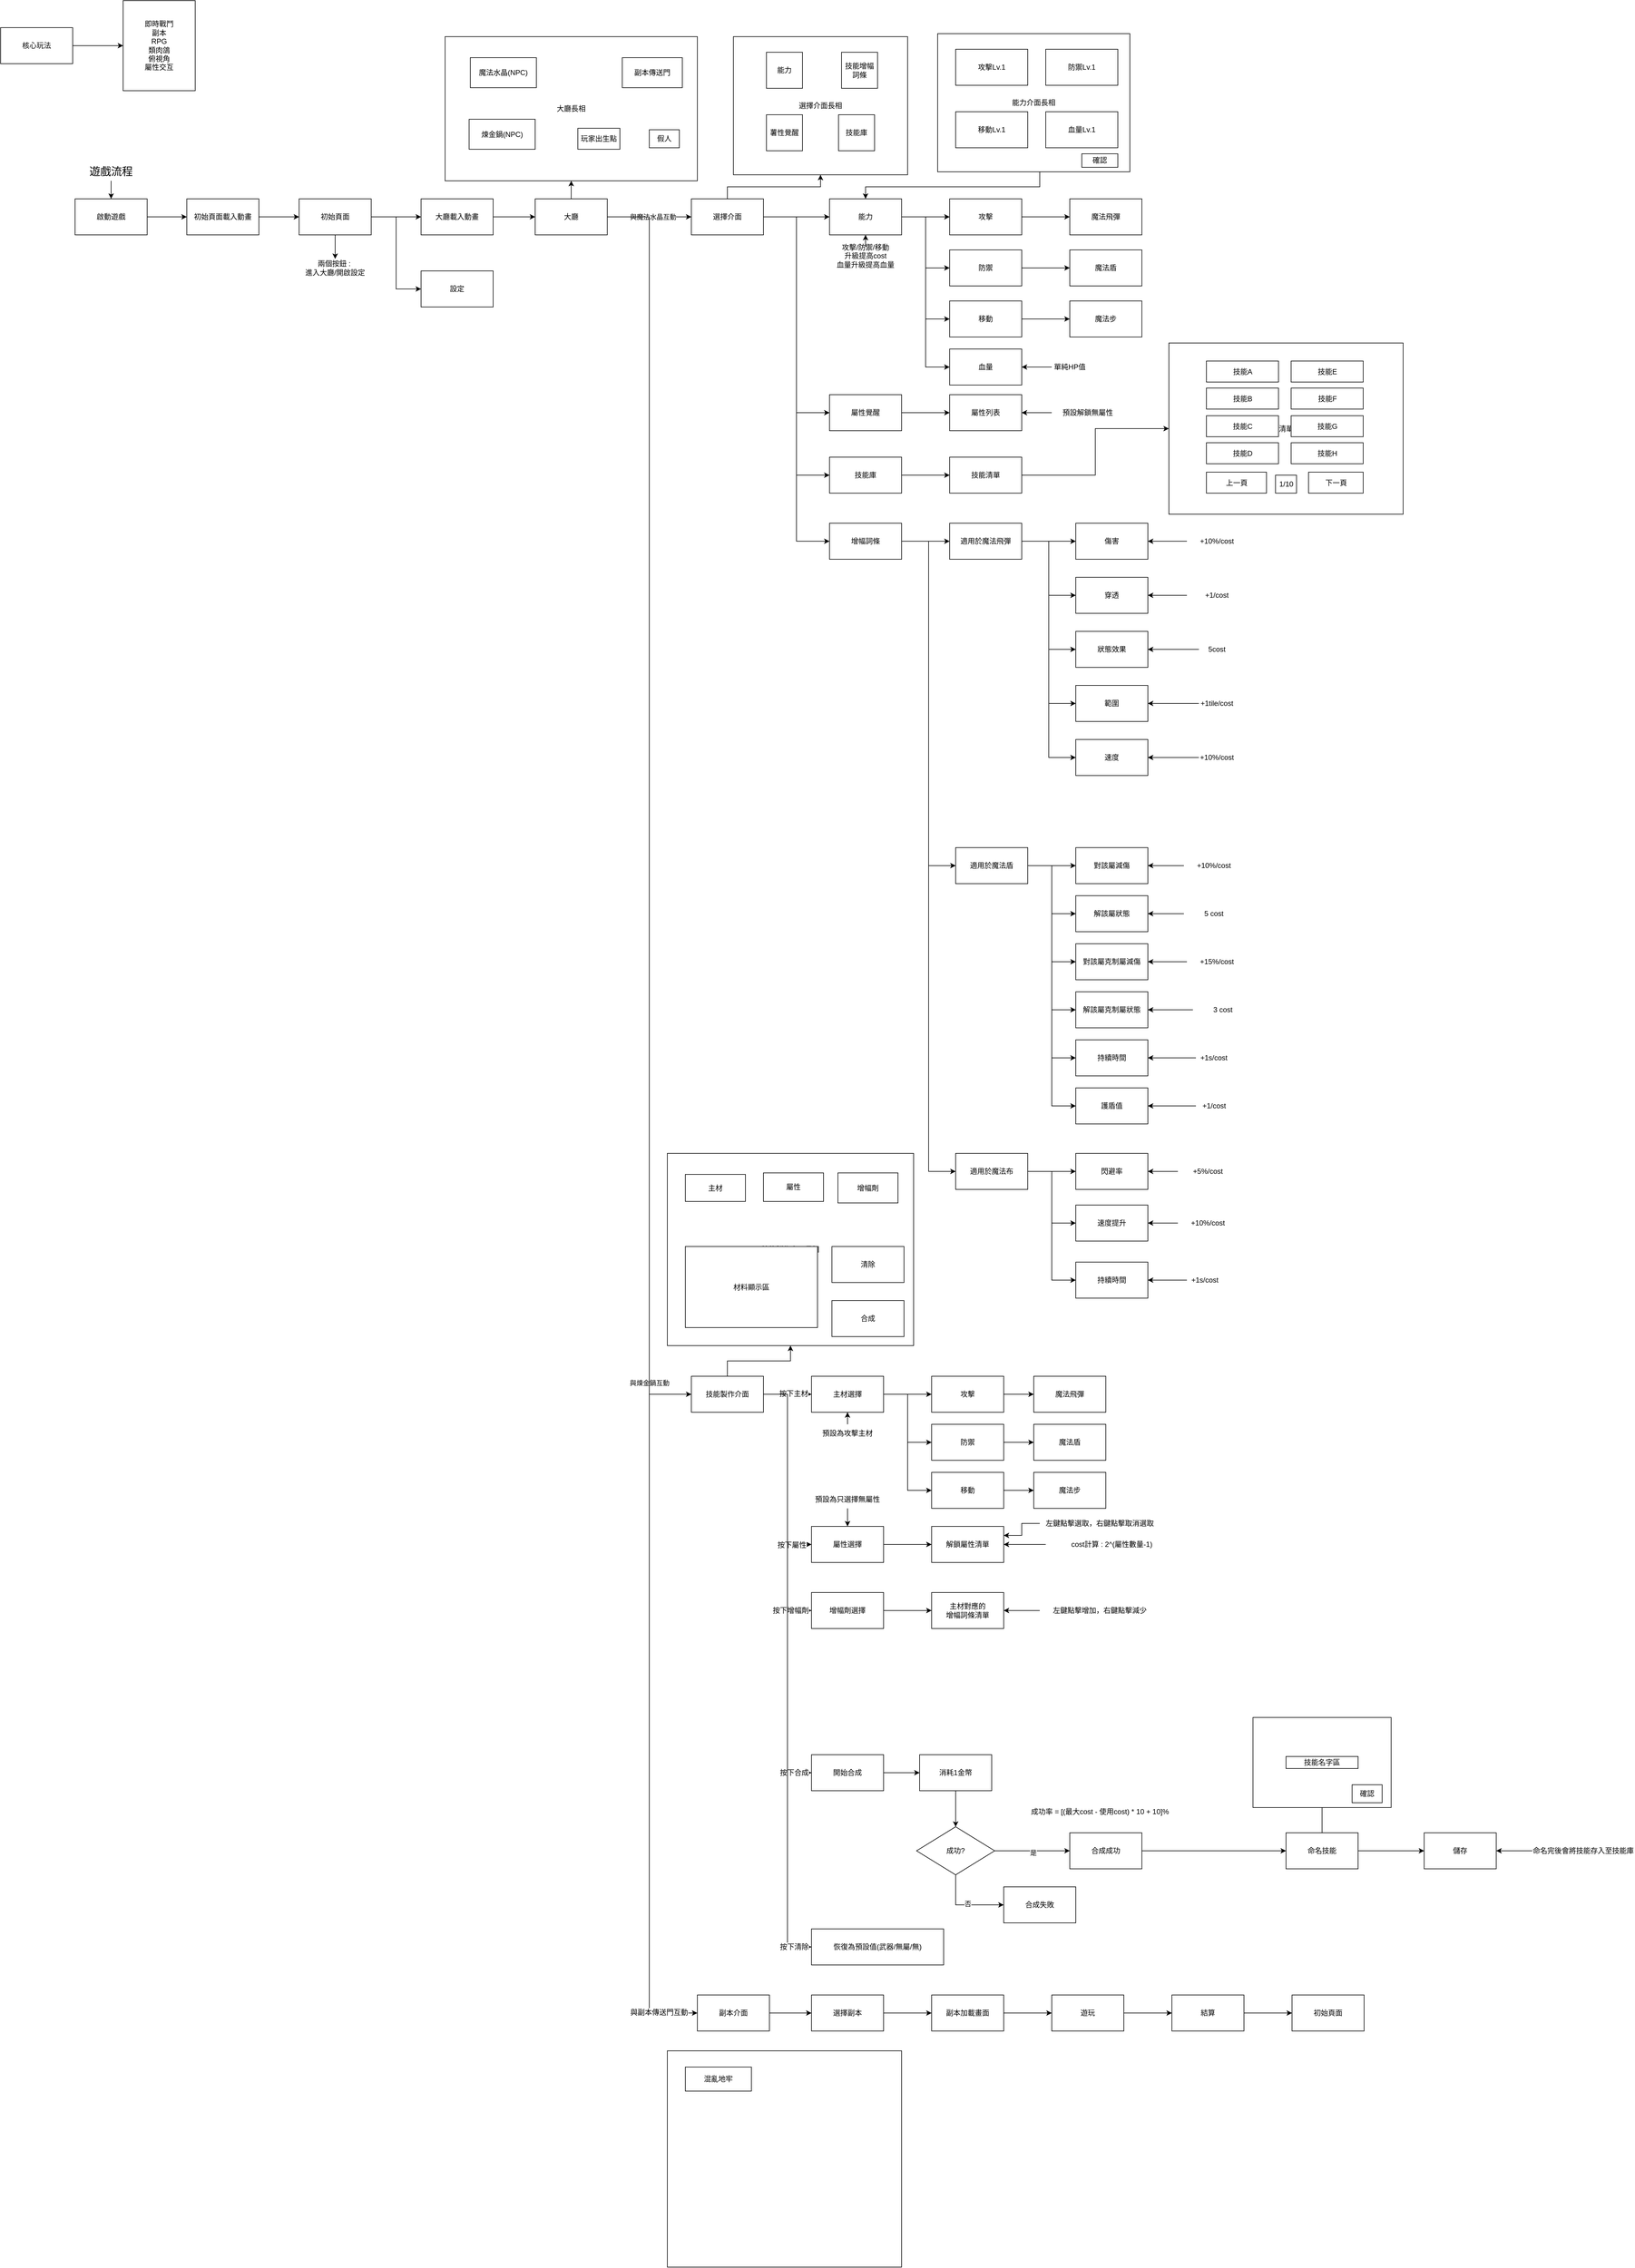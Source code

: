 <mxfile version="28.2.0" pages="7">
  <diagram name="主旋律" id="x3IwxBBYU_GKM-1A3far">
    <mxGraphModel dx="1146" dy="1824" grid="1" gridSize="10" guides="1" tooltips="1" connect="1" arrows="1" fold="1" page="1" pageScale="1" pageWidth="827" pageHeight="1169" math="0" shadow="0">
      <root>
        <mxCell id="0" />
        <mxCell id="1" parent="0" />
        <mxCell id="_66nYAlYhu_tndqsWlru-3" value="" style="edgeStyle=orthogonalEdgeStyle;rounded=0;orthogonalLoop=1;jettySize=auto;html=1;" parent="1" source="_66nYAlYhu_tndqsWlru-1" target="_66nYAlYhu_tndqsWlru-2" edge="1">
          <mxGeometry relative="1" as="geometry" />
        </mxCell>
        <mxCell id="_66nYAlYhu_tndqsWlru-1" value="核心玩法" style="rounded=0;whiteSpace=wrap;html=1;" parent="1" vertex="1">
          <mxGeometry x="210" y="-625" width="120" height="60" as="geometry" />
        </mxCell>
        <mxCell id="_66nYAlYhu_tndqsWlru-2" value="即時戰鬥&lt;br&gt;&lt;div&gt;副本&lt;br&gt;RPG&lt;br&gt;類肉鴿&lt;br&gt;俯視角&lt;/div&gt;&lt;div&gt;屬性交互&lt;/div&gt;" style="whiteSpace=wrap;html=1;rounded=0;" parent="1" vertex="1">
          <mxGeometry x="414" y="-670" width="120" height="150" as="geometry" />
        </mxCell>
        <mxCell id="c8WOxfN5Jxc8h8VOBBXO-6" value="" style="edgeStyle=orthogonalEdgeStyle;rounded=0;orthogonalLoop=1;jettySize=auto;html=1;" parent="1" source="c8WOxfN5Jxc8h8VOBBXO-3" target="c8WOxfN5Jxc8h8VOBBXO-5" edge="1">
          <mxGeometry relative="1" as="geometry" />
        </mxCell>
        <mxCell id="c8WOxfN5Jxc8h8VOBBXO-3" value="啟動遊戲" style="rounded=0;whiteSpace=wrap;html=1;" parent="1" vertex="1">
          <mxGeometry x="334" y="-340" width="120" height="60" as="geometry" />
        </mxCell>
        <mxCell id="c8WOxfN5Jxc8h8VOBBXO-20" value="" style="edgeStyle=orthogonalEdgeStyle;rounded=0;orthogonalLoop=1;jettySize=auto;html=1;" parent="1" source="c8WOxfN5Jxc8h8VOBBXO-4" target="c8WOxfN5Jxc8h8VOBBXO-3" edge="1">
          <mxGeometry relative="1" as="geometry" />
        </mxCell>
        <mxCell id="c8WOxfN5Jxc8h8VOBBXO-4" value="&lt;font style=&quot;font-size: 18px;&quot;&gt;遊戲流程&lt;/font&gt;" style="text;html=1;align=center;verticalAlign=middle;whiteSpace=wrap;rounded=0;" parent="1" vertex="1">
          <mxGeometry x="351" y="-400" width="86" height="30" as="geometry" />
        </mxCell>
        <mxCell id="c8WOxfN5Jxc8h8VOBBXO-8" value="" style="edgeStyle=orthogonalEdgeStyle;rounded=0;orthogonalLoop=1;jettySize=auto;html=1;" parent="1" source="c8WOxfN5Jxc8h8VOBBXO-5" target="c8WOxfN5Jxc8h8VOBBXO-7" edge="1">
          <mxGeometry relative="1" as="geometry" />
        </mxCell>
        <mxCell id="c8WOxfN5Jxc8h8VOBBXO-5" value="初始頁面載入動畫" style="rounded=0;whiteSpace=wrap;html=1;" parent="1" vertex="1">
          <mxGeometry x="520" y="-340" width="120" height="60" as="geometry" />
        </mxCell>
        <mxCell id="c8WOxfN5Jxc8h8VOBBXO-18" style="edgeStyle=orthogonalEdgeStyle;rounded=0;orthogonalLoop=1;jettySize=auto;html=1;entryX=0;entryY=0.5;entryDx=0;entryDy=0;" parent="1" source="c8WOxfN5Jxc8h8VOBBXO-7" target="c8WOxfN5Jxc8h8VOBBXO-17" edge="1">
          <mxGeometry relative="1" as="geometry" />
        </mxCell>
        <mxCell id="c8WOxfN5Jxc8h8VOBBXO-19" style="edgeStyle=orthogonalEdgeStyle;rounded=0;orthogonalLoop=1;jettySize=auto;html=1;entryX=0.5;entryY=0;entryDx=0;entryDy=0;" parent="1" source="c8WOxfN5Jxc8h8VOBBXO-7" target="c8WOxfN5Jxc8h8VOBBXO-14" edge="1">
          <mxGeometry relative="1" as="geometry" />
        </mxCell>
        <mxCell id="c8WOxfN5Jxc8h8VOBBXO-23" style="edgeStyle=orthogonalEdgeStyle;rounded=0;orthogonalLoop=1;jettySize=auto;html=1;entryX=0;entryY=0.5;entryDx=0;entryDy=0;" parent="1" source="c8WOxfN5Jxc8h8VOBBXO-7" target="c8WOxfN5Jxc8h8VOBBXO-21" edge="1">
          <mxGeometry relative="1" as="geometry" />
        </mxCell>
        <mxCell id="c8WOxfN5Jxc8h8VOBBXO-7" value="初始頁面" style="rounded=0;whiteSpace=wrap;html=1;" parent="1" vertex="1">
          <mxGeometry x="707" y="-340" width="120" height="60" as="geometry" />
        </mxCell>
        <mxCell id="c8WOxfN5Jxc8h8VOBBXO-14" value="兩個按鈕 :&amp;nbsp;&lt;div&gt;進入大廳/開啟設定&lt;/div&gt;" style="text;html=1;align=center;verticalAlign=middle;whiteSpace=wrap;rounded=0;" parent="1" vertex="1">
          <mxGeometry x="707" y="-240" width="120" height="30" as="geometry" />
        </mxCell>
        <mxCell id="c8WOxfN5Jxc8h8VOBBXO-17" value="設定" style="rounded=0;whiteSpace=wrap;html=1;" parent="1" vertex="1">
          <mxGeometry x="910" y="-220" width="120" height="60" as="geometry" />
        </mxCell>
        <mxCell id="c8WOxfN5Jxc8h8VOBBXO-24" style="edgeStyle=orthogonalEdgeStyle;rounded=0;orthogonalLoop=1;jettySize=auto;html=1;entryX=0;entryY=0.5;entryDx=0;entryDy=0;" parent="1" source="c8WOxfN5Jxc8h8VOBBXO-21" target="c8WOxfN5Jxc8h8VOBBXO-22" edge="1">
          <mxGeometry relative="1" as="geometry" />
        </mxCell>
        <mxCell id="c8WOxfN5Jxc8h8VOBBXO-21" value="大廳載入動畫" style="rounded=0;whiteSpace=wrap;html=1;" parent="1" vertex="1">
          <mxGeometry x="910" y="-340" width="120" height="60" as="geometry" />
        </mxCell>
        <mxCell id="c8WOxfN5Jxc8h8VOBBXO-27" value="" style="edgeStyle=orthogonalEdgeStyle;rounded=0;orthogonalLoop=1;jettySize=auto;html=1;" parent="1" source="c8WOxfN5Jxc8h8VOBBXO-22" target="c8WOxfN5Jxc8h8VOBBXO-25" edge="1">
          <mxGeometry relative="1" as="geometry" />
        </mxCell>
        <mxCell id="c8WOxfN5Jxc8h8VOBBXO-38" value="" style="edgeStyle=orthogonalEdgeStyle;rounded=0;orthogonalLoop=1;jettySize=auto;html=1;" parent="1" source="c8WOxfN5Jxc8h8VOBBXO-22" target="c8WOxfN5Jxc8h8VOBBXO-37" edge="1">
          <mxGeometry relative="1" as="geometry" />
        </mxCell>
        <mxCell id="Og3adLbokqLc02bqz-af-61" value="與魔法水晶互動" style="edgeLabel;html=1;align=center;verticalAlign=middle;resizable=0;points=[];" parent="c8WOxfN5Jxc8h8VOBBXO-38" vertex="1" connectable="0">
          <mxGeometry x="0.35" y="2" relative="1" as="geometry">
            <mxPoint x="-19" y="2" as="offset" />
          </mxGeometry>
        </mxCell>
        <mxCell id="Og3adLbokqLc02bqz-af-3" style="edgeStyle=orthogonalEdgeStyle;rounded=0;orthogonalLoop=1;jettySize=auto;html=1;entryX=0;entryY=0.5;entryDx=0;entryDy=0;" parent="1" source="c8WOxfN5Jxc8h8VOBBXO-22" target="Og3adLbokqLc02bqz-af-1" edge="1">
          <mxGeometry relative="1" as="geometry" />
        </mxCell>
        <mxCell id="Og3adLbokqLc02bqz-af-58" value="與煉金鍋互動" style="edgeLabel;html=1;align=center;verticalAlign=middle;resizable=0;points=[];" parent="Og3adLbokqLc02bqz-af-3" vertex="1" connectable="0">
          <mxGeometry x="0.889" relative="1" as="geometry">
            <mxPoint y="27" as="offset" />
          </mxGeometry>
        </mxCell>
        <mxCell id="Og3adLbokqLc02bqz-af-117" style="edgeStyle=orthogonalEdgeStyle;rounded=0;orthogonalLoop=1;jettySize=auto;html=1;fontFamily=Helvetica;fontSize=12;fontColor=default;labelBackgroundColor=default;resizable=0;entryX=0;entryY=0.5;entryDx=0;entryDy=0;" parent="1" source="c8WOxfN5Jxc8h8VOBBXO-22" target="Og3adLbokqLc02bqz-af-118" edge="1">
          <mxGeometry relative="1" as="geometry">
            <mxPoint x="1270" y="2852.133" as="targetPoint" />
            <Array as="points">
              <mxPoint x="1290" y="-310" />
              <mxPoint x="1290" y="2680" />
            </Array>
          </mxGeometry>
        </mxCell>
        <mxCell id="Og3adLbokqLc02bqz-af-119" value="與副本傳送門互動" style="edgeLabel;html=1;align=center;verticalAlign=middle;resizable=0;points=[];rounded=0;strokeColor=default;fontFamily=Helvetica;fontSize=12;fontColor=default;fillColor=default;" parent="Og3adLbokqLc02bqz-af-117" vertex="1" connectable="0">
          <mxGeometry x="0.959" y="1" relative="1" as="geometry">
            <mxPoint as="offset" />
          </mxGeometry>
        </mxCell>
        <mxCell id="c8WOxfN5Jxc8h8VOBBXO-22" value="大廳" style="rounded=0;whiteSpace=wrap;html=1;" parent="1" vertex="1">
          <mxGeometry x="1100" y="-340" width="120" height="60" as="geometry" />
        </mxCell>
        <mxCell id="c8WOxfN5Jxc8h8VOBBXO-44" style="edgeStyle=orthogonalEdgeStyle;rounded=0;orthogonalLoop=1;jettySize=auto;html=1;entryX=0;entryY=0.5;entryDx=0;entryDy=0;" parent="1" source="c8WOxfN5Jxc8h8VOBBXO-37" target="c8WOxfN5Jxc8h8VOBBXO-42" edge="1">
          <mxGeometry relative="1" as="geometry" />
        </mxCell>
        <mxCell id="c8WOxfN5Jxc8h8VOBBXO-45" style="edgeStyle=orthogonalEdgeStyle;rounded=0;orthogonalLoop=1;jettySize=auto;html=1;entryX=0;entryY=0.5;entryDx=0;entryDy=0;" parent="1" source="c8WOxfN5Jxc8h8VOBBXO-37" target="c8WOxfN5Jxc8h8VOBBXO-43" edge="1">
          <mxGeometry relative="1" as="geometry" />
        </mxCell>
        <mxCell id="c8WOxfN5Jxc8h8VOBBXO-51" style="edgeStyle=orthogonalEdgeStyle;rounded=0;orthogonalLoop=1;jettySize=auto;html=1;entryX=0.5;entryY=1;entryDx=0;entryDy=0;" parent="1" source="c8WOxfN5Jxc8h8VOBBXO-37" target="c8WOxfN5Jxc8h8VOBBXO-46" edge="1">
          <mxGeometry relative="1" as="geometry" />
        </mxCell>
        <mxCell id="c8WOxfN5Jxc8h8VOBBXO-71" style="edgeStyle=orthogonalEdgeStyle;rounded=0;orthogonalLoop=1;jettySize=auto;html=1;" parent="1" source="c8WOxfN5Jxc8h8VOBBXO-37" target="c8WOxfN5Jxc8h8VOBBXO-52" edge="1">
          <mxGeometry relative="1" as="geometry" />
        </mxCell>
        <mxCell id="Og3adLbokqLc02bqz-af-113" style="edgeStyle=orthogonalEdgeStyle;rounded=0;orthogonalLoop=1;jettySize=auto;html=1;entryX=0;entryY=0.5;entryDx=0;entryDy=0;fontFamily=Helvetica;fontSize=12;fontColor=default;labelBackgroundColor=default;resizable=0;" parent="1" source="c8WOxfN5Jxc8h8VOBBXO-37" target="Og3adLbokqLc02bqz-af-112" edge="1">
          <mxGeometry relative="1" as="geometry" />
        </mxCell>
        <mxCell id="c8WOxfN5Jxc8h8VOBBXO-37" value="選擇介面" style="rounded=0;whiteSpace=wrap;html=1;" parent="1" vertex="1">
          <mxGeometry x="1360" y="-340" width="120" height="60" as="geometry" />
        </mxCell>
        <mxCell id="c8WOxfN5Jxc8h8VOBBXO-65" value="" style="edgeStyle=orthogonalEdgeStyle;rounded=0;orthogonalLoop=1;jettySize=auto;html=1;" parent="1" source="c8WOxfN5Jxc8h8VOBBXO-42" target="c8WOxfN5Jxc8h8VOBBXO-64" edge="1">
          <mxGeometry relative="1" as="geometry" />
        </mxCell>
        <mxCell id="c8WOxfN5Jxc8h8VOBBXO-42" value="屬性覺醒" style="rounded=0;whiteSpace=wrap;html=1;" parent="1" vertex="1">
          <mxGeometry x="1590" y="-14" width="120" height="60" as="geometry" />
        </mxCell>
        <mxCell id="c8WOxfN5Jxc8h8VOBBXO-94" value="" style="edgeStyle=orthogonalEdgeStyle;rounded=0;orthogonalLoop=1;jettySize=auto;html=1;" parent="1" source="c8WOxfN5Jxc8h8VOBBXO-43" target="c8WOxfN5Jxc8h8VOBBXO-93" edge="1">
          <mxGeometry relative="1" as="geometry" />
        </mxCell>
        <mxCell id="c8WOxfN5Jxc8h8VOBBXO-104" style="edgeStyle=orthogonalEdgeStyle;rounded=0;orthogonalLoop=1;jettySize=auto;html=1;entryX=0;entryY=0.5;entryDx=0;entryDy=0;" parent="1" source="c8WOxfN5Jxc8h8VOBBXO-43" target="c8WOxfN5Jxc8h8VOBBXO-103" edge="1">
          <mxGeometry relative="1" as="geometry" />
        </mxCell>
        <mxCell id="QS_X2GJ4Xc_id3VrDuEF-2" style="edgeStyle=orthogonalEdgeStyle;rounded=0;orthogonalLoop=1;jettySize=auto;html=1;entryX=0;entryY=0.5;entryDx=0;entryDy=0;" parent="1" source="c8WOxfN5Jxc8h8VOBBXO-43" target="QS_X2GJ4Xc_id3VrDuEF-1" edge="1">
          <mxGeometry relative="1" as="geometry" />
        </mxCell>
        <mxCell id="c8WOxfN5Jxc8h8VOBBXO-43" value="增幅詞條" style="rounded=0;whiteSpace=wrap;html=1;" parent="1" vertex="1">
          <mxGeometry x="1590" y="200" width="120" height="60" as="geometry" />
        </mxCell>
        <mxCell id="c8WOxfN5Jxc8h8VOBBXO-57" value="" style="edgeStyle=orthogonalEdgeStyle;rounded=0;orthogonalLoop=1;jettySize=auto;html=1;" parent="1" source="c8WOxfN5Jxc8h8VOBBXO-52" target="c8WOxfN5Jxc8h8VOBBXO-56" edge="1">
          <mxGeometry relative="1" as="geometry" />
        </mxCell>
        <mxCell id="c8WOxfN5Jxc8h8VOBBXO-61" style="edgeStyle=orthogonalEdgeStyle;rounded=0;orthogonalLoop=1;jettySize=auto;html=1;entryX=0;entryY=0.5;entryDx=0;entryDy=0;" parent="1" source="c8WOxfN5Jxc8h8VOBBXO-52" target="c8WOxfN5Jxc8h8VOBBXO-58" edge="1">
          <mxGeometry relative="1" as="geometry" />
        </mxCell>
        <mxCell id="c8WOxfN5Jxc8h8VOBBXO-62" style="edgeStyle=orthogonalEdgeStyle;rounded=0;orthogonalLoop=1;jettySize=auto;html=1;entryX=0;entryY=0.5;entryDx=0;entryDy=0;" parent="1" source="c8WOxfN5Jxc8h8VOBBXO-52" target="c8WOxfN5Jxc8h8VOBBXO-59" edge="1">
          <mxGeometry relative="1" as="geometry" />
        </mxCell>
        <mxCell id="c8WOxfN5Jxc8h8VOBBXO-63" style="edgeStyle=orthogonalEdgeStyle;rounded=0;orthogonalLoop=1;jettySize=auto;html=1;entryX=0;entryY=0.5;entryDx=0;entryDy=0;" parent="1" source="c8WOxfN5Jxc8h8VOBBXO-52" target="c8WOxfN5Jxc8h8VOBBXO-60" edge="1">
          <mxGeometry relative="1" as="geometry" />
        </mxCell>
        <mxCell id="c8WOxfN5Jxc8h8VOBBXO-52" value="&lt;p style=&quot;white-space-collapse: preserve;&quot; dir=&quot;auto&quot;&gt;能力&lt;/p&gt;" style="rounded=0;whiteSpace=wrap;html=1;" parent="1" vertex="1">
          <mxGeometry x="1590" y="-340" width="120" height="60" as="geometry" />
        </mxCell>
        <mxCell id="c8WOxfN5Jxc8h8VOBBXO-55" value="" style="group" parent="1" vertex="1" connectable="0">
          <mxGeometry x="950" y="-610" width="420" height="240" as="geometry" />
        </mxCell>
        <mxCell id="c8WOxfN5Jxc8h8VOBBXO-25" value="大廳長相" style="rounded=0;whiteSpace=wrap;html=1;" parent="c8WOxfN5Jxc8h8VOBBXO-55" vertex="1">
          <mxGeometry width="420" height="240" as="geometry" />
        </mxCell>
        <mxCell id="c8WOxfN5Jxc8h8VOBBXO-26" value="副本傳送門" style="rounded=0;whiteSpace=wrap;html=1;" parent="c8WOxfN5Jxc8h8VOBBXO-55" vertex="1">
          <mxGeometry x="295" y="35" width="100" height="50" as="geometry" />
        </mxCell>
        <mxCell id="c8WOxfN5Jxc8h8VOBBXO-28" value="魔法水晶(NPC)" style="rounded=0;whiteSpace=wrap;html=1;" parent="c8WOxfN5Jxc8h8VOBBXO-55" vertex="1">
          <mxGeometry x="42" y="35" width="110" height="50" as="geometry" />
        </mxCell>
        <mxCell id="c8WOxfN5Jxc8h8VOBBXO-29" value="假人" style="rounded=0;whiteSpace=wrap;html=1;" parent="c8WOxfN5Jxc8h8VOBBXO-55" vertex="1">
          <mxGeometry x="340" y="155" width="50" height="30" as="geometry" />
        </mxCell>
        <mxCell id="c8WOxfN5Jxc8h8VOBBXO-30" value="玩家出生點" style="rounded=0;whiteSpace=wrap;html=1;" parent="c8WOxfN5Jxc8h8VOBBXO-55" vertex="1">
          <mxGeometry x="221" y="152.5" width="70" height="35" as="geometry" />
        </mxCell>
        <mxCell id="c8WOxfN5Jxc8h8VOBBXO-54" value="煉金鍋(NPC)" style="rounded=0;whiteSpace=wrap;html=1;" parent="c8WOxfN5Jxc8h8VOBBXO-55" vertex="1">
          <mxGeometry x="40" y="137.5" width="110" height="50" as="geometry" />
        </mxCell>
        <mxCell id="SwgLIY_QSyKaLHEnA8at-4" value="" style="edgeStyle=orthogonalEdgeStyle;rounded=0;orthogonalLoop=1;jettySize=auto;html=1;" parent="1" source="c8WOxfN5Jxc8h8VOBBXO-56" target="SwgLIY_QSyKaLHEnA8at-3" edge="1">
          <mxGeometry relative="1" as="geometry" />
        </mxCell>
        <mxCell id="c8WOxfN5Jxc8h8VOBBXO-56" value="&lt;p style=&quot;white-space-collapse: preserve;&quot; dir=&quot;auto&quot;&gt;&lt;span style=&quot;white-space-collapse: collapse;&quot;&gt;攻擊&lt;/span&gt;&lt;/p&gt;" style="rounded=0;whiteSpace=wrap;html=1;" parent="1" vertex="1">
          <mxGeometry x="1790" y="-340" width="120" height="60" as="geometry" />
        </mxCell>
        <mxCell id="SwgLIY_QSyKaLHEnA8at-6" value="" style="edgeStyle=orthogonalEdgeStyle;rounded=0;orthogonalLoop=1;jettySize=auto;html=1;" parent="1" source="c8WOxfN5Jxc8h8VOBBXO-58" target="SwgLIY_QSyKaLHEnA8at-5" edge="1">
          <mxGeometry relative="1" as="geometry" />
        </mxCell>
        <mxCell id="c8WOxfN5Jxc8h8VOBBXO-58" value="&lt;p style=&quot;white-space-collapse: preserve;&quot; dir=&quot;auto&quot;&gt;&lt;span style=&quot;white-space-collapse: collapse;&quot;&gt;防禦&lt;/span&gt;&lt;/p&gt;" style="rounded=0;whiteSpace=wrap;html=1;" parent="1" vertex="1">
          <mxGeometry x="1790" y="-255" width="120" height="60" as="geometry" />
        </mxCell>
        <mxCell id="SwgLIY_QSyKaLHEnA8at-8" value="" style="edgeStyle=orthogonalEdgeStyle;rounded=0;orthogonalLoop=1;jettySize=auto;html=1;" parent="1" source="c8WOxfN5Jxc8h8VOBBXO-59" target="SwgLIY_QSyKaLHEnA8at-7" edge="1">
          <mxGeometry relative="1" as="geometry" />
        </mxCell>
        <mxCell id="c8WOxfN5Jxc8h8VOBBXO-59" value="&lt;p style=&quot;white-space-collapse: preserve;&quot; dir=&quot;auto&quot;&gt;&lt;span style=&quot;white-space-collapse: collapse;&quot;&gt;移動&lt;/span&gt;&lt;/p&gt;" style="rounded=0;whiteSpace=wrap;html=1;" parent="1" vertex="1">
          <mxGeometry x="1790" y="-170" width="120" height="60" as="geometry" />
        </mxCell>
        <mxCell id="c8WOxfN5Jxc8h8VOBBXO-60" value="&lt;p style=&quot;white-space-collapse: preserve;&quot; dir=&quot;auto&quot;&gt;血量&lt;/p&gt;" style="rounded=0;whiteSpace=wrap;html=1;" parent="1" vertex="1">
          <mxGeometry x="1790" y="-90" width="120" height="60" as="geometry" />
        </mxCell>
        <mxCell id="c8WOxfN5Jxc8h8VOBBXO-64" value="屬性列表" style="rounded=0;whiteSpace=wrap;html=1;" parent="1" vertex="1">
          <mxGeometry x="1790" y="-14" width="120" height="60" as="geometry" />
        </mxCell>
        <mxCell id="32updOlFNXNHJNOuKmdl-1" value="" style="edgeStyle=orthogonalEdgeStyle;rounded=0;orthogonalLoop=1;jettySize=auto;html=1;" parent="1" source="c8WOxfN5Jxc8h8VOBBXO-77" target="c8WOxfN5Jxc8h8VOBBXO-52" edge="1">
          <mxGeometry relative="1" as="geometry" />
        </mxCell>
        <mxCell id="c8WOxfN5Jxc8h8VOBBXO-77" value="攻擊/防禦/移動&lt;div&gt;升級提高cost&lt;br&gt;血量升級提高血量&lt;/div&gt;" style="text;html=1;align=center;verticalAlign=middle;whiteSpace=wrap;rounded=0;" parent="1" vertex="1">
          <mxGeometry x="1600" y="-260" width="100" height="30" as="geometry" />
        </mxCell>
        <mxCell id="c8WOxfN5Jxc8h8VOBBXO-91" value="" style="edgeStyle=orthogonalEdgeStyle;rounded=0;orthogonalLoop=1;jettySize=auto;html=1;" parent="1" source="c8WOxfN5Jxc8h8VOBBXO-78" target="c8WOxfN5Jxc8h8VOBBXO-64" edge="1">
          <mxGeometry relative="1" as="geometry" />
        </mxCell>
        <mxCell id="c8WOxfN5Jxc8h8VOBBXO-78" value="預設解鎖無屬性" style="text;html=1;align=center;verticalAlign=middle;whiteSpace=wrap;rounded=0;" parent="1" vertex="1">
          <mxGeometry x="1960" y="1" width="120" height="30" as="geometry" />
        </mxCell>
        <mxCell id="c8WOxfN5Jxc8h8VOBBXO-79" value="&lt;p style=&quot;white-space-collapse: preserve;&quot; dir=&quot;auto&quot;&gt;傷害&lt;/p&gt;" style="rounded=0;whiteSpace=wrap;html=1;" parent="1" vertex="1">
          <mxGeometry x="2000" y="200" width="120" height="60" as="geometry" />
        </mxCell>
        <mxCell id="c8WOxfN5Jxc8h8VOBBXO-80" value="&lt;p style=&quot;white-space-collapse: preserve;&quot; dir=&quot;auto&quot;&gt;穿透&lt;/p&gt;" style="rounded=0;whiteSpace=wrap;html=1;" parent="1" vertex="1">
          <mxGeometry x="2000" y="290" width="120" height="60" as="geometry" />
        </mxCell>
        <mxCell id="c8WOxfN5Jxc8h8VOBBXO-88" value="" style="edgeStyle=orthogonalEdgeStyle;rounded=0;orthogonalLoop=1;jettySize=auto;html=1;" parent="1" source="c8WOxfN5Jxc8h8VOBBXO-87" target="c8WOxfN5Jxc8h8VOBBXO-60" edge="1">
          <mxGeometry relative="1" as="geometry" />
        </mxCell>
        <mxCell id="c8WOxfN5Jxc8h8VOBBXO-87" value="單純HP值" style="text;html=1;align=center;verticalAlign=middle;whiteSpace=wrap;rounded=0;" parent="1" vertex="1">
          <mxGeometry x="1960" y="-75" width="60" height="30" as="geometry" />
        </mxCell>
        <mxCell id="c8WOxfN5Jxc8h8VOBBXO-95" value="" style="edgeStyle=orthogonalEdgeStyle;rounded=0;orthogonalLoop=1;jettySize=auto;html=1;" parent="1" source="c8WOxfN5Jxc8h8VOBBXO-93" target="c8WOxfN5Jxc8h8VOBBXO-79" edge="1">
          <mxGeometry relative="1" as="geometry" />
        </mxCell>
        <mxCell id="c8WOxfN5Jxc8h8VOBBXO-96" style="edgeStyle=orthogonalEdgeStyle;rounded=0;orthogonalLoop=1;jettySize=auto;html=1;entryX=0;entryY=0.5;entryDx=0;entryDy=0;" parent="1" source="c8WOxfN5Jxc8h8VOBBXO-93" target="c8WOxfN5Jxc8h8VOBBXO-80" edge="1">
          <mxGeometry relative="1" as="geometry" />
        </mxCell>
        <mxCell id="c8WOxfN5Jxc8h8VOBBXO-98" style="edgeStyle=orthogonalEdgeStyle;rounded=0;orthogonalLoop=1;jettySize=auto;html=1;entryX=0;entryY=0.5;entryDx=0;entryDy=0;" parent="1" source="c8WOxfN5Jxc8h8VOBBXO-93" target="c8WOxfN5Jxc8h8VOBBXO-97" edge="1">
          <mxGeometry relative="1" as="geometry" />
        </mxCell>
        <mxCell id="c8WOxfN5Jxc8h8VOBBXO-100" style="edgeStyle=orthogonalEdgeStyle;rounded=0;orthogonalLoop=1;jettySize=auto;html=1;entryX=0;entryY=0.5;entryDx=0;entryDy=0;" parent="1" source="c8WOxfN5Jxc8h8VOBBXO-93" target="c8WOxfN5Jxc8h8VOBBXO-99" edge="1">
          <mxGeometry relative="1" as="geometry" />
        </mxCell>
        <mxCell id="c8WOxfN5Jxc8h8VOBBXO-102" style="edgeStyle=orthogonalEdgeStyle;rounded=0;orthogonalLoop=1;jettySize=auto;html=1;entryX=0;entryY=0.5;entryDx=0;entryDy=0;" parent="1" source="c8WOxfN5Jxc8h8VOBBXO-93" target="c8WOxfN5Jxc8h8VOBBXO-101" edge="1">
          <mxGeometry relative="1" as="geometry" />
        </mxCell>
        <mxCell id="c8WOxfN5Jxc8h8VOBBXO-93" value="適用於魔法飛彈" style="rounded=0;whiteSpace=wrap;html=1;" parent="1" vertex="1">
          <mxGeometry x="1790" y="200" width="120" height="60" as="geometry" />
        </mxCell>
        <mxCell id="c8WOxfN5Jxc8h8VOBBXO-97" value="&lt;p style=&quot;white-space-collapse: preserve;&quot; dir=&quot;auto&quot;&gt;狀態效果&lt;/p&gt;" style="rounded=0;whiteSpace=wrap;html=1;" parent="1" vertex="1">
          <mxGeometry x="2000" y="380" width="120" height="60" as="geometry" />
        </mxCell>
        <mxCell id="c8WOxfN5Jxc8h8VOBBXO-99" value="&lt;p style=&quot;white-space-collapse: preserve;&quot; dir=&quot;auto&quot;&gt;範圍&lt;/p&gt;" style="rounded=0;whiteSpace=wrap;html=1;" parent="1" vertex="1">
          <mxGeometry x="2000" y="470" width="120" height="60" as="geometry" />
        </mxCell>
        <mxCell id="c8WOxfN5Jxc8h8VOBBXO-101" value="&lt;p style=&quot;white-space-collapse: preserve;&quot; dir=&quot;auto&quot;&gt;速度&lt;/p&gt;" style="rounded=0;whiteSpace=wrap;html=1;" parent="1" vertex="1">
          <mxGeometry x="2000" y="560" width="120" height="60" as="geometry" />
        </mxCell>
        <mxCell id="lRgLzQzB6PAPj2cGm-AV-1" style="edgeStyle=orthogonalEdgeStyle;rounded=0;orthogonalLoop=1;jettySize=auto;html=1;entryX=0;entryY=0.5;entryDx=0;entryDy=0;" parent="1" source="c8WOxfN5Jxc8h8VOBBXO-103" target="EoojLFcofzqcq-yPKIJS-1" edge="1">
          <mxGeometry relative="1" as="geometry" />
        </mxCell>
        <mxCell id="LuPsIgRUSxnMiyHxyPFx-2" style="edgeStyle=orthogonalEdgeStyle;rounded=0;orthogonalLoop=1;jettySize=auto;html=1;entryX=0;entryY=0.5;entryDx=0;entryDy=0;" parent="1" source="c8WOxfN5Jxc8h8VOBBXO-103" target="LuPsIgRUSxnMiyHxyPFx-1" edge="1">
          <mxGeometry relative="1" as="geometry" />
        </mxCell>
        <mxCell id="QS_X2GJ4Xc_id3VrDuEF-6" style="edgeStyle=orthogonalEdgeStyle;rounded=0;orthogonalLoop=1;jettySize=auto;html=1;entryX=0;entryY=0.5;entryDx=0;entryDy=0;" parent="1" source="c8WOxfN5Jxc8h8VOBBXO-103" target="QS_X2GJ4Xc_id3VrDuEF-5" edge="1">
          <mxGeometry relative="1" as="geometry" />
        </mxCell>
        <mxCell id="a6rDF0wBgLELFQmkJL0b-2" style="edgeStyle=orthogonalEdgeStyle;rounded=0;orthogonalLoop=1;jettySize=auto;html=1;entryX=0;entryY=0.5;entryDx=0;entryDy=0;" parent="1" source="c8WOxfN5Jxc8h8VOBBXO-103" target="a6rDF0wBgLELFQmkJL0b-1" edge="1">
          <mxGeometry relative="1" as="geometry" />
        </mxCell>
        <mxCell id="lvzTN96V2WelgxtnWz94-3" style="edgeStyle=orthogonalEdgeStyle;rounded=0;orthogonalLoop=1;jettySize=auto;html=1;entryX=0;entryY=0.5;entryDx=0;entryDy=0;" edge="1" parent="1" source="c8WOxfN5Jxc8h8VOBBXO-103" target="lvzTN96V2WelgxtnWz94-1">
          <mxGeometry relative="1" as="geometry" />
        </mxCell>
        <mxCell id="lvzTN96V2WelgxtnWz94-4" style="edgeStyle=orthogonalEdgeStyle;rounded=0;orthogonalLoop=1;jettySize=auto;html=1;entryX=0;entryY=0.5;entryDx=0;entryDy=0;" edge="1" parent="1" source="c8WOxfN5Jxc8h8VOBBXO-103" target="lvzTN96V2WelgxtnWz94-2">
          <mxGeometry relative="1" as="geometry" />
        </mxCell>
        <mxCell id="c8WOxfN5Jxc8h8VOBBXO-103" value="&lt;span style=&quot;white-space-collapse: preserve;&quot;&gt;適用於&lt;/span&gt;魔法盾" style="rounded=0;whiteSpace=wrap;html=1;" parent="1" vertex="1">
          <mxGeometry x="1800" y="740" width="120" height="60" as="geometry" />
        </mxCell>
        <mxCell id="EoojLFcofzqcq-yPKIJS-1" value="&lt;p style=&quot;white-space-collapse: preserve;&quot; dir=&quot;auto&quot;&gt;對該屬&lt;span style=&quot;background-color: transparent; color: light-dark(rgb(0, 0, 0), rgb(255, 255, 255));&quot;&gt;減傷&lt;/span&gt;&lt;/p&gt;" style="rounded=0;whiteSpace=wrap;html=1;" parent="1" vertex="1">
          <mxGeometry x="2000" y="740" width="120" height="60" as="geometry" />
        </mxCell>
        <mxCell id="LuPsIgRUSxnMiyHxyPFx-1" value="解該屬狀態" style="rounded=0;whiteSpace=wrap;html=1;" parent="1" vertex="1">
          <mxGeometry x="2000" y="820" width="120" height="60" as="geometry" />
        </mxCell>
        <mxCell id="QS_X2GJ4Xc_id3VrDuEF-4" value="" style="edgeStyle=orthogonalEdgeStyle;rounded=0;orthogonalLoop=1;jettySize=auto;html=1;" parent="1" source="QS_X2GJ4Xc_id3VrDuEF-1" target="QS_X2GJ4Xc_id3VrDuEF-3" edge="1">
          <mxGeometry relative="1" as="geometry" />
        </mxCell>
        <mxCell id="QS_X2GJ4Xc_id3VrDuEF-10" style="edgeStyle=orthogonalEdgeStyle;rounded=0;orthogonalLoop=1;jettySize=auto;html=1;entryX=0;entryY=0.5;entryDx=0;entryDy=0;" parent="1" source="QS_X2GJ4Xc_id3VrDuEF-1" target="QS_X2GJ4Xc_id3VrDuEF-9" edge="1">
          <mxGeometry relative="1" as="geometry" />
        </mxCell>
        <mxCell id="QS_X2GJ4Xc_id3VrDuEF-14" style="edgeStyle=orthogonalEdgeStyle;rounded=0;orthogonalLoop=1;jettySize=auto;html=1;entryX=0;entryY=0.5;entryDx=0;entryDy=0;" parent="1" source="QS_X2GJ4Xc_id3VrDuEF-1" target="QS_X2GJ4Xc_id3VrDuEF-13" edge="1">
          <mxGeometry relative="1" as="geometry" />
        </mxCell>
        <mxCell id="QS_X2GJ4Xc_id3VrDuEF-1" value="&lt;p style=&quot;white-space-collapse: preserve;&quot; dir=&quot;auto&quot;&gt;適用於魔法布&lt;/p&gt;" style="rounded=0;whiteSpace=wrap;html=1;" parent="1" vertex="1">
          <mxGeometry x="1800" y="1249" width="120" height="60" as="geometry" />
        </mxCell>
        <mxCell id="QS_X2GJ4Xc_id3VrDuEF-3" value="&lt;p style=&quot;white-space-collapse: preserve;&quot; dir=&quot;auto&quot;&gt;閃避率&lt;/p&gt;" style="rounded=0;whiteSpace=wrap;html=1;" parent="1" vertex="1">
          <mxGeometry x="2000" y="1249" width="120" height="60" as="geometry" />
        </mxCell>
        <mxCell id="QS_X2GJ4Xc_id3VrDuEF-5" value="持續時間" style="rounded=0;whiteSpace=wrap;html=1;" parent="1" vertex="1">
          <mxGeometry x="2000" y="1060" width="120" height="60" as="geometry" />
        </mxCell>
        <mxCell id="QS_X2GJ4Xc_id3VrDuEF-9" value="&lt;p style=&quot;white-space-collapse: preserve;&quot; dir=&quot;auto&quot;&gt;速度提升&lt;/p&gt;" style="rounded=0;whiteSpace=wrap;html=1;" parent="1" vertex="1">
          <mxGeometry x="2000" y="1335" width="120" height="60" as="geometry" />
        </mxCell>
        <mxCell id="QS_X2GJ4Xc_id3VrDuEF-13" value="&lt;p style=&quot;white-space-collapse: preserve;&quot; dir=&quot;auto&quot;&gt;持續時間&lt;/p&gt;" style="rounded=0;whiteSpace=wrap;html=1;" parent="1" vertex="1">
          <mxGeometry x="2000" y="1430" width="120" height="60" as="geometry" />
        </mxCell>
        <mxCell id="Og3adLbokqLc02bqz-af-6" value="" style="edgeStyle=orthogonalEdgeStyle;rounded=0;orthogonalLoop=1;jettySize=auto;html=1;" parent="1" source="Og3adLbokqLc02bqz-af-1" target="Og3adLbokqLc02bqz-af-5" edge="1">
          <mxGeometry relative="1" as="geometry" />
        </mxCell>
        <mxCell id="Og3adLbokqLc02bqz-af-188" value="按下主材" style="edgeLabel;html=1;align=center;verticalAlign=middle;resizable=0;points=[];rounded=0;strokeColor=default;fontFamily=Helvetica;fontSize=12;fontColor=default;fillColor=default;" parent="Og3adLbokqLc02bqz-af-6" vertex="1" connectable="0">
          <mxGeometry x="0.253" y="1" relative="1" as="geometry">
            <mxPoint as="offset" />
          </mxGeometry>
        </mxCell>
        <mxCell id="Og3adLbokqLc02bqz-af-15" style="edgeStyle=orthogonalEdgeStyle;rounded=0;orthogonalLoop=1;jettySize=auto;html=1;entryX=0.5;entryY=1;entryDx=0;entryDy=0;" parent="1" source="Og3adLbokqLc02bqz-af-1" target="Og3adLbokqLc02bqz-af-7" edge="1">
          <mxGeometry relative="1" as="geometry" />
        </mxCell>
        <mxCell id="Og3adLbokqLc02bqz-af-24" style="edgeStyle=orthogonalEdgeStyle;rounded=0;orthogonalLoop=1;jettySize=auto;html=1;entryX=0;entryY=0.5;entryDx=0;entryDy=0;" parent="1" source="Og3adLbokqLc02bqz-af-1" target="Og3adLbokqLc02bqz-af-23" edge="1">
          <mxGeometry relative="1" as="geometry" />
        </mxCell>
        <mxCell id="Og3adLbokqLc02bqz-af-189" value="按下屬性" style="edgeLabel;html=1;align=center;verticalAlign=middle;resizable=0;points=[];rounded=0;strokeColor=default;fontFamily=Helvetica;fontSize=12;fontColor=default;fillColor=default;" parent="Og3adLbokqLc02bqz-af-24" vertex="1" connectable="0">
          <mxGeometry x="0.799" y="-1" relative="1" as="geometry">
            <mxPoint as="offset" />
          </mxGeometry>
        </mxCell>
        <mxCell id="Og3adLbokqLc02bqz-af-28" style="edgeStyle=orthogonalEdgeStyle;rounded=0;orthogonalLoop=1;jettySize=auto;html=1;entryX=0;entryY=0.5;entryDx=0;entryDy=0;" parent="1" source="Og3adLbokqLc02bqz-af-1" target="Og3adLbokqLc02bqz-af-27" edge="1">
          <mxGeometry relative="1" as="geometry" />
        </mxCell>
        <mxCell id="Og3adLbokqLc02bqz-af-190" value="按下增幅劑" style="edgeLabel;html=1;align=center;verticalAlign=middle;resizable=0;points=[];rounded=0;strokeColor=default;fontFamily=Helvetica;fontSize=12;fontColor=default;fillColor=default;" parent="Og3adLbokqLc02bqz-af-28" vertex="1" connectable="0">
          <mxGeometry x="0.841" relative="1" as="geometry">
            <mxPoint as="offset" />
          </mxGeometry>
        </mxCell>
        <mxCell id="Og3adLbokqLc02bqz-af-40" style="edgeStyle=orthogonalEdgeStyle;rounded=0;orthogonalLoop=1;jettySize=auto;html=1;entryX=0;entryY=0.5;entryDx=0;entryDy=0;" parent="1" source="Og3adLbokqLc02bqz-af-1" target="Og3adLbokqLc02bqz-af-39" edge="1">
          <mxGeometry relative="1" as="geometry" />
        </mxCell>
        <mxCell id="Og3adLbokqLc02bqz-af-191" value="按下合成" style="edgeLabel;html=1;align=center;verticalAlign=middle;resizable=0;points=[];rounded=0;strokeColor=default;fontFamily=Helvetica;fontSize=12;fontColor=default;fillColor=default;" parent="Og3adLbokqLc02bqz-af-40" vertex="1" connectable="0">
          <mxGeometry x="0.934" relative="1" as="geometry">
            <mxPoint x="-6" as="offset" />
          </mxGeometry>
        </mxCell>
        <mxCell id="Og3adLbokqLc02bqz-af-217" style="edgeStyle=orthogonalEdgeStyle;rounded=0;orthogonalLoop=1;jettySize=auto;html=1;entryX=0;entryY=0.5;entryDx=0;entryDy=0;fontFamily=Helvetica;fontSize=12;fontColor=default;labelBackgroundColor=default;resizable=0;" parent="1" source="Og3adLbokqLc02bqz-af-1" target="Og3adLbokqLc02bqz-af-216" edge="1">
          <mxGeometry relative="1" as="geometry" />
        </mxCell>
        <mxCell id="Og3adLbokqLc02bqz-af-219" value="按下清除" style="edgeLabel;html=1;align=center;verticalAlign=middle;resizable=0;points=[];rounded=0;strokeColor=default;fontFamily=Helvetica;fontSize=12;fontColor=default;fillColor=default;" parent="Og3adLbokqLc02bqz-af-217" vertex="1" connectable="0">
          <mxGeometry x="0.941" relative="1" as="geometry">
            <mxPoint as="offset" />
          </mxGeometry>
        </mxCell>
        <mxCell id="Og3adLbokqLc02bqz-af-1" value="技能製作介面" style="rounded=0;whiteSpace=wrap;html=1;" parent="1" vertex="1">
          <mxGeometry x="1360" y="1620" width="120" height="60" as="geometry" />
        </mxCell>
        <mxCell id="Og3adLbokqLc02bqz-af-20" value="" style="edgeStyle=orthogonalEdgeStyle;rounded=0;orthogonalLoop=1;jettySize=auto;html=1;" parent="1" source="Og3adLbokqLc02bqz-af-5" target="Og3adLbokqLc02bqz-af-17" edge="1">
          <mxGeometry relative="1" as="geometry" />
        </mxCell>
        <mxCell id="Og3adLbokqLc02bqz-af-21" style="edgeStyle=orthogonalEdgeStyle;rounded=0;orthogonalLoop=1;jettySize=auto;html=1;entryX=0;entryY=0.5;entryDx=0;entryDy=0;" parent="1" source="Og3adLbokqLc02bqz-af-5" target="Og3adLbokqLc02bqz-af-18" edge="1">
          <mxGeometry relative="1" as="geometry" />
        </mxCell>
        <mxCell id="Og3adLbokqLc02bqz-af-22" style="edgeStyle=orthogonalEdgeStyle;rounded=0;orthogonalLoop=1;jettySize=auto;html=1;entryX=0;entryY=0.5;entryDx=0;entryDy=0;" parent="1" source="Og3adLbokqLc02bqz-af-5" target="Og3adLbokqLc02bqz-af-19" edge="1">
          <mxGeometry relative="1" as="geometry" />
        </mxCell>
        <mxCell id="Og3adLbokqLc02bqz-af-5" value="主材選擇" style="rounded=0;whiteSpace=wrap;html=1;" parent="1" vertex="1">
          <mxGeometry x="1560" y="1620" width="120" height="60" as="geometry" />
        </mxCell>
        <mxCell id="Og3adLbokqLc02bqz-af-16" value="" style="group" parent="1" vertex="1" connectable="0">
          <mxGeometry x="1320" y="1249" width="410" height="320" as="geometry" />
        </mxCell>
        <mxCell id="Og3adLbokqLc02bqz-af-7" value="技能製作介面長相" style="rounded=0;whiteSpace=wrap;html=1;" parent="Og3adLbokqLc02bqz-af-16" vertex="1">
          <mxGeometry width="410" height="320" as="geometry" />
        </mxCell>
        <mxCell id="Og3adLbokqLc02bqz-af-8" value="主材" style="rounded=0;whiteSpace=wrap;html=1;" parent="Og3adLbokqLc02bqz-af-16" vertex="1">
          <mxGeometry x="30" y="35" width="100" height="45" as="geometry" />
        </mxCell>
        <mxCell id="Og3adLbokqLc02bqz-af-9" value="屬性" style="rounded=0;whiteSpace=wrap;html=1;" parent="Og3adLbokqLc02bqz-af-16" vertex="1">
          <mxGeometry x="160" y="32.5" width="100" height="47.5" as="geometry" />
        </mxCell>
        <mxCell id="Og3adLbokqLc02bqz-af-10" value="增幅劑" style="rounded=0;whiteSpace=wrap;html=1;" parent="Og3adLbokqLc02bqz-af-16" vertex="1">
          <mxGeometry x="284" y="32.5" width="100" height="50" as="geometry" />
        </mxCell>
        <mxCell id="Og3adLbokqLc02bqz-af-11" value="材料顯示區" style="rounded=0;whiteSpace=wrap;html=1;" parent="Og3adLbokqLc02bqz-af-16" vertex="1">
          <mxGeometry x="30" y="155" width="220" height="135" as="geometry" />
        </mxCell>
        <mxCell id="Og3adLbokqLc02bqz-af-12" value="合成" style="rounded=0;whiteSpace=wrap;html=1;" parent="Og3adLbokqLc02bqz-af-16" vertex="1">
          <mxGeometry x="274" y="245" width="120" height="60" as="geometry" />
        </mxCell>
        <mxCell id="Og3adLbokqLc02bqz-af-215" value="清除" style="rounded=0;whiteSpace=wrap;html=1;strokeColor=default;align=center;verticalAlign=middle;fontFamily=Helvetica;fontSize=12;fontColor=default;fillColor=default;" parent="Og3adLbokqLc02bqz-af-16" vertex="1">
          <mxGeometry x="274" y="155" width="120" height="60" as="geometry" />
        </mxCell>
        <mxCell id="SwgLIY_QSyKaLHEnA8at-12" value="" style="edgeStyle=orthogonalEdgeStyle;rounded=0;orthogonalLoop=1;jettySize=auto;html=1;" parent="1" source="Og3adLbokqLc02bqz-af-17" target="SwgLIY_QSyKaLHEnA8at-9" edge="1">
          <mxGeometry relative="1" as="geometry" />
        </mxCell>
        <mxCell id="Og3adLbokqLc02bqz-af-17" value="攻擊" style="rounded=0;whiteSpace=wrap;html=1;" parent="1" vertex="1">
          <mxGeometry x="1760" y="1620" width="120" height="60" as="geometry" />
        </mxCell>
        <mxCell id="SwgLIY_QSyKaLHEnA8at-13" value="" style="edgeStyle=orthogonalEdgeStyle;rounded=0;orthogonalLoop=1;jettySize=auto;html=1;" parent="1" source="Og3adLbokqLc02bqz-af-18" target="SwgLIY_QSyKaLHEnA8at-10" edge="1">
          <mxGeometry relative="1" as="geometry" />
        </mxCell>
        <mxCell id="Og3adLbokqLc02bqz-af-18" value="防禦" style="rounded=0;whiteSpace=wrap;html=1;" parent="1" vertex="1">
          <mxGeometry x="1760" y="1700" width="120" height="60" as="geometry" />
        </mxCell>
        <mxCell id="SwgLIY_QSyKaLHEnA8at-14" value="" style="edgeStyle=orthogonalEdgeStyle;rounded=0;orthogonalLoop=1;jettySize=auto;html=1;" parent="1" source="Og3adLbokqLc02bqz-af-19" target="SwgLIY_QSyKaLHEnA8at-11" edge="1">
          <mxGeometry relative="1" as="geometry" />
        </mxCell>
        <mxCell id="Og3adLbokqLc02bqz-af-19" value="移動" style="rounded=0;whiteSpace=wrap;html=1;" parent="1" vertex="1">
          <mxGeometry x="1760" y="1780" width="120" height="60" as="geometry" />
        </mxCell>
        <mxCell id="Og3adLbokqLc02bqz-af-26" value="" style="edgeStyle=orthogonalEdgeStyle;rounded=0;orthogonalLoop=1;jettySize=auto;html=1;" parent="1" source="Og3adLbokqLc02bqz-af-23" target="Og3adLbokqLc02bqz-af-25" edge="1">
          <mxGeometry relative="1" as="geometry" />
        </mxCell>
        <mxCell id="Og3adLbokqLc02bqz-af-23" value="屬性選擇" style="rounded=0;whiteSpace=wrap;html=1;" parent="1" vertex="1">
          <mxGeometry x="1560" y="1870" width="120" height="60" as="geometry" />
        </mxCell>
        <mxCell id="Og3adLbokqLc02bqz-af-25" value="解鎖屬性清單" style="rounded=0;whiteSpace=wrap;html=1;" parent="1" vertex="1">
          <mxGeometry x="1760" y="1870" width="120" height="60" as="geometry" />
        </mxCell>
        <mxCell id="Og3adLbokqLc02bqz-af-32" value="" style="edgeStyle=orthogonalEdgeStyle;rounded=0;orthogonalLoop=1;jettySize=auto;html=1;" parent="1" source="Og3adLbokqLc02bqz-af-27" target="Og3adLbokqLc02bqz-af-31" edge="1">
          <mxGeometry relative="1" as="geometry" />
        </mxCell>
        <mxCell id="Og3adLbokqLc02bqz-af-27" value="增幅劑選擇" style="rounded=0;whiteSpace=wrap;html=1;" parent="1" vertex="1">
          <mxGeometry x="1560" y="1980" width="120" height="60" as="geometry" />
        </mxCell>
        <mxCell id="Og3adLbokqLc02bqz-af-31" value="主材對應的&lt;div&gt;增幅詞條清單&lt;/div&gt;" style="rounded=0;whiteSpace=wrap;html=1;" parent="1" vertex="1">
          <mxGeometry x="1760" y="1980" width="120" height="60" as="geometry" />
        </mxCell>
        <mxCell id="Og3adLbokqLc02bqz-af-192" style="edgeStyle=orthogonalEdgeStyle;rounded=0;orthogonalLoop=1;jettySize=auto;html=1;entryX=0;entryY=0.5;entryDx=0;entryDy=0;fontFamily=Helvetica;fontSize=12;fontColor=default;labelBackgroundColor=default;resizable=0;" parent="1" source="Og3adLbokqLc02bqz-af-39" target="Og3adLbokqLc02bqz-af-64" edge="1">
          <mxGeometry relative="1" as="geometry" />
        </mxCell>
        <mxCell id="Og3adLbokqLc02bqz-af-39" value="開始合成" style="rounded=0;whiteSpace=wrap;html=1;" parent="1" vertex="1">
          <mxGeometry x="1560" y="2250" width="120" height="60" as="geometry" />
        </mxCell>
        <mxCell id="Og3adLbokqLc02bqz-af-49" value="" style="edgeStyle=orthogonalEdgeStyle;rounded=0;orthogonalLoop=1;jettySize=auto;html=1;" parent="1" source="Og3adLbokqLc02bqz-af-47" target="Og3adLbokqLc02bqz-af-5" edge="1">
          <mxGeometry relative="1" as="geometry" />
        </mxCell>
        <mxCell id="Og3adLbokqLc02bqz-af-47" value="預設為攻擊主材" style="text;html=1;align=center;verticalAlign=middle;whiteSpace=wrap;rounded=0;" parent="1" vertex="1">
          <mxGeometry x="1575" y="1700" width="90" height="30" as="geometry" />
        </mxCell>
        <mxCell id="Og3adLbokqLc02bqz-af-51" value="" style="edgeStyle=orthogonalEdgeStyle;rounded=0;orthogonalLoop=1;jettySize=auto;html=1;" parent="1" source="Og3adLbokqLc02bqz-af-50" target="Og3adLbokqLc02bqz-af-23" edge="1">
          <mxGeometry relative="1" as="geometry" />
        </mxCell>
        <mxCell id="Og3adLbokqLc02bqz-af-50" value="預設為只選擇無屬性" style="text;html=1;align=center;verticalAlign=middle;whiteSpace=wrap;rounded=0;" parent="1" vertex="1">
          <mxGeometry x="1565" y="1810" width="110" height="30" as="geometry" />
        </mxCell>
        <mxCell id="Og3adLbokqLc02bqz-af-72" value="" style="edgeStyle=orthogonalEdgeStyle;rounded=0;orthogonalLoop=1;jettySize=auto;html=1;fontFamily=Helvetica;fontSize=11;fontColor=default;labelBackgroundColor=default;resizable=0;" parent="1" source="Og3adLbokqLc02bqz-af-52" target="Og3adLbokqLc02bqz-af-71" edge="1">
          <mxGeometry relative="1" as="geometry" />
        </mxCell>
        <mxCell id="Og3adLbokqLc02bqz-af-199" value="" style="edgeStyle=orthogonalEdgeStyle;rounded=0;orthogonalLoop=1;jettySize=auto;html=1;fontFamily=Helvetica;fontSize=12;fontColor=default;labelBackgroundColor=default;resizable=0;" parent="1" source="Og3adLbokqLc02bqz-af-52" target="Og3adLbokqLc02bqz-af-196" edge="1">
          <mxGeometry relative="1" as="geometry" />
        </mxCell>
        <mxCell id="Og3adLbokqLc02bqz-af-52" value="命名技能" style="rounded=0;whiteSpace=wrap;html=1;" parent="1" vertex="1">
          <mxGeometry x="2350" y="2380" width="120" height="60" as="geometry" />
        </mxCell>
        <mxCell id="Og3adLbokqLc02bqz-af-55" value="" style="group" parent="1" vertex="1" connectable="0">
          <mxGeometry x="1430" y="-610" width="290" height="230" as="geometry" />
        </mxCell>
        <mxCell id="c8WOxfN5Jxc8h8VOBBXO-46" value="選擇介面長相" style="rounded=0;whiteSpace=wrap;html=1;" parent="Og3adLbokqLc02bqz-af-55" vertex="1">
          <mxGeometry width="290" height="230" as="geometry" />
        </mxCell>
        <mxCell id="c8WOxfN5Jxc8h8VOBBXO-47" value="能力" style="rounded=0;whiteSpace=wrap;html=1;shape=label;" parent="Og3adLbokqLc02bqz-af-55" vertex="1">
          <mxGeometry x="55" y="26" width="60" height="60" as="geometry" />
        </mxCell>
        <mxCell id="c8WOxfN5Jxc8h8VOBBXO-49" value="薯性覺醒" style="rounded=0;whiteSpace=wrap;html=1;shape=label;" parent="Og3adLbokqLc02bqz-af-55" vertex="1">
          <mxGeometry x="55" y="130" width="60" height="60" as="geometry" />
        </mxCell>
        <mxCell id="c8WOxfN5Jxc8h8VOBBXO-50" value="技能庫" style="rounded=0;whiteSpace=wrap;html=1;shape=label;" parent="Og3adLbokqLc02bqz-af-55" vertex="1">
          <mxGeometry x="175" y="130" width="60" height="60" as="geometry" />
        </mxCell>
        <mxCell id="Og3adLbokqLc02bqz-af-54" value="技能增幅詞條" style="rounded=0;whiteSpace=wrap;html=1;shape=label;" parent="Og3adLbokqLc02bqz-af-55" vertex="1">
          <mxGeometry x="180" y="26" width="60" height="60" as="geometry" />
        </mxCell>
        <mxCell id="Og3adLbokqLc02bqz-af-89" value="" style="edgeStyle=orthogonalEdgeStyle;rounded=0;orthogonalLoop=1;jettySize=auto;html=1;fontFamily=Helvetica;fontSize=12;fontColor=default;labelBackgroundColor=default;resizable=0;" parent="1" source="Og3adLbokqLc02bqz-af-64" edge="1">
          <mxGeometry relative="1" as="geometry">
            <mxPoint x="1800" y="2370" as="targetPoint" />
          </mxGeometry>
        </mxCell>
        <mxCell id="Og3adLbokqLc02bqz-af-64" value="消耗1金幣" style="rounded=0;whiteSpace=wrap;html=1;" parent="1" vertex="1">
          <mxGeometry x="1740" y="2250" width="120" height="60" as="geometry" />
        </mxCell>
        <mxCell id="Og3adLbokqLc02bqz-af-74" value="" style="edgeStyle=orthogonalEdgeStyle;rounded=0;orthogonalLoop=1;jettySize=auto;html=1;fontFamily=Helvetica;fontSize=11;fontColor=default;labelBackgroundColor=default;resizable=0;" parent="1" source="Og3adLbokqLc02bqz-af-69" target="Og3adLbokqLc02bqz-af-71" edge="1">
          <mxGeometry relative="1" as="geometry" />
        </mxCell>
        <mxCell id="Og3adLbokqLc02bqz-af-69" value="命名完後會將技能存入至技能庫" style="text;html=1;align=center;verticalAlign=middle;whiteSpace=wrap;rounded=0;" parent="1" vertex="1">
          <mxGeometry x="2760" y="2395" width="170" height="30" as="geometry" />
        </mxCell>
        <mxCell id="Og3adLbokqLc02bqz-af-71" value="儲存" style="rounded=0;whiteSpace=wrap;html=1;" parent="1" vertex="1">
          <mxGeometry x="2580" y="2380" width="120" height="60" as="geometry" />
        </mxCell>
        <mxCell id="Og3adLbokqLc02bqz-af-94" value="合成失敗" style="whiteSpace=wrap;html=1;rounded=0;" parent="1" vertex="1">
          <mxGeometry x="1880" y="2470" width="120" height="60" as="geometry" />
        </mxCell>
        <mxCell id="Og3adLbokqLc02bqz-af-110" value="" style="edgeStyle=orthogonalEdgeStyle;rounded=0;orthogonalLoop=1;jettySize=auto;html=1;fontFamily=Helvetica;fontSize=12;fontColor=default;labelBackgroundColor=default;resizable=0;" parent="1" source="Og3adLbokqLc02bqz-af-106" target="Og3adLbokqLc02bqz-af-109" edge="1">
          <mxGeometry relative="1" as="geometry" />
        </mxCell>
        <mxCell id="SwgLIY_QSyKaLHEnA8at-16" value="是" style="edgeLabel;html=1;align=center;verticalAlign=middle;resizable=0;points=[];" parent="Og3adLbokqLc02bqz-af-110" vertex="1" connectable="0">
          <mxGeometry x="0.02" y="-3" relative="1" as="geometry">
            <mxPoint as="offset" />
          </mxGeometry>
        </mxCell>
        <mxCell id="SwgLIY_QSyKaLHEnA8at-15" style="edgeStyle=orthogonalEdgeStyle;rounded=0;orthogonalLoop=1;jettySize=auto;html=1;entryX=0;entryY=0.5;entryDx=0;entryDy=0;exitX=0.5;exitY=1;exitDx=0;exitDy=0;" parent="1" source="Og3adLbokqLc02bqz-af-106" target="Og3adLbokqLc02bqz-af-94" edge="1">
          <mxGeometry relative="1" as="geometry">
            <Array as="points">
              <mxPoint x="1800" y="2470" />
              <mxPoint x="1800" y="2470" />
              <mxPoint x="1800" y="2500" />
            </Array>
          </mxGeometry>
        </mxCell>
        <mxCell id="SwgLIY_QSyKaLHEnA8at-17" value="否" style="edgeLabel;html=1;align=center;verticalAlign=middle;resizable=0;points=[];" parent="SwgLIY_QSyKaLHEnA8at-15" vertex="1" connectable="0">
          <mxGeometry x="0.08" y="2" relative="1" as="geometry">
            <mxPoint as="offset" />
          </mxGeometry>
        </mxCell>
        <mxCell id="Og3adLbokqLc02bqz-af-106" value="成功?" style="rhombus;whiteSpace=wrap;html=1;rounded=0;strokeColor=default;align=center;verticalAlign=middle;fontFamily=Helvetica;fontSize=12;fontColor=default;fillColor=default;" parent="1" vertex="1">
          <mxGeometry x="1735" y="2370" width="130" height="80" as="geometry" />
        </mxCell>
        <mxCell id="Og3adLbokqLc02bqz-af-193" value="" style="edgeStyle=orthogonalEdgeStyle;rounded=0;orthogonalLoop=1;jettySize=auto;html=1;fontFamily=Helvetica;fontSize=12;fontColor=default;labelBackgroundColor=default;resizable=0;" parent="1" source="Og3adLbokqLc02bqz-af-109" target="Og3adLbokqLc02bqz-af-52" edge="1">
          <mxGeometry relative="1" as="geometry" />
        </mxCell>
        <mxCell id="Og3adLbokqLc02bqz-af-109" value="合成成功" style="whiteSpace=wrap;html=1;rounded=0;" parent="1" vertex="1">
          <mxGeometry x="1990" y="2380" width="120" height="60" as="geometry" />
        </mxCell>
        <mxCell id="Og3adLbokqLc02bqz-af-115" value="" style="edgeStyle=orthogonalEdgeStyle;rounded=0;orthogonalLoop=1;jettySize=auto;html=1;fontFamily=Helvetica;fontSize=12;fontColor=default;labelBackgroundColor=default;resizable=0;" parent="1" source="Og3adLbokqLc02bqz-af-112" target="Og3adLbokqLc02bqz-af-114" edge="1">
          <mxGeometry relative="1" as="geometry" />
        </mxCell>
        <mxCell id="Og3adLbokqLc02bqz-af-112" value="技能庫" style="rounded=0;whiteSpace=wrap;html=1;" parent="1" vertex="1">
          <mxGeometry x="1590" y="90" width="120" height="60" as="geometry" />
        </mxCell>
        <mxCell id="Og3adLbokqLc02bqz-af-138" style="edgeStyle=orthogonalEdgeStyle;rounded=0;orthogonalLoop=1;jettySize=auto;html=1;entryX=0;entryY=0.5;entryDx=0;entryDy=0;fontFamily=Helvetica;fontSize=12;fontColor=default;labelBackgroundColor=default;resizable=0;" parent="1" source="Og3adLbokqLc02bqz-af-114" target="Og3adLbokqLc02bqz-af-122" edge="1">
          <mxGeometry relative="1" as="geometry" />
        </mxCell>
        <mxCell id="Og3adLbokqLc02bqz-af-114" value="技能清單" style="rounded=0;whiteSpace=wrap;html=1;" parent="1" vertex="1">
          <mxGeometry x="1790" y="90" width="120" height="60" as="geometry" />
        </mxCell>
        <mxCell id="Og3adLbokqLc02bqz-af-116" style="edgeStyle=orthogonalEdgeStyle;rounded=0;orthogonalLoop=1;jettySize=auto;html=1;entryX=0.5;entryY=0;entryDx=0;entryDy=0;fontFamily=Helvetica;fontSize=12;fontColor=default;labelBackgroundColor=default;resizable=0;" parent="1" source="c8WOxfN5Jxc8h8VOBBXO-70" target="c8WOxfN5Jxc8h8VOBBXO-52" edge="1">
          <mxGeometry relative="1" as="geometry">
            <Array as="points">
              <mxPoint x="1940" y="-360" />
              <mxPoint x="1650" y="-360" />
            </Array>
          </mxGeometry>
        </mxCell>
        <mxCell id="Og3adLbokqLc02bqz-af-121" value="" style="edgeStyle=orthogonalEdgeStyle;rounded=0;orthogonalLoop=1;jettySize=auto;html=1;fontFamily=Helvetica;fontSize=12;fontColor=default;labelBackgroundColor=default;resizable=0;" parent="1" source="Og3adLbokqLc02bqz-af-118" target="Og3adLbokqLc02bqz-af-120" edge="1">
          <mxGeometry relative="1" as="geometry" />
        </mxCell>
        <mxCell id="Og3adLbokqLc02bqz-af-118" value="副本介面" style="rounded=0;whiteSpace=wrap;html=1;" parent="1" vertex="1">
          <mxGeometry x="1370" y="2650" width="120" height="60" as="geometry" />
        </mxCell>
        <mxCell id="jZvOmHgVre8pE_B6jvak-2" value="" style="edgeStyle=orthogonalEdgeStyle;rounded=0;orthogonalLoop=1;jettySize=auto;html=1;fontFamily=Helvetica;fontSize=12;fontColor=default;labelBackgroundColor=default;resizable=0;" parent="1" source="Og3adLbokqLc02bqz-af-120" target="jZvOmHgVre8pE_B6jvak-1" edge="1">
          <mxGeometry relative="1" as="geometry" />
        </mxCell>
        <mxCell id="Og3adLbokqLc02bqz-af-120" value="選擇副本" style="rounded=0;whiteSpace=wrap;html=1;" parent="1" vertex="1">
          <mxGeometry x="1560" y="2650" width="120" height="60" as="geometry" />
        </mxCell>
        <mxCell id="Og3adLbokqLc02bqz-af-137" value="" style="group" parent="1" vertex="1" connectable="0">
          <mxGeometry x="2155" y="-100" width="390" height="285" as="geometry" />
        </mxCell>
        <mxCell id="Og3adLbokqLc02bqz-af-122" value="技能清單長相" style="rounded=0;whiteSpace=wrap;html=1;strokeColor=default;align=center;verticalAlign=middle;fontFamily=Helvetica;fontSize=12;fontColor=default;fillColor=default;" parent="Og3adLbokqLc02bqz-af-137" vertex="1">
          <mxGeometry width="390" height="285" as="geometry" />
        </mxCell>
        <mxCell id="Og3adLbokqLc02bqz-af-123" value="技能A" style="rounded=0;whiteSpace=wrap;html=1;strokeColor=default;align=center;verticalAlign=middle;fontFamily=Helvetica;fontSize=12;fontColor=default;fillColor=default;" parent="Og3adLbokqLc02bqz-af-137" vertex="1">
          <mxGeometry x="62.5" y="30" width="120" height="35" as="geometry" />
        </mxCell>
        <mxCell id="Og3adLbokqLc02bqz-af-124" value="技能B" style="rounded=0;whiteSpace=wrap;html=1;strokeColor=default;align=center;verticalAlign=middle;fontFamily=Helvetica;fontSize=12;fontColor=default;fillColor=default;" parent="Og3adLbokqLc02bqz-af-137" vertex="1">
          <mxGeometry x="62.5" y="75" width="120" height="35" as="geometry" />
        </mxCell>
        <mxCell id="Og3adLbokqLc02bqz-af-125" value="技能C" style="rounded=0;whiteSpace=wrap;html=1;strokeColor=default;align=center;verticalAlign=middle;fontFamily=Helvetica;fontSize=12;fontColor=default;fillColor=default;" parent="Og3adLbokqLc02bqz-af-137" vertex="1">
          <mxGeometry x="62.5" y="121" width="120" height="35" as="geometry" />
        </mxCell>
        <mxCell id="Og3adLbokqLc02bqz-af-126" value="技能D" style="rounded=0;whiteSpace=wrap;html=1;strokeColor=default;align=center;verticalAlign=middle;fontFamily=Helvetica;fontSize=12;fontColor=default;fillColor=default;" parent="Og3adLbokqLc02bqz-af-137" vertex="1">
          <mxGeometry x="62.5" y="166" width="120" height="35" as="geometry" />
        </mxCell>
        <mxCell id="Og3adLbokqLc02bqz-af-128" value="技能E" style="rounded=0;whiteSpace=wrap;html=1;strokeColor=default;align=center;verticalAlign=middle;fontFamily=Helvetica;fontSize=12;fontColor=default;fillColor=default;" parent="Og3adLbokqLc02bqz-af-137" vertex="1">
          <mxGeometry x="203.5" y="30" width="120" height="35" as="geometry" />
        </mxCell>
        <mxCell id="Og3adLbokqLc02bqz-af-129" value="技能F" style="rounded=0;whiteSpace=wrap;html=1;strokeColor=default;align=center;verticalAlign=middle;fontFamily=Helvetica;fontSize=12;fontColor=default;fillColor=default;" parent="Og3adLbokqLc02bqz-af-137" vertex="1">
          <mxGeometry x="203.5" y="75" width="120" height="35" as="geometry" />
        </mxCell>
        <mxCell id="Og3adLbokqLc02bqz-af-130" value="技能G" style="rounded=0;whiteSpace=wrap;html=1;strokeColor=default;align=center;verticalAlign=middle;fontFamily=Helvetica;fontSize=12;fontColor=default;fillColor=default;" parent="Og3adLbokqLc02bqz-af-137" vertex="1">
          <mxGeometry x="203.5" y="121" width="120" height="35" as="geometry" />
        </mxCell>
        <mxCell id="Og3adLbokqLc02bqz-af-131" value="技能H" style="rounded=0;whiteSpace=wrap;html=1;strokeColor=default;align=center;verticalAlign=middle;fontFamily=Helvetica;fontSize=12;fontColor=default;fillColor=default;" parent="Og3adLbokqLc02bqz-af-137" vertex="1">
          <mxGeometry x="203.5" y="166" width="120" height="35" as="geometry" />
        </mxCell>
        <mxCell id="Og3adLbokqLc02bqz-af-134" value="上一頁" style="rounded=0;whiteSpace=wrap;html=1;strokeColor=default;align=center;verticalAlign=middle;fontFamily=Helvetica;fontSize=12;fontColor=default;fillColor=default;" parent="Og3adLbokqLc02bqz-af-137" vertex="1">
          <mxGeometry x="62.5" y="215" width="100" height="35" as="geometry" />
        </mxCell>
        <mxCell id="Og3adLbokqLc02bqz-af-135" value="下一頁" style="rounded=0;whiteSpace=wrap;html=1;strokeColor=default;align=center;verticalAlign=middle;fontFamily=Helvetica;fontSize=12;fontColor=default;fillColor=default;" parent="Og3adLbokqLc02bqz-af-137" vertex="1">
          <mxGeometry x="232.5" y="215" width="91" height="35" as="geometry" />
        </mxCell>
        <mxCell id="Og3adLbokqLc02bqz-af-136" value="1/10" style="rounded=0;whiteSpace=wrap;html=1;strokeColor=default;align=center;verticalAlign=middle;fontFamily=Helvetica;fontSize=12;fontColor=default;fillColor=default;" parent="Og3adLbokqLc02bqz-af-137" vertex="1">
          <mxGeometry x="177.5" y="220" width="35" height="30" as="geometry" />
        </mxCell>
        <mxCell id="Og3adLbokqLc02bqz-af-142" value="" style="edgeStyle=orthogonalEdgeStyle;rounded=0;orthogonalLoop=1;jettySize=auto;html=1;fontFamily=Helvetica;fontSize=12;fontColor=default;labelBackgroundColor=default;resizable=0;" parent="1" source="Og3adLbokqLc02bqz-af-141" target="c8WOxfN5Jxc8h8VOBBXO-79" edge="1">
          <mxGeometry relative="1" as="geometry" />
        </mxCell>
        <mxCell id="Og3adLbokqLc02bqz-af-141" value="+10%/cost" style="text;html=1;align=center;verticalAlign=middle;whiteSpace=wrap;rounded=0;fontFamily=Helvetica;fontSize=12;fontColor=default;" parent="1" vertex="1">
          <mxGeometry x="2185" y="215" width="100" height="30" as="geometry" />
        </mxCell>
        <mxCell id="Og3adLbokqLc02bqz-af-144" value="" style="edgeStyle=orthogonalEdgeStyle;rounded=0;orthogonalLoop=1;jettySize=auto;html=1;fontFamily=Helvetica;fontSize=12;fontColor=default;labelBackgroundColor=default;resizable=0;" parent="1" source="Og3adLbokqLc02bqz-af-143" target="c8WOxfN5Jxc8h8VOBBXO-80" edge="1">
          <mxGeometry relative="1" as="geometry" />
        </mxCell>
        <mxCell id="Og3adLbokqLc02bqz-af-143" value="+1/cost" style="text;html=1;align=center;verticalAlign=middle;whiteSpace=wrap;rounded=0;fontFamily=Helvetica;fontSize=12;fontColor=default;" parent="1" vertex="1">
          <mxGeometry x="2185" y="305" width="100" height="30" as="geometry" />
        </mxCell>
        <mxCell id="Og3adLbokqLc02bqz-af-146" value="" style="edgeStyle=orthogonalEdgeStyle;rounded=0;orthogonalLoop=1;jettySize=auto;html=1;fontFamily=Helvetica;fontSize=12;fontColor=default;labelBackgroundColor=default;resizable=0;" parent="1" source="Og3adLbokqLc02bqz-af-145" target="c8WOxfN5Jxc8h8VOBBXO-97" edge="1">
          <mxGeometry relative="1" as="geometry" />
        </mxCell>
        <mxCell id="Og3adLbokqLc02bqz-af-145" value="5cost" style="text;html=1;align=center;verticalAlign=middle;whiteSpace=wrap;rounded=0;fontFamily=Helvetica;fontSize=12;fontColor=default;" parent="1" vertex="1">
          <mxGeometry x="2205" y="395" width="60" height="30" as="geometry" />
        </mxCell>
        <mxCell id="Og3adLbokqLc02bqz-af-148" value="" style="edgeStyle=orthogonalEdgeStyle;rounded=0;orthogonalLoop=1;jettySize=auto;html=1;fontFamily=Helvetica;fontSize=12;fontColor=default;labelBackgroundColor=default;resizable=0;" parent="1" source="Og3adLbokqLc02bqz-af-147" target="c8WOxfN5Jxc8h8VOBBXO-99" edge="1">
          <mxGeometry relative="1" as="geometry" />
        </mxCell>
        <mxCell id="Og3adLbokqLc02bqz-af-147" value="+1tile/cost" style="text;html=1;align=center;verticalAlign=middle;whiteSpace=wrap;rounded=0;fontFamily=Helvetica;fontSize=12;fontColor=default;" parent="1" vertex="1">
          <mxGeometry x="2205" y="485" width="60" height="30" as="geometry" />
        </mxCell>
        <mxCell id="Og3adLbokqLc02bqz-af-150" value="" style="edgeStyle=orthogonalEdgeStyle;rounded=0;orthogonalLoop=1;jettySize=auto;html=1;fontFamily=Helvetica;fontSize=12;fontColor=default;labelBackgroundColor=default;resizable=0;" parent="1" source="Og3adLbokqLc02bqz-af-149" target="c8WOxfN5Jxc8h8VOBBXO-101" edge="1">
          <mxGeometry relative="1" as="geometry" />
        </mxCell>
        <mxCell id="Og3adLbokqLc02bqz-af-149" value="+10%/cost" style="text;html=1;align=center;verticalAlign=middle;whiteSpace=wrap;rounded=0;fontFamily=Helvetica;fontSize=12;fontColor=default;" parent="1" vertex="1">
          <mxGeometry x="2205" y="575" width="60" height="30" as="geometry" />
        </mxCell>
        <mxCell id="Og3adLbokqLc02bqz-af-158" value="" style="edgeStyle=orthogonalEdgeStyle;rounded=0;orthogonalLoop=1;jettySize=auto;html=1;fontFamily=Helvetica;fontSize=12;fontColor=default;labelBackgroundColor=default;resizable=0;" parent="1" source="Og3adLbokqLc02bqz-af-157" target="EoojLFcofzqcq-yPKIJS-1" edge="1">
          <mxGeometry relative="1" as="geometry" />
        </mxCell>
        <mxCell id="Og3adLbokqLc02bqz-af-157" value="+10%/cost" style="text;html=1;align=center;verticalAlign=middle;whiteSpace=wrap;rounded=0;fontFamily=Helvetica;fontSize=12;fontColor=default;" parent="1" vertex="1">
          <mxGeometry x="2180" y="755" width="100" height="30" as="geometry" />
        </mxCell>
        <mxCell id="Og3adLbokqLc02bqz-af-160" value="" style="edgeStyle=orthogonalEdgeStyle;rounded=0;orthogonalLoop=1;jettySize=auto;html=1;fontFamily=Helvetica;fontSize=12;fontColor=default;labelBackgroundColor=default;resizable=0;" parent="1" source="Og3adLbokqLc02bqz-af-159" target="LuPsIgRUSxnMiyHxyPFx-1" edge="1">
          <mxGeometry relative="1" as="geometry" />
        </mxCell>
        <mxCell id="Og3adLbokqLc02bqz-af-159" value="5 cost" style="text;html=1;align=center;verticalAlign=middle;whiteSpace=wrap;rounded=0;fontFamily=Helvetica;fontSize=12;fontColor=default;" parent="1" vertex="1">
          <mxGeometry x="2180" y="835" width="100" height="30" as="geometry" />
        </mxCell>
        <mxCell id="Og3adLbokqLc02bqz-af-166" value="" style="edgeStyle=orthogonalEdgeStyle;rounded=0;orthogonalLoop=1;jettySize=auto;html=1;fontFamily=Helvetica;fontSize=12;fontColor=default;labelBackgroundColor=default;resizable=0;" parent="1" source="Og3adLbokqLc02bqz-af-165" target="QS_X2GJ4Xc_id3VrDuEF-5" edge="1">
          <mxGeometry relative="1" as="geometry" />
        </mxCell>
        <mxCell id="Og3adLbokqLc02bqz-af-165" value="+1s/cost" style="text;html=1;align=center;verticalAlign=middle;whiteSpace=wrap;rounded=0;fontFamily=Helvetica;fontSize=12;fontColor=default;" parent="1" vertex="1">
          <mxGeometry x="2200" y="1075" width="60" height="30" as="geometry" />
        </mxCell>
        <mxCell id="Og3adLbokqLc02bqz-af-169" value="" style="edgeStyle=orthogonalEdgeStyle;rounded=0;orthogonalLoop=1;jettySize=auto;html=1;fontFamily=Helvetica;fontSize=12;fontColor=default;labelBackgroundColor=default;resizable=0;" parent="1" source="Og3adLbokqLc02bqz-af-168" target="QS_X2GJ4Xc_id3VrDuEF-3" edge="1">
          <mxGeometry relative="1" as="geometry" />
        </mxCell>
        <mxCell id="Og3adLbokqLc02bqz-af-168" value="+5%/cost" style="text;html=1;align=center;verticalAlign=middle;whiteSpace=wrap;rounded=0;fontFamily=Helvetica;fontSize=12;fontColor=default;" parent="1" vertex="1">
          <mxGeometry x="2170" y="1264" width="100" height="30" as="geometry" />
        </mxCell>
        <mxCell id="Og3adLbokqLc02bqz-af-171" value="" style="edgeStyle=orthogonalEdgeStyle;rounded=0;orthogonalLoop=1;jettySize=auto;html=1;fontFamily=Helvetica;fontSize=12;fontColor=default;labelBackgroundColor=default;resizable=0;" parent="1" source="Og3adLbokqLc02bqz-af-170" target="QS_X2GJ4Xc_id3VrDuEF-9" edge="1">
          <mxGeometry relative="1" as="geometry" />
        </mxCell>
        <mxCell id="Og3adLbokqLc02bqz-af-170" value="+10%/cost" style="text;html=1;align=center;verticalAlign=middle;whiteSpace=wrap;rounded=0;fontFamily=Helvetica;fontSize=12;fontColor=default;" parent="1" vertex="1">
          <mxGeometry x="2170" y="1350" width="100" height="30" as="geometry" />
        </mxCell>
        <mxCell id="Og3adLbokqLc02bqz-af-176" value="" style="edgeStyle=orthogonalEdgeStyle;rounded=0;orthogonalLoop=1;jettySize=auto;html=1;fontFamily=Helvetica;fontSize=12;fontColor=default;labelBackgroundColor=default;resizable=0;" parent="1" source="Og3adLbokqLc02bqz-af-175" target="QS_X2GJ4Xc_id3VrDuEF-13" edge="1">
          <mxGeometry relative="1" as="geometry" />
        </mxCell>
        <mxCell id="Og3adLbokqLc02bqz-af-175" value="+1s/cost" style="text;html=1;align=center;verticalAlign=middle;whiteSpace=wrap;rounded=0;fontFamily=Helvetica;fontSize=12;fontColor=default;" parent="1" vertex="1">
          <mxGeometry x="2185" y="1445" width="60" height="30" as="geometry" />
        </mxCell>
        <mxCell id="Og3adLbokqLc02bqz-af-178" value="" style="edgeStyle=orthogonalEdgeStyle;rounded=0;orthogonalLoop=1;jettySize=auto;html=1;fontFamily=Helvetica;fontSize=12;fontColor=default;labelBackgroundColor=default;resizable=0;" parent="1" source="Og3adLbokqLc02bqz-af-177" target="Og3adLbokqLc02bqz-af-25" edge="1">
          <mxGeometry relative="1" as="geometry" />
        </mxCell>
        <mxCell id="Og3adLbokqLc02bqz-af-177" value="cost計算 : 2^(屬性數量-1)" style="text;html=1;align=center;verticalAlign=middle;whiteSpace=wrap;rounded=0;fontFamily=Helvetica;fontSize=12;fontColor=default;" parent="1" vertex="1">
          <mxGeometry x="1950" y="1885" width="220" height="30" as="geometry" />
        </mxCell>
        <mxCell id="Og3adLbokqLc02bqz-af-182" value="" style="group" parent="1" vertex="1" connectable="0">
          <mxGeometry x="1770" y="-615" width="320" height="230" as="geometry" />
        </mxCell>
        <mxCell id="c8WOxfN5Jxc8h8VOBBXO-70" value="能力介面長相" style="rounded=0;whiteSpace=wrap;html=1;" parent="Og3adLbokqLc02bqz-af-182" vertex="1">
          <mxGeometry width="320" height="230" as="geometry" />
        </mxCell>
        <mxCell id="c8WOxfN5Jxc8h8VOBBXO-72" value="&lt;p style=&quot;&quot; dir=&quot;auto&quot;&gt;攻擊&lt;span style=&quot;white-space-collapse: preserve;&quot;&gt;Lv.1&lt;/span&gt;&lt;/p&gt;" style="rounded=0;whiteSpace=wrap;html=1;" parent="Og3adLbokqLc02bqz-af-182" vertex="1">
          <mxGeometry x="30" y="26" width="120" height="60" as="geometry" />
        </mxCell>
        <mxCell id="c8WOxfN5Jxc8h8VOBBXO-73" value="&lt;p style=&quot;&quot; dir=&quot;auto&quot;&gt;&lt;span style=&quot;background-color: transparent; color: light-dark(rgb(0, 0, 0), rgb(255, 255, 255));&quot;&gt;防禦&lt;span style=&quot;white-space-collapse: preserve;&quot;&gt;Lv.1&lt;/span&gt;&lt;/span&gt;&lt;/p&gt;" style="rounded=0;whiteSpace=wrap;html=1;" parent="Og3adLbokqLc02bqz-af-182" vertex="1">
          <mxGeometry x="180" y="26" width="120" height="60" as="geometry" />
        </mxCell>
        <mxCell id="c8WOxfN5Jxc8h8VOBBXO-74" value="&lt;p style=&quot;&quot; dir=&quot;auto&quot;&gt;&lt;span style=&quot;background-color: transparent; color: light-dark(rgb(0, 0, 0), rgb(255, 255, 255));&quot;&gt;移動&lt;span style=&quot;white-space-collapse: preserve;&quot;&gt;Lv.1&lt;/span&gt;&lt;/span&gt;&lt;/p&gt;" style="rounded=0;whiteSpace=wrap;html=1;" parent="Og3adLbokqLc02bqz-af-182" vertex="1">
          <mxGeometry x="30" y="130" width="120" height="60" as="geometry" />
        </mxCell>
        <mxCell id="c8WOxfN5Jxc8h8VOBBXO-75" value="&lt;p style=&quot;white-space-collapse: preserve;&quot; dir=&quot;auto&quot;&gt;血量&lt;span style=&quot;background-color: transparent; color: light-dark(rgb(0, 0, 0), rgb(255, 255, 255));&quot;&gt;Lv.1&lt;/span&gt;&lt;/p&gt;" style="rounded=0;whiteSpace=wrap;html=1;" parent="Og3adLbokqLc02bqz-af-182" vertex="1">
          <mxGeometry x="180" y="130" width="120" height="60" as="geometry" />
        </mxCell>
        <mxCell id="Og3adLbokqLc02bqz-af-180" value="確認" style="rounded=0;whiteSpace=wrap;html=1;strokeColor=default;align=center;verticalAlign=middle;fontFamily=Helvetica;fontSize=12;fontColor=default;fillColor=default;" parent="Og3adLbokqLc02bqz-af-182" vertex="1">
          <mxGeometry x="240" y="200" width="60" height="22.5" as="geometry" />
        </mxCell>
        <mxCell id="Og3adLbokqLc02bqz-af-198" value="" style="group" parent="1" vertex="1" connectable="0">
          <mxGeometry x="2295" y="2188" width="230" height="150" as="geometry" />
        </mxCell>
        <mxCell id="Og3adLbokqLc02bqz-af-195" value="命名技能長相" style="rounded=0;whiteSpace=wrap;html=1;strokeColor=default;align=center;verticalAlign=middle;fontFamily=Helvetica;fontSize=12;fontColor=default;fillColor=default;" parent="Og3adLbokqLc02bqz-af-198" vertex="1">
          <mxGeometry width="230" height="150" as="geometry" />
        </mxCell>
        <mxCell id="Og3adLbokqLc02bqz-af-196" value="技能名字區" style="rounded=0;whiteSpace=wrap;html=1;strokeColor=default;align=center;verticalAlign=middle;fontFamily=Helvetica;fontSize=12;fontColor=default;fillColor=default;" parent="Og3adLbokqLc02bqz-af-198" vertex="1">
          <mxGeometry x="55" y="65" width="120" height="20" as="geometry" />
        </mxCell>
        <mxCell id="Og3adLbokqLc02bqz-af-197" value="確認" style="rounded=0;whiteSpace=wrap;html=1;strokeColor=default;align=center;verticalAlign=middle;fontFamily=Helvetica;fontSize=12;fontColor=default;fillColor=default;" parent="Og3adLbokqLc02bqz-af-198" vertex="1">
          <mxGeometry x="165" y="112" width="50" height="30" as="geometry" />
        </mxCell>
        <mxCell id="Og3adLbokqLc02bqz-af-207" style="edgeStyle=orthogonalEdgeStyle;rounded=0;orthogonalLoop=1;jettySize=auto;html=1;entryX=1;entryY=0.25;entryDx=0;entryDy=0;fontFamily=Helvetica;fontSize=12;fontColor=default;labelBackgroundColor=default;resizable=0;" parent="1" source="Og3adLbokqLc02bqz-af-206" target="Og3adLbokqLc02bqz-af-25" edge="1">
          <mxGeometry relative="1" as="geometry" />
        </mxCell>
        <mxCell id="Og3adLbokqLc02bqz-af-206" value="左鍵點擊選取，右鍵點擊取消選取" style="text;html=1;align=center;verticalAlign=middle;whiteSpace=wrap;rounded=0;fontFamily=Helvetica;fontSize=12;fontColor=default;" parent="1" vertex="1">
          <mxGeometry x="1940" y="1850" width="200" height="30" as="geometry" />
        </mxCell>
        <mxCell id="Og3adLbokqLc02bqz-af-209" value="" style="edgeStyle=orthogonalEdgeStyle;rounded=0;orthogonalLoop=1;jettySize=auto;html=1;fontFamily=Helvetica;fontSize=12;fontColor=default;labelBackgroundColor=default;resizable=0;" parent="1" source="Og3adLbokqLc02bqz-af-208" target="Og3adLbokqLc02bqz-af-31" edge="1">
          <mxGeometry relative="1" as="geometry" />
        </mxCell>
        <mxCell id="Og3adLbokqLc02bqz-af-208" value="左鍵點擊增加，右鍵點擊減少" style="text;html=1;align=center;verticalAlign=middle;whiteSpace=wrap;rounded=0;fontFamily=Helvetica;fontSize=12;fontColor=default;" parent="1" vertex="1">
          <mxGeometry x="1940" y="1995" width="200" height="30" as="geometry" />
        </mxCell>
        <mxCell id="Og3adLbokqLc02bqz-af-216" value="恢復為預設值(武器/無屬/無)" style="rounded=0;whiteSpace=wrap;html=1;" parent="1" vertex="1">
          <mxGeometry x="1560" y="2540" width="220" height="60" as="geometry" />
        </mxCell>
        <mxCell id="jZvOmHgVre8pE_B6jvak-4" value="" style="edgeStyle=orthogonalEdgeStyle;rounded=0;orthogonalLoop=1;jettySize=auto;html=1;fontFamily=Helvetica;fontSize=12;fontColor=default;labelBackgroundColor=default;resizable=0;" parent="1" source="jZvOmHgVre8pE_B6jvak-1" target="jZvOmHgVre8pE_B6jvak-3" edge="1">
          <mxGeometry relative="1" as="geometry" />
        </mxCell>
        <mxCell id="jZvOmHgVre8pE_B6jvak-1" value="副本加載畫面" style="rounded=0;whiteSpace=wrap;html=1;" parent="1" vertex="1">
          <mxGeometry x="1760" y="2650" width="120" height="60" as="geometry" />
        </mxCell>
        <mxCell id="jZvOmHgVre8pE_B6jvak-6" value="" style="edgeStyle=orthogonalEdgeStyle;rounded=0;orthogonalLoop=1;jettySize=auto;html=1;fontFamily=Helvetica;fontSize=12;fontColor=default;labelBackgroundColor=default;resizable=0;" parent="1" source="jZvOmHgVre8pE_B6jvak-3" target="jZvOmHgVre8pE_B6jvak-5" edge="1">
          <mxGeometry relative="1" as="geometry" />
        </mxCell>
        <mxCell id="jZvOmHgVre8pE_B6jvak-3" value="遊玩" style="rounded=0;whiteSpace=wrap;html=1;" parent="1" vertex="1">
          <mxGeometry x="1960" y="2650" width="120" height="60" as="geometry" />
        </mxCell>
        <mxCell id="jZvOmHgVre8pE_B6jvak-8" value="" style="edgeStyle=orthogonalEdgeStyle;rounded=0;orthogonalLoop=1;jettySize=auto;html=1;fontFamily=Helvetica;fontSize=12;fontColor=default;labelBackgroundColor=default;resizable=0;" parent="1" source="jZvOmHgVre8pE_B6jvak-5" target="jZvOmHgVre8pE_B6jvak-7" edge="1">
          <mxGeometry relative="1" as="geometry" />
        </mxCell>
        <mxCell id="jZvOmHgVre8pE_B6jvak-5" value="結算" style="rounded=0;whiteSpace=wrap;html=1;" parent="1" vertex="1">
          <mxGeometry x="2160" y="2650" width="120" height="60" as="geometry" />
        </mxCell>
        <mxCell id="jZvOmHgVre8pE_B6jvak-7" value="初始頁面" style="rounded=0;whiteSpace=wrap;html=1;" parent="1" vertex="1">
          <mxGeometry x="2360" y="2650" width="120" height="60" as="geometry" />
        </mxCell>
        <mxCell id="xGaLL8DZf0693dVb4Y3o-1" value="" style="rounded=0;whiteSpace=wrap;html=1;" parent="1" vertex="1">
          <mxGeometry x="1320" y="2743" width="390" height="360" as="geometry" />
        </mxCell>
        <mxCell id="xGaLL8DZf0693dVb4Y3o-2" value="混亂地牢" style="rounded=0;whiteSpace=wrap;html=1;" parent="1" vertex="1">
          <mxGeometry x="1350" y="2770" width="110" height="40" as="geometry" />
        </mxCell>
        <mxCell id="a6rDF0wBgLELFQmkJL0b-1" value="護盾值" style="rounded=0;whiteSpace=wrap;html=1;" parent="1" vertex="1">
          <mxGeometry x="2000" y="1140" width="120" height="60" as="geometry" />
        </mxCell>
        <mxCell id="a6rDF0wBgLELFQmkJL0b-4" value="" style="edgeStyle=orthogonalEdgeStyle;rounded=0;orthogonalLoop=1;jettySize=auto;html=1;" parent="1" source="a6rDF0wBgLELFQmkJL0b-3" target="a6rDF0wBgLELFQmkJL0b-1" edge="1">
          <mxGeometry relative="1" as="geometry" />
        </mxCell>
        <mxCell id="a6rDF0wBgLELFQmkJL0b-3" value="+1/cost" style="text;html=1;align=center;verticalAlign=middle;resizable=0;points=[];autosize=1;strokeColor=none;fillColor=none;" parent="1" vertex="1">
          <mxGeometry x="2200" y="1155" width="60" height="30" as="geometry" />
        </mxCell>
        <mxCell id="SwgLIY_QSyKaLHEnA8at-1" value="成功率 = [(最大cost - 使用cost) * 10 + 10]%&amp;nbsp;" style="text;html=1;align=center;verticalAlign=middle;whiteSpace=wrap;rounded=0;" parent="1" vertex="1">
          <mxGeometry x="1824" y="2330" width="436" height="30" as="geometry" />
        </mxCell>
        <mxCell id="SwgLIY_QSyKaLHEnA8at-3" value="&lt;p style=&quot;white-space-collapse: preserve;&quot; dir=&quot;auto&quot;&gt;&lt;span style=&quot;white-space-collapse: collapse;&quot;&gt;魔法飛彈&lt;/span&gt;&lt;/p&gt;" style="rounded=0;whiteSpace=wrap;html=1;" parent="1" vertex="1">
          <mxGeometry x="1990" y="-340" width="120" height="60" as="geometry" />
        </mxCell>
        <mxCell id="SwgLIY_QSyKaLHEnA8at-5" value="&lt;p style=&quot;white-space-collapse: preserve;&quot; dir=&quot;auto&quot;&gt;&lt;span style=&quot;white-space-collapse: collapse;&quot;&gt;魔法盾&lt;/span&gt;&lt;/p&gt;" style="rounded=0;whiteSpace=wrap;html=1;" parent="1" vertex="1">
          <mxGeometry x="1990" y="-255" width="120" height="60" as="geometry" />
        </mxCell>
        <mxCell id="SwgLIY_QSyKaLHEnA8at-7" value="&lt;p style=&quot;white-space-collapse: preserve;&quot; dir=&quot;auto&quot;&gt;&lt;span style=&quot;white-space-collapse: collapse;&quot;&gt;魔法步&lt;/span&gt;&lt;/p&gt;" style="rounded=0;whiteSpace=wrap;html=1;" parent="1" vertex="1">
          <mxGeometry x="1990" y="-170" width="120" height="60" as="geometry" />
        </mxCell>
        <mxCell id="SwgLIY_QSyKaLHEnA8at-9" value="魔法飛彈" style="rounded=0;whiteSpace=wrap;html=1;" parent="1" vertex="1">
          <mxGeometry x="1930" y="1620" width="120" height="60" as="geometry" />
        </mxCell>
        <mxCell id="SwgLIY_QSyKaLHEnA8at-10" value="魔法盾" style="rounded=0;whiteSpace=wrap;html=1;" parent="1" vertex="1">
          <mxGeometry x="1930" y="1700" width="120" height="60" as="geometry" />
        </mxCell>
        <mxCell id="SwgLIY_QSyKaLHEnA8at-11" value="魔法步" style="rounded=0;whiteSpace=wrap;html=1;" parent="1" vertex="1">
          <mxGeometry x="1930" y="1780" width="120" height="60" as="geometry" />
        </mxCell>
        <mxCell id="lvzTN96V2WelgxtnWz94-1" value="&lt;p style=&quot;white-space-collapse: preserve;&quot; dir=&quot;auto&quot;&gt;對該屬克制屬&lt;span style=&quot;background-color: transparent; color: light-dark(rgb(0, 0, 0), rgb(255, 255, 255));&quot;&gt;減傷&lt;/span&gt;&lt;/p&gt;" style="rounded=0;whiteSpace=wrap;html=1;" vertex="1" parent="1">
          <mxGeometry x="2000" y="900" width="120" height="60" as="geometry" />
        </mxCell>
        <mxCell id="lvzTN96V2WelgxtnWz94-2" value="解該屬克制屬狀態" style="rounded=0;whiteSpace=wrap;html=1;" vertex="1" parent="1">
          <mxGeometry x="2000" y="980" width="120" height="60" as="geometry" />
        </mxCell>
        <mxCell id="lvzTN96V2WelgxtnWz94-7" value="" style="edgeStyle=orthogonalEdgeStyle;rounded=0;orthogonalLoop=1;jettySize=auto;html=1;" edge="1" parent="1" source="lvzTN96V2WelgxtnWz94-5" target="lvzTN96V2WelgxtnWz94-1">
          <mxGeometry relative="1" as="geometry" />
        </mxCell>
        <mxCell id="lvzTN96V2WelgxtnWz94-5" value="+15%/cost" style="text;html=1;align=center;verticalAlign=middle;whiteSpace=wrap;rounded=0;fontFamily=Helvetica;fontSize=12;fontColor=default;" vertex="1" parent="1">
          <mxGeometry x="2185" y="915" width="100" height="30" as="geometry" />
        </mxCell>
        <mxCell id="lvzTN96V2WelgxtnWz94-8" value="" style="edgeStyle=orthogonalEdgeStyle;rounded=0;orthogonalLoop=1;jettySize=auto;html=1;" edge="1" parent="1" source="lvzTN96V2WelgxtnWz94-6" target="lvzTN96V2WelgxtnWz94-2">
          <mxGeometry relative="1" as="geometry" />
        </mxCell>
        <mxCell id="lvzTN96V2WelgxtnWz94-6" value="3 cost" style="text;html=1;align=center;verticalAlign=middle;whiteSpace=wrap;rounded=0;fontFamily=Helvetica;fontSize=12;fontColor=default;" vertex="1" parent="1">
          <mxGeometry x="2195" y="995" width="100" height="30" as="geometry" />
        </mxCell>
      </root>
    </mxGraphModel>
  </diagram>
  <diagram id="EL-J6e7zm5udkv3IP_3d" name="設定">
    <mxGraphModel dx="1980" dy="1131" grid="1" gridSize="10" guides="1" tooltips="1" connect="1" arrows="1" fold="1" page="1" pageScale="1" pageWidth="827" pageHeight="1169" math="0" shadow="0">
      <root>
        <mxCell id="0" />
        <mxCell id="1" parent="0" />
        <mxCell id="ItTHbVke5TpWKFvnRpEX-22" value="" style="edgeStyle=orthogonalEdgeStyle;rounded=0;orthogonalLoop=1;jettySize=auto;html=1;" parent="1" source="ItTHbVke5TpWKFvnRpEX-25" target="ItTHbVke5TpWKFvnRpEX-32" edge="1">
          <mxGeometry relative="1" as="geometry" />
        </mxCell>
        <mxCell id="ItTHbVke5TpWKFvnRpEX-23" style="edgeStyle=orthogonalEdgeStyle;rounded=0;orthogonalLoop=1;jettySize=auto;html=1;entryX=0;entryY=0.5;entryDx=0;entryDy=0;" parent="1" source="ItTHbVke5TpWKFvnRpEX-25" target="ItTHbVke5TpWKFvnRpEX-33" edge="1">
          <mxGeometry relative="1" as="geometry" />
        </mxCell>
        <mxCell id="ItTHbVke5TpWKFvnRpEX-24" style="edgeStyle=orthogonalEdgeStyle;rounded=0;orthogonalLoop=1;jettySize=auto;html=1;entryX=0;entryY=0.5;entryDx=0;entryDy=0;" parent="1" source="ItTHbVke5TpWKFvnRpEX-25" target="ItTHbVke5TpWKFvnRpEX-130" edge="1">
          <mxGeometry relative="1" as="geometry" />
        </mxCell>
        <mxCell id="PFSR1fNM4kXNKZIR-PrS-17" style="edgeStyle=orthogonalEdgeStyle;rounded=0;orthogonalLoop=1;jettySize=auto;html=1;entryX=0;entryY=0.5;entryDx=0;entryDy=0;" parent="1" source="ItTHbVke5TpWKFvnRpEX-25" target="ItTHbVke5TpWKFvnRpEX-86" edge="1">
          <mxGeometry relative="1" as="geometry" />
        </mxCell>
        <mxCell id="ItTHbVke5TpWKFvnRpEX-25" value="地牢" style="rounded=0;whiteSpace=wrap;html=1;" parent="1" vertex="1">
          <mxGeometry x="436" y="980" width="120" height="60" as="geometry" />
        </mxCell>
        <mxCell id="ItTHbVke5TpWKFvnRpEX-26" style="edgeStyle=orthogonalEdgeStyle;rounded=0;orthogonalLoop=1;jettySize=auto;html=1;entryX=0;entryY=0.5;entryDx=0;entryDy=0;" parent="1" source="ItTHbVke5TpWKFvnRpEX-32" target="ItTHbVke5TpWKFvnRpEX-34" edge="1">
          <mxGeometry relative="1" as="geometry" />
        </mxCell>
        <mxCell id="ItTHbVke5TpWKFvnRpEX-27" style="edgeStyle=orthogonalEdgeStyle;rounded=0;orthogonalLoop=1;jettySize=auto;html=1;entryX=0;entryY=0.5;entryDx=0;entryDy=0;" parent="1" source="ItTHbVke5TpWKFvnRpEX-32" target="ItTHbVke5TpWKFvnRpEX-35" edge="1">
          <mxGeometry relative="1" as="geometry" />
        </mxCell>
        <mxCell id="ItTHbVke5TpWKFvnRpEX-28" style="edgeStyle=orthogonalEdgeStyle;rounded=0;orthogonalLoop=1;jettySize=auto;html=1;entryX=0;entryY=0.5;entryDx=0;entryDy=0;" parent="1" source="ItTHbVke5TpWKFvnRpEX-32" target="ItTHbVke5TpWKFvnRpEX-36" edge="1">
          <mxGeometry relative="1" as="geometry" />
        </mxCell>
        <mxCell id="ItTHbVke5TpWKFvnRpEX-29" style="edgeStyle=orthogonalEdgeStyle;rounded=0;orthogonalLoop=1;jettySize=auto;html=1;entryX=0;entryY=0.5;entryDx=0;entryDy=0;" parent="1" source="ItTHbVke5TpWKFvnRpEX-32" target="ItTHbVke5TpWKFvnRpEX-37" edge="1">
          <mxGeometry relative="1" as="geometry" />
        </mxCell>
        <mxCell id="ItTHbVke5TpWKFvnRpEX-30" style="edgeStyle=orthogonalEdgeStyle;rounded=0;orthogonalLoop=1;jettySize=auto;html=1;entryX=0;entryY=0.5;entryDx=0;entryDy=0;" parent="1" source="ItTHbVke5TpWKFvnRpEX-32" target="ItTHbVke5TpWKFvnRpEX-38" edge="1">
          <mxGeometry relative="1" as="geometry" />
        </mxCell>
        <mxCell id="ItTHbVke5TpWKFvnRpEX-31" style="edgeStyle=orthogonalEdgeStyle;rounded=0;orthogonalLoop=1;jettySize=auto;html=1;entryX=0;entryY=0.5;entryDx=0;entryDy=0;" parent="1" source="ItTHbVke5TpWKFvnRpEX-32" target="ItTHbVke5TpWKFvnRpEX-97" edge="1">
          <mxGeometry relative="1" as="geometry" />
        </mxCell>
        <mxCell id="ItTHbVke5TpWKFvnRpEX-32" value="房間" style="whiteSpace=wrap;html=1;rounded=0;" parent="1" vertex="1">
          <mxGeometry x="646" y="980" width="120" height="60" as="geometry" />
        </mxCell>
        <mxCell id="ItTHbVke5TpWKFvnRpEX-33" value="通道" style="whiteSpace=wrap;html=1;rounded=0;" parent="1" vertex="1">
          <mxGeometry x="646" y="1070" width="120" height="60" as="geometry" />
        </mxCell>
        <mxCell id="ItTHbVke5TpWKFvnRpEX-34" value="出生房" style="whiteSpace=wrap;html=1;rounded=0;" parent="1" vertex="1">
          <mxGeometry x="876" y="980" width="60" height="30" as="geometry" />
        </mxCell>
        <mxCell id="ItTHbVke5TpWKFvnRpEX-35" value="終點房" style="whiteSpace=wrap;html=1;rounded=0;" parent="1" vertex="1">
          <mxGeometry x="876" y="1020" width="60" height="30" as="geometry" />
        </mxCell>
        <mxCell id="ItTHbVke5TpWKFvnRpEX-36" value="怪物房" style="whiteSpace=wrap;html=1;rounded=0;" parent="1" vertex="1">
          <mxGeometry x="876" y="1060" width="60" height="30" as="geometry" />
        </mxCell>
        <mxCell id="ItTHbVke5TpWKFvnRpEX-37" value="獎勵房" style="whiteSpace=wrap;html=1;rounded=0;" parent="1" vertex="1">
          <mxGeometry x="876" y="1100" width="60" height="30" as="geometry" />
        </mxCell>
        <mxCell id="ItTHbVke5TpWKFvnRpEX-38" value="陷阱房" style="whiteSpace=wrap;html=1;rounded=0;movable=1;resizable=1;rotatable=1;deletable=1;editable=1;locked=0;connectable=1;" parent="1" vertex="1">
          <mxGeometry x="876" y="1140" width="60" height="30" as="geometry" />
        </mxCell>
        <mxCell id="ItTHbVke5TpWKFvnRpEX-39" style="edgeStyle=orthogonalEdgeStyle;rounded=0;orthogonalLoop=1;jettySize=auto;html=1;entryX=0;entryY=0.5;entryDx=0;entryDy=0;" parent="1" source="ItTHbVke5TpWKFvnRpEX-40" target="ItTHbVke5TpWKFvnRpEX-90" edge="1">
          <mxGeometry relative="1" as="geometry" />
        </mxCell>
        <mxCell id="PFSR1fNM4kXNKZIR-PrS-91" style="edgeStyle=orthogonalEdgeStyle;rounded=0;orthogonalLoop=1;jettySize=auto;html=1;entryX=0;entryY=0.5;entryDx=0;entryDy=0;" parent="1" source="ItTHbVke5TpWKFvnRpEX-40" target="PFSR1fNM4kXNKZIR-PrS-90" edge="1">
          <mxGeometry relative="1" as="geometry" />
        </mxCell>
        <mxCell id="ItTHbVke5TpWKFvnRpEX-40" value="玩家" style="rounded=0;whiteSpace=wrap;html=1;" parent="1" vertex="1">
          <mxGeometry x="450" y="1455" width="120" height="60" as="geometry" />
        </mxCell>
        <mxCell id="ItTHbVke5TpWKFvnRpEX-41" value="" style="edgeStyle=orthogonalEdgeStyle;rounded=0;orthogonalLoop=1;jettySize=auto;html=1;" parent="1" source="ItTHbVke5TpWKFvnRpEX-42" target="ItTHbVke5TpWKFvnRpEX-134" edge="1">
          <mxGeometry relative="1" as="geometry" />
        </mxCell>
        <mxCell id="ItTHbVke5TpWKFvnRpEX-42" value="怪物" style="rounded=0;whiteSpace=wrap;html=1;" parent="1" vertex="1">
          <mxGeometry x="426" y="1893" width="120" height="60" as="geometry" />
        </mxCell>
        <mxCell id="ItTHbVke5TpWKFvnRpEX-43" style="edgeStyle=orthogonalEdgeStyle;rounded=0;orthogonalLoop=1;jettySize=auto;html=1;" parent="1" source="ItTHbVke5TpWKFvnRpEX-46" target="ItTHbVke5TpWKFvnRpEX-143" edge="1">
          <mxGeometry relative="1" as="geometry" />
        </mxCell>
        <mxCell id="ItTHbVke5TpWKFvnRpEX-44" style="edgeStyle=orthogonalEdgeStyle;rounded=0;orthogonalLoop=1;jettySize=auto;html=1;entryX=0;entryY=0.5;entryDx=0;entryDy=0;" parent="1" source="ItTHbVke5TpWKFvnRpEX-46" target="ItTHbVke5TpWKFvnRpEX-144" edge="1">
          <mxGeometry relative="1" as="geometry" />
        </mxCell>
        <mxCell id="ItTHbVke5TpWKFvnRpEX-45" style="edgeStyle=orthogonalEdgeStyle;rounded=0;orthogonalLoop=1;jettySize=auto;html=1;entryX=0;entryY=0.5;entryDx=0;entryDy=0;" parent="1" source="ItTHbVke5TpWKFvnRpEX-46" target="ItTHbVke5TpWKFvnRpEX-145" edge="1">
          <mxGeometry relative="1" as="geometry" />
        </mxCell>
        <mxCell id="ItTHbVke5TpWKFvnRpEX-46" value="NPC" style="rounded=0;whiteSpace=wrap;html=1;" parent="1" vertex="1">
          <mxGeometry x="426" y="1996" width="120" height="60" as="geometry" />
        </mxCell>
        <mxCell id="ItTHbVke5TpWKFvnRpEX-47" value="" style="edgeStyle=orthogonalEdgeStyle;rounded=0;orthogonalLoop=1;jettySize=auto;html=1;" parent="1" source="ItTHbVke5TpWKFvnRpEX-49" target="ItTHbVke5TpWKFvnRpEX-135" edge="1">
          <mxGeometry relative="1" as="geometry" />
        </mxCell>
        <mxCell id="ItTHbVke5TpWKFvnRpEX-48" style="edgeStyle=orthogonalEdgeStyle;rounded=0;orthogonalLoop=1;jettySize=auto;html=1;entryX=0;entryY=0.5;entryDx=0;entryDy=0;" parent="1" source="ItTHbVke5TpWKFvnRpEX-49" target="ItTHbVke5TpWKFvnRpEX-153" edge="1">
          <mxGeometry relative="1" as="geometry" />
        </mxCell>
        <mxCell id="ItTHbVke5TpWKFvnRpEX-49" value="寶箱" style="rounded=0;whiteSpace=wrap;html=1;" parent="1" vertex="1">
          <mxGeometry x="427" y="2283" width="120" height="60" as="geometry" />
        </mxCell>
        <mxCell id="ItTHbVke5TpWKFvnRpEX-50" style="edgeStyle=orthogonalEdgeStyle;rounded=0;orthogonalLoop=1;jettySize=auto;html=1;entryX=0;entryY=0.5;entryDx=0;entryDy=0;" parent="1" source="ItTHbVke5TpWKFvnRpEX-55" target="ItTHbVke5TpWKFvnRpEX-40" edge="1">
          <mxGeometry relative="1" as="geometry" />
        </mxCell>
        <mxCell id="ItTHbVke5TpWKFvnRpEX-51" style="edgeStyle=orthogonalEdgeStyle;rounded=0;orthogonalLoop=1;jettySize=auto;html=1;entryX=0;entryY=0.5;entryDx=0;entryDy=0;" parent="1" source="ItTHbVke5TpWKFvnRpEX-55" target="ItTHbVke5TpWKFvnRpEX-42" edge="1">
          <mxGeometry relative="1" as="geometry" />
        </mxCell>
        <mxCell id="ItTHbVke5TpWKFvnRpEX-52" style="edgeStyle=orthogonalEdgeStyle;rounded=0;orthogonalLoop=1;jettySize=auto;html=1;entryX=0;entryY=0.5;entryDx=0;entryDy=0;" parent="1" source="ItTHbVke5TpWKFvnRpEX-55" target="ItTHbVke5TpWKFvnRpEX-46" edge="1">
          <mxGeometry relative="1" as="geometry" />
        </mxCell>
        <mxCell id="ItTHbVke5TpWKFvnRpEX-53" style="edgeStyle=orthogonalEdgeStyle;rounded=0;orthogonalLoop=1;jettySize=auto;html=1;entryX=0;entryY=0.5;entryDx=0;entryDy=0;" parent="1" source="ItTHbVke5TpWKFvnRpEX-55" target="ItTHbVke5TpWKFvnRpEX-49" edge="1">
          <mxGeometry relative="1" as="geometry" />
        </mxCell>
        <mxCell id="ItTHbVke5TpWKFvnRpEX-54" style="edgeStyle=orthogonalEdgeStyle;rounded=0;orthogonalLoop=1;jettySize=auto;html=1;entryX=0;entryY=0.5;entryDx=0;entryDy=0;" parent="1" source="ItTHbVke5TpWKFvnRpEX-55" target="ItTHbVke5TpWKFvnRpEX-60" edge="1">
          <mxGeometry relative="1" as="geometry" />
        </mxCell>
        <mxCell id="ItTHbVke5TpWKFvnRpEX-55" value="實體" style="rounded=0;whiteSpace=wrap;html=1;" parent="1" vertex="1">
          <mxGeometry x="260" y="1455" width="120" height="60" as="geometry" />
        </mxCell>
        <mxCell id="ItTHbVke5TpWKFvnRpEX-56" value="" style="edgeStyle=orthogonalEdgeStyle;rounded=0;orthogonalLoop=1;jettySize=auto;html=1;" parent="1" source="ItTHbVke5TpWKFvnRpEX-60" target="ItTHbVke5TpWKFvnRpEX-139" edge="1">
          <mxGeometry relative="1" as="geometry" />
        </mxCell>
        <mxCell id="ItTHbVke5TpWKFvnRpEX-57" value="" style="edgeStyle=orthogonalEdgeStyle;rounded=0;orthogonalLoop=1;jettySize=auto;html=1;" parent="1" source="ItTHbVke5TpWKFvnRpEX-60" target="ItTHbVke5TpWKFvnRpEX-139" edge="1">
          <mxGeometry relative="1" as="geometry" />
        </mxCell>
        <mxCell id="ItTHbVke5TpWKFvnRpEX-58" value="" style="edgeStyle=orthogonalEdgeStyle;rounded=0;orthogonalLoop=1;jettySize=auto;html=1;" parent="1" source="ItTHbVke5TpWKFvnRpEX-60" target="ItTHbVke5TpWKFvnRpEX-139" edge="1">
          <mxGeometry relative="1" as="geometry" />
        </mxCell>
        <mxCell id="ItTHbVke5TpWKFvnRpEX-59" style="edgeStyle=orthogonalEdgeStyle;rounded=0;orthogonalLoop=1;jettySize=auto;html=1;entryX=0;entryY=0.5;entryDx=0;entryDy=0;" parent="1" source="ItTHbVke5TpWKFvnRpEX-60" target="ItTHbVke5TpWKFvnRpEX-149" edge="1">
          <mxGeometry relative="1" as="geometry" />
        </mxCell>
        <mxCell id="ItTHbVke5TpWKFvnRpEX-60" value="陷阱" style="rounded=0;whiteSpace=wrap;html=1;" parent="1" vertex="1">
          <mxGeometry x="426" y="2453" width="120" height="60" as="geometry" />
        </mxCell>
        <mxCell id="ItTHbVke5TpWKFvnRpEX-73" style="edgeStyle=orthogonalEdgeStyle;rounded=0;orthogonalLoop=1;jettySize=auto;html=1;entryX=0;entryY=0.5;entryDx=0;entryDy=0;" parent="1" source="ItTHbVke5TpWKFvnRpEX-75" target="ItTHbVke5TpWKFvnRpEX-95" edge="1">
          <mxGeometry relative="1" as="geometry" />
        </mxCell>
        <mxCell id="PFSR1fNM4kXNKZIR-PrS-5" style="edgeStyle=orthogonalEdgeStyle;rounded=0;orthogonalLoop=1;jettySize=auto;html=1;entryX=0;entryY=0.5;entryDx=0;entryDy=0;" parent="1" source="ItTHbVke5TpWKFvnRpEX-75" target="ItTHbVke5TpWKFvnRpEX-25" edge="1">
          <mxGeometry relative="1" as="geometry" />
        </mxCell>
        <mxCell id="ItTHbVke5TpWKFvnRpEX-75" value="副本" style="rounded=0;whiteSpace=wrap;html=1;" parent="1" vertex="1">
          <mxGeometry x="260" y="705" width="120" height="60" as="geometry" />
        </mxCell>
        <mxCell id="ItTHbVke5TpWKFvnRpEX-76" style="edgeStyle=orthogonalEdgeStyle;rounded=0;orthogonalLoop=1;jettySize=auto;html=1;exitX=0.5;exitY=1;exitDx=0;exitDy=0;" parent="1" source="ItTHbVke5TpWKFvnRpEX-25" target="ItTHbVke5TpWKFvnRpEX-25" edge="1">
          <mxGeometry relative="1" as="geometry" />
        </mxCell>
        <mxCell id="m-WHTV40wFsUhOOpvvqp-3" value="" style="edgeStyle=orthogonalEdgeStyle;rounded=0;orthogonalLoop=1;jettySize=auto;html=1;" parent="1" source="ItTHbVke5TpWKFvnRpEX-86" target="m-WHTV40wFsUhOOpvvqp-2" edge="1">
          <mxGeometry relative="1" as="geometry" />
        </mxCell>
        <mxCell id="ItTHbVke5TpWKFvnRpEX-86" value="生成演算法" style="whiteSpace=wrap;html=1;rounded=0;" parent="1" vertex="1">
          <mxGeometry x="646" y="1330" width="120" height="60" as="geometry" />
        </mxCell>
        <mxCell id="ItTHbVke5TpWKFvnRpEX-90" value="技能庫" style="rounded=0;whiteSpace=wrap;html=1;" parent="1" vertex="1">
          <mxGeometry x="630" y="1455" width="120" height="60" as="geometry" />
        </mxCell>
        <mxCell id="ItTHbVke5TpWKFvnRpEX-93" style="edgeStyle=orthogonalEdgeStyle;rounded=0;orthogonalLoop=1;jettySize=auto;html=1;entryX=0;entryY=0.5;entryDx=0;entryDy=0;" parent="1" source="ItTHbVke5TpWKFvnRpEX-95" target="ItTHbVke5TpWKFvnRpEX-107" edge="1">
          <mxGeometry relative="1" as="geometry" />
        </mxCell>
        <mxCell id="ItTHbVke5TpWKFvnRpEX-94" style="edgeStyle=orthogonalEdgeStyle;rounded=0;orthogonalLoop=1;jettySize=auto;html=1;entryX=0;entryY=0.5;entryDx=0;entryDy=0;" parent="1" source="ItTHbVke5TpWKFvnRpEX-95" target="ItTHbVke5TpWKFvnRpEX-110" edge="1">
          <mxGeometry relative="1" as="geometry" />
        </mxCell>
        <mxCell id="ItTHbVke5TpWKFvnRpEX-95" value="要素" style="rounded=0;whiteSpace=wrap;html=1;" parent="1" vertex="1">
          <mxGeometry x="436" y="705" width="120" height="60" as="geometry" />
        </mxCell>
        <mxCell id="ItTHbVke5TpWKFvnRpEX-96" value="玩家出生點" style="rounded=0;whiteSpace=wrap;html=1;" parent="1" vertex="1">
          <mxGeometry x="860" y="410" width="80" height="30" as="geometry" />
        </mxCell>
        <mxCell id="ItTHbVke5TpWKFvnRpEX-97" value="NPC房" style="whiteSpace=wrap;html=1;rounded=0;movable=1;resizable=1;rotatable=1;deletable=1;editable=1;locked=0;connectable=1;" parent="1" vertex="1">
          <mxGeometry x="876" y="1180" width="60" height="30" as="geometry" />
        </mxCell>
        <mxCell id="ItTHbVke5TpWKFvnRpEX-98" value="怪物出生點" style="rounded=0;whiteSpace=wrap;html=1;" parent="1" vertex="1">
          <mxGeometry x="860" y="564" width="80" height="30" as="geometry" />
        </mxCell>
        <mxCell id="PFSR1fNM4kXNKZIR-PrS-9" style="edgeStyle=orthogonalEdgeStyle;rounded=0;orthogonalLoop=1;jettySize=auto;html=1;entryX=0;entryY=0.5;entryDx=0;entryDy=0;" parent="1" source="ItTHbVke5TpWKFvnRpEX-107" target="ItTHbVke5TpWKFvnRpEX-123" edge="1">
          <mxGeometry relative="1" as="geometry" />
        </mxCell>
        <mxCell id="PFSR1fNM4kXNKZIR-PrS-10" style="edgeStyle=orthogonalEdgeStyle;rounded=0;orthogonalLoop=1;jettySize=auto;html=1;entryX=0;entryY=0.5;entryDx=0;entryDy=0;" parent="1" source="ItTHbVke5TpWKFvnRpEX-107" target="ItTHbVke5TpWKFvnRpEX-122" edge="1">
          <mxGeometry relative="1" as="geometry" />
        </mxCell>
        <mxCell id="PFSR1fNM4kXNKZIR-PrS-11" style="edgeStyle=orthogonalEdgeStyle;rounded=0;orthogonalLoop=1;jettySize=auto;html=1;entryX=0;entryY=0.5;entryDx=0;entryDy=0;" parent="1" source="ItTHbVke5TpWKFvnRpEX-107" target="ItTHbVke5TpWKFvnRpEX-119" edge="1">
          <mxGeometry relative="1" as="geometry" />
        </mxCell>
        <mxCell id="PFSR1fNM4kXNKZIR-PrS-12" style="edgeStyle=orthogonalEdgeStyle;rounded=0;orthogonalLoop=1;jettySize=auto;html=1;entryX=0;entryY=0.5;entryDx=0;entryDy=0;" parent="1" source="ItTHbVke5TpWKFvnRpEX-107" target="ItTHbVke5TpWKFvnRpEX-98" edge="1">
          <mxGeometry relative="1" as="geometry" />
        </mxCell>
        <mxCell id="PFSR1fNM4kXNKZIR-PrS-13" style="edgeStyle=orthogonalEdgeStyle;rounded=0;orthogonalLoop=1;jettySize=auto;html=1;entryX=0;entryY=0.5;entryDx=0;entryDy=0;" parent="1" source="ItTHbVke5TpWKFvnRpEX-107" target="ItTHbVke5TpWKFvnRpEX-121" edge="1">
          <mxGeometry relative="1" as="geometry" />
        </mxCell>
        <mxCell id="PFSR1fNM4kXNKZIR-PrS-14" style="edgeStyle=orthogonalEdgeStyle;rounded=0;orthogonalLoop=1;jettySize=auto;html=1;entryX=0;entryY=0.5;entryDx=0;entryDy=0;" parent="1" source="ItTHbVke5TpWKFvnRpEX-107" target="ItTHbVke5TpWKFvnRpEX-120" edge="1">
          <mxGeometry relative="1" as="geometry" />
        </mxCell>
        <mxCell id="PFSR1fNM4kXNKZIR-PrS-15" style="edgeStyle=orthogonalEdgeStyle;rounded=0;orthogonalLoop=1;jettySize=auto;html=1;entryX=0;entryY=0.5;entryDx=0;entryDy=0;" parent="1" source="ItTHbVke5TpWKFvnRpEX-107" target="ItTHbVke5TpWKFvnRpEX-118" edge="1">
          <mxGeometry relative="1" as="geometry" />
        </mxCell>
        <mxCell id="PFSR1fNM4kXNKZIR-PrS-16" style="edgeStyle=orthogonalEdgeStyle;rounded=0;orthogonalLoop=1;jettySize=auto;html=1;entryX=0;entryY=0.5;entryDx=0;entryDy=0;" parent="1" source="ItTHbVke5TpWKFvnRpEX-107" target="ItTHbVke5TpWKFvnRpEX-96" edge="1">
          <mxGeometry relative="1" as="geometry" />
        </mxCell>
        <mxCell id="ItTHbVke5TpWKFvnRpEX-107" value="可走方塊" style="rounded=0;whiteSpace=wrap;html=1;" parent="1" vertex="1">
          <mxGeometry x="636" y="690" width="80" height="30" as="geometry" />
        </mxCell>
        <mxCell id="ItTHbVke5TpWKFvnRpEX-108" style="edgeStyle=orthogonalEdgeStyle;rounded=0;orthogonalLoop=1;jettySize=auto;html=1;entryX=0;entryY=0.5;entryDx=0;entryDy=0;" parent="1" source="ItTHbVke5TpWKFvnRpEX-110" target="ItTHbVke5TpWKFvnRpEX-113" edge="1">
          <mxGeometry relative="1" as="geometry" />
        </mxCell>
        <mxCell id="ItTHbVke5TpWKFvnRpEX-109" style="edgeStyle=orthogonalEdgeStyle;rounded=0;orthogonalLoop=1;jettySize=auto;html=1;entryX=0;entryY=0.5;entryDx=0;entryDy=0;" parent="1" source="ItTHbVke5TpWKFvnRpEX-110" target="ItTHbVke5TpWKFvnRpEX-114" edge="1">
          <mxGeometry relative="1" as="geometry" />
        </mxCell>
        <mxCell id="ItTHbVke5TpWKFvnRpEX-110" value="不可走方塊" style="rounded=0;whiteSpace=wrap;html=1;" parent="1" vertex="1">
          <mxGeometry x="640" y="765" width="80" height="30" as="geometry" />
        </mxCell>
        <mxCell id="ItTHbVke5TpWKFvnRpEX-111" style="edgeStyle=orthogonalEdgeStyle;rounded=0;orthogonalLoop=1;jettySize=auto;html=1;" parent="1" source="ItTHbVke5TpWKFvnRpEX-113" target="ItTHbVke5TpWKFvnRpEX-116" edge="1">
          <mxGeometry relative="1" as="geometry" />
        </mxCell>
        <mxCell id="ItTHbVke5TpWKFvnRpEX-112" style="edgeStyle=orthogonalEdgeStyle;rounded=0;orthogonalLoop=1;jettySize=auto;html=1;entryX=0;entryY=0.5;entryDx=0;entryDy=0;" parent="1" source="ItTHbVke5TpWKFvnRpEX-113" target="ItTHbVke5TpWKFvnRpEX-117" edge="1">
          <mxGeometry relative="1" as="geometry" />
        </mxCell>
        <mxCell id="ItTHbVke5TpWKFvnRpEX-113" value="牆壁" style="rounded=0;whiteSpace=wrap;html=1;" parent="1" vertex="1">
          <mxGeometry x="780" y="775" width="80" height="30" as="geometry" />
        </mxCell>
        <mxCell id="ItTHbVke5TpWKFvnRpEX-114" value="虛空" style="rounded=0;whiteSpace=wrap;html=1;" parent="1" vertex="1">
          <mxGeometry x="780" y="810" width="80" height="30" as="geometry" />
        </mxCell>
        <mxCell id="ItTHbVke5TpWKFvnRpEX-115" value="" style="edgeStyle=orthogonalEdgeStyle;rounded=0;orthogonalLoop=1;jettySize=auto;html=1;" parent="1" source="ItTHbVke5TpWKFvnRpEX-116" target="ItTHbVke5TpWKFvnRpEX-124" edge="1">
          <mxGeometry relative="1" as="geometry" />
        </mxCell>
        <mxCell id="ItTHbVke5TpWKFvnRpEX-116" value="可破壞" style="rounded=0;whiteSpace=wrap;html=1;" parent="1" vertex="1">
          <mxGeometry x="960" y="745" width="80" height="30" as="geometry" />
        </mxCell>
        <mxCell id="ItTHbVke5TpWKFvnRpEX-117" value="不可破壞" style="rounded=0;whiteSpace=wrap;html=1;" parent="1" vertex="1">
          <mxGeometry x="960" y="795" width="80" height="30" as="geometry" />
        </mxCell>
        <mxCell id="ItTHbVke5TpWKFvnRpEX-118" value="寶箱出生點" style="rounded=0;whiteSpace=wrap;html=1;" parent="1" vertex="1">
          <mxGeometry x="860" y="449" width="80" height="30" as="geometry" />
        </mxCell>
        <mxCell id="ItTHbVke5TpWKFvnRpEX-119" value="陷阱出生點" style="rounded=0;whiteSpace=wrap;html=1;" parent="1" vertex="1">
          <mxGeometry x="860" y="603" width="80" height="30" as="geometry" />
        </mxCell>
        <mxCell id="ItTHbVke5TpWKFvnRpEX-120" value="陷阱出生點" style="rounded=0;whiteSpace=wrap;html=1;" parent="1" vertex="1">
          <mxGeometry x="860" y="487" width="80" height="30" as="geometry" />
        </mxCell>
        <mxCell id="ItTHbVke5TpWKFvnRpEX-121" value="NPC出生點" style="rounded=0;whiteSpace=wrap;html=1;" parent="1" vertex="1">
          <mxGeometry x="860" y="526" width="80" height="30" as="geometry" />
        </mxCell>
        <mxCell id="ItTHbVke5TpWKFvnRpEX-122" value="區域buff出生點" style="rounded=0;whiteSpace=wrap;html=1;" parent="1" vertex="1">
          <mxGeometry x="860" y="641" width="90" height="30" as="geometry" />
        </mxCell>
        <mxCell id="ItTHbVke5TpWKFvnRpEX-123" value="終點出生點" style="rounded=0;whiteSpace=wrap;html=1;" parent="1" vertex="1">
          <mxGeometry x="860" y="680" width="90" height="30" as="geometry" />
        </mxCell>
        <mxCell id="ItTHbVke5TpWKFvnRpEX-124" value="破壞反應" style="rounded=0;whiteSpace=wrap;html=1;" parent="1" vertex="1">
          <mxGeometry x="1100" y="745" width="80" height="30" as="geometry" />
        </mxCell>
        <mxCell id="ItTHbVke5TpWKFvnRpEX-130" value="區域buff" style="rounded=0;whiteSpace=wrap;html=1;" parent="1" vertex="1">
          <mxGeometry x="646" y="1239" width="120" height="60" as="geometry" />
        </mxCell>
        <mxCell id="dV-3OfoQgfm7Lh_6C66u-1" value="" style="edgeStyle=orthogonalEdgeStyle;rounded=0;orthogonalLoop=1;jettySize=auto;html=1;" parent="1" source="ItTHbVke5TpWKFvnRpEX-132" target="ItTHbVke5TpWKFvnRpEX-130" edge="1">
          <mxGeometry relative="1" as="geometry" />
        </mxCell>
        <mxCell id="ItTHbVke5TpWKFvnRpEX-132" value="如水池、沼澤、流沙等，&lt;div&gt;打算用噪聲和BPS地牢疊合&lt;/div&gt;" style="text;html=1;align=center;verticalAlign=middle;whiteSpace=wrap;rounded=0;" parent="1" vertex="1">
          <mxGeometry x="806" y="1255" width="150" height="30" as="geometry" />
        </mxCell>
        <mxCell id="ItTHbVke5TpWKFvnRpEX-134" value="行為樹" style="rounded=0;whiteSpace=wrap;html=1;" parent="1" vertex="1">
          <mxGeometry x="626" y="1893" width="120" height="60" as="geometry" />
        </mxCell>
        <mxCell id="ItTHbVke5TpWKFvnRpEX-135" value="經典BUFF三選一" style="rounded=0;whiteSpace=wrap;html=1;" parent="1" vertex="1">
          <mxGeometry x="627" y="2283" width="120" height="60" as="geometry" />
        </mxCell>
        <mxCell id="ItTHbVke5TpWKFvnRpEX-136" value="" style="edgeStyle=orthogonalEdgeStyle;rounded=0;orthogonalLoop=1;jettySize=auto;html=1;" parent="1" source="ItTHbVke5TpWKFvnRpEX-139" target="ItTHbVke5TpWKFvnRpEX-140" edge="1">
          <mxGeometry relative="1" as="geometry" />
        </mxCell>
        <mxCell id="ItTHbVke5TpWKFvnRpEX-137" style="edgeStyle=orthogonalEdgeStyle;rounded=0;orthogonalLoop=1;jettySize=auto;html=1;entryX=0;entryY=0.5;entryDx=0;entryDy=0;" parent="1" source="ItTHbVke5TpWKFvnRpEX-139" target="ItTHbVke5TpWKFvnRpEX-141" edge="1">
          <mxGeometry relative="1" as="geometry" />
        </mxCell>
        <mxCell id="ItTHbVke5TpWKFvnRpEX-138" style="edgeStyle=orthogonalEdgeStyle;rounded=0;orthogonalLoop=1;jettySize=auto;html=1;entryX=0;entryY=0.5;entryDx=0;entryDy=0;" parent="1" source="ItTHbVke5TpWKFvnRpEX-139" target="ItTHbVke5TpWKFvnRpEX-142" edge="1">
          <mxGeometry relative="1" as="geometry" />
        </mxCell>
        <mxCell id="ItTHbVke5TpWKFvnRpEX-139" value="觸發方式" style="rounded=0;whiteSpace=wrap;html=1;" parent="1" vertex="1">
          <mxGeometry x="626" y="2453" width="120" height="60" as="geometry" />
        </mxCell>
        <mxCell id="ItTHbVke5TpWKFvnRpEX-140" value="擊碎" style="rounded=0;whiteSpace=wrap;html=1;" parent="1" vertex="1">
          <mxGeometry x="826" y="2453" width="120" height="60" as="geometry" />
        </mxCell>
        <mxCell id="ItTHbVke5TpWKFvnRpEX-141" value="靠近" style="rounded=0;whiteSpace=wrap;html=1;" parent="1" vertex="1">
          <mxGeometry x="826" y="2526" width="120" height="60" as="geometry" />
        </mxCell>
        <mxCell id="ItTHbVke5TpWKFvnRpEX-142" value="碰撞" style="rounded=0;whiteSpace=wrap;html=1;" parent="1" vertex="1">
          <mxGeometry x="826" y="2596" width="120" height="60" as="geometry" />
        </mxCell>
        <mxCell id="hib4fgLlT0tweXI06uwH-4" value="" style="edgeStyle=orthogonalEdgeStyle;rounded=0;orthogonalLoop=1;jettySize=auto;html=1;" parent="1" source="ItTHbVke5TpWKFvnRpEX-143" target="hib4fgLlT0tweXI06uwH-3" edge="1">
          <mxGeometry relative="1" as="geometry" />
        </mxCell>
        <mxCell id="ItTHbVke5TpWKFvnRpEX-143" value="交易" style="rounded=0;whiteSpace=wrap;html=1;" parent="1" vertex="1">
          <mxGeometry x="626" y="1996" width="120" height="60" as="geometry" />
        </mxCell>
        <mxCell id="ItTHbVke5TpWKFvnRpEX-144" value="傭兵" style="rounded=0;whiteSpace=wrap;html=1;" parent="1" vertex="1">
          <mxGeometry x="626" y="2083" width="120" height="60" as="geometry" />
        </mxCell>
        <mxCell id="ItTHbVke5TpWKFvnRpEX-145" value="怪物偽裝" style="rounded=0;whiteSpace=wrap;html=1;" parent="1" vertex="1">
          <mxGeometry x="626" y="2173" width="120" height="60" as="geometry" />
        </mxCell>
        <mxCell id="ItTHbVke5TpWKFvnRpEX-146" value="" style="edgeStyle=orthogonalEdgeStyle;rounded=0;orthogonalLoop=1;jettySize=auto;html=1;" parent="1" source="ItTHbVke5TpWKFvnRpEX-149" target="ItTHbVke5TpWKFvnRpEX-150" edge="1">
          <mxGeometry relative="1" as="geometry" />
        </mxCell>
        <mxCell id="ItTHbVke5TpWKFvnRpEX-147" style="edgeStyle=orthogonalEdgeStyle;rounded=0;orthogonalLoop=1;jettySize=auto;html=1;entryX=0;entryY=0.5;entryDx=0;entryDy=0;" parent="1" source="ItTHbVke5TpWKFvnRpEX-149" target="ItTHbVke5TpWKFvnRpEX-151" edge="1">
          <mxGeometry relative="1" as="geometry" />
        </mxCell>
        <mxCell id="ItTHbVke5TpWKFvnRpEX-148" style="edgeStyle=orthogonalEdgeStyle;rounded=0;orthogonalLoop=1;jettySize=auto;html=1;entryX=0;entryY=0.5;entryDx=0;entryDy=0;" parent="1" source="ItTHbVke5TpWKFvnRpEX-149" target="ItTHbVke5TpWKFvnRpEX-152" edge="1">
          <mxGeometry relative="1" as="geometry" />
        </mxCell>
        <mxCell id="ItTHbVke5TpWKFvnRpEX-149" value="效果" style="rounded=0;whiteSpace=wrap;html=1;" parent="1" vertex="1">
          <mxGeometry x="626" y="2683" width="120" height="60" as="geometry" />
        </mxCell>
        <mxCell id="ItTHbVke5TpWKFvnRpEX-150" value="buff/debuff" style="rounded=0;whiteSpace=wrap;html=1;" parent="1" vertex="1">
          <mxGeometry x="826" y="2683" width="120" height="60" as="geometry" />
        </mxCell>
        <mxCell id="ItTHbVke5TpWKFvnRpEX-151" value="傷害類" style="rounded=0;whiteSpace=wrap;html=1;" parent="1" vertex="1">
          <mxGeometry x="826" y="2773" width="120" height="60" as="geometry" />
        </mxCell>
        <mxCell id="ItTHbVke5TpWKFvnRpEX-152" value="位移類" style="rounded=0;whiteSpace=wrap;html=1;" parent="1" vertex="1">
          <mxGeometry x="827" y="2862.5" width="120" height="60" as="geometry" />
        </mxCell>
        <mxCell id="hib4fgLlT0tweXI06uwH-2" value="" style="edgeStyle=orthogonalEdgeStyle;rounded=0;orthogonalLoop=1;jettySize=auto;html=1;" parent="1" source="ItTHbVke5TpWKFvnRpEX-153" target="hib4fgLlT0tweXI06uwH-1" edge="1">
          <mxGeometry relative="1" as="geometry" />
        </mxCell>
        <mxCell id="ItTHbVke5TpWKFvnRpEX-153" value="寶箱怪" style="rounded=0;whiteSpace=wrap;html=1;" parent="1" vertex="1">
          <mxGeometry x="627" y="2363" width="120" height="60" as="geometry" />
        </mxCell>
        <mxCell id="PFSR1fNM4kXNKZIR-PrS-84" value="" style="group" parent="1" vertex="1" connectable="0">
          <mxGeometry x="1140" y="920" width="720" height="370" as="geometry" />
        </mxCell>
        <mxCell id="PFSR1fNM4kXNKZIR-PrS-52" value="" style="rounded=0;whiteSpace=wrap;html=1;" parent="PFSR1fNM4kXNKZIR-PrS-84" vertex="1">
          <mxGeometry width="720" height="370" as="geometry" />
        </mxCell>
        <mxCell id="PFSR1fNM4kXNKZIR-PrS-66" value="" style="endArrow=none;dashed=1;html=1;dashPattern=1 3;strokeWidth=2;rounded=0;entryX=0.5;entryY=0;entryDx=0;entryDy=0;exitX=0.5;exitY=1;exitDx=0;exitDy=0;" parent="PFSR1fNM4kXNKZIR-PrS-84" source="PFSR1fNM4kXNKZIR-PrS-52" target="PFSR1fNM4kXNKZIR-PrS-52" edge="1">
          <mxGeometry width="50" height="50" relative="1" as="geometry">
            <mxPoint x="340" y="350" as="sourcePoint" />
            <mxPoint x="390" y="300" as="targetPoint" />
          </mxGeometry>
        </mxCell>
        <mxCell id="PFSR1fNM4kXNKZIR-PrS-67" value="BSP分割線" style="edgeLabel;html=1;align=center;verticalAlign=middle;resizable=0;points=[];" parent="PFSR1fNM4kXNKZIR-PrS-66" vertex="1" connectable="0">
          <mxGeometry x="-0.564" y="-3" relative="1" as="geometry">
            <mxPoint y="1" as="offset" />
          </mxGeometry>
        </mxCell>
        <mxCell id="PFSR1fNM4kXNKZIR-PrS-70" value="" style="endArrow=none;dashed=1;html=1;dashPattern=1 3;strokeWidth=2;rounded=0;exitX=1.004;exitY=0.654;exitDx=0;exitDy=0;exitPerimeter=0;" parent="PFSR1fNM4kXNKZIR-PrS-84" source="PFSR1fNM4kXNKZIR-PrS-52" edge="1">
          <mxGeometry width="50" height="50" relative="1" as="geometry">
            <mxPoint x="420" y="680" as="sourcePoint" />
            <mxPoint x="360" y="240" as="targetPoint" />
          </mxGeometry>
        </mxCell>
        <mxCell id="PFSR1fNM4kXNKZIR-PrS-71" value="BSP分割線" style="edgeLabel;html=1;align=center;verticalAlign=middle;resizable=0;points=[];" parent="PFSR1fNM4kXNKZIR-PrS-70" vertex="1" connectable="0">
          <mxGeometry x="-0.564" y="-3" relative="1" as="geometry">
            <mxPoint y="1" as="offset" />
          </mxGeometry>
        </mxCell>
        <mxCell id="PFSR1fNM4kXNKZIR-PrS-83" value="走廊" style="rounded=0;whiteSpace=wrap;html=1;" parent="PFSR1fNM4kXNKZIR-PrS-84" vertex="1">
          <mxGeometry x="420" y="200" width="60" height="70" as="geometry" />
        </mxCell>
        <mxCell id="PFSR1fNM4kXNKZIR-PrS-64" value="走廊" style="rounded=0;whiteSpace=wrap;html=1;" parent="PFSR1fNM4kXNKZIR-PrS-84" vertex="1">
          <mxGeometry x="315" y="110" width="90" height="70" as="geometry" />
        </mxCell>
        <mxCell id="PFSR1fNM4kXNKZIR-PrS-41" value="房間" style="rounded=0;whiteSpace=wrap;html=1;" parent="PFSR1fNM4kXNKZIR-PrS-84" vertex="1">
          <mxGeometry x="15" y="100" width="310" height="250" as="geometry" />
        </mxCell>
        <mxCell id="PFSR1fNM4kXNKZIR-PrS-57" style="rounded=0;orthogonalLoop=1;jettySize=auto;html=1;entryX=0;entryY=0.5;entryDx=0;entryDy=0;" parent="PFSR1fNM4kXNKZIR-PrS-84" source="PFSR1fNM4kXNKZIR-PrS-43" target="PFSR1fNM4kXNKZIR-PrS-44" edge="1">
          <mxGeometry relative="1" as="geometry" />
        </mxCell>
        <mxCell id="PFSR1fNM4kXNKZIR-PrS-43" value="" style="ellipse;whiteSpace=wrap;html=1;aspect=fixed;" parent="PFSR1fNM4kXNKZIR-PrS-84" vertex="1">
          <mxGeometry x="60" y="140" width="30" height="30" as="geometry" />
        </mxCell>
        <mxCell id="PFSR1fNM4kXNKZIR-PrS-58" style="edgeStyle=orthogonalEdgeStyle;rounded=0;orthogonalLoop=1;jettySize=auto;html=1;" parent="PFSR1fNM4kXNKZIR-PrS-84" source="PFSR1fNM4kXNKZIR-PrS-44" target="PFSR1fNM4kXNKZIR-PrS-45" edge="1">
          <mxGeometry relative="1" as="geometry" />
        </mxCell>
        <mxCell id="PFSR1fNM4kXNKZIR-PrS-44" value="" style="ellipse;whiteSpace=wrap;html=1;aspect=fixed;" parent="PFSR1fNM4kXNKZIR-PrS-84" vertex="1">
          <mxGeometry x="260" y="140" width="30" height="30" as="geometry" />
        </mxCell>
        <mxCell id="PFSR1fNM4kXNKZIR-PrS-45" value="" style="ellipse;whiteSpace=wrap;html=1;aspect=fixed;" parent="PFSR1fNM4kXNKZIR-PrS-84" vertex="1">
          <mxGeometry x="260" y="289" width="30" height="30" as="geometry" />
        </mxCell>
        <mxCell id="PFSR1fNM4kXNKZIR-PrS-55" value="" style="edgeStyle=orthogonalEdgeStyle;rounded=0;orthogonalLoop=1;jettySize=auto;html=1;shape=wire;dashed=1;" parent="PFSR1fNM4kXNKZIR-PrS-84" source="PFSR1fNM4kXNKZIR-PrS-46" target="PFSR1fNM4kXNKZIR-PrS-43" edge="1">
          <mxGeometry relative="1" as="geometry" />
        </mxCell>
        <mxCell id="PFSR1fNM4kXNKZIR-PrS-46" value="" style="ellipse;whiteSpace=wrap;html=1;aspect=fixed;" parent="PFSR1fNM4kXNKZIR-PrS-84" vertex="1">
          <mxGeometry x="60" y="290" width="30" height="30" as="geometry" />
        </mxCell>
        <mxCell id="PFSR1fNM4kXNKZIR-PrS-47" value="房間" style="rounded=0;whiteSpace=wrap;html=1;" parent="PFSR1fNM4kXNKZIR-PrS-84" vertex="1">
          <mxGeometry x="380" y="20" width="310" height="190" as="geometry" />
        </mxCell>
        <mxCell id="PFSR1fNM4kXNKZIR-PrS-48" value="" style="ellipse;whiteSpace=wrap;html=1;aspect=fixed;" parent="PFSR1fNM4kXNKZIR-PrS-84" vertex="1">
          <mxGeometry x="425" y="50" width="30" height="30" as="geometry" />
        </mxCell>
        <mxCell id="PFSR1fNM4kXNKZIR-PrS-62" value="" style="edgeStyle=orthogonalEdgeStyle;rounded=0;orthogonalLoop=1;jettySize=auto;html=1;" parent="PFSR1fNM4kXNKZIR-PrS-84" source="PFSR1fNM4kXNKZIR-PrS-49" target="PFSR1fNM4kXNKZIR-PrS-50" edge="1">
          <mxGeometry relative="1" as="geometry" />
        </mxCell>
        <mxCell id="PFSR1fNM4kXNKZIR-PrS-49" value="" style="ellipse;whiteSpace=wrap;html=1;aspect=fixed;" parent="PFSR1fNM4kXNKZIR-PrS-84" vertex="1">
          <mxGeometry x="625" y="50" width="30" height="30" as="geometry" />
        </mxCell>
        <mxCell id="PFSR1fNM4kXNKZIR-PrS-50" value="" style="ellipse;whiteSpace=wrap;html=1;aspect=fixed;" parent="PFSR1fNM4kXNKZIR-PrS-84" vertex="1">
          <mxGeometry x="625" y="140" width="30" height="30" as="geometry" />
        </mxCell>
        <mxCell id="PFSR1fNM4kXNKZIR-PrS-61" style="rounded=0;orthogonalLoop=1;jettySize=auto;html=1;exitX=1;exitY=0.5;exitDx=0;exitDy=0;entryX=0;entryY=0.5;entryDx=0;entryDy=0;" parent="PFSR1fNM4kXNKZIR-PrS-84" source="PFSR1fNM4kXNKZIR-PrS-51" target="PFSR1fNM4kXNKZIR-PrS-50" edge="1">
          <mxGeometry relative="1" as="geometry" />
        </mxCell>
        <mxCell id="PFSR1fNM4kXNKZIR-PrS-63" value="" style="edgeStyle=orthogonalEdgeStyle;rounded=0;orthogonalLoop=1;jettySize=auto;html=1;" parent="PFSR1fNM4kXNKZIR-PrS-84" source="PFSR1fNM4kXNKZIR-PrS-51" target="PFSR1fNM4kXNKZIR-PrS-48" edge="1">
          <mxGeometry relative="1" as="geometry" />
        </mxCell>
        <mxCell id="PFSR1fNM4kXNKZIR-PrS-51" value="" style="ellipse;whiteSpace=wrap;html=1;aspect=fixed;" parent="PFSR1fNM4kXNKZIR-PrS-84" vertex="1">
          <mxGeometry x="425" y="140" width="30" height="30" as="geometry" />
        </mxCell>
        <mxCell id="PFSR1fNM4kXNKZIR-PrS-60" style="rounded=0;orthogonalLoop=1;jettySize=auto;html=1;exitX=1;exitY=0;exitDx=0;exitDy=0;entryX=0;entryY=0.5;entryDx=0;entryDy=0;" parent="PFSR1fNM4kXNKZIR-PrS-84" source="PFSR1fNM4kXNKZIR-PrS-44" target="PFSR1fNM4kXNKZIR-PrS-51" edge="1">
          <mxGeometry relative="1" as="geometry" />
        </mxCell>
        <mxCell id="PFSR1fNM4kXNKZIR-PrS-72" value="房間" style="rounded=0;whiteSpace=wrap;html=1;" parent="PFSR1fNM4kXNKZIR-PrS-84" vertex="1">
          <mxGeometry x="400" y="260" width="300" height="90" as="geometry" />
        </mxCell>
        <mxCell id="PFSR1fNM4kXNKZIR-PrS-73" value="" style="ellipse;whiteSpace=wrap;html=1;aspect=fixed;" parent="PFSR1fNM4kXNKZIR-PrS-84" vertex="1">
          <mxGeometry x="630" y="270" width="20" height="20" as="geometry" />
        </mxCell>
        <mxCell id="PFSR1fNM4kXNKZIR-PrS-74" value="" style="ellipse;whiteSpace=wrap;html=1;aspect=fixed;" parent="PFSR1fNM4kXNKZIR-PrS-84" vertex="1">
          <mxGeometry x="630" y="315" width="20" height="20" as="geometry" />
        </mxCell>
        <mxCell id="PFSR1fNM4kXNKZIR-PrS-75" value="" style="ellipse;whiteSpace=wrap;html=1;aspect=fixed;" parent="PFSR1fNM4kXNKZIR-PrS-84" vertex="1">
          <mxGeometry x="440" y="315" width="20" height="20" as="geometry" />
        </mxCell>
        <mxCell id="PFSR1fNM4kXNKZIR-PrS-76" value="" style="ellipse;whiteSpace=wrap;html=1;aspect=fixed;" parent="PFSR1fNM4kXNKZIR-PrS-84" vertex="1">
          <mxGeometry x="440" y="270" width="20" height="20" as="geometry" />
        </mxCell>
        <mxCell id="PFSR1fNM4kXNKZIR-PrS-80" style="rounded=0;orthogonalLoop=1;jettySize=auto;html=1;entryX=0;entryY=0.5;entryDx=0;entryDy=0;exitX=1;exitY=0.5;exitDx=0;exitDy=0;" parent="PFSR1fNM4kXNKZIR-PrS-84" source="PFSR1fNM4kXNKZIR-PrS-76" target="PFSR1fNM4kXNKZIR-PrS-73" edge="1">
          <mxGeometry relative="1" as="geometry">
            <mxPoint x="520" y="280" as="sourcePoint" />
            <mxPoint x="529" y="380" as="targetPoint" />
          </mxGeometry>
        </mxCell>
        <mxCell id="PFSR1fNM4kXNKZIR-PrS-81" style="rounded=0;orthogonalLoop=1;jettySize=auto;html=1;entryX=0.5;entryY=0;entryDx=0;entryDy=0;exitX=0.5;exitY=1;exitDx=0;exitDy=0;" parent="PFSR1fNM4kXNKZIR-PrS-84" source="PFSR1fNM4kXNKZIR-PrS-76" target="PFSR1fNM4kXNKZIR-PrS-75" edge="1">
          <mxGeometry relative="1" as="geometry">
            <mxPoint x="550" y="290" as="sourcePoint" />
            <mxPoint x="720" y="290" as="targetPoint" />
          </mxGeometry>
        </mxCell>
        <mxCell id="PFSR1fNM4kXNKZIR-PrS-79" style="rounded=0;orthogonalLoop=1;jettySize=auto;html=1;entryX=0.5;entryY=0;entryDx=0;entryDy=0;" parent="PFSR1fNM4kXNKZIR-PrS-84" source="PFSR1fNM4kXNKZIR-PrS-51" target="PFSR1fNM4kXNKZIR-PrS-76" edge="1">
          <mxGeometry relative="1" as="geometry" />
        </mxCell>
        <mxCell id="PFSR1fNM4kXNKZIR-PrS-82" style="rounded=0;orthogonalLoop=1;jettySize=auto;html=1;entryX=0.5;entryY=0;entryDx=0;entryDy=0;exitX=0.5;exitY=1;exitDx=0;exitDy=0;" parent="PFSR1fNM4kXNKZIR-PrS-84" source="PFSR1fNM4kXNKZIR-PrS-73" target="PFSR1fNM4kXNKZIR-PrS-74" edge="1">
          <mxGeometry relative="1" as="geometry">
            <mxPoint x="610" y="280" as="sourcePoint" />
            <mxPoint x="780" y="280" as="targetPoint" />
          </mxGeometry>
        </mxCell>
        <mxCell id="PFSR1fNM4kXNKZIR-PrS-87" style="edgeStyle=orthogonalEdgeStyle;rounded=0;orthogonalLoop=1;jettySize=auto;html=1;entryX=1;entryY=0.5;entryDx=0;entryDy=0;" parent="1" source="PFSR1fNM4kXNKZIR-PrS-85" target="ItTHbVke5TpWKFvnRpEX-38" edge="1">
          <mxGeometry relative="1" as="geometry" />
        </mxCell>
        <mxCell id="PFSR1fNM4kXNKZIR-PrS-85" value="合併至怪物房" style="text;html=1;align=center;verticalAlign=middle;whiteSpace=wrap;rounded=0;" parent="1" vertex="1">
          <mxGeometry x="970" y="1140" width="80" height="30" as="geometry" />
        </mxCell>
        <mxCell id="beWRwuH25hUKvxezczko-163" value="" style="edgeStyle=orthogonalEdgeStyle;rounded=0;orthogonalLoop=1;jettySize=auto;html=1;" parent="1" source="PFSR1fNM4kXNKZIR-PrS-90" target="beWRwuH25hUKvxezczko-162" edge="1">
          <mxGeometry relative="1" as="geometry" />
        </mxCell>
        <mxCell id="beWRwuH25hUKvxezczko-167" value="點擊技能連1" style="edgeLabel;html=1;align=center;verticalAlign=middle;resizable=0;points=[];" parent="beWRwuH25hUKvxezczko-163" vertex="1" connectable="0">
          <mxGeometry x="-0.208" y="2" relative="1" as="geometry">
            <mxPoint x="8" y="2" as="offset" />
          </mxGeometry>
        </mxCell>
        <mxCell id="PFSR1fNM4kXNKZIR-PrS-90" value="按k開啟技能連" style="rounded=0;whiteSpace=wrap;html=1;" parent="1" vertex="1">
          <mxGeometry x="630" y="1580" width="120" height="60" as="geometry" />
        </mxCell>
        <mxCell id="beWRwuH25hUKvxezczko-76" value="" style="edgeStyle=orthogonalEdgeStyle;rounded=0;orthogonalLoop=1;jettySize=auto;html=1;" parent="1" source="beWRwuH25hUKvxezczko-1" target="PFSR1fNM4kXNKZIR-PrS-90" edge="1">
          <mxGeometry relative="1" as="geometry">
            <Array as="points">
              <mxPoint x="725" y="1570" />
              <mxPoint x="690" y="1570" />
            </Array>
          </mxGeometry>
        </mxCell>
        <mxCell id="beWRwuH25hUKvxezczko-1" value="可將多種技能串在一起，連續發射" style="text;html=1;align=center;verticalAlign=middle;whiteSpace=wrap;rounded=0;" parent="1" vertex="1">
          <mxGeometry x="620" y="1530" width="210" height="30" as="geometry" />
        </mxCell>
        <mxCell id="beWRwuH25hUKvxezczko-3" value="" style="edgeStyle=orthogonalEdgeStyle;rounded=0;orthogonalLoop=1;jettySize=auto;html=1;" parent="1" source="beWRwuH25hUKvxezczko-2" target="ItTHbVke5TpWKFvnRpEX-90" edge="1">
          <mxGeometry relative="1" as="geometry" />
        </mxCell>
        <mxCell id="beWRwuH25hUKvxezczko-2" value="儲存所有合成出來的技能" style="text;html=1;align=center;verticalAlign=middle;whiteSpace=wrap;rounded=0;" parent="1" vertex="1">
          <mxGeometry x="800" y="1470" width="140" height="30" as="geometry" />
        </mxCell>
        <mxCell id="beWRwuH25hUKvxezczko-122" value="" style="group" parent="1" vertex="1" connectable="0">
          <mxGeometry x="440" y="1680" width="390" height="190" as="geometry" />
        </mxCell>
        <mxCell id="beWRwuH25hUKvxezczko-77" value="" style="rounded=0;whiteSpace=wrap;html=1;container=0;" parent="beWRwuH25hUKvxezczko-122" vertex="1">
          <mxGeometry width="390" height="190" as="geometry" />
        </mxCell>
        <mxCell id="beWRwuH25hUKvxezczko-79" value="技能連1" style="rounded=0;whiteSpace=wrap;html=1;" parent="beWRwuH25hUKvxezczko-122" vertex="1">
          <mxGeometry x="20" y="20" width="90" height="30" as="geometry" />
        </mxCell>
        <mxCell id="beWRwuH25hUKvxezczko-81" value="技能連2" style="rounded=0;whiteSpace=wrap;html=1;" parent="beWRwuH25hUKvxezczko-122" vertex="1">
          <mxGeometry x="126" y="20" width="90" height="30" as="geometry" />
        </mxCell>
        <mxCell id="beWRwuH25hUKvxezczko-82" value="技能連3" style="rounded=0;whiteSpace=wrap;html=1;" parent="beWRwuH25hUKvxezczko-122" vertex="1">
          <mxGeometry x="230" y="20" width="90" height="30" as="geometry" />
        </mxCell>
        <mxCell id="beWRwuH25hUKvxezczko-83" value="技能連4" style="rounded=0;whiteSpace=wrap;html=1;" parent="beWRwuH25hUKvxezczko-122" vertex="1">
          <mxGeometry x="20" y="64" width="90" height="30" as="geometry" />
        </mxCell>
        <mxCell id="beWRwuH25hUKvxezczko-84" value="技能5" style="rounded=0;whiteSpace=wrap;html=1;" parent="beWRwuH25hUKvxezczko-122" vertex="1">
          <mxGeometry x="126" y="64" width="90" height="30" as="geometry" />
        </mxCell>
        <mxCell id="beWRwuH25hUKvxezczko-85" value="技能連6" style="rounded=0;whiteSpace=wrap;html=1;" parent="beWRwuH25hUKvxezczko-122" vertex="1">
          <mxGeometry x="230" y="64" width="90" height="30" as="geometry" />
        </mxCell>
        <mxCell id="beWRwuH25hUKvxezczko-86" value="技能連7" style="rounded=0;whiteSpace=wrap;html=1;" parent="beWRwuH25hUKvxezczko-122" vertex="1">
          <mxGeometry x="20" y="110" width="90" height="30" as="geometry" />
        </mxCell>
        <mxCell id="beWRwuH25hUKvxezczko-87" value="技能連8" style="rounded=0;whiteSpace=wrap;html=1;" parent="beWRwuH25hUKvxezczko-122" vertex="1">
          <mxGeometry x="126" y="110" width="90" height="30" as="geometry" />
        </mxCell>
        <mxCell id="beWRwuH25hUKvxezczko-88" value="技能連9" style="rounded=0;whiteSpace=wrap;html=1;" parent="beWRwuH25hUKvxezczko-122" vertex="1">
          <mxGeometry x="230" y="110" width="90" height="30" as="geometry" />
        </mxCell>
        <mxCell id="beWRwuH25hUKvxezczko-89" value="完成" style="rounded=0;whiteSpace=wrap;html=1;" parent="beWRwuH25hUKvxezczko-122" vertex="1">
          <mxGeometry x="310" y="160" width="70" height="20" as="geometry" />
        </mxCell>
        <mxCell id="beWRwuH25hUKvxezczko-160" value="" style="group" parent="1" vertex="1" connectable="0">
          <mxGeometry x="840" y="1680" width="400" height="188" as="geometry" />
        </mxCell>
        <mxCell id="beWRwuH25hUKvxezczko-91" value="" style="rounded=0;whiteSpace=wrap;html=1;" parent="beWRwuH25hUKvxezczko-160" vertex="1">
          <mxGeometry y="2" width="400" height="186" as="geometry" />
        </mxCell>
        <mxCell id="beWRwuH25hUKvxezczko-107" value="技能連1" style="text;html=1;align=center;verticalAlign=middle;whiteSpace=wrap;rounded=0;" parent="beWRwuH25hUKvxezczko-160" vertex="1">
          <mxGeometry x="10" width="60" height="30" as="geometry" />
        </mxCell>
        <mxCell id="beWRwuH25hUKvxezczko-108" value="完成" style="rounded=0;whiteSpace=wrap;html=1;" parent="beWRwuH25hUKvxezczko-160" vertex="1">
          <mxGeometry x="325" y="160" width="70" height="20" as="geometry" />
        </mxCell>
        <mxCell id="beWRwuH25hUKvxezczko-109" value="Slot1 : 空" style="rounded=0;whiteSpace=wrap;html=1;" parent="beWRwuH25hUKvxezczko-160" vertex="1">
          <mxGeometry x="20" y="40" width="70" height="30" as="geometry" />
        </mxCell>
        <mxCell id="beWRwuH25hUKvxezczko-111" value="Slot2 : 空" style="rounded=0;whiteSpace=wrap;html=1;" parent="beWRwuH25hUKvxezczko-160" vertex="1">
          <mxGeometry x="20" y="71" width="70" height="30" as="geometry" />
        </mxCell>
        <mxCell id="beWRwuH25hUKvxezczko-115" value="Slot3 : 空" style="rounded=0;whiteSpace=wrap;html=1;" parent="beWRwuH25hUKvxezczko-160" vertex="1">
          <mxGeometry x="20" y="103" width="70" height="30" as="geometry" />
        </mxCell>
        <mxCell id="beWRwuH25hUKvxezczko-117" value="Slot4 : 空" style="rounded=0;whiteSpace=wrap;html=1;" parent="beWRwuH25hUKvxezczko-160" vertex="1">
          <mxGeometry x="20" y="134" width="70" height="30" as="geometry" />
        </mxCell>
        <mxCell id="beWRwuH25hUKvxezczko-149" value="技能A : 1MP" style="rounded=0;whiteSpace=wrap;html=1;" parent="beWRwuH25hUKvxezczko-160" vertex="1">
          <mxGeometry x="250" y="40" width="90" height="20" as="geometry" />
        </mxCell>
        <mxCell id="beWRwuH25hUKvxezczko-150" value="技能B&amp;nbsp;: 1MP" style="rounded=0;whiteSpace=wrap;html=1;" parent="beWRwuH25hUKvxezczko-160" vertex="1">
          <mxGeometry x="250" y="63" width="90" height="20" as="geometry" />
        </mxCell>
        <mxCell id="beWRwuH25hUKvxezczko-151" value="技能C&amp;nbsp;: 2MP" style="rounded=0;whiteSpace=wrap;html=1;" parent="beWRwuH25hUKvxezczko-160" vertex="1">
          <mxGeometry x="250" y="87" width="90" height="20" as="geometry" />
        </mxCell>
        <mxCell id="beWRwuH25hUKvxezczko-152" value="技能列表" style="text;html=1;align=center;verticalAlign=middle;whiteSpace=wrap;rounded=0;" parent="beWRwuH25hUKvxezczko-160" vertex="1">
          <mxGeometry x="240" y="10" width="60" height="30" as="geometry" />
        </mxCell>
        <mxCell id="beWRwuH25hUKvxezczko-153" value="技能D : 1MP" style="rounded=0;whiteSpace=wrap;html=1;" parent="beWRwuH25hUKvxezczko-160" vertex="1">
          <mxGeometry x="250" y="110" width="90" height="20" as="geometry" />
        </mxCell>
        <mxCell id="beWRwuH25hUKvxezczko-154" value="上一頁" style="rounded=0;whiteSpace=wrap;html=1;" parent="beWRwuH25hUKvxezczko-160" vertex="1">
          <mxGeometry x="250" y="134.5" width="40" height="21" as="geometry" />
        </mxCell>
        <mxCell id="beWRwuH25hUKvxezczko-155" value="下一頁" style="rounded=0;whiteSpace=wrap;html=1;" parent="beWRwuH25hUKvxezczko-160" vertex="1">
          <mxGeometry x="300" y="134.5" width="40" height="21" as="geometry" />
        </mxCell>
        <mxCell id="beWRwuH25hUKvxezczko-156" value="Slot5 : 空" style="rounded=0;whiteSpace=wrap;html=1;" parent="beWRwuH25hUKvxezczko-160" vertex="1">
          <mxGeometry x="110" y="40" width="70" height="30" as="geometry" />
        </mxCell>
        <mxCell id="beWRwuH25hUKvxezczko-157" value="Slot6 : 空" style="rounded=0;whiteSpace=wrap;html=1;" parent="beWRwuH25hUKvxezczko-160" vertex="1">
          <mxGeometry x="110" y="71" width="70" height="30" as="geometry" />
        </mxCell>
        <mxCell id="beWRwuH25hUKvxezczko-158" value="Slot7 : 空" style="rounded=0;whiteSpace=wrap;html=1;" parent="beWRwuH25hUKvxezczko-160" vertex="1">
          <mxGeometry x="110" y="103" width="70" height="30" as="geometry" />
        </mxCell>
        <mxCell id="beWRwuH25hUKvxezczko-159" value="Slot8 : 空" style="rounded=0;whiteSpace=wrap;html=1;" parent="beWRwuH25hUKvxezczko-160" vertex="1">
          <mxGeometry x="110" y="134" width="70" height="30" as="geometry" />
        </mxCell>
        <mxCell id="beWRwuH25hUKvxezczko-162" value="技能連1介面" style="rounded=0;whiteSpace=wrap;html=1;" parent="1" vertex="1">
          <mxGeometry x="846" y="1580" width="120" height="60" as="geometry" />
        </mxCell>
        <mxCell id="beWRwuH25hUKvxezczko-172" value="" style="edgeStyle=orthogonalEdgeStyle;rounded=0;orthogonalLoop=1;jettySize=auto;html=1;" parent="1" source="beWRwuH25hUKvxezczko-169" target="beWRwuH25hUKvxezczko-162" edge="1">
          <mxGeometry relative="1" as="geometry" />
        </mxCell>
        <mxCell id="beWRwuH25hUKvxezczko-169" value="左鍵點擊Slot1，再左鍵點擊技能A，可將技能A綁訂到Slot1上&lt;br&gt;右鍵點擊Slot可清空" style="text;html=1;align=center;verticalAlign=middle;whiteSpace=wrap;rounded=0;" parent="1" vertex="1">
          <mxGeometry x="1000" y="1595" width="325" height="30" as="geometry" />
        </mxCell>
        <mxCell id="beWRwuH25hUKvxezczko-171" style="edgeStyle=orthogonalEdgeStyle;rounded=0;orthogonalLoop=1;jettySize=auto;html=1;entryX=0.517;entryY=0.009;entryDx=0;entryDy=0;entryPerimeter=0;" parent="1" source="beWRwuH25hUKvxezczko-162" target="beWRwuH25hUKvxezczko-91" edge="1">
          <mxGeometry relative="1" as="geometry" />
        </mxCell>
        <mxCell id="hib4fgLlT0tweXI06uwH-1" value="BUFF五選一" style="rounded=0;whiteSpace=wrap;html=1;" parent="1" vertex="1">
          <mxGeometry x="827" y="2363" width="120" height="60" as="geometry" />
        </mxCell>
        <mxCell id="hib4fgLlT0tweXI06uwH-3" value="錢換BUFF" style="rounded=0;whiteSpace=wrap;html=1;" parent="1" vertex="1">
          <mxGeometry x="826" y="1996" width="120" height="60" as="geometry" />
        </mxCell>
        <mxCell id="BXO9EhslKQZ-C1DbQJFZ-8" value="" style="edgeStyle=orthogonalEdgeStyle;rounded=0;orthogonalLoop=1;jettySize=auto;html=1;" parent="1" source="BXO9EhslKQZ-C1DbQJFZ-9" target="BXO9EhslKQZ-C1DbQJFZ-11" edge="1">
          <mxGeometry relative="1" as="geometry" />
        </mxCell>
        <mxCell id="BXO9EhslKQZ-C1DbQJFZ-9" value="渲染設定(由高至低)" style="rounded=0;whiteSpace=wrap;html=1;" parent="1" vertex="1">
          <mxGeometry x="270" y="320" width="120" height="60" as="geometry" />
        </mxCell>
        <mxCell id="BXO9EhslKQZ-C1DbQJFZ-10" value="" style="edgeStyle=orthogonalEdgeStyle;rounded=0;orthogonalLoop=1;jettySize=auto;html=1;" parent="1" source="BXO9EhslKQZ-C1DbQJFZ-11" target="BXO9EhslKQZ-C1DbQJFZ-13" edge="1">
          <mxGeometry relative="1" as="geometry" />
        </mxCell>
        <mxCell id="BXO9EhslKQZ-C1DbQJFZ-11" value="過場動畫" style="rounded=0;whiteSpace=wrap;html=1;" parent="1" vertex="1">
          <mxGeometry x="470" y="320" width="120" height="60" as="geometry" />
        </mxCell>
        <mxCell id="BXO9EhslKQZ-C1DbQJFZ-12" value="" style="edgeStyle=orthogonalEdgeStyle;rounded=0;orthogonalLoop=1;jettySize=auto;html=1;" parent="1" source="BXO9EhslKQZ-C1DbQJFZ-13" target="BXO9EhslKQZ-C1DbQJFZ-14" edge="1">
          <mxGeometry relative="1" as="geometry" />
        </mxCell>
        <mxCell id="BXO9EhslKQZ-C1DbQJFZ-13" value="特殊選單" style="rounded=0;whiteSpace=wrap;html=1;" parent="1" vertex="1">
          <mxGeometry x="670" y="320" width="120" height="60" as="geometry" />
        </mxCell>
        <mxCell id="SS28420f34RuHSQPg51D-2" value="" style="edgeStyle=orthogonalEdgeStyle;rounded=0;orthogonalLoop=1;jettySize=auto;html=1;" parent="1" source="BXO9EhslKQZ-C1DbQJFZ-14" target="SS28420f34RuHSQPg51D-1" edge="1">
          <mxGeometry relative="1" as="geometry" />
        </mxCell>
        <mxCell id="BXO9EhslKQZ-C1DbQJFZ-14" value="UI" style="rounded=0;whiteSpace=wrap;html=1;" parent="1" vertex="1">
          <mxGeometry x="870" y="320" width="120" height="60" as="geometry" />
        </mxCell>
        <mxCell id="m-WHTV40wFsUhOOpvvqp-5" value="" style="edgeStyle=orthogonalEdgeStyle;rounded=0;orthogonalLoop=1;jettySize=auto;html=1;" parent="1" source="m-WHTV40wFsUhOOpvvqp-2" target="m-WHTV40wFsUhOOpvvqp-4" edge="1">
          <mxGeometry relative="1" as="geometry" />
        </mxCell>
        <mxCell id="m-WHTV40wFsUhOOpvvqp-2" value="初始化空白網格" style="whiteSpace=wrap;html=1;rounded=0;" parent="1" vertex="1">
          <mxGeometry x="846" y="1330" width="120" height="60" as="geometry" />
        </mxCell>
        <mxCell id="m-WHTV40wFsUhOOpvvqp-7" value="" style="edgeStyle=orthogonalEdgeStyle;rounded=0;orthogonalLoop=1;jettySize=auto;html=1;" parent="1" source="m-WHTV40wFsUhOOpvvqp-4" target="m-WHTV40wFsUhOOpvvqp-6" edge="1">
          <mxGeometry relative="1" as="geometry" />
        </mxCell>
        <mxCell id="m-WHTV40wFsUhOOpvvqp-4" value="建立 BSP 樹並進行空間分割" style="whiteSpace=wrap;html=1;rounded=0;" parent="1" vertex="1">
          <mxGeometry x="1046" y="1330" width="120" height="60" as="geometry" />
        </mxCell>
        <mxCell id="m-WHTV40wFsUhOOpvvqp-9" value="" style="edgeStyle=orthogonalEdgeStyle;rounded=0;orthogonalLoop=1;jettySize=auto;html=1;" parent="1" source="m-WHTV40wFsUhOOpvvqp-6" target="m-WHTV40wFsUhOOpvvqp-8" edge="1">
          <mxGeometry relative="1" as="geometry" />
        </mxCell>
        <mxCell id="m-WHTV40wFsUhOOpvvqp-6" value="收集所有生成的房間" style="whiteSpace=wrap;html=1;rounded=0;" parent="1" vertex="1">
          <mxGeometry x="1246" y="1330" width="120" height="60" as="geometry" />
        </mxCell>
        <mxCell id="m-WHTV40wFsUhOOpvvqp-11" value="" style="edgeStyle=orthogonalEdgeStyle;rounded=0;orthogonalLoop=1;jettySize=auto;html=1;" parent="1" source="m-WHTV40wFsUhOOpvvqp-8" target="m-WHTV40wFsUhOOpvvqp-10" edge="1">
          <mxGeometry relative="1" as="geometry" />
        </mxCell>
        <mxCell id="m-WHTV40wFsUhOOpvvqp-8" value="分配房間類型（固定 5 種 + 8:1:1 分配）" style="whiteSpace=wrap;html=1;rounded=0;" parent="1" vertex="1">
          <mxGeometry x="1446" y="1330" width="120" height="60" as="geometry" />
        </mxCell>
        <mxCell id="m-WHTV40wFsUhOOpvvqp-13" value="" style="edgeStyle=orthogonalEdgeStyle;rounded=0;orthogonalLoop=1;jettySize=auto;html=1;" parent="1" source="m-WHTV40wFsUhOOpvvqp-10" target="m-WHTV40wFsUhOOpvvqp-12" edge="1">
          <mxGeometry relative="1" as="geometry" />
        </mxCell>
        <mxCell id="m-WHTV40wFsUhOOpvvqp-10" value="將房間放置到地圖上" style="whiteSpace=wrap;html=1;rounded=0;" parent="1" vertex="1">
          <mxGeometry x="1646" y="1330" width="120" height="60" as="geometry" />
        </mxCell>
        <mxCell id="m-WHTV40wFsUhOOpvvqp-15" value="" style="edgeStyle=orthogonalEdgeStyle;rounded=0;orthogonalLoop=1;jettySize=auto;html=1;" parent="1" source="m-WHTV40wFsUhOOpvvqp-12" target="m-WHTV40wFsUhOOpvvqp-14" edge="1">
          <mxGeometry relative="1" as="geometry" />
        </mxCell>
        <mxCell id="m-WHTV40wFsUhOOpvvqp-12" value="為每個房間添加邊界牆" style="whiteSpace=wrap;html=1;rounded=0;" parent="1" vertex="1">
          <mxGeometry x="1846" y="1330" width="120" height="60" as="geometry" />
        </mxCell>
        <mxCell id="m-WHTV40wFsUhOOpvvqp-17" value="" style="edgeStyle=orthogonalEdgeStyle;rounded=0;orthogonalLoop=1;jettySize=auto;html=1;" parent="1" source="m-WHTV40wFsUhOOpvvqp-14" target="m-WHTV40wFsUhOOpvvqp-16" edge="1">
          <mxGeometry relative="1" as="geometry" />
        </mxCell>
        <mxCell id="m-WHTV40wFsUhOOpvvqp-14" value="建立房間間的圖形連接" style="whiteSpace=wrap;html=1;rounded=0;" parent="1" vertex="1">
          <mxGeometry x="2046" y="1330" width="120" height="60" as="geometry" />
        </mxCell>
        <mxCell id="m-WHTV40wFsUhOOpvvqp-19" value="" style="edgeStyle=orthogonalEdgeStyle;rounded=0;orthogonalLoop=1;jettySize=auto;html=1;" parent="1" source="m-WHTV40wFsUhOOpvvqp-16" target="m-WHTV40wFsUhOOpvvqp-18" edge="1">
          <mxGeometry relative="1" as="geometry" />
        </mxCell>
        <mxCell id="m-WHTV40wFsUhOOpvvqp-16" value="使用 Kruskal 演算法求最小生成樹" style="whiteSpace=wrap;html=1;rounded=0;" parent="1" vertex="1">
          <mxGeometry x="2246" y="1330" width="120" height="60" as="geometry" />
        </mxCell>
        <mxCell id="m-WHTV40wFsUhOOpvvqp-21" value="" style="edgeStyle=orthogonalEdgeStyle;rounded=0;orthogonalLoop=1;jettySize=auto;html=1;" parent="1" source="m-WHTV40wFsUhOOpvvqp-18" target="m-WHTV40wFsUhOOpvvqp-20" edge="1">
          <mxGeometry relative="1" as="geometry" />
        </mxCell>
        <mxCell id="m-WHTV40wFsUhOOpvvqp-18" value="添加少量額外連接" style="whiteSpace=wrap;html=1;rounded=0;" parent="1" vertex="1">
          <mxGeometry x="2446" y="1330" width="120" height="60" as="geometry" />
        </mxCell>
        <mxCell id="m-WHTV40wFsUhOOpvvqp-23" value="" style="edgeStyle=orthogonalEdgeStyle;rounded=0;orthogonalLoop=1;jettySize=auto;html=1;" parent="1" source="m-WHTV40wFsUhOOpvvqp-20" target="m-WHTV40wFsUhOOpvvqp-22" edge="1">
          <mxGeometry relative="1" as="geometry" />
        </mxCell>
        <mxCell id="m-WHTV40wFsUhOOpvvqp-20" value="使用 A* 演算法生成路徑" style="whiteSpace=wrap;html=1;rounded=0;" parent="1" vertex="1">
          <mxGeometry x="2646" y="1330" width="120" height="60" as="geometry" />
        </mxCell>
        <mxCell id="m-WHTV40wFsUhOOpvvqp-25" value="" style="edgeStyle=orthogonalEdgeStyle;rounded=0;orthogonalLoop=1;jettySize=auto;html=1;" parent="1" source="m-WHTV40wFsUhOOpvvqp-22" target="m-WHTV40wFsUhOOpvvqp-24" edge="1">
          <mxGeometry relative="1" as="geometry" />
        </mxCell>
        <mxCell id="m-WHTV40wFsUhOOpvvqp-22" value="處理橋道膨脹和門生成" style="whiteSpace=wrap;html=1;rounded=0;" parent="1" vertex="1">
          <mxGeometry x="2846" y="1330" width="120" height="60" as="geometry" />
        </mxCell>
        <mxCell id="m-WHTV40wFsUhOOpvvqp-24" value="完成邊界牆處理" style="whiteSpace=wrap;html=1;rounded=0;" parent="1" vertex="1">
          <mxGeometry x="3046" y="1330" width="120" height="60" as="geometry" />
        </mxCell>
        <mxCell id="m-WHTV40wFsUhOOpvvqp-28" value="" style="edgeStyle=orthogonalEdgeStyle;rounded=0;orthogonalLoop=1;jettySize=auto;html=1;" parent="1" source="m-WHTV40wFsUhOOpvvqp-27" target="ItTHbVke5TpWKFvnRpEX-75" edge="1">
          <mxGeometry relative="1" as="geometry" />
        </mxCell>
        <mxCell id="m-WHTV40wFsUhOOpvvqp-27" value="Map[y][x]" style="text;html=1;align=center;verticalAlign=middle;whiteSpace=wrap;rounded=0;" parent="1" vertex="1">
          <mxGeometry x="290" y="825" width="60" height="30" as="geometry" />
        </mxCell>
        <mxCell id="SS28420f34RuHSQPg51D-1" value="地牢渲染" style="rounded=0;whiteSpace=wrap;html=1;" parent="1" vertex="1">
          <mxGeometry x="1070" y="320" width="120" height="60" as="geometry" />
        </mxCell>
      </root>
    </mxGraphModel>
  </diagram>
  <diagram id="Avp0aA2XyswydPnYOxZi" name="屬性與效果表">
    <mxGraphModel dx="1042" dy="622" grid="1" gridSize="10" guides="1" tooltips="1" connect="1" arrows="1" fold="1" page="1" pageScale="1" pageWidth="827" pageHeight="1169" math="0" shadow="0">
      <root>
        <mxCell id="0" />
        <mxCell id="1" parent="0" />
        <mxCell id="6GVEMba6qkph_CUmI3_B-8" value="" style="rounded=0;whiteSpace=wrap;html=1;" parent="1" vertex="1">
          <mxGeometry x="135" y="1140" width="545" height="170" as="geometry" />
        </mxCell>
        <mxCell id="s4JJ5jcrHGH7xYDbOYuv-2" value="&lt;p dir=&quot;auto&quot; style=&quot;white-space: pre-wrap;&quot;&gt;五行循環轉，金木土水火；&#xa;光暗互對抗，雷風冰相連；&#xa;土壓雷鳴響，木抑風勢衰；&#xa;火融冰成水，雷擊水波蕩；&#xa;風吹火焰滅，冰凍草木殞。&lt;/p&gt;" style="text;whiteSpace=wrap;html=1;labelBackgroundColor=none;" parent="1" vertex="1">
          <mxGeometry x="560" y="230" width="170" height="110" as="geometry" />
        </mxCell>
        <mxCell id="S726b734KeURNvYErmnd-7" value="" style="group" parent="1" vertex="1" connectable="0">
          <mxGeometry x="30" y="20" width="430" height="380" as="geometry" />
        </mxCell>
        <mxCell id="S726b734KeURNvYErmnd-6" value="" style="rounded=0;whiteSpace=wrap;html=1;" parent="S726b734KeURNvYErmnd-7" vertex="1">
          <mxGeometry width="430" height="380" as="geometry" />
        </mxCell>
        <mxCell id="P4xsShOjx0r6LSW7Le66-6" style="edgeStyle=orthogonalEdgeStyle;rounded=0;orthogonalLoop=1;jettySize=auto;html=1;labelBackgroundColor=none;fontColor=default;" parent="S726b734KeURNvYErmnd-7" source="owvoEmBCK-JCP2Z9nYEE-1" target="owvoEmBCK-JCP2Z9nYEE-4" edge="1">
          <mxGeometry relative="1" as="geometry" />
        </mxCell>
        <mxCell id="forhIEOlL-9sxI6dsjJO-7" style="edgeStyle=orthogonalEdgeStyle;rounded=0;orthogonalLoop=1;jettySize=auto;html=1;entryX=0;entryY=0.5;entryDx=0;entryDy=0;labelBackgroundColor=none;fontColor=default;" parent="S726b734KeURNvYErmnd-7" source="owvoEmBCK-JCP2Z9nYEE-1" target="Ysb9WOespg1at286kn7i-3" edge="1">
          <mxGeometry relative="1" as="geometry">
            <Array as="points">
              <mxPoint x="100" y="95" />
            </Array>
          </mxGeometry>
        </mxCell>
        <mxCell id="owvoEmBCK-JCP2Z9nYEE-1" value="木" style="rounded=1;whiteSpace=wrap;html=1;labelBackgroundColor=none;strokeColor=light-dark(#000000,#006600);" parent="S726b734KeURNvYErmnd-7" vertex="1">
          <mxGeometry x="60" y="140" width="80" height="30" as="geometry" />
        </mxCell>
        <mxCell id="P4xsShOjx0r6LSW7Le66-7" style="edgeStyle=orthogonalEdgeStyle;rounded=0;orthogonalLoop=1;jettySize=auto;html=1;exitX=1;exitY=0.5;exitDx=0;exitDy=0;entryX=0;entryY=0.5;entryDx=0;entryDy=0;labelBackgroundColor=none;fontColor=default;" parent="S726b734KeURNvYErmnd-7" source="owvoEmBCK-JCP2Z9nYEE-4" target="owvoEmBCK-JCP2Z9nYEE-8" edge="1">
          <mxGeometry relative="1" as="geometry">
            <mxPoint x="250" y="275.167" as="targetPoint" />
          </mxGeometry>
        </mxCell>
        <mxCell id="owvoEmBCK-JCP2Z9nYEE-4" value="水" style="rounded=1;whiteSpace=wrap;html=1;labelBackgroundColor=none;strokeColor=light-dark(#000000,#000099);" parent="S726b734KeURNvYErmnd-7" vertex="1">
          <mxGeometry x="60" y="260" width="80" height="30" as="geometry" />
        </mxCell>
        <mxCell id="P4xsShOjx0r6LSW7Le66-8" style="edgeStyle=orthogonalEdgeStyle;rounded=0;orthogonalLoop=1;jettySize=auto;html=1;entryX=0.5;entryY=1;entryDx=0;entryDy=0;labelBackgroundColor=none;fontColor=default;" parent="S726b734KeURNvYErmnd-7" source="owvoEmBCK-JCP2Z9nYEE-8" target="owvoEmBCK-JCP2Z9nYEE-44" edge="1">
          <mxGeometry relative="1" as="geometry" />
        </mxCell>
        <mxCell id="forhIEOlL-9sxI6dsjJO-2" style="edgeStyle=orthogonalEdgeStyle;rounded=0;orthogonalLoop=1;jettySize=auto;html=1;entryX=1;entryY=0.5;entryDx=0;entryDy=0;exitX=0.5;exitY=1;exitDx=0;exitDy=0;labelBackgroundColor=none;fontColor=default;" parent="S726b734KeURNvYErmnd-7" source="owvoEmBCK-JCP2Z9nYEE-8" target="Ysb9WOespg1at286kn7i-1" edge="1">
          <mxGeometry relative="1" as="geometry">
            <Array as="points">
              <mxPoint x="340" y="345" />
            </Array>
          </mxGeometry>
        </mxCell>
        <mxCell id="owvoEmBCK-JCP2Z9nYEE-8" value="火" style="rounded=1;whiteSpace=wrap;html=1;labelBackgroundColor=none;strokeColor=light-dark(#000000,#FF0000);" parent="S726b734KeURNvYErmnd-7" vertex="1">
          <mxGeometry x="300" y="260" width="80" height="30" as="geometry" />
        </mxCell>
        <mxCell id="owvoEmBCK-JCP2Z9nYEE-16" style="edgeStyle=orthogonalEdgeStyle;rounded=0;orthogonalLoop=1;jettySize=auto;html=1;entryX=0;entryY=0.25;entryDx=0;entryDy=0;exitX=1;exitY=0.25;exitDx=0;exitDy=0;labelBackgroundColor=none;fontColor=default;" parent="S726b734KeURNvYErmnd-7" source="owvoEmBCK-JCP2Z9nYEE-10" target="owvoEmBCK-JCP2Z9nYEE-11" edge="1">
          <mxGeometry relative="1" as="geometry" />
        </mxCell>
        <mxCell id="owvoEmBCK-JCP2Z9nYEE-10" value="光" style="rounded=1;whiteSpace=wrap;html=1;labelBackgroundColor=none;strokeColor=light-dark(#000000,#FFFFCC);" parent="S726b734KeURNvYErmnd-7" vertex="1">
          <mxGeometry x="200" y="10" width="80" height="30" as="geometry" />
        </mxCell>
        <mxCell id="owvoEmBCK-JCP2Z9nYEE-17" style="edgeStyle=orthogonalEdgeStyle;rounded=0;orthogonalLoop=1;jettySize=auto;html=1;exitX=0;exitY=0.75;exitDx=0;exitDy=0;entryX=1;entryY=0.75;entryDx=0;entryDy=0;labelBackgroundColor=none;fontColor=default;" parent="S726b734KeURNvYErmnd-7" source="owvoEmBCK-JCP2Z9nYEE-11" target="owvoEmBCK-JCP2Z9nYEE-10" edge="1">
          <mxGeometry relative="1" as="geometry" />
        </mxCell>
        <mxCell id="owvoEmBCK-JCP2Z9nYEE-11" value="暗" style="rounded=1;whiteSpace=wrap;html=1;labelBackgroundColor=none;strokeColor=light-dark(#000000,#660066);" parent="S726b734KeURNvYErmnd-7" vertex="1">
          <mxGeometry x="333" y="10" width="80" height="30" as="geometry" />
        </mxCell>
        <mxCell id="forhIEOlL-9sxI6dsjJO-3" style="edgeStyle=orthogonalEdgeStyle;rounded=0;orthogonalLoop=1;jettySize=auto;html=1;exitX=0;exitY=0.5;exitDx=0;exitDy=0;entryX=1;entryY=0.5;entryDx=0;entryDy=0;labelBackgroundColor=none;fontColor=default;" parent="S726b734KeURNvYErmnd-7" source="owvoEmBCK-JCP2Z9nYEE-43" target="owvoEmBCK-JCP2Z9nYEE-1" edge="1">
          <mxGeometry relative="1" as="geometry" />
        </mxCell>
        <mxCell id="owvoEmBCK-JCP2Z9nYEE-43" value="金" style="rounded=1;whiteSpace=wrap;html=1;labelBackgroundColor=none;strokeColor=light-dark(#000000,#FFFF00);" parent="S726b734KeURNvYErmnd-7" vertex="1">
          <mxGeometry x="180" y="140" width="80" height="30" as="geometry" />
        </mxCell>
        <mxCell id="P4xsShOjx0r6LSW7Le66-11" style="edgeStyle=orthogonalEdgeStyle;rounded=0;orthogonalLoop=1;jettySize=auto;html=1;entryX=1;entryY=0.5;entryDx=0;entryDy=0;exitX=0.25;exitY=1;exitDx=0;exitDy=0;labelBackgroundColor=none;fontColor=default;" parent="S726b734KeURNvYErmnd-7" source="owvoEmBCK-JCP2Z9nYEE-44" target="Ysb9WOespg1at286kn7i-2" edge="1">
          <mxGeometry relative="1" as="geometry" />
        </mxCell>
        <mxCell id="forhIEOlL-9sxI6dsjJO-4" style="edgeStyle=orthogonalEdgeStyle;rounded=0;orthogonalLoop=1;jettySize=auto;html=1;exitX=0;exitY=0.5;exitDx=0;exitDy=0;entryX=1;entryY=0.5;entryDx=0;entryDy=0;labelBackgroundColor=none;fontColor=default;" parent="S726b734KeURNvYErmnd-7" source="owvoEmBCK-JCP2Z9nYEE-44" target="owvoEmBCK-JCP2Z9nYEE-43" edge="1">
          <mxGeometry relative="1" as="geometry" />
        </mxCell>
        <mxCell id="owvoEmBCK-JCP2Z9nYEE-44" value="土" style="rounded=1;whiteSpace=wrap;html=1;labelBackgroundColor=none;strokeColor=light-dark(#000000,#FFD966);" parent="S726b734KeURNvYErmnd-7" vertex="1">
          <mxGeometry x="300" y="140" width="80" height="30" as="geometry" />
        </mxCell>
        <mxCell id="ynTjSHKD7JIqIrSLMpig-1" value="無" style="rounded=1;whiteSpace=wrap;html=1;labelBackgroundColor=none;" parent="S726b734KeURNvYErmnd-7" vertex="1">
          <mxGeometry x="80" y="10" width="80" height="30" as="geometry" />
        </mxCell>
        <mxCell id="forhIEOlL-9sxI6dsjJO-1" style="edgeStyle=orthogonalEdgeStyle;rounded=0;orthogonalLoop=1;jettySize=auto;html=1;entryX=0;entryY=0.5;entryDx=0;entryDy=0;exitX=0;exitY=0.5;exitDx=0;exitDy=0;labelBackgroundColor=none;fontColor=default;" parent="S726b734KeURNvYErmnd-7" source="Ysb9WOespg1at286kn7i-1" target="owvoEmBCK-JCP2Z9nYEE-1" edge="1">
          <mxGeometry relative="1" as="geometry" />
        </mxCell>
        <mxCell id="Ysb9WOespg1at286kn7i-1" value="冰" style="rounded=1;whiteSpace=wrap;html=1;labelBackgroundColor=none;strokeColor=light-dark(#000000,#00FFFF);" parent="S726b734KeURNvYErmnd-7" vertex="1">
          <mxGeometry x="60" y="330" width="80" height="30" as="geometry" />
        </mxCell>
        <mxCell id="P4xsShOjx0r6LSW7Le66-12" style="edgeStyle=orthogonalEdgeStyle;rounded=0;orthogonalLoop=1;jettySize=auto;html=1;entryX=0.75;entryY=0;entryDx=0;entryDy=0;labelBackgroundColor=none;fontColor=default;" parent="S726b734KeURNvYErmnd-7" source="Ysb9WOespg1at286kn7i-2" target="owvoEmBCK-JCP2Z9nYEE-4" edge="1">
          <mxGeometry relative="1" as="geometry">
            <Array as="points">
              <mxPoint x="120" y="215" />
            </Array>
          </mxGeometry>
        </mxCell>
        <mxCell id="Ysb9WOespg1at286kn7i-2" value="雷" style="rounded=1;whiteSpace=wrap;html=1;labelBackgroundColor=none;strokeColor=light-dark(#000000,#CC99FF);" parent="S726b734KeURNvYErmnd-7" vertex="1">
          <mxGeometry x="180" y="200" width="80" height="30" as="geometry" />
        </mxCell>
        <mxCell id="forhIEOlL-9sxI6dsjJO-8" style="edgeStyle=orthogonalEdgeStyle;rounded=0;orthogonalLoop=1;jettySize=auto;html=1;entryX=1;entryY=0.5;entryDx=0;entryDy=0;labelBackgroundColor=none;fontColor=default;" parent="S726b734KeURNvYErmnd-7" source="Ysb9WOespg1at286kn7i-3" target="owvoEmBCK-JCP2Z9nYEE-8" edge="1">
          <mxGeometry relative="1" as="geometry">
            <Array as="points">
              <mxPoint x="400" y="95" />
              <mxPoint x="400" y="275" />
            </Array>
          </mxGeometry>
        </mxCell>
        <mxCell id="Ysb9WOespg1at286kn7i-3" value="風" style="rounded=1;whiteSpace=wrap;html=1;labelBackgroundColor=none;strokeColor=light-dark(#000000,#CCFFE6);" parent="S726b734KeURNvYErmnd-7" vertex="1">
          <mxGeometry x="300" y="80" width="80" height="30" as="geometry" />
        </mxCell>
        <mxCell id="S726b734KeURNvYErmnd-10" value="" style="group" parent="1" vertex="1" connectable="0">
          <mxGeometry x="50" y="430" width="1290" height="660" as="geometry" />
        </mxCell>
        <mxCell id="S726b734KeURNvYErmnd-9" value="" style="rounded=0;whiteSpace=wrap;html=1;" parent="S726b734KeURNvYErmnd-10" vertex="1">
          <mxGeometry width="1290" height="660" as="geometry" />
        </mxCell>
        <mxCell id="v8yQxmzVWRIPgT8qB480-36" value="" style="rounded=0;whiteSpace=wrap;html=1;container=0;" parent="S726b734KeURNvYErmnd-10" vertex="1">
          <mxGeometry x="390" y="55" width="230" height="585" as="geometry" />
        </mxCell>
        <mxCell id="S726b734KeURNvYErmnd-8" value="" style="rounded=0;whiteSpace=wrap;html=1;" parent="S726b734KeURNvYErmnd-10" vertex="1">
          <mxGeometry x="10" y="60" width="370" height="580" as="geometry" />
        </mxCell>
        <mxCell id="qJtQGx5xDV-Gs8VDzPv6-30" value="" style="edgeStyle=orthogonalEdgeStyle;rounded=0;orthogonalLoop=1;jettySize=auto;html=1;" parent="S726b734KeURNvYErmnd-10" source="qJtQGx5xDV-Gs8VDzPv6-8" target="qJtQGx5xDV-Gs8VDzPv6-19" edge="1">
          <mxGeometry relative="1" as="geometry" />
        </mxCell>
        <mxCell id="qJtQGx5xDV-Gs8VDzPv6-8" value="土" style="rounded=1;whiteSpace=wrap;html=1;labelBackgroundColor=none;strokeColor=light-dark(#000000,#FFD966);" parent="S726b734KeURNvYErmnd-10" vertex="1">
          <mxGeometry x="20" y="128" width="80" height="30" as="geometry" />
        </mxCell>
        <mxCell id="qJtQGx5xDV-Gs8VDzPv6-31" value="" style="edgeStyle=orthogonalEdgeStyle;rounded=0;orthogonalLoop=1;jettySize=auto;html=1;" parent="S726b734KeURNvYErmnd-10" source="qJtQGx5xDV-Gs8VDzPv6-9" target="qJtQGx5xDV-Gs8VDzPv6-20" edge="1">
          <mxGeometry relative="1" as="geometry" />
        </mxCell>
        <mxCell id="qJtQGx5xDV-Gs8VDzPv6-9" value="金" style="rounded=1;whiteSpace=wrap;html=1;labelBackgroundColor=none;strokeColor=light-dark(#000000,#FFFF00);" parent="S726b734KeURNvYErmnd-10" vertex="1">
          <mxGeometry x="20" y="186" width="80" height="30" as="geometry" />
        </mxCell>
        <mxCell id="qJtQGx5xDV-Gs8VDzPv6-32" value="" style="edgeStyle=orthogonalEdgeStyle;rounded=0;orthogonalLoop=1;jettySize=auto;html=1;" parent="S726b734KeURNvYErmnd-10" source="qJtQGx5xDV-Gs8VDzPv6-10" target="qJtQGx5xDV-Gs8VDzPv6-21" edge="1">
          <mxGeometry relative="1" as="geometry" />
        </mxCell>
        <mxCell id="qJtQGx5xDV-Gs8VDzPv6-10" value="木" style="rounded=1;whiteSpace=wrap;html=1;labelBackgroundColor=none;strokeColor=light-dark(#000000,#006600);" parent="S726b734KeURNvYErmnd-10" vertex="1">
          <mxGeometry x="20" y="243" width="80" height="30" as="geometry" />
        </mxCell>
        <mxCell id="qJtQGx5xDV-Gs8VDzPv6-29" value="" style="edgeStyle=orthogonalEdgeStyle;rounded=0;orthogonalLoop=1;jettySize=auto;html=1;" parent="S726b734KeURNvYErmnd-10" source="qJtQGx5xDV-Gs8VDzPv6-11" target="qJtQGx5xDV-Gs8VDzPv6-22" edge="1">
          <mxGeometry relative="1" as="geometry" />
        </mxCell>
        <mxCell id="qJtQGx5xDV-Gs8VDzPv6-11" value="風" style="rounded=1;whiteSpace=wrap;html=1;labelBackgroundColor=none;strokeColor=light-dark(#000000,#CCFFE6);" parent="S726b734KeURNvYErmnd-10" vertex="1">
          <mxGeometry x="20" y="70" width="80" height="30" as="geometry" />
        </mxCell>
        <mxCell id="qJtQGx5xDV-Gs8VDzPv6-33" value="" style="edgeStyle=orthogonalEdgeStyle;rounded=0;orthogonalLoop=1;jettySize=auto;html=1;" parent="S726b734KeURNvYErmnd-10" source="qJtQGx5xDV-Gs8VDzPv6-12" target="qJtQGx5xDV-Gs8VDzPv6-23" edge="1">
          <mxGeometry relative="1" as="geometry" />
        </mxCell>
        <mxCell id="qJtQGx5xDV-Gs8VDzPv6-12" value="雷" style="rounded=1;whiteSpace=wrap;html=1;labelBackgroundColor=none;strokeColor=light-dark(#000000,#CC99FF);" parent="S726b734KeURNvYErmnd-10" vertex="1">
          <mxGeometry x="20" y="301" width="80" height="30" as="geometry" />
        </mxCell>
        <mxCell id="qJtQGx5xDV-Gs8VDzPv6-34" value="" style="edgeStyle=orthogonalEdgeStyle;rounded=0;orthogonalLoop=1;jettySize=auto;html=1;" parent="S726b734KeURNvYErmnd-10" source="qJtQGx5xDV-Gs8VDzPv6-13" target="qJtQGx5xDV-Gs8VDzPv6-24" edge="1">
          <mxGeometry relative="1" as="geometry" />
        </mxCell>
        <mxCell id="qJtQGx5xDV-Gs8VDzPv6-13" value="水" style="rounded=1;whiteSpace=wrap;html=1;labelBackgroundColor=none;strokeColor=light-dark(#000000,#000099);" parent="S726b734KeURNvYErmnd-10" vertex="1">
          <mxGeometry x="20" y="359" width="80" height="30" as="geometry" />
        </mxCell>
        <mxCell id="qJtQGx5xDV-Gs8VDzPv6-35" value="" style="edgeStyle=orthogonalEdgeStyle;rounded=0;orthogonalLoop=1;jettySize=auto;html=1;" parent="S726b734KeURNvYErmnd-10" source="qJtQGx5xDV-Gs8VDzPv6-14" target="qJtQGx5xDV-Gs8VDzPv6-25" edge="1">
          <mxGeometry relative="1" as="geometry" />
        </mxCell>
        <mxCell id="qJtQGx5xDV-Gs8VDzPv6-14" value="火" style="rounded=1;whiteSpace=wrap;html=1;labelBackgroundColor=none;strokeColor=light-dark(#000000,#FF0000);" parent="S726b734KeURNvYErmnd-10" vertex="1">
          <mxGeometry x="20" y="417" width="80" height="30" as="geometry" />
        </mxCell>
        <mxCell id="qJtQGx5xDV-Gs8VDzPv6-36" value="" style="edgeStyle=orthogonalEdgeStyle;rounded=0;orthogonalLoop=1;jettySize=auto;html=1;" parent="S726b734KeURNvYErmnd-10" source="qJtQGx5xDV-Gs8VDzPv6-15" target="qJtQGx5xDV-Gs8VDzPv6-26" edge="1">
          <mxGeometry relative="1" as="geometry" />
        </mxCell>
        <mxCell id="qJtQGx5xDV-Gs8VDzPv6-15" value="冰" style="rounded=1;whiteSpace=wrap;html=1;labelBackgroundColor=none;strokeColor=light-dark(#000000,#00FFFF);" parent="S726b734KeURNvYErmnd-10" vertex="1">
          <mxGeometry x="20" y="474" width="80" height="30" as="geometry" />
        </mxCell>
        <mxCell id="qJtQGx5xDV-Gs8VDzPv6-37" value="" style="edgeStyle=orthogonalEdgeStyle;rounded=0;orthogonalLoop=1;jettySize=auto;html=1;" parent="S726b734KeURNvYErmnd-10" source="qJtQGx5xDV-Gs8VDzPv6-16" target="qJtQGx5xDV-Gs8VDzPv6-27" edge="1">
          <mxGeometry relative="1" as="geometry" />
        </mxCell>
        <mxCell id="qJtQGx5xDV-Gs8VDzPv6-16" value="光" style="rounded=1;whiteSpace=wrap;html=1;labelBackgroundColor=none;strokeColor=light-dark(#000000,#FFFFCC);" parent="S726b734KeURNvYErmnd-10" vertex="1">
          <mxGeometry x="20" y="532" width="80" height="30" as="geometry" />
        </mxCell>
        <mxCell id="qJtQGx5xDV-Gs8VDzPv6-38" value="" style="edgeStyle=orthogonalEdgeStyle;rounded=0;orthogonalLoop=1;jettySize=auto;html=1;" parent="S726b734KeURNvYErmnd-10" source="qJtQGx5xDV-Gs8VDzPv6-17" target="qJtQGx5xDV-Gs8VDzPv6-28" edge="1">
          <mxGeometry relative="1" as="geometry" />
        </mxCell>
        <mxCell id="qJtQGx5xDV-Gs8VDzPv6-17" value="暗" style="rounded=1;whiteSpace=wrap;html=1;labelBackgroundColor=none;strokeColor=light-dark(#000000,#660066);" parent="S726b734KeURNvYErmnd-10" vertex="1">
          <mxGeometry x="20" y="590" width="80" height="30" as="geometry" />
        </mxCell>
        <mxCell id="qJtQGx5xDV-Gs8VDzPv6-19" value="&lt;p style=&quot;white-space-collapse: preserve;&quot; dir=&quot;auto&quot;&gt;塵土&lt;/p&gt;" style="rounded=1;whiteSpace=wrap;html=1;labelBackgroundColor=none;strokeColor=light-dark(#000000,#FFD966);" parent="S726b734KeURNvYErmnd-10" vertex="1">
          <mxGeometry x="140" y="128" width="80" height="30" as="geometry" />
        </mxCell>
        <mxCell id="qJtQGx5xDV-Gs8VDzPv6-20" value="&lt;p style=&quot;white-space-collapse: preserve;&quot; dir=&quot;auto&quot;&gt;撕裂&lt;/p&gt;" style="rounded=1;whiteSpace=wrap;html=1;labelBackgroundColor=none;strokeColor=light-dark(#000000,#FFFF00);" parent="S726b734KeURNvYErmnd-10" vertex="1">
          <mxGeometry x="140" y="186" width="80" height="30" as="geometry" />
        </mxCell>
        <mxCell id="qJtQGx5xDV-Gs8VDzPv6-21" value="&lt;p style=&quot;white-space-collapse: preserve;&quot; dir=&quot;auto&quot;&gt;纏繞&lt;/p&gt;" style="rounded=1;whiteSpace=wrap;html=1;labelBackgroundColor=none;strokeColor=light-dark(#000000,#006600);" parent="S726b734KeURNvYErmnd-10" vertex="1">
          <mxGeometry x="140" y="243" width="80" height="30" as="geometry" />
        </mxCell>
        <mxCell id="qJtQGx5xDV-Gs8VDzPv6-22" value="&lt;p style=&quot;white-space-collapse: preserve;&quot; dir=&quot;auto&quot;&gt;紊亂&lt;/p&gt;" style="rounded=1;whiteSpace=wrap;html=1;labelBackgroundColor=none;strokeColor=light-dark(#000000,#CCFFE6);" parent="S726b734KeURNvYErmnd-10" vertex="1">
          <mxGeometry x="140" y="70" width="80" height="30" as="geometry" />
        </mxCell>
        <mxCell id="qJtQGx5xDV-Gs8VDzPv6-23" value="&lt;p style=&quot;white-space-collapse: preserve;&quot; dir=&quot;auto&quot;&gt;麻痺&lt;/p&gt;" style="rounded=1;whiteSpace=wrap;html=1;labelBackgroundColor=none;strokeColor=light-dark(#000000,#CC99FF);" parent="S726b734KeURNvYErmnd-10" vertex="1">
          <mxGeometry x="140" y="301" width="80" height="30" as="geometry" />
        </mxCell>
        <mxCell id="qJtQGx5xDV-Gs8VDzPv6-24" value="&lt;p style=&quot;white-space-collapse: preserve;&quot; dir=&quot;auto&quot;&gt;潮濕&lt;/p&gt;" style="rounded=1;whiteSpace=wrap;html=1;labelBackgroundColor=none;strokeColor=light-dark(#000000,#000099);" parent="S726b734KeURNvYErmnd-10" vertex="1">
          <mxGeometry x="140" y="359" width="80" height="30" as="geometry" />
        </mxCell>
        <mxCell id="qJtQGx5xDV-Gs8VDzPv6-25" value="&lt;p style=&quot;white-space-collapse: preserve;&quot; dir=&quot;auto&quot;&gt;燃燒&lt;/p&gt;" style="rounded=1;whiteSpace=wrap;html=1;labelBackgroundColor=none;strokeColor=light-dark(#000000,#FF0000);" parent="S726b734KeURNvYErmnd-10" vertex="1">
          <mxGeometry x="140" y="417" width="80" height="30" as="geometry" />
        </mxCell>
        <mxCell id="qJtQGx5xDV-Gs8VDzPv6-26" value="&lt;p style=&quot;white-space-collapse: preserve;&quot; dir=&quot;auto&quot;&gt;寒冷&lt;/p&gt;" style="rounded=1;whiteSpace=wrap;html=1;labelBackgroundColor=none;strokeColor=light-dark(#000000,#00FFFF);" parent="S726b734KeURNvYErmnd-10" vertex="1">
          <mxGeometry x="140" y="474" width="80" height="30" as="geometry" />
        </mxCell>
        <mxCell id="qJtQGx5xDV-Gs8VDzPv6-27" value="&lt;p style=&quot;white-space-collapse: preserve;&quot; dir=&quot;auto&quot;&gt;致盲&lt;/p&gt;" style="rounded=1;whiteSpace=wrap;html=1;labelBackgroundColor=none;strokeColor=light-dark(#000000,#FFFFCC);" parent="S726b734KeURNvYErmnd-10" vertex="1">
          <mxGeometry x="140" y="532" width="80" height="30" as="geometry" />
        </mxCell>
        <mxCell id="qJtQGx5xDV-Gs8VDzPv6-28" value="&lt;p style=&quot;white-space-collapse: preserve;&quot; dir=&quot;auto&quot;&gt;侵蝕&lt;/p&gt;" style="rounded=1;whiteSpace=wrap;html=1;labelBackgroundColor=none;strokeColor=light-dark(#000000,#660066);" parent="S726b734KeURNvYErmnd-10" vertex="1">
          <mxGeometry x="140" y="590" width="80" height="30" as="geometry" />
        </mxCell>
        <mxCell id="v8yQxmzVWRIPgT8qB480-9" value="" style="edgeStyle=orthogonalEdgeStyle;rounded=0;orthogonalLoop=1;jettySize=auto;html=1;" parent="S726b734KeURNvYErmnd-10" source="qJtQGx5xDV-Gs8VDzPv6-39" target="qJtQGx5xDV-Gs8VDzPv6-19" edge="1">
          <mxGeometry relative="1" as="geometry" />
        </mxCell>
        <mxCell id="qJtQGx5xDV-Gs8VDzPv6-39" value="&lt;p style=&quot;white-space-collapse: preserve;&quot; dir=&quot;auto&quot;&gt;減速10%+減視野10%&lt;/p&gt;" style="text;html=1;align=center;verticalAlign=middle;whiteSpace=wrap;rounded=0;" parent="S726b734KeURNvYErmnd-10" vertex="1">
          <mxGeometry x="260" y="128" width="133" height="30" as="geometry" />
        </mxCell>
        <mxCell id="v8yQxmzVWRIPgT8qB480-13" value="" style="edgeStyle=orthogonalEdgeStyle;rounded=0;orthogonalLoop=1;jettySize=auto;html=1;" parent="S726b734KeURNvYErmnd-10" source="fT_WXzSOlkuPvVULhtQB-1" target="qJtQGx5xDV-Gs8VDzPv6-24" edge="1">
          <mxGeometry relative="1" as="geometry" />
        </mxCell>
        <mxCell id="fT_WXzSOlkuPvVULhtQB-1" value="雷/木抗性-20%" style="text;html=1;align=center;verticalAlign=middle;whiteSpace=wrap;rounded=0;" parent="S726b734KeURNvYErmnd-10" vertex="1">
          <mxGeometry x="260" y="359" width="110" height="30" as="geometry" />
        </mxCell>
        <mxCell id="v8yQxmzVWRIPgT8qB480-15" value="" style="edgeStyle=orthogonalEdgeStyle;rounded=0;orthogonalLoop=1;jettySize=auto;html=1;" parent="S726b734KeURNvYErmnd-10" source="fT_WXzSOlkuPvVULhtQB-2" target="qJtQGx5xDV-Gs8VDzPv6-26" edge="1">
          <mxGeometry relative="1" as="geometry" />
        </mxCell>
        <mxCell id="fT_WXzSOlkuPvVULhtQB-2" value="&lt;p style=&quot;white-space-collapse: preserve;&quot; dir=&quot;auto&quot;&gt;減速40%&lt;/p&gt;" style="text;html=1;align=center;verticalAlign=middle;whiteSpace=wrap;rounded=0;" parent="S726b734KeURNvYErmnd-10" vertex="1">
          <mxGeometry x="260" y="474" width="133" height="30" as="geometry" />
        </mxCell>
        <mxCell id="v8yQxmzVWRIPgT8qB480-17" style="edgeStyle=orthogonalEdgeStyle;rounded=0;orthogonalLoop=1;jettySize=auto;html=1;entryX=1;entryY=0.5;entryDx=0;entryDy=0;" parent="S726b734KeURNvYErmnd-10" source="fT_WXzSOlkuPvVULhtQB-3" target="qJtQGx5xDV-Gs8VDzPv6-25" edge="1">
          <mxGeometry relative="1" as="geometry" />
        </mxCell>
        <mxCell id="fT_WXzSOlkuPvVULhtQB-3" value="每秒-5%當前HP" style="text;html=1;align=center;verticalAlign=middle;whiteSpace=wrap;rounded=0;" parent="S726b734KeURNvYErmnd-10" vertex="1">
          <mxGeometry x="253" y="417" width="140" height="30" as="geometry" />
        </mxCell>
        <mxCell id="v8yQxmzVWRIPgT8qB480-10" value="" style="edgeStyle=orthogonalEdgeStyle;rounded=0;orthogonalLoop=1;jettySize=auto;html=1;" parent="S726b734KeURNvYErmnd-10" source="fT_WXzSOlkuPvVULhtQB-4" target="qJtQGx5xDV-Gs8VDzPv6-20" edge="1">
          <mxGeometry relative="1" as="geometry" />
        </mxCell>
        <mxCell id="fT_WXzSOlkuPvVULhtQB-4" value="防禦-20%" style="text;html=1;align=center;verticalAlign=middle;whiteSpace=wrap;rounded=0;" parent="S726b734KeURNvYErmnd-10" vertex="1">
          <mxGeometry x="260" y="186" width="110" height="30" as="geometry" />
        </mxCell>
        <mxCell id="v8yQxmzVWRIPgT8qB480-12" value="" style="edgeStyle=orthogonalEdgeStyle;rounded=0;orthogonalLoop=1;jettySize=auto;html=1;" parent="S726b734KeURNvYErmnd-10" source="v8yQxmzVWRIPgT8qB480-1" target="qJtQGx5xDV-Gs8VDzPv6-23" edge="1">
          <mxGeometry relative="1" as="geometry" />
        </mxCell>
        <mxCell id="v8yQxmzVWRIPgT8qB480-1" value="無法移動/攻擊" style="text;html=1;align=center;verticalAlign=middle;whiteSpace=wrap;rounded=0;" parent="S726b734KeURNvYErmnd-10" vertex="1">
          <mxGeometry x="260" y="301" width="110" height="30" as="geometry" />
        </mxCell>
        <mxCell id="v8yQxmzVWRIPgT8qB480-11" value="" style="edgeStyle=orthogonalEdgeStyle;rounded=0;orthogonalLoop=1;jettySize=auto;html=1;" parent="S726b734KeURNvYErmnd-10" source="v8yQxmzVWRIPgT8qB480-3" target="qJtQGx5xDV-Gs8VDzPv6-21" edge="1">
          <mxGeometry relative="1" as="geometry" />
        </mxCell>
        <mxCell id="v8yQxmzVWRIPgT8qB480-3" value="無法移動" style="text;html=1;align=center;verticalAlign=middle;whiteSpace=wrap;rounded=0;" parent="S726b734KeURNvYErmnd-10" vertex="1">
          <mxGeometry x="260" y="243" width="110" height="30" as="geometry" />
        </mxCell>
        <mxCell id="v8yQxmzVWRIPgT8qB480-19" value="" style="edgeStyle=orthogonalEdgeStyle;rounded=0;orthogonalLoop=1;jettySize=auto;html=1;" parent="S726b734KeURNvYErmnd-10" source="v8yQxmzVWRIPgT8qB480-4" target="qJtQGx5xDV-Gs8VDzPv6-28" edge="1">
          <mxGeometry relative="1" as="geometry" />
        </mxCell>
        <mxCell id="v8yQxmzVWRIPgT8qB480-4" value="每秒-5%最大HP" style="text;html=1;align=center;verticalAlign=middle;whiteSpace=wrap;rounded=0;" parent="S726b734KeURNvYErmnd-10" vertex="1">
          <mxGeometry x="260" y="590" width="110" height="30" as="geometry" />
        </mxCell>
        <mxCell id="v8yQxmzVWRIPgT8qB480-18" value="" style="edgeStyle=orthogonalEdgeStyle;rounded=0;orthogonalLoop=1;jettySize=auto;html=1;" parent="S726b734KeURNvYErmnd-10" source="v8yQxmzVWRIPgT8qB480-5" target="qJtQGx5xDV-Gs8VDzPv6-27" edge="1">
          <mxGeometry relative="1" as="geometry" />
        </mxCell>
        <mxCell id="v8yQxmzVWRIPgT8qB480-5" value="&lt;p style=&quot;white-space-collapse: preserve;&quot; dir=&quot;auto&quot;&gt;減視野30%&lt;/p&gt;" style="text;html=1;align=center;verticalAlign=middle;whiteSpace=wrap;rounded=0;" parent="S726b734KeURNvYErmnd-10" vertex="1">
          <mxGeometry x="260" y="532" width="133" height="30" as="geometry" />
        </mxCell>
        <mxCell id="v8yQxmzVWRIPgT8qB480-8" value="" style="edgeStyle=orthogonalEdgeStyle;rounded=0;orthogonalLoop=1;jettySize=auto;html=1;" parent="S726b734KeURNvYErmnd-10" source="v8yQxmzVWRIPgT8qB480-6" target="qJtQGx5xDV-Gs8VDzPv6-22" edge="1">
          <mxGeometry relative="1" as="geometry" />
        </mxCell>
        <mxCell id="v8yQxmzVWRIPgT8qB480-6" value="&lt;p style=&quot;white-space-collapse: preserve;&quot; dir=&quot;auto&quot;&gt;每秒為所有buff延長0.5秒&lt;/p&gt;" style="text;html=1;align=center;verticalAlign=middle;whiteSpace=wrap;rounded=0;" parent="S726b734KeURNvYErmnd-10" vertex="1">
          <mxGeometry x="260" y="70" width="140" height="30" as="geometry" />
        </mxCell>
        <mxCell id="S726b734KeURNvYErmnd-2" value="" style="group" parent="S726b734KeURNvYErmnd-10" vertex="1" connectable="0">
          <mxGeometry x="660" y="40" width="600" height="595" as="geometry" />
        </mxCell>
        <mxCell id="S726b734KeURNvYErmnd-1" value="" style="rounded=0;whiteSpace=wrap;html=1;" parent="S726b734KeURNvYErmnd-2" vertex="1">
          <mxGeometry width="600" height="595" as="geometry" />
        </mxCell>
        <mxCell id="xqAl99ep5CA1jADiSWTz-2" value="&lt;p style=&quot;white-space-collapse: preserve;&quot; dir=&quot;auto&quot;&gt;塵土&lt;/p&gt;" style="rounded=1;whiteSpace=wrap;html=1;labelBackgroundColor=none;strokeColor=light-dark(#000000,#FFD966);" parent="S726b734KeURNvYErmnd-2" vertex="1">
          <mxGeometry x="20" y="15" width="80" height="30" as="geometry" />
        </mxCell>
        <mxCell id="xqAl99ep5CA1jADiSWTz-3" value="&lt;p style=&quot;white-space-collapse: preserve;&quot; dir=&quot;auto&quot;&gt;潮濕&lt;/p&gt;" style="rounded=1;whiteSpace=wrap;html=1;labelBackgroundColor=none;strokeColor=light-dark(#000000,#000099);" parent="S726b734KeURNvYErmnd-2" vertex="1">
          <mxGeometry x="120" y="15" width="80" height="30" as="geometry" />
        </mxCell>
        <mxCell id="xqAl99ep5CA1jADiSWTz-4" value="&lt;p style=&quot;white-space-collapse: preserve;&quot; dir=&quot;auto&quot;&gt;泥濘&lt;/p&gt;" style="rounded=1;whiteSpace=wrap;html=1;labelBackgroundColor=none;strokeColor=light-dark(#000000,#FFD966);" parent="S726b734KeURNvYErmnd-2" vertex="1">
          <mxGeometry x="260" y="15" width="80" height="30" as="geometry" />
        </mxCell>
        <mxCell id="xqAl99ep5CA1jADiSWTz-5" value="&lt;p style=&quot;white-space-collapse: preserve;&quot; dir=&quot;auto&quot;&gt;寒冷&lt;/p&gt;" style="rounded=1;whiteSpace=wrap;html=1;labelBackgroundColor=none;strokeColor=light-dark(#000000,#00FFFF);" parent="S726b734KeURNvYErmnd-2" vertex="1">
          <mxGeometry x="20" y="75" width="80" height="30" as="geometry" />
        </mxCell>
        <mxCell id="xqAl99ep5CA1jADiSWTz-6" value="&lt;p style=&quot;white-space-collapse: preserve;&quot; dir=&quot;auto&quot;&gt;潮濕&lt;/p&gt;" style="rounded=1;whiteSpace=wrap;html=1;labelBackgroundColor=none;strokeColor=light-dark(#000000,#000099);" parent="S726b734KeURNvYErmnd-2" vertex="1">
          <mxGeometry x="120" y="75" width="80" height="30" as="geometry" />
        </mxCell>
        <mxCell id="xqAl99ep5CA1jADiSWTz-7" value="&lt;p style=&quot;white-space-collapse: preserve;&quot; dir=&quot;auto&quot;&gt;冰凍&lt;/p&gt;" style="rounded=1;whiteSpace=wrap;html=1;labelBackgroundColor=none;strokeColor=light-dark(#000000,#00FFFF);" parent="S726b734KeURNvYErmnd-2" vertex="1">
          <mxGeometry x="260" y="75" width="80" height="30" as="geometry" />
        </mxCell>
        <mxCell id="xqAl99ep5CA1jADiSWTz-8" value="&lt;p style=&quot;white-space-collapse: preserve;&quot; dir=&quot;auto&quot;&gt;泥濘&lt;/p&gt;" style="rounded=1;whiteSpace=wrap;html=1;labelBackgroundColor=none;strokeColor=light-dark(#000000,#FFD966);" parent="S726b734KeURNvYErmnd-2" vertex="1">
          <mxGeometry x="20" y="135" width="80" height="30" as="geometry" />
        </mxCell>
        <mxCell id="xqAl99ep5CA1jADiSWTz-9" value="&lt;p style=&quot;white-space-collapse: preserve;&quot; dir=&quot;auto&quot;&gt;燃燒&lt;/p&gt;" style="rounded=1;whiteSpace=wrap;html=1;labelBackgroundColor=none;strokeColor=light-dark(#000000,#FF0000);" parent="S726b734KeURNvYErmnd-2" vertex="1">
          <mxGeometry x="120" y="135" width="80" height="30" as="geometry" />
        </mxCell>
        <mxCell id="xqAl99ep5CA1jADiSWTz-10" value="&lt;p style=&quot;white-space-collapse: preserve;&quot; dir=&quot;auto&quot;&gt;石化&lt;/p&gt;" style="rounded=1;whiteSpace=wrap;html=1;labelBackgroundColor=none;strokeColor=light-dark(#000000,#FFD966);" parent="S726b734KeURNvYErmnd-2" vertex="1">
          <mxGeometry x="260" y="135" width="80" height="30" as="geometry" />
        </mxCell>
        <mxCell id="xqAl99ep5CA1jADiSWTz-11" value="&lt;p style=&quot;white-space-collapse: preserve;&quot; dir=&quot;auto&quot;&gt;燃燒&lt;/p&gt;" style="rounded=1;whiteSpace=wrap;html=1;labelBackgroundColor=none;strokeColor=light-dark(#000000,#FF0000);" parent="S726b734KeURNvYErmnd-2" vertex="1">
          <mxGeometry x="20" y="195" width="80" height="30" as="geometry" />
        </mxCell>
        <mxCell id="xqAl99ep5CA1jADiSWTz-12" value="&lt;p style=&quot;white-space-collapse: preserve;&quot; dir=&quot;auto&quot;&gt;潮濕&lt;/p&gt;" style="rounded=1;whiteSpace=wrap;html=1;labelBackgroundColor=none;strokeColor=light-dark(#000000,#000099);" parent="S726b734KeURNvYErmnd-2" vertex="1">
          <mxGeometry x="120" y="195" width="80" height="30" as="geometry" />
        </mxCell>
        <mxCell id="xqAl99ep5CA1jADiSWTz-29" value="&lt;p style=&quot;white-space-collapse: preserve;&quot; dir=&quot;auto&quot;&gt;雲霧&lt;/p&gt;" style="rounded=1;whiteSpace=wrap;html=1;labelBackgroundColor=none;strokeColor=light-dark(#000000,#000099);" parent="S726b734KeURNvYErmnd-2" vertex="1">
          <mxGeometry x="260" y="195" width="80" height="30" as="geometry" />
        </mxCell>
        <mxCell id="xqAl99ep5CA1jADiSWTz-30" value="&lt;p style=&quot;white-space-collapse: preserve;&quot; dir=&quot;auto&quot;&gt;冰凍&lt;/p&gt;" style="rounded=1;whiteSpace=wrap;html=1;labelBackgroundColor=none;strokeColor=light-dark(#000000,#00FFFF);" parent="S726b734KeURNvYErmnd-2" vertex="1">
          <mxGeometry x="20" y="255" width="80" height="30" as="geometry" />
        </mxCell>
        <mxCell id="xqAl99ep5CA1jADiSWTz-31" value="&lt;p style=&quot;white-space-collapse: preserve;&quot; dir=&quot;auto&quot;&gt;燃燒&lt;/p&gt;" style="rounded=1;whiteSpace=wrap;html=1;labelBackgroundColor=none;strokeColor=light-dark(#000000,#FF0000);" parent="S726b734KeURNvYErmnd-2" vertex="1">
          <mxGeometry x="120" y="255" width="80" height="30" as="geometry" />
        </mxCell>
        <mxCell id="xqAl99ep5CA1jADiSWTz-32" value="&lt;p style=&quot;white-space-collapse: preserve;&quot; dir=&quot;auto&quot;&gt;易傷&lt;/p&gt;" style="rounded=1;whiteSpace=wrap;html=1;labelBackgroundColor=none;" parent="S726b734KeURNvYErmnd-2" vertex="1">
          <mxGeometry x="260" y="255" width="80" height="30" as="geometry" />
        </mxCell>
        <mxCell id="xqAl99ep5CA1jADiSWTz-33" value="&lt;p style=&quot;white-space-collapse: preserve;&quot; dir=&quot;auto&quot;&gt;麻痺&lt;/p&gt;" style="rounded=1;whiteSpace=wrap;html=1;labelBackgroundColor=none;strokeColor=light-dark(#000000,#CC99FF);" parent="S726b734KeURNvYErmnd-2" vertex="1">
          <mxGeometry x="20" y="315" width="80" height="30" as="geometry" />
        </mxCell>
        <mxCell id="xqAl99ep5CA1jADiSWTz-34" value="&lt;p style=&quot;white-space-collapse: preserve;&quot; dir=&quot;auto&quot;&gt;潮濕&lt;/p&gt;" style="rounded=1;whiteSpace=wrap;html=1;labelBackgroundColor=none;strokeColor=light-dark(#000000,#000099);" parent="S726b734KeURNvYErmnd-2" vertex="1">
          <mxGeometry x="120" y="315" width="80" height="30" as="geometry" />
        </mxCell>
        <mxCell id="xqAl99ep5CA1jADiSWTz-35" value="&lt;p style=&quot;white-space-collapse: preserve;&quot; dir=&quot;auto&quot;&gt;電擊&lt;/p&gt;" style="rounded=1;whiteSpace=wrap;html=1;labelBackgroundColor=none;strokeColor=light-dark(#000000,#CC99FF);" parent="S726b734KeURNvYErmnd-2" vertex="1">
          <mxGeometry x="260" y="315" width="80" height="30" as="geometry" />
        </mxCell>
        <mxCell id="xqAl99ep5CA1jADiSWTz-36" value="&lt;p style=&quot;white-space-collapse: preserve;&quot; dir=&quot;auto&quot;&gt;紊亂&lt;/p&gt;" style="rounded=1;whiteSpace=wrap;html=1;labelBackgroundColor=none;strokeColor=light-dark(#000000,#CCFFE6);" parent="S726b734KeURNvYErmnd-2" vertex="1">
          <mxGeometry x="20" y="379.5" width="80" height="30" as="geometry" />
        </mxCell>
        <mxCell id="xqAl99ep5CA1jADiSWTz-37" value="&lt;p style=&quot;white-space-collapse: preserve;&quot; dir=&quot;auto&quot;&gt;塵土&lt;/p&gt;" style="rounded=1;whiteSpace=wrap;html=1;labelBackgroundColor=none;strokeColor=light-dark(#000000,#FFD966);" parent="S726b734KeURNvYErmnd-2" vertex="1">
          <mxGeometry x="120" y="380" width="80" height="30" as="geometry" />
        </mxCell>
        <mxCell id="xqAl99ep5CA1jADiSWTz-38" value="&lt;p style=&quot;white-space-collapse: preserve;&quot; dir=&quot;auto&quot;&gt;沙塵暴&lt;/p&gt;" style="rounded=1;whiteSpace=wrap;html=1;labelBackgroundColor=none;strokeColor=light-dark(#000000,#FFD966);" parent="S726b734KeURNvYErmnd-2" vertex="1">
          <mxGeometry x="260" y="379.5" width="80" height="30" as="geometry" />
        </mxCell>
        <mxCell id="xqAl99ep5CA1jADiSWTz-39" value="&lt;p style=&quot;white-space-collapse: preserve;&quot; dir=&quot;auto&quot;&gt;撕裂&lt;/p&gt;" style="rounded=1;whiteSpace=wrap;html=1;labelBackgroundColor=none;strokeColor=light-dark(#000000,#FFFF00);" parent="S726b734KeURNvYErmnd-2" vertex="1">
          <mxGeometry x="20" y="441" width="80" height="30" as="geometry" />
        </mxCell>
        <mxCell id="xqAl99ep5CA1jADiSWTz-40" value="&lt;p style=&quot;white-space-collapse: preserve;&quot; dir=&quot;auto&quot;&gt;潮濕&lt;/p&gt;" style="rounded=1;whiteSpace=wrap;html=1;labelBackgroundColor=none;strokeColor=light-dark(#000000,#000099);" parent="S726b734KeURNvYErmnd-2" vertex="1">
          <mxGeometry x="120" y="441" width="80" height="30" as="geometry" />
        </mxCell>
        <mxCell id="xqAl99ep5CA1jADiSWTz-41" value="&lt;p style=&quot;white-space-collapse: preserve;&quot; dir=&quot;auto&quot;&gt;出血&lt;/p&gt;" style="rounded=1;whiteSpace=wrap;html=1;labelBackgroundColor=none;" parent="S726b734KeURNvYErmnd-2" vertex="1">
          <mxGeometry x="260" y="441" width="80" height="30" as="geometry" />
        </mxCell>
        <mxCell id="xqAl99ep5CA1jADiSWTz-42" value="&lt;p style=&quot;white-space-collapse: preserve;&quot; dir=&quot;auto&quot;&gt;纏繞&lt;/p&gt;" style="rounded=1;whiteSpace=wrap;html=1;labelBackgroundColor=none;strokeColor=light-dark(#000000,#006600);" parent="S726b734KeURNvYErmnd-2" vertex="1">
          <mxGeometry x="20" y="498" width="80" height="30" as="geometry" />
        </mxCell>
        <mxCell id="xqAl99ep5CA1jADiSWTz-43" value="&lt;p style=&quot;white-space-collapse: preserve;&quot; dir=&quot;auto&quot;&gt;燃燒&lt;/p&gt;" style="rounded=1;whiteSpace=wrap;html=1;labelBackgroundColor=none;strokeColor=light-dark(#000000,#FF0000);" parent="S726b734KeURNvYErmnd-2" vertex="1">
          <mxGeometry x="120" y="498" width="80" height="30" as="geometry" />
        </mxCell>
        <mxCell id="xqAl99ep5CA1jADiSWTz-44" value="&lt;p style=&quot;white-space-collapse: preserve;&quot; dir=&quot;auto&quot;&gt;爆燃&lt;/p&gt;" style="rounded=1;whiteSpace=wrap;html=1;labelBackgroundColor=none;strokeColor=light-dark(#000000,#FF0000);" parent="S726b734KeURNvYErmnd-2" vertex="1">
          <mxGeometry x="260" y="498" width="80" height="30" as="geometry" />
        </mxCell>
        <mxCell id="xqAl99ep5CA1jADiSWTz-45" value="&lt;p style=&quot;white-space-collapse: preserve;&quot; dir=&quot;auto&quot;&gt;致盲&lt;/p&gt;" style="rounded=1;whiteSpace=wrap;html=1;labelBackgroundColor=none;strokeColor=light-dark(#000000,#FFFFCC);" parent="S726b734KeURNvYErmnd-2" vertex="1">
          <mxGeometry x="20" y="556" width="80" height="30" as="geometry" />
        </mxCell>
        <mxCell id="xqAl99ep5CA1jADiSWTz-46" value="&lt;p style=&quot;white-space-collapse: preserve;&quot; dir=&quot;auto&quot;&gt;侵蝕&lt;/p&gt;" style="rounded=1;whiteSpace=wrap;html=1;labelBackgroundColor=none;strokeColor=light-dark(#000000,#660066);" parent="S726b734KeURNvYErmnd-2" vertex="1">
          <mxGeometry x="120" y="556" width="80" height="30" as="geometry" />
        </mxCell>
        <mxCell id="xqAl99ep5CA1jADiSWTz-47" value="&lt;p style=&quot;white-space-collapse: preserve;&quot; dir=&quot;auto&quot;&gt;湮滅&lt;/p&gt;" style="rounded=1;whiteSpace=wrap;html=1;labelBackgroundColor=none;" parent="S726b734KeURNvYErmnd-2" vertex="1">
          <mxGeometry x="260" y="556" width="80" height="30" as="geometry" />
        </mxCell>
        <mxCell id="xqAl99ep5CA1jADiSWTz-54" value="" style="edgeStyle=orthogonalEdgeStyle;rounded=0;orthogonalLoop=1;jettySize=auto;html=1;" parent="S726b734KeURNvYErmnd-2" source="xqAl99ep5CA1jADiSWTz-53" target="xqAl99ep5CA1jADiSWTz-4" edge="1">
          <mxGeometry relative="1" as="geometry" />
        </mxCell>
        <mxCell id="xqAl99ep5CA1jADiSWTz-53" value="&lt;p style=&quot;white-space-collapse: preserve;&quot; dir=&quot;auto&quot;&gt;減速90%、可被水移除&lt;/p&gt;" style="text;html=1;align=center;verticalAlign=middle;whiteSpace=wrap;rounded=0;" parent="S726b734KeURNvYErmnd-2" vertex="1">
          <mxGeometry x="387" y="15" width="133" height="30" as="geometry" />
        </mxCell>
        <mxCell id="xqAl99ep5CA1jADiSWTz-56" value="" style="edgeStyle=orthogonalEdgeStyle;rounded=0;orthogonalLoop=1;jettySize=auto;html=1;" parent="S726b734KeURNvYErmnd-2" source="xqAl99ep5CA1jADiSWTz-55" target="xqAl99ep5CA1jADiSWTz-7" edge="1">
          <mxGeometry relative="1" as="geometry" />
        </mxCell>
        <mxCell id="xqAl99ep5CA1jADiSWTz-55" value="無法移動/攻擊" style="text;html=1;align=center;verticalAlign=middle;whiteSpace=wrap;rounded=0;" parent="S726b734KeURNvYErmnd-2" vertex="1">
          <mxGeometry x="387" y="75" width="110" height="30" as="geometry" />
        </mxCell>
        <mxCell id="xqAl99ep5CA1jADiSWTz-58" value="" style="edgeStyle=orthogonalEdgeStyle;rounded=0;orthogonalLoop=1;jettySize=auto;html=1;" parent="S726b734KeURNvYErmnd-2" source="xqAl99ep5CA1jADiSWTz-57" target="xqAl99ep5CA1jADiSWTz-10" edge="1">
          <mxGeometry relative="1" as="geometry" />
        </mxCell>
        <mxCell id="xqAl99ep5CA1jADiSWTz-57" value="無法移動/攻擊、全屬抗性+90%" style="text;html=1;align=center;verticalAlign=middle;whiteSpace=wrap;rounded=0;" parent="S726b734KeURNvYErmnd-2" vertex="1">
          <mxGeometry x="387" y="135" width="191.5" height="30" as="geometry" />
        </mxCell>
        <mxCell id="xqAl99ep5CA1jADiSWTz-60" value="" style="edgeStyle=orthogonalEdgeStyle;rounded=0;orthogonalLoop=1;jettySize=auto;html=1;" parent="S726b734KeURNvYErmnd-2" source="xqAl99ep5CA1jADiSWTz-59" target="xqAl99ep5CA1jADiSWTz-29" edge="1">
          <mxGeometry relative="1" as="geometry" />
        </mxCell>
        <mxCell id="xqAl99ep5CA1jADiSWTz-59" value="&lt;span style=&quot;white-space-collapse: preserve;&quot;&gt;減視野90%、可被風解除&lt;/span&gt;" style="text;html=1;align=center;verticalAlign=middle;whiteSpace=wrap;rounded=0;" parent="S726b734KeURNvYErmnd-2" vertex="1">
          <mxGeometry x="387" y="195" width="153" height="30" as="geometry" />
        </mxCell>
        <mxCell id="xqAl99ep5CA1jADiSWTz-62" value="" style="edgeStyle=orthogonalEdgeStyle;rounded=0;orthogonalLoop=1;jettySize=auto;html=1;" parent="S726b734KeURNvYErmnd-2" source="xqAl99ep5CA1jADiSWTz-61" target="xqAl99ep5CA1jADiSWTz-32" edge="1">
          <mxGeometry relative="1" as="geometry" />
        </mxCell>
        <mxCell id="xqAl99ep5CA1jADiSWTz-61" value="全屬抗性-50%" style="text;html=1;align=center;verticalAlign=middle;whiteSpace=wrap;rounded=0;" parent="S726b734KeURNvYErmnd-2" vertex="1">
          <mxGeometry x="387" y="255" width="121.5" height="30" as="geometry" />
        </mxCell>
        <mxCell id="xqAl99ep5CA1jADiSWTz-64" value="" style="edgeStyle=orthogonalEdgeStyle;rounded=0;orthogonalLoop=1;jettySize=auto;html=1;" parent="S726b734KeURNvYErmnd-2" source="xqAl99ep5CA1jADiSWTz-63" target="xqAl99ep5CA1jADiSWTz-35" edge="1">
          <mxGeometry relative="1" as="geometry" />
        </mxCell>
        <mxCell id="xqAl99ep5CA1jADiSWTz-63" value="無法移動/攻擊、當前HP-10%最大HP" style="text;html=1;align=center;verticalAlign=middle;whiteSpace=wrap;rounded=0;" parent="S726b734KeURNvYErmnd-2" vertex="1">
          <mxGeometry x="387" y="315" width="201" height="30" as="geometry" />
        </mxCell>
        <mxCell id="xqAl99ep5CA1jADiSWTz-67" value="" style="edgeStyle=orthogonalEdgeStyle;rounded=0;orthogonalLoop=1;jettySize=auto;html=1;" parent="S726b734KeURNvYErmnd-2" source="xqAl99ep5CA1jADiSWTz-66" target="xqAl99ep5CA1jADiSWTz-38" edge="1">
          <mxGeometry relative="1" as="geometry" />
        </mxCell>
        <mxCell id="xqAl99ep5CA1jADiSWTz-66" value="&lt;p style=&quot;white-space-collapse: preserve;&quot; dir=&quot;auto&quot;&gt;減速30%+減視野50%&lt;/p&gt;" style="text;html=1;align=center;verticalAlign=middle;whiteSpace=wrap;rounded=0;" parent="S726b734KeURNvYErmnd-2" vertex="1">
          <mxGeometry x="387" y="379.5" width="133" height="30" as="geometry" />
        </mxCell>
        <mxCell id="xqAl99ep5CA1jADiSWTz-69" value="" style="edgeStyle=orthogonalEdgeStyle;rounded=0;orthogonalLoop=1;jettySize=auto;html=1;" parent="S726b734KeURNvYErmnd-2" source="xqAl99ep5CA1jADiSWTz-68" target="xqAl99ep5CA1jADiSWTz-41" edge="1">
          <mxGeometry relative="1" as="geometry" />
        </mxCell>
        <mxCell id="xqAl99ep5CA1jADiSWTz-68" value="每秒-10%已損HP、防禦-20%" style="text;html=1;align=center;verticalAlign=middle;whiteSpace=wrap;rounded=0;" parent="S726b734KeURNvYErmnd-2" vertex="1">
          <mxGeometry x="387" y="441" width="183" height="30" as="geometry" />
        </mxCell>
        <mxCell id="xqAl99ep5CA1jADiSWTz-72" value="" style="edgeStyle=orthogonalEdgeStyle;rounded=0;orthogonalLoop=1;jettySize=auto;html=1;" parent="S726b734KeURNvYErmnd-2" source="xqAl99ep5CA1jADiSWTz-71" target="xqAl99ep5CA1jADiSWTz-44" edge="1">
          <mxGeometry relative="1" as="geometry" />
        </mxCell>
        <mxCell id="xqAl99ep5CA1jADiSWTz-71" value="當前HP-20%最大HP" style="text;html=1;align=center;verticalAlign=middle;whiteSpace=wrap;rounded=0;" parent="S726b734KeURNvYErmnd-2" vertex="1">
          <mxGeometry x="387" y="498" width="121.5" height="30" as="geometry" />
        </mxCell>
        <mxCell id="xqAl99ep5CA1jADiSWTz-74" value="" style="edgeStyle=orthogonalEdgeStyle;rounded=0;orthogonalLoop=1;jettySize=auto;html=1;" parent="S726b734KeURNvYErmnd-2" source="xqAl99ep5CA1jADiSWTz-73" target="xqAl99ep5CA1jADiSWTz-47" edge="1">
          <mxGeometry relative="1" as="geometry" />
        </mxCell>
        <mxCell id="xqAl99ep5CA1jADiSWTz-73" value="當前HP-20%最大HP" style="text;html=1;align=center;verticalAlign=middle;whiteSpace=wrap;rounded=0;" parent="S726b734KeURNvYErmnd-2" vertex="1">
          <mxGeometry x="387" y="556" width="121.5" height="30" as="geometry" />
        </mxCell>
        <mxCell id="ctDHyXIaMP2L-oHk7MAQ-3" value="" style="shape=flexArrow;endArrow=classic;html=1;rounded=0;" parent="S726b734KeURNvYErmnd-2" edge="1">
          <mxGeometry width="50" height="50" relative="1" as="geometry">
            <mxPoint x="210" y="29.57" as="sourcePoint" />
            <mxPoint x="250" y="29.57" as="targetPoint" />
          </mxGeometry>
        </mxCell>
        <mxCell id="ctDHyXIaMP2L-oHk7MAQ-5" value="" style="shape=flexArrow;endArrow=classic;html=1;rounded=0;" parent="S726b734KeURNvYErmnd-2" edge="1">
          <mxGeometry width="50" height="50" relative="1" as="geometry">
            <mxPoint x="210" y="89.82" as="sourcePoint" />
            <mxPoint x="250" y="89.82" as="targetPoint" />
          </mxGeometry>
        </mxCell>
        <mxCell id="ctDHyXIaMP2L-oHk7MAQ-6" value="" style="shape=flexArrow;endArrow=classic;html=1;rounded=0;" parent="S726b734KeURNvYErmnd-2" edge="1">
          <mxGeometry width="50" height="50" relative="1" as="geometry">
            <mxPoint x="210" y="150" as="sourcePoint" />
            <mxPoint x="250" y="150" as="targetPoint" />
          </mxGeometry>
        </mxCell>
        <mxCell id="ctDHyXIaMP2L-oHk7MAQ-7" value="" style="shape=flexArrow;endArrow=classic;html=1;rounded=0;" parent="S726b734KeURNvYErmnd-2" edge="1">
          <mxGeometry width="50" height="50" relative="1" as="geometry">
            <mxPoint x="210" y="210.25" as="sourcePoint" />
            <mxPoint x="250" y="210.25" as="targetPoint" />
          </mxGeometry>
        </mxCell>
        <mxCell id="ctDHyXIaMP2L-oHk7MAQ-8" value="" style="shape=flexArrow;endArrow=classic;html=1;rounded=0;" parent="S726b734KeURNvYErmnd-2" edge="1">
          <mxGeometry width="50" height="50" relative="1" as="geometry">
            <mxPoint x="210" y="270" as="sourcePoint" />
            <mxPoint x="250" y="270" as="targetPoint" />
          </mxGeometry>
        </mxCell>
        <mxCell id="ctDHyXIaMP2L-oHk7MAQ-9" value="" style="shape=flexArrow;endArrow=classic;html=1;rounded=0;" parent="S726b734KeURNvYErmnd-2" edge="1">
          <mxGeometry width="50" height="50" relative="1" as="geometry">
            <mxPoint x="210" y="330.25" as="sourcePoint" />
            <mxPoint x="250" y="330.25" as="targetPoint" />
          </mxGeometry>
        </mxCell>
        <mxCell id="ctDHyXIaMP2L-oHk7MAQ-10" value="" style="shape=flexArrow;endArrow=classic;html=1;rounded=0;" parent="S726b734KeURNvYErmnd-2" edge="1">
          <mxGeometry width="50" height="50" relative="1" as="geometry">
            <mxPoint x="210" y="390.43" as="sourcePoint" />
            <mxPoint x="250" y="390.43" as="targetPoint" />
          </mxGeometry>
        </mxCell>
        <mxCell id="ctDHyXIaMP2L-oHk7MAQ-11" value="" style="shape=flexArrow;endArrow=classic;html=1;rounded=0;" parent="S726b734KeURNvYErmnd-2" edge="1">
          <mxGeometry width="50" height="50" relative="1" as="geometry">
            <mxPoint x="210" y="450.68" as="sourcePoint" />
            <mxPoint x="250" y="450.68" as="targetPoint" />
          </mxGeometry>
        </mxCell>
        <mxCell id="ctDHyXIaMP2L-oHk7MAQ-12" value="" style="shape=flexArrow;endArrow=classic;html=1;rounded=0;" parent="S726b734KeURNvYErmnd-2" edge="1">
          <mxGeometry width="50" height="50" relative="1" as="geometry">
            <mxPoint x="210" y="510" as="sourcePoint" />
            <mxPoint x="250" y="510" as="targetPoint" />
          </mxGeometry>
        </mxCell>
        <mxCell id="ctDHyXIaMP2L-oHk7MAQ-13" value="" style="shape=flexArrow;endArrow=classic;html=1;rounded=0;" parent="S726b734KeURNvYErmnd-2" edge="1">
          <mxGeometry width="50" height="50" relative="1" as="geometry">
            <mxPoint x="210" y="570.25" as="sourcePoint" />
            <mxPoint x="250" y="570.25" as="targetPoint" />
          </mxGeometry>
        </mxCell>
        <mxCell id="S726b734KeURNvYErmnd-4" value="" style="group" parent="S726b734KeURNvYErmnd-10" vertex="1" connectable="0">
          <mxGeometry x="390" width="270" height="640" as="geometry" />
        </mxCell>
        <mxCell id="xqAl99ep5CA1jADiSWTz-13" value="水" style="rounded=1;whiteSpace=wrap;html=1;labelBackgroundColor=none;fillColor=light-dark(#60A917,#7F8489);fontColor=#ffffff;strokeColor=light-dark(#000000,#000099);" parent="S726b734KeURNvYErmnd-4" vertex="1">
          <mxGeometry x="130" y="128" width="80" height="30" as="geometry" />
        </mxCell>
        <mxCell id="v8yQxmzVWRIPgT8qB480-22" value="火" style="rounded=1;whiteSpace=wrap;html=1;labelBackgroundColor=none;fillColor=light-dark(#60A917,#7F8489);fontColor=#ffffff;strokeColor=light-dark(#000000,#FF0000);" parent="S726b734KeURNvYErmnd-4" vertex="1">
          <mxGeometry x="30" y="359" width="80" height="30" as="geometry" />
        </mxCell>
        <mxCell id="v8yQxmzVWRIPgT8qB480-23" value="風" style="rounded=1;whiteSpace=wrap;html=1;labelBackgroundColor=none;fillColor=light-dark(#60A917,#7F8489);fontColor=#ffffff;strokeColor=light-dark(#000000,#CCFFE6);" parent="S726b734KeURNvYErmnd-4" vertex="1">
          <mxGeometry x="30" y="128" width="80" height="30" as="geometry" />
        </mxCell>
        <mxCell id="v8yQxmzVWRIPgT8qB480-24" value="水" style="rounded=1;whiteSpace=wrap;html=1;labelBackgroundColor=none;fillColor=light-dark(#60A917,#7F8489);fontColor=#ffffff;strokeColor=light-dark(#000000,#000099);" parent="S726b734KeURNvYErmnd-4" vertex="1">
          <mxGeometry x="30" y="417" width="80" height="30" as="geometry" />
        </mxCell>
        <mxCell id="v8yQxmzVWRIPgT8qB480-25" value="土" style="rounded=1;whiteSpace=wrap;html=1;labelBackgroundColor=none;fillColor=light-dark(#60A917,#7F8489);fontColor=#ffffff;strokeColor=light-dark(#000000,#FFD966);" parent="S726b734KeURNvYErmnd-4" vertex="1">
          <mxGeometry x="30" y="70" width="80" height="30" as="geometry" />
        </mxCell>
        <mxCell id="v8yQxmzVWRIPgT8qB480-26" value="木" style="rounded=1;whiteSpace=wrap;html=1;labelBackgroundColor=none;strokeColor=light-dark(#000000,#006600);" parent="S726b734KeURNvYErmnd-4" vertex="1">
          <mxGeometry x="130" y="70" width="80" height="30" as="geometry" />
        </mxCell>
        <mxCell id="v8yQxmzVWRIPgT8qB480-27" value="暗" style="rounded=1;whiteSpace=wrap;html=1;labelBackgroundColor=none;fillColor=light-dark(#60A917,#7F8489);fontColor=#ffffff;strokeColor=light-dark(#000000,#660066);" parent="S726b734KeURNvYErmnd-4" vertex="1">
          <mxGeometry x="30" y="532" width="80" height="30" as="geometry" />
        </mxCell>
        <mxCell id="v8yQxmzVWRIPgT8qB480-28" value="光" style="rounded=1;whiteSpace=wrap;html=1;labelBackgroundColor=none;fillColor=light-dark(#60A917,#7F8489);fontColor=#ffffff;strokeColor=light-dark(#000000,#FFFFCC);" parent="S726b734KeURNvYErmnd-4" vertex="1">
          <mxGeometry x="30" y="590" width="80" height="30" as="geometry" />
        </mxCell>
        <mxCell id="v8yQxmzVWRIPgT8qB480-29" value="土" style="rounded=1;whiteSpace=wrap;html=1;labelBackgroundColor=none;strokeColor=light-dark(#000000,#FFD966);" parent="S726b734KeURNvYErmnd-4" vertex="1">
          <mxGeometry x="30" y="301" width="80" height="30" as="geometry" />
        </mxCell>
        <mxCell id="v8yQxmzVWRIPgT8qB480-30" value="土" style="rounded=1;whiteSpace=wrap;html=1;labelBackgroundColor=none;strokeColor=light-dark(#000000,#FFD966);" parent="S726b734KeURNvYErmnd-4" vertex="1">
          <mxGeometry x="30" y="186" width="80" height="30" as="geometry" />
        </mxCell>
        <mxCell id="v8yQxmzVWRIPgT8qB480-31" value="木" style="rounded=1;whiteSpace=wrap;html=1;labelBackgroundColor=none;strokeColor=light-dark(#000000,#006600);" parent="S726b734KeURNvYErmnd-4" vertex="1">
          <mxGeometry x="130" y="186" width="80" height="30" as="geometry" />
        </mxCell>
        <mxCell id="v8yQxmzVWRIPgT8qB480-32" value="火" style="rounded=1;whiteSpace=wrap;html=1;labelBackgroundColor=none;fillColor=light-dark(#60A917,#7F8489);fontColor=#ffffff;strokeColor=light-dark(#000000,#FF0000);" parent="S726b734KeURNvYErmnd-4" vertex="1">
          <mxGeometry x="30" y="243" width="80" height="30" as="geometry" />
        </mxCell>
        <mxCell id="v8yQxmzVWRIPgT8qB480-33" value="金" style="rounded=1;whiteSpace=wrap;html=1;labelBackgroundColor=none;strokeColor=light-dark(#000000,#FFFF00);" parent="S726b734KeURNvYErmnd-4" vertex="1">
          <mxGeometry x="130" y="243" width="80" height="30" as="geometry" />
        </mxCell>
        <mxCell id="v8yQxmzVWRIPgT8qB480-34" value="火" style="rounded=1;whiteSpace=wrap;html=1;labelBackgroundColor=none;fillColor=light-dark(#60A917,#7F8489);fontColor=#ffffff;strokeColor=light-dark(#000000,#FF0000);" parent="S726b734KeURNvYErmnd-4" vertex="1">
          <mxGeometry x="30" y="474" width="80" height="30" as="geometry" />
        </mxCell>
        <mxCell id="xqAl99ep5CA1jADiSWTz-28" value="水" style="rounded=1;whiteSpace=wrap;html=1;labelBackgroundColor=none;fillColor=light-dark(#60A917,#7F8489);fontColor=#ffffff;strokeColor=light-dark(#000000,#000099);" parent="S726b734KeURNvYErmnd-4" vertex="1">
          <mxGeometry x="130" y="474" width="80" height="30" as="geometry" />
        </mxCell>
        <mxCell id="xqAl99ep5CA1jADiSWTz-48" value="土" style="rounded=1;whiteSpace=wrap;html=1;labelBackgroundColor=none;fillColor=light-dark(#60A917,#7F8489);fontColor=#ffffff;strokeColor=light-dark(#000000,#FFD966);" parent="S726b734KeURNvYErmnd-4" vertex="1">
          <mxGeometry x="130" y="359" width="80" height="30" as="geometry" />
        </mxCell>
        <mxCell id="xqAl99ep5CA1jADiSWTz-50" value="水" style="rounded=1;whiteSpace=wrap;html=1;labelBackgroundColor=none;fillColor=light-dark(#60A917,#7F8489);fontColor=#ffffff;strokeColor=light-dark(#000000,#000099);" parent="S726b734KeURNvYErmnd-4" vertex="1">
          <mxGeometry x="130" y="301" width="80" height="30" as="geometry" />
        </mxCell>
        <mxCell id="xqAl99ep5CA1jADiSWTz-51" value="冰" style="rounded=1;whiteSpace=wrap;html=1;labelBackgroundColor=none;fillColor=light-dark(#60A917,#7F8489);fontColor=#ffffff;strokeColor=light-dark(#000000,#00FFFF);" parent="S726b734KeURNvYErmnd-4" vertex="1">
          <mxGeometry x="130" y="417" width="80" height="30" as="geometry" />
        </mxCell>
        <mxCell id="v8yQxmzVWRIPgT8qB480-40" style="edgeStyle=orthogonalEdgeStyle;rounded=0;orthogonalLoop=1;jettySize=auto;html=1;entryX=0.5;entryY=0;entryDx=0;entryDy=0;" parent="S726b734KeURNvYErmnd-10" source="v8yQxmzVWRIPgT8qB480-38" target="v8yQxmzVWRIPgT8qB480-36" edge="1">
          <mxGeometry relative="1" as="geometry" />
        </mxCell>
        <mxCell id="v8yQxmzVWRIPgT8qB480-38" value="移除方式，實心代表有效果融合" style="text;html=1;align=center;verticalAlign=middle;whiteSpace=wrap;rounded=0;" parent="S726b734KeURNvYErmnd-10" vertex="1">
          <mxGeometry x="412.5" y="10" width="185" height="30" as="geometry" />
        </mxCell>
        <mxCell id="HJXmXD1mkHgZ4gSiknv_-1" value="光" style="whiteSpace=wrap;html=1;rounded=0;strokeColor=light-dark(#000000,#FFFFCC);" parent="1" vertex="1">
          <mxGeometry x="800" y="65.5" width="40" height="30" as="geometry" />
        </mxCell>
        <mxCell id="HJXmXD1mkHgZ4gSiknv_-2" value="暗" style="whiteSpace=wrap;html=1;rounded=0;strokeColor=light-dark(#000000,#660066);" parent="1" vertex="1">
          <mxGeometry x="800" y="98.5" width="40" height="30" as="geometry" />
        </mxCell>
        <mxCell id="HJXmXD1mkHgZ4gSiknv_-3" value="金" style="whiteSpace=wrap;html=1;rounded=0;strokeColor=light-dark(#000000,#FFFF00);" parent="1" vertex="1">
          <mxGeometry x="800" y="131.5" width="40" height="31" as="geometry" />
        </mxCell>
        <mxCell id="HJXmXD1mkHgZ4gSiknv_-4" value="木" style="whiteSpace=wrap;html=1;rounded=0;strokeColor=light-dark(#000000,#006600);" parent="1" vertex="1">
          <mxGeometry x="800" y="164.5" width="40" height="30" as="geometry" />
        </mxCell>
        <mxCell id="HJXmXD1mkHgZ4gSiknv_-5" value="風" style="whiteSpace=wrap;html=1;rounded=0;strokeColor=light-dark(#000000,#CCFFE6);" parent="1" vertex="1">
          <mxGeometry x="800" y="296.5" width="40" height="30" as="geometry" />
        </mxCell>
        <mxCell id="HJXmXD1mkHgZ4gSiknv_-6" value="雷" style="whiteSpace=wrap;html=1;rounded=0;strokeColor=light-dark(#000000,#CC99FF);" parent="1" vertex="1">
          <mxGeometry x="800" y="329.5" width="40" height="30" as="geometry" />
        </mxCell>
        <mxCell id="HJXmXD1mkHgZ4gSiknv_-7" value="冰" style="whiteSpace=wrap;html=1;rounded=0;strokeColor=light-dark(#000000,#00FFFF);" parent="1" vertex="1">
          <mxGeometry x="800" y="362.5" width="40" height="30" as="geometry" />
        </mxCell>
        <mxCell id="HJXmXD1mkHgZ4gSiknv_-8" value="水" style="whiteSpace=wrap;html=1;rounded=0;strokeColor=light-dark(#000000,#000099);" parent="1" vertex="1">
          <mxGeometry x="800" y="197.5" width="40" height="30" as="geometry" />
        </mxCell>
        <mxCell id="HJXmXD1mkHgZ4gSiknv_-9" value="火" style="whiteSpace=wrap;html=1;rounded=0;strokeColor=light-dark(#000000,#FF0000);" parent="1" vertex="1">
          <mxGeometry x="800" y="230.5" width="40" height="30" as="geometry" />
        </mxCell>
        <mxCell id="HJXmXD1mkHgZ4gSiknv_-10" value="土" style="whiteSpace=wrap;html=1;rounded=0;strokeColor=light-dark(#000000,#FFD966);" parent="1" vertex="1">
          <mxGeometry x="800" y="263.5" width="40" height="30" as="geometry" />
        </mxCell>
        <mxCell id="HJXmXD1mkHgZ4gSiknv_-11" value="無" style="whiteSpace=wrap;html=1;rounded=0;" parent="1" vertex="1">
          <mxGeometry x="800" y="32.5" width="40" height="30" as="geometry" />
        </mxCell>
        <mxCell id="HJXmXD1mkHgZ4gSiknv_-12" style="edgeStyle=orthogonalEdgeStyle;rounded=0;orthogonalLoop=1;jettySize=auto;html=1;entryX=0;entryY=0.5;entryDx=0;entryDy=0;" parent="1" source="HJXmXD1mkHgZ4gSiknv_-23" target="HJXmXD1mkHgZ4gSiknv_-11" edge="1">
          <mxGeometry relative="1" as="geometry">
            <Array as="points">
              <mxPoint x="760" y="57.5" />
              <mxPoint x="760" y="47.5" />
            </Array>
          </mxGeometry>
        </mxCell>
        <mxCell id="HJXmXD1mkHgZ4gSiknv_-13" style="edgeStyle=orthogonalEdgeStyle;rounded=0;orthogonalLoop=1;jettySize=auto;html=1;entryX=0;entryY=0.5;entryDx=0;entryDy=0;" parent="1" source="HJXmXD1mkHgZ4gSiknv_-23" target="HJXmXD1mkHgZ4gSiknv_-1" edge="1">
          <mxGeometry relative="1" as="geometry">
            <Array as="points">
              <mxPoint x="760" y="57.5" />
              <mxPoint x="760" y="80.5" />
            </Array>
          </mxGeometry>
        </mxCell>
        <mxCell id="HJXmXD1mkHgZ4gSiknv_-14" style="edgeStyle=orthogonalEdgeStyle;rounded=0;orthogonalLoop=1;jettySize=auto;html=1;entryX=0;entryY=0.5;entryDx=0;entryDy=0;" parent="1" source="HJXmXD1mkHgZ4gSiknv_-23" target="HJXmXD1mkHgZ4gSiknv_-2" edge="1">
          <mxGeometry relative="1" as="geometry">
            <Array as="points">
              <mxPoint x="760" y="57.5" />
              <mxPoint x="760" y="113.5" />
            </Array>
          </mxGeometry>
        </mxCell>
        <mxCell id="HJXmXD1mkHgZ4gSiknv_-15" style="edgeStyle=orthogonalEdgeStyle;rounded=0;orthogonalLoop=1;jettySize=auto;html=1;entryX=0;entryY=0.5;entryDx=0;entryDy=0;" parent="1" source="HJXmXD1mkHgZ4gSiknv_-23" target="HJXmXD1mkHgZ4gSiknv_-3" edge="1">
          <mxGeometry relative="1" as="geometry">
            <Array as="points">
              <mxPoint x="760" y="57.5" />
              <mxPoint x="760" y="147.5" />
            </Array>
          </mxGeometry>
        </mxCell>
        <mxCell id="HJXmXD1mkHgZ4gSiknv_-16" style="edgeStyle=orthogonalEdgeStyle;rounded=0;orthogonalLoop=1;jettySize=auto;html=1;entryX=0;entryY=0.5;entryDx=0;entryDy=0;" parent="1" source="HJXmXD1mkHgZ4gSiknv_-23" target="HJXmXD1mkHgZ4gSiknv_-4" edge="1">
          <mxGeometry relative="1" as="geometry">
            <Array as="points">
              <mxPoint x="760" y="57.5" />
              <mxPoint x="760" y="179.5" />
            </Array>
          </mxGeometry>
        </mxCell>
        <mxCell id="HJXmXD1mkHgZ4gSiknv_-17" style="edgeStyle=orthogonalEdgeStyle;rounded=0;orthogonalLoop=1;jettySize=auto;html=1;entryX=0;entryY=0.5;entryDx=0;entryDy=0;" parent="1" source="HJXmXD1mkHgZ4gSiknv_-23" target="HJXmXD1mkHgZ4gSiknv_-8" edge="1">
          <mxGeometry relative="1" as="geometry">
            <Array as="points">
              <mxPoint x="760" y="57.5" />
              <mxPoint x="760" y="212.5" />
            </Array>
          </mxGeometry>
        </mxCell>
        <mxCell id="HJXmXD1mkHgZ4gSiknv_-18" style="edgeStyle=orthogonalEdgeStyle;rounded=0;orthogonalLoop=1;jettySize=auto;html=1;entryX=0;entryY=0.5;entryDx=0;entryDy=0;" parent="1" source="HJXmXD1mkHgZ4gSiknv_-23" target="HJXmXD1mkHgZ4gSiknv_-9" edge="1">
          <mxGeometry relative="1" as="geometry">
            <Array as="points">
              <mxPoint x="760" y="57.5" />
              <mxPoint x="760" y="245.5" />
            </Array>
          </mxGeometry>
        </mxCell>
        <mxCell id="HJXmXD1mkHgZ4gSiknv_-19" style="edgeStyle=orthogonalEdgeStyle;rounded=0;orthogonalLoop=1;jettySize=auto;html=1;entryX=0;entryY=0.5;entryDx=0;entryDy=0;" parent="1" source="HJXmXD1mkHgZ4gSiknv_-23" target="HJXmXD1mkHgZ4gSiknv_-10" edge="1">
          <mxGeometry relative="1" as="geometry">
            <Array as="points">
              <mxPoint x="760" y="57.5" />
              <mxPoint x="760" y="278.5" />
            </Array>
          </mxGeometry>
        </mxCell>
        <mxCell id="HJXmXD1mkHgZ4gSiknv_-20" style="edgeStyle=orthogonalEdgeStyle;rounded=0;orthogonalLoop=1;jettySize=auto;html=1;entryX=0;entryY=0.5;entryDx=0;entryDy=0;" parent="1" source="HJXmXD1mkHgZ4gSiknv_-23" target="HJXmXD1mkHgZ4gSiknv_-5" edge="1">
          <mxGeometry relative="1" as="geometry">
            <Array as="points">
              <mxPoint x="760" y="57.5" />
              <mxPoint x="760" y="311.5" />
            </Array>
          </mxGeometry>
        </mxCell>
        <mxCell id="HJXmXD1mkHgZ4gSiknv_-21" style="edgeStyle=orthogonalEdgeStyle;rounded=0;orthogonalLoop=1;jettySize=auto;html=1;entryX=0;entryY=0.5;entryDx=0;entryDy=0;" parent="1" source="HJXmXD1mkHgZ4gSiknv_-23" target="HJXmXD1mkHgZ4gSiknv_-6" edge="1">
          <mxGeometry relative="1" as="geometry">
            <Array as="points">
              <mxPoint x="760" y="57.5" />
              <mxPoint x="760" y="344.5" />
            </Array>
          </mxGeometry>
        </mxCell>
        <mxCell id="HJXmXD1mkHgZ4gSiknv_-22" style="edgeStyle=orthogonalEdgeStyle;rounded=0;orthogonalLoop=1;jettySize=auto;html=1;entryX=0;entryY=0.5;entryDx=0;entryDy=0;" parent="1" source="HJXmXD1mkHgZ4gSiknv_-23" target="HJXmXD1mkHgZ4gSiknv_-7" edge="1">
          <mxGeometry relative="1" as="geometry">
            <Array as="points">
              <mxPoint x="760" y="57.5" />
              <mxPoint x="760" y="377.5" />
            </Array>
          </mxGeometry>
        </mxCell>
        <mxCell id="HJXmXD1mkHgZ4gSiknv_-23" value="屬性種類" style="rounded=0;whiteSpace=wrap;html=1;" parent="1" vertex="1">
          <mxGeometry x="580" y="27.5" width="110" height="60" as="geometry" />
        </mxCell>
        <mxCell id="HJXmXD1mkHgZ4gSiknv_-24" value="FFFFCC" style="text;whiteSpace=wrap;fontColor=light-dark(#000000,#FFFFCC);" parent="1" vertex="1">
          <mxGeometry x="850" y="65.5" width="50" height="30" as="geometry" />
        </mxCell>
        <mxCell id="HJXmXD1mkHgZ4gSiknv_-25" value="660066" style="text;whiteSpace=wrap;fontColor=light-dark(#000000,#660066);" parent="1" vertex="1">
          <mxGeometry x="850" y="98.5" width="50" height="30" as="geometry" />
        </mxCell>
        <mxCell id="HJXmXD1mkHgZ4gSiknv_-26" value="FFFF00" style="text;whiteSpace=wrap;fontColor=light-dark(#000000,#FFFF00);" parent="1" vertex="1">
          <mxGeometry x="850" y="128.5" width="50" height="30" as="geometry" />
        </mxCell>
        <mxCell id="HJXmXD1mkHgZ4gSiknv_-27" value="006600" style="text;whiteSpace=wrap;fontColor=light-dark(#000000,#006600);" parent="1" vertex="1">
          <mxGeometry x="850" y="161.5" width="50" height="30" as="geometry" />
        </mxCell>
        <mxCell id="HJXmXD1mkHgZ4gSiknv_-28" value="000099" style="text;whiteSpace=wrap;fontColor=light-dark(#000000,#000099);" parent="1" vertex="1">
          <mxGeometry x="850" y="197.5" width="50" height="30" as="geometry" />
        </mxCell>
        <mxCell id="HJXmXD1mkHgZ4gSiknv_-29" value="FF0000" style="text;whiteSpace=wrap;fontColor=light-dark(#000000,#FF0000);" parent="1" vertex="1">
          <mxGeometry x="850" y="230.5" width="50" height="30" as="geometry" />
        </mxCell>
        <mxCell id="HJXmXD1mkHgZ4gSiknv_-30" value="FFD966" style="text;whiteSpace=wrap;fontColor=light-dark(#000000,#FFD966);" parent="1" vertex="1">
          <mxGeometry x="850" y="260.5" width="50" height="30" as="geometry" />
        </mxCell>
        <mxCell id="HJXmXD1mkHgZ4gSiknv_-31" value="CCFFE6" style="text;whiteSpace=wrap;fontColor=light-dark(#000000,#CCFFE6);" parent="1" vertex="1">
          <mxGeometry x="850" y="293.5" width="50" height="30" as="geometry" />
        </mxCell>
        <mxCell id="HJXmXD1mkHgZ4gSiknv_-32" value="CC99FF" style="text;whiteSpace=wrap;fontColor=light-dark(#000000,#CC99FF);" parent="1" vertex="1">
          <mxGeometry x="850" y="326.5" width="50" height="30" as="geometry" />
        </mxCell>
        <mxCell id="HJXmXD1mkHgZ4gSiknv_-33" value="00FFFF" style="text;whiteSpace=wrap;fontColor=light-dark(#000000,#00FFFF);" parent="1" vertex="1">
          <mxGeometry x="850" y="359.5" width="50" height="30" as="geometry" />
        </mxCell>
        <mxCell id="6GVEMba6qkph_CUmI3_B-2" value="modifiers&lt;br&gt;減速(speed)&lt;div&gt;減視野(vision)&lt;br&gt;減防禦(def)&lt;br&gt;減屬性抗性(res)&lt;br&gt;對屬性傷害&lt;/div&gt;&lt;div&gt;可以攻擊&lt;br&gt;時間速度&lt;br&gt;最大能量&lt;br&gt;能量恢復速度&lt;/div&gt;" style="text;html=1;align=center;verticalAlign=middle;whiteSpace=wrap;rounded=0;" parent="1" vertex="1">
          <mxGeometry x="135" y="1145" width="130" height="155" as="geometry" />
        </mxCell>
        <mxCell id="6GVEMba6qkph_CUmI3_B-5" value="啟用&lt;br&gt;&lt;div&gt;一次傷害類&lt;br&gt;移除特定效果&lt;/div&gt;&lt;div&gt;一次回血類&lt;/div&gt;" style="text;html=1;align=center;verticalAlign=middle;whiteSpace=wrap;rounded=0;" parent="1" vertex="1">
          <mxGeometry x="240" y="1145" width="160" height="111" as="geometry" />
        </mxCell>
        <mxCell id="6GVEMba6qkph_CUmI3_B-6" value="移除&lt;br&gt;&lt;div&gt;一次傷害類&lt;/div&gt;&lt;div&gt;一次回血類&lt;/div&gt;" style="text;html=1;align=center;verticalAlign=middle;whiteSpace=wrap;rounded=0;" parent="1" vertex="1">
          <mxGeometry x="370" y="1145" width="160" height="111" as="geometry" />
        </mxCell>
        <mxCell id="6GVEMba6qkph_CUmI3_B-7" value="每秒效果&lt;br&gt;&lt;span style=&quot;white-space-collapse: preserve;&quot;&gt;每秒為所有buff延長0.5秒&lt;br&gt;每秒傷害類&lt;/span&gt;&lt;div&gt;&lt;span style=&quot;white-space-collapse: preserve;&quot;&gt;每秒回血類&lt;/span&gt;&lt;/div&gt;" style="text;html=1;align=center;verticalAlign=middle;whiteSpace=wrap;rounded=0;" parent="1" vertex="1">
          <mxGeometry x="500" y="1139.5" width="180" height="111" as="geometry" />
        </mxCell>
        <mxCell id="MDTd7QTzT7EwypqvSpU3-1" value="BUFF" style="swimlane;fontStyle=0;childLayout=stackLayout;horizontal=1;startSize=30;horizontalStack=0;resizeParent=1;resizeParentMax=0;resizeLast=0;collapsible=1;marginBottom=0;whiteSpace=wrap;html=1;" parent="1" vertex="1">
          <mxGeometry x="710" y="1139.5" width="140" height="300" as="geometry">
            <mxRectangle x="850" y="1200" width="70" height="30" as="alternateBounds" />
          </mxGeometry>
        </mxCell>
        <mxCell id="MDTd7QTzT7EwypqvSpU3-2" value="name" style="text;strokeColor=none;fillColor=none;align=left;verticalAlign=middle;spacingLeft=4;spacingRight=4;overflow=hidden;points=[[0,0.5],[1,0.5]];portConstraint=eastwest;rotatable=0;whiteSpace=wrap;html=1;" parent="MDTd7QTzT7EwypqvSpU3-1" vertex="1">
          <mxGeometry y="30" width="140" height="30" as="geometry" />
        </mxCell>
        <mxCell id="MDTd7QTzT7EwypqvSpU3-3" value="duration" style="text;strokeColor=none;fillColor=none;align=left;verticalAlign=middle;spacingLeft=4;spacingRight=4;overflow=hidden;points=[[0,0.5],[1,0.5]];portConstraint=eastwest;rotatable=0;whiteSpace=wrap;html=1;" parent="MDTd7QTzT7EwypqvSpU3-1" vertex="1">
          <mxGeometry y="60" width="140" height="30" as="geometry" />
        </mxCell>
        <mxCell id="MDTd7QTzT7EwypqvSpU3-4" value="element" style="text;strokeColor=none;fillColor=none;align=left;verticalAlign=middle;spacingLeft=4;spacingRight=4;overflow=hidden;points=[[0,0.5],[1,0.5]];portConstraint=eastwest;rotatable=0;whiteSpace=wrap;html=1;" parent="MDTd7QTzT7EwypqvSpU3-1" vertex="1">
          <mxGeometry y="90" width="140" height="30" as="geometry" />
        </mxCell>
        <mxCell id="MDTd7QTzT7EwypqvSpU3-5" value="effect_time" style="text;strokeColor=none;fillColor=none;align=left;verticalAlign=middle;spacingLeft=4;spacingRight=4;overflow=hidden;points=[[0,0.5],[1,0.5]];portConstraint=eastwest;rotatable=0;whiteSpace=wrap;html=1;" parent="MDTd7QTzT7EwypqvSpU3-1" vertex="1">
          <mxGeometry y="120" width="140" height="30" as="geometry" />
        </mxCell>
        <mxCell id="MDTd7QTzT7EwypqvSpU3-7" value="last_effect_time" style="text;strokeColor=none;fillColor=none;align=left;verticalAlign=middle;spacingLeft=4;spacingRight=4;overflow=hidden;points=[[0,0.5],[1,0.5]];portConstraint=eastwest;rotatable=0;whiteSpace=wrap;html=1;" parent="MDTd7QTzT7EwypqvSpU3-1" vertex="1">
          <mxGeometry y="150" width="140" height="30" as="geometry" />
        </mxCell>
        <mxCell id="MDTd7QTzT7EwypqvSpU3-6" value="multipliers" style="text;strokeColor=none;fillColor=none;align=left;verticalAlign=middle;spacingLeft=4;spacingRight=4;overflow=hidden;points=[[0,0.5],[1,0.5]];portConstraint=eastwest;rotatable=0;whiteSpace=wrap;html=1;" parent="MDTd7QTzT7EwypqvSpU3-1" vertex="1">
          <mxGeometry y="180" width="140" height="30" as="geometry" />
        </mxCell>
        <mxCell id="MDTd7QTzT7EwypqvSpU3-8" value="effect_per_second" style="text;strokeColor=none;fillColor=none;align=left;verticalAlign=middle;spacingLeft=4;spacingRight=4;overflow=hidden;points=[[0,0.5],[1,0.5]];portConstraint=eastwest;rotatable=0;whiteSpace=wrap;html=1;" parent="MDTd7QTzT7EwypqvSpU3-1" vertex="1">
          <mxGeometry y="210" width="140" height="30" as="geometry" />
        </mxCell>
        <mxCell id="MDTd7QTzT7EwypqvSpU3-9" value="on_apply" style="text;strokeColor=none;fillColor=none;align=left;verticalAlign=middle;spacingLeft=4;spacingRight=4;overflow=hidden;points=[[0,0.5],[1,0.5]];portConstraint=eastwest;rotatable=0;whiteSpace=wrap;html=1;" parent="MDTd7QTzT7EwypqvSpU3-1" vertex="1">
          <mxGeometry y="240" width="140" height="30" as="geometry" />
        </mxCell>
        <mxCell id="MDTd7QTzT7EwypqvSpU3-10" value="on_remove" style="text;strokeColor=none;fillColor=none;align=left;verticalAlign=middle;spacingLeft=4;spacingRight=4;overflow=hidden;points=[[0,0.5],[1,0.5]];portConstraint=eastwest;rotatable=0;whiteSpace=wrap;html=1;" parent="MDTd7QTzT7EwypqvSpU3-1" vertex="1">
          <mxGeometry y="270" width="140" height="30" as="geometry" />
        </mxCell>
      </root>
    </mxGraphModel>
  </diagram>
  <diagram id="DKqpE_RSxQv_cC6h_JC3" name="效果class">
    <mxGraphModel dx="2316" dy="1382" grid="1" gridSize="10" guides="1" tooltips="1" connect="1" arrows="1" fold="1" page="1" pageScale="1" pageWidth="827" pageHeight="1169" math="0" shadow="0">
      <root>
        <mxCell id="0" />
        <mxCell id="1" parent="0" />
        <mxCell id="fo7HuLriTx1nDjKsr6tx-1" value="" style="edgeStyle=orthogonalEdgeStyle;rounded=0;orthogonalLoop=1;jettySize=auto;html=1;" edge="1" parent="1" source="fo7HuLriTx1nDjKsr6tx-3" target="fo7HuLriTx1nDjKsr6tx-13">
          <mxGeometry relative="1" as="geometry" />
        </mxCell>
        <mxCell id="fo7HuLriTx1nDjKsr6tx-2" style="edgeStyle=orthogonalEdgeStyle;rounded=0;orthogonalLoop=1;jettySize=auto;html=1;entryX=0;entryY=0.5;entryDx=0;entryDy=0;" edge="1" parent="1" source="fo7HuLriTx1nDjKsr6tx-3" target="fo7HuLriTx1nDjKsr6tx-23">
          <mxGeometry relative="1" as="geometry" />
        </mxCell>
        <mxCell id="fo7HuLriTx1nDjKsr6tx-3" value="BUFF" style="rounded=0;whiteSpace=wrap;html=1;" vertex="1" parent="1">
          <mxGeometry x="70" y="60" width="120" height="60" as="geometry" />
        </mxCell>
        <mxCell id="fo7HuLriTx1nDjKsr6tx-4" value="" style="edgeStyle=orthogonalEdgeStyle;rounded=0;orthogonalLoop=1;jettySize=auto;html=1;" edge="1" parent="1" source="fo7HuLriTx1nDjKsr6tx-13" target="fo7HuLriTx1nDjKsr6tx-14">
          <mxGeometry relative="1" as="geometry" />
        </mxCell>
        <mxCell id="fo7HuLriTx1nDjKsr6tx-5" style="edgeStyle=orthogonalEdgeStyle;rounded=0;orthogonalLoop=1;jettySize=auto;html=1;entryX=0;entryY=0.5;entryDx=0;entryDy=0;" edge="1" parent="1" source="fo7HuLriTx1nDjKsr6tx-13" target="fo7HuLriTx1nDjKsr6tx-15">
          <mxGeometry relative="1" as="geometry" />
        </mxCell>
        <mxCell id="fo7HuLriTx1nDjKsr6tx-6" style="edgeStyle=orthogonalEdgeStyle;rounded=0;orthogonalLoop=1;jettySize=auto;html=1;entryX=0;entryY=0.5;entryDx=0;entryDy=0;" edge="1" parent="1" source="fo7HuLriTx1nDjKsr6tx-13" target="fo7HuLriTx1nDjKsr6tx-16">
          <mxGeometry relative="1" as="geometry" />
        </mxCell>
        <mxCell id="fo7HuLriTx1nDjKsr6tx-7" style="edgeStyle=orthogonalEdgeStyle;rounded=0;orthogonalLoop=1;jettySize=auto;html=1;entryX=0;entryY=0.5;entryDx=0;entryDy=0;" edge="1" parent="1" source="fo7HuLriTx1nDjKsr6tx-13" target="fo7HuLriTx1nDjKsr6tx-17">
          <mxGeometry relative="1" as="geometry" />
        </mxCell>
        <mxCell id="fo7HuLriTx1nDjKsr6tx-8" style="edgeStyle=orthogonalEdgeStyle;rounded=0;orthogonalLoop=1;jettySize=auto;html=1;entryX=0;entryY=0.5;entryDx=0;entryDy=0;" edge="1" parent="1" source="fo7HuLriTx1nDjKsr6tx-13" target="fo7HuLriTx1nDjKsr6tx-18">
          <mxGeometry relative="1" as="geometry" />
        </mxCell>
        <mxCell id="fo7HuLriTx1nDjKsr6tx-9" style="edgeStyle=orthogonalEdgeStyle;rounded=0;orthogonalLoop=1;jettySize=auto;html=1;entryX=0;entryY=0.5;entryDx=0;entryDy=0;" edge="1" parent="1" source="fo7HuLriTx1nDjKsr6tx-13" target="fo7HuLriTx1nDjKsr6tx-19">
          <mxGeometry relative="1" as="geometry" />
        </mxCell>
        <mxCell id="fo7HuLriTx1nDjKsr6tx-10" style="edgeStyle=orthogonalEdgeStyle;rounded=0;orthogonalLoop=1;jettySize=auto;html=1;entryX=0;entryY=0.5;entryDx=0;entryDy=0;" edge="1" parent="1" source="fo7HuLriTx1nDjKsr6tx-13" target="fo7HuLriTx1nDjKsr6tx-20">
          <mxGeometry relative="1" as="geometry" />
        </mxCell>
        <mxCell id="fo7HuLriTx1nDjKsr6tx-11" style="edgeStyle=orthogonalEdgeStyle;rounded=0;orthogonalLoop=1;jettySize=auto;html=1;entryX=0;entryY=0.5;entryDx=0;entryDy=0;" edge="1" parent="1" source="fo7HuLriTx1nDjKsr6tx-13" target="fo7HuLriTx1nDjKsr6tx-21">
          <mxGeometry relative="1" as="geometry" />
        </mxCell>
        <mxCell id="fo7HuLriTx1nDjKsr6tx-12" style="edgeStyle=orthogonalEdgeStyle;rounded=0;orthogonalLoop=1;jettySize=auto;html=1;entryX=0;entryY=0.5;entryDx=0;entryDy=0;" edge="1" parent="1" source="fo7HuLriTx1nDjKsr6tx-13" target="fo7HuLriTx1nDjKsr6tx-22">
          <mxGeometry relative="1" as="geometry" />
        </mxCell>
        <mxCell id="fo7HuLriTx1nDjKsr6tx-13" value="init" style="rounded=0;whiteSpace=wrap;html=1;" vertex="1" parent="1">
          <mxGeometry x="260" y="60" width="120" height="60" as="geometry" />
        </mxCell>
        <mxCell id="fo7HuLriTx1nDjKsr6tx-14" value="name" style="rounded=0;whiteSpace=wrap;html=1;" vertex="1" parent="1">
          <mxGeometry x="460" y="60" width="120" height="60" as="geometry" />
        </mxCell>
        <mxCell id="fo7HuLriTx1nDjKsr6tx-15" value="element" style="rounded=0;whiteSpace=wrap;html=1;" vertex="1" parent="1">
          <mxGeometry x="460" y="200" width="120" height="60" as="geometry" />
        </mxCell>
        <mxCell id="fo7HuLriTx1nDjKsr6tx-16" value="effect_time" style="rounded=0;whiteSpace=wrap;html=1;" vertex="1" parent="1">
          <mxGeometry x="460" y="270" width="120" height="60" as="geometry" />
        </mxCell>
        <mxCell id="fo7HuLriTx1nDjKsr6tx-17" value="last_effect_time" style="rounded=0;whiteSpace=wrap;html=1;" vertex="1" parent="1">
          <mxGeometry x="460" y="340" width="120" height="60" as="geometry" />
        </mxCell>
        <mxCell id="fo7HuLriTx1nDjKsr6tx-18" value="duration" style="rounded=0;whiteSpace=wrap;html=1;" vertex="1" parent="1">
          <mxGeometry x="460" y="130" width="120" height="60" as="geometry" />
        </mxCell>
        <mxCell id="fo7HuLriTx1nDjKsr6tx-19" value="multipliers" style="rounded=0;whiteSpace=wrap;html=1;" vertex="1" parent="1">
          <mxGeometry x="460" y="410" width="120" height="60" as="geometry" />
        </mxCell>
        <mxCell id="fo7HuLriTx1nDjKsr6tx-20" value="effect_per_second" style="rounded=0;whiteSpace=wrap;html=1;" vertex="1" parent="1">
          <mxGeometry x="460" y="480" width="120" height="60" as="geometry" />
        </mxCell>
        <mxCell id="fo7HuLriTx1nDjKsr6tx-21" value="on_apply" style="rounded=0;whiteSpace=wrap;html=1;" vertex="1" parent="1">
          <mxGeometry x="460" y="550" width="120" height="60" as="geometry" />
        </mxCell>
        <mxCell id="fo7HuLriTx1nDjKsr6tx-22" value="on_remove" style="rounded=0;whiteSpace=wrap;html=1;" vertex="1" parent="1">
          <mxGeometry x="460" y="620" width="120" height="60" as="geometry" />
        </mxCell>
        <mxCell id="fo7HuLriTx1nDjKsr6tx-23" value="deepcopy" style="rounded=0;whiteSpace=wrap;html=1;" vertex="1" parent="1">
          <mxGeometry x="260" y="161" width="120" height="60" as="geometry" />
        </mxCell>
        <mxCell id="fo7HuLriTx1nDjKsr6tx-24" value="" style="edgeStyle=orthogonalEdgeStyle;rounded=0;orthogonalLoop=1;jettySize=auto;html=1;" edge="1" parent="1" source="fo7HuLriTx1nDjKsr6tx-26" target="fo7HuLriTx1nDjKsr6tx-36">
          <mxGeometry relative="1" as="geometry" />
        </mxCell>
        <mxCell id="fo7HuLriTx1nDjKsr6tx-25" style="edgeStyle=orthogonalEdgeStyle;rounded=0;orthogonalLoop=1;jettySize=auto;html=1;entryX=0;entryY=0.5;entryDx=0;entryDy=0;" edge="1" parent="1" source="fo7HuLriTx1nDjKsr6tx-26" target="fo7HuLriTx1nDjKsr6tx-46">
          <mxGeometry relative="1" as="geometry" />
        </mxCell>
        <mxCell id="fo7HuLriTx1nDjKsr6tx-50" style="edgeStyle=orthogonalEdgeStyle;rounded=0;orthogonalLoop=1;jettySize=auto;html=1;entryX=0;entryY=0.5;entryDx=0;entryDy=0;" edge="1" parent="1" source="fo7HuLriTx1nDjKsr6tx-26" target="fo7HuLriTx1nDjKsr6tx-49">
          <mxGeometry relative="1" as="geometry" />
        </mxCell>
        <mxCell id="fo7HuLriTx1nDjKsr6tx-26" value="ElementBuff" style="rounded=0;whiteSpace=wrap;html=1;" vertex="1" parent="1">
          <mxGeometry x="70" y="790" width="120" height="60" as="geometry" />
        </mxCell>
        <mxCell id="fo7HuLriTx1nDjKsr6tx-27" value="" style="edgeStyle=orthogonalEdgeStyle;rounded=0;orthogonalLoop=1;jettySize=auto;html=1;" edge="1" parent="1" source="fo7HuLriTx1nDjKsr6tx-36" target="fo7HuLriTx1nDjKsr6tx-37">
          <mxGeometry relative="1" as="geometry" />
        </mxCell>
        <mxCell id="fo7HuLriTx1nDjKsr6tx-36" value="init" style="rounded=0;whiteSpace=wrap;html=1;" vertex="1" parent="1">
          <mxGeometry x="260" y="790" width="120" height="60" as="geometry" />
        </mxCell>
        <mxCell id="fo7HuLriTx1nDjKsr6tx-37" value="strength" style="rounded=0;whiteSpace=wrap;html=1;" vertex="1" parent="1">
          <mxGeometry x="460" y="790" width="120" height="60" as="geometry" />
        </mxCell>
        <mxCell id="fo7HuLriTx1nDjKsr6tx-46" value="deepcopy" style="rounded=0;whiteSpace=wrap;html=1;" vertex="1" parent="1">
          <mxGeometry x="260" y="891" width="120" height="60" as="geometry" />
        </mxCell>
        <mxCell id="fo7HuLriTx1nDjKsr6tx-49" value="get_affinity_multiplier" style="rounded=0;whiteSpace=wrap;html=1;" vertex="1" parent="1">
          <mxGeometry x="260" y="990" width="120" height="60" as="geometry" />
        </mxCell>
      </root>
    </mxGraphModel>
  </diagram>
  <diagram id="aFsNpXovFBxJgc54zJjl" name="實體class">
    <mxGraphModel dx="2084" dy="2413" grid="1" gridSize="10" guides="1" tooltips="1" connect="1" arrows="1" fold="1" page="1" pageScale="1" pageWidth="827" pageHeight="1169" math="0" shadow="0">
      <root>
        <mxCell id="0" />
        <mxCell id="1" parent="0" />
        <mxCell id="2bbk_57wXDg58f-VCYDC-12" value="damage" style="rounded=0;whiteSpace=wrap;html=1;" parent="1" vertex="1">
          <mxGeometry x="580" y="383" width="120" height="60" as="geometry" />
        </mxCell>
        <mxCell id="2bbk_57wXDg58f-VCYDC-13" value="atk_element" style="rounded=0;whiteSpace=wrap;html=1;" parent="1" vertex="1">
          <mxGeometry x="580" y="306" width="120" height="60" as="geometry" />
        </mxCell>
        <mxCell id="2bbk_57wXDg58f-VCYDC-14" value="已損百分比傷害" style="rounded=0;whiteSpace=wrap;html=1;" parent="1" vertex="1">
          <mxGeometry x="580" y="611" width="120" height="60" as="geometry" />
        </mxCell>
        <mxCell id="2bbk_57wXDg58f-VCYDC-15" value="當前百分比傷害" style="rounded=0;whiteSpace=wrap;html=1;" parent="1" vertex="1">
          <mxGeometry x="580" y="535" width="120" height="60" as="geometry" />
        </mxCell>
        <mxCell id="2bbk_57wXDg58f-VCYDC-16" value="效果" style="rounded=0;whiteSpace=wrap;html=1;" parent="1" vertex="1">
          <mxGeometry x="580" y="764" width="120" height="60" as="geometry" />
        </mxCell>
        <mxCell id="2bbk_57wXDg58f-VCYDC-17" value="大小(w,h)" style="rounded=0;whiteSpace=wrap;html=1;" parent="1" vertex="1">
          <mxGeometry x="580" y="-498" width="120" height="60" as="geometry" />
        </mxCell>
        <mxCell id="2bbk_57wXDg58f-VCYDC-18" value="image" style="rounded=0;whiteSpace=wrap;html=1;" parent="1" vertex="1">
          <mxGeometry x="580" y="-410" width="120" height="60" as="geometry" />
        </mxCell>
        <mxCell id="2bbk_57wXDg58f-VCYDC-19" value="shape" style="rounded=0;whiteSpace=wrap;html=1;" parent="1" vertex="1">
          <mxGeometry x="580" y="-324" width="120" height="60" as="geometry" />
        </mxCell>
        <mxCell id="2bbk_57wXDg58f-VCYDC-20" value="" style="edgeStyle=orthogonalEdgeStyle;rounded=0;orthogonalLoop=1;jettySize=auto;html=1;" parent="1" source="2bbk_57wXDg58f-VCYDC-25" target="2bbk_57wXDg58f-VCYDC-80" edge="1">
          <mxGeometry relative="1" as="geometry" />
        </mxCell>
        <mxCell id="2bbk_57wXDg58f-VCYDC-21" style="edgeStyle=orthogonalEdgeStyle;rounded=0;orthogonalLoop=1;jettySize=auto;html=1;entryX=0;entryY=0.5;entryDx=0;entryDy=0;" parent="1" source="2bbk_57wXDg58f-VCYDC-25" target="2bbk_57wXDg58f-VCYDC-77" edge="1">
          <mxGeometry relative="1" as="geometry" />
        </mxCell>
        <mxCell id="2bbk_57wXDg58f-VCYDC-22" style="edgeStyle=orthogonalEdgeStyle;rounded=0;orthogonalLoop=1;jettySize=auto;html=1;entryX=0;entryY=0.5;entryDx=0;entryDy=0;" parent="1" source="2bbk_57wXDg58f-VCYDC-25" target="2bbk_57wXDg58f-VCYDC-79" edge="1">
          <mxGeometry relative="1" as="geometry" />
        </mxCell>
        <mxCell id="2bbk_57wXDg58f-VCYDC-23" style="edgeStyle=orthogonalEdgeStyle;rounded=0;orthogonalLoop=1;jettySize=auto;html=1;entryX=0;entryY=0.5;entryDx=0;entryDy=0;" parent="1" source="2bbk_57wXDg58f-VCYDC-25" target="2bbk_57wXDg58f-VCYDC-81" edge="1">
          <mxGeometry relative="1" as="geometry" />
        </mxCell>
        <mxCell id="vDTxCrxCIWIbfcUZ1RHj-30" style="edgeStyle=orthogonalEdgeStyle;rounded=0;orthogonalLoop=1;jettySize=auto;html=1;entryX=0;entryY=0.5;entryDx=0;entryDy=0;" edge="1" parent="1" source="2bbk_57wXDg58f-VCYDC-25" target="vDTxCrxCIWIbfcUZ1RHj-27">
          <mxGeometry relative="1" as="geometry" />
        </mxCell>
        <mxCell id="vDTxCrxCIWIbfcUZ1RHj-31" style="edgeStyle=orthogonalEdgeStyle;rounded=0;orthogonalLoop=1;jettySize=auto;html=1;entryX=0;entryY=0.5;entryDx=0;entryDy=0;" edge="1" parent="1" source="2bbk_57wXDg58f-VCYDC-25" target="vDTxCrxCIWIbfcUZ1RHj-28">
          <mxGeometry relative="1" as="geometry" />
        </mxCell>
        <mxCell id="vDTxCrxCIWIbfcUZ1RHj-32" style="edgeStyle=orthogonalEdgeStyle;rounded=0;orthogonalLoop=1;jettySize=auto;html=1;entryX=0;entryY=0.5;entryDx=0;entryDy=0;" edge="1" parent="1" source="2bbk_57wXDg58f-VCYDC-25" target="vDTxCrxCIWIbfcUZ1RHj-29">
          <mxGeometry relative="1" as="geometry" />
        </mxCell>
        <mxCell id="2bbk_57wXDg58f-VCYDC-25" value="init" style="rounded=0;whiteSpace=wrap;html=1;" parent="1" vertex="1">
          <mxGeometry x="1090" y="230" width="120" height="60" as="geometry" />
        </mxCell>
        <mxCell id="2bbk_57wXDg58f-VCYDC-26" value="" style="edgeStyle=orthogonalEdgeStyle;rounded=0;orthogonalLoop=1;jettySize=auto;html=1;entryX=0;entryY=0.5;entryDx=0;entryDy=0;" parent="1" source="2bbk_57wXDg58f-VCYDC-37" target="2bbk_57wXDg58f-VCYDC-13" edge="1">
          <mxGeometry relative="1" as="geometry" />
        </mxCell>
        <mxCell id="2bbk_57wXDg58f-VCYDC-27" style="edgeStyle=orthogonalEdgeStyle;rounded=0;orthogonalLoop=1;jettySize=auto;html=1;entryX=0;entryY=0.5;entryDx=0;entryDy=0;" parent="1" source="2bbk_57wXDg58f-VCYDC-37" target="2bbk_57wXDg58f-VCYDC-12" edge="1">
          <mxGeometry relative="1" as="geometry" />
        </mxCell>
        <mxCell id="2bbk_57wXDg58f-VCYDC-28" style="edgeStyle=orthogonalEdgeStyle;rounded=0;orthogonalLoop=1;jettySize=auto;html=1;entryX=0;entryY=0.5;entryDx=0;entryDy=0;" parent="1" source="2bbk_57wXDg58f-VCYDC-37" target="2bbk_57wXDg58f-VCYDC-38" edge="1">
          <mxGeometry relative="1" as="geometry" />
        </mxCell>
        <mxCell id="2bbk_57wXDg58f-VCYDC-29" style="edgeStyle=orthogonalEdgeStyle;rounded=0;orthogonalLoop=1;jettySize=auto;html=1;entryX=0;entryY=0.5;entryDx=0;entryDy=0;" parent="1" source="2bbk_57wXDg58f-VCYDC-37" target="2bbk_57wXDg58f-VCYDC-15" edge="1">
          <mxGeometry relative="1" as="geometry" />
        </mxCell>
        <mxCell id="2bbk_57wXDg58f-VCYDC-30" style="edgeStyle=orthogonalEdgeStyle;rounded=0;orthogonalLoop=1;jettySize=auto;html=1;entryX=0;entryY=0.5;entryDx=0;entryDy=0;" parent="1" source="2bbk_57wXDg58f-VCYDC-37" target="2bbk_57wXDg58f-VCYDC-14" edge="1">
          <mxGeometry relative="1" as="geometry" />
        </mxCell>
        <mxCell id="2bbk_57wXDg58f-VCYDC-31" style="edgeStyle=orthogonalEdgeStyle;rounded=0;orthogonalLoop=1;jettySize=auto;html=1;entryX=0;entryY=0.5;entryDx=0;entryDy=0;" parent="1" source="2bbk_57wXDg58f-VCYDC-37" target="2bbk_57wXDg58f-VCYDC-39" edge="1">
          <mxGeometry relative="1" as="geometry" />
        </mxCell>
        <mxCell id="2bbk_57wXDg58f-VCYDC-32" style="edgeStyle=orthogonalEdgeStyle;rounded=0;orthogonalLoop=1;jettySize=auto;html=1;entryX=0;entryY=0.5;entryDx=0;entryDy=0;" parent="1" source="2bbk_57wXDg58f-VCYDC-37" target="2bbk_57wXDg58f-VCYDC-16" edge="1">
          <mxGeometry relative="1" as="geometry" />
        </mxCell>
        <mxCell id="2bbk_57wXDg58f-VCYDC-33" style="edgeStyle=orthogonalEdgeStyle;rounded=0;orthogonalLoop=1;jettySize=auto;html=1;entryX=0;entryY=0.5;entryDx=0;entryDy=0;" parent="1" source="2bbk_57wXDg58f-VCYDC-37" target="2bbk_57wXDg58f-VCYDC-101" edge="1">
          <mxGeometry relative="1" as="geometry" />
        </mxCell>
        <mxCell id="2bbk_57wXDg58f-VCYDC-34" style="edgeStyle=orthogonalEdgeStyle;rounded=0;orthogonalLoop=1;jettySize=auto;html=1;entryX=0;entryY=0.5;entryDx=0;entryDy=0;" parent="1" source="2bbk_57wXDg58f-VCYDC-37" target="2bbk_57wXDg58f-VCYDC-102" edge="1">
          <mxGeometry relative="1" as="geometry" />
        </mxCell>
        <mxCell id="2bbk_57wXDg58f-VCYDC-35" style="edgeStyle=orthogonalEdgeStyle;rounded=0;orthogonalLoop=1;jettySize=auto;html=1;entryX=0;entryY=0.5;entryDx=0;entryDy=0;" parent="1" source="2bbk_57wXDg58f-VCYDC-37" target="2bbk_57wXDg58f-VCYDC-103" edge="1">
          <mxGeometry relative="1" as="geometry" />
        </mxCell>
        <mxCell id="2bbk_57wXDg58f-VCYDC-36" style="edgeStyle=orthogonalEdgeStyle;rounded=0;orthogonalLoop=1;jettySize=auto;html=1;entryX=0;entryY=0.5;entryDx=0;entryDy=0;" parent="1" source="2bbk_57wXDg58f-VCYDC-37" target="2bbk_57wXDg58f-VCYDC-104" edge="1">
          <mxGeometry relative="1" as="geometry" />
        </mxCell>
        <mxCell id="lwB8mjKyoIp9PuifNLGQ-8" style="edgeStyle=orthogonalEdgeStyle;rounded=0;orthogonalLoop=1;jettySize=auto;html=1;entryX=0;entryY=0.5;entryDx=0;entryDy=0;" parent="1" source="2bbk_57wXDg58f-VCYDC-37" target="iMwhxSSnjyH0rpOEl_zi-8" edge="1">
          <mxGeometry relative="1" as="geometry" />
        </mxCell>
        <mxCell id="vDTxCrxCIWIbfcUZ1RHj-8" style="edgeStyle=orthogonalEdgeStyle;rounded=0;orthogonalLoop=1;jettySize=auto;html=1;entryX=0;entryY=0.5;entryDx=0;entryDy=0;" edge="1" parent="1" source="2bbk_57wXDg58f-VCYDC-37" target="vDTxCrxCIWIbfcUZ1RHj-7">
          <mxGeometry relative="1" as="geometry" />
        </mxCell>
        <mxCell id="2bbk_57wXDg58f-VCYDC-38" value="最大百分比傷害" style="rounded=0;whiteSpace=wrap;html=1;" parent="1" vertex="1">
          <mxGeometry x="580" y="459" width="120" height="60" as="geometry" />
        </mxCell>
        <mxCell id="2bbk_57wXDg58f-VCYDC-39" value="致死" style="rounded=0;whiteSpace=wrap;html=1;" parent="1" vertex="1">
          <mxGeometry x="580" y="688" width="120" height="60" as="geometry" />
        </mxCell>
        <mxCell id="2bbk_57wXDg58f-VCYDC-40" value="" style="edgeStyle=orthogonalEdgeStyle;rounded=0;orthogonalLoop=1;jettySize=auto;html=1;" parent="1" source="2bbk_57wXDg58f-VCYDC-42" target="2bbk_57wXDg58f-VCYDC-43" edge="1">
          <mxGeometry relative="1" as="geometry" />
        </mxCell>
        <mxCell id="2bbk_57wXDg58f-VCYDC-41" style="edgeStyle=orthogonalEdgeStyle;rounded=0;orthogonalLoop=1;jettySize=auto;html=1;entryX=0;entryY=0.5;entryDx=0;entryDy=0;" parent="1" source="2bbk_57wXDg58f-VCYDC-42" target="2bbk_57wXDg58f-VCYDC-44" edge="1">
          <mxGeometry relative="1" as="geometry" />
        </mxCell>
        <mxCell id="vDTxCrxCIWIbfcUZ1RHj-62" style="edgeStyle=orthogonalEdgeStyle;rounded=0;orthogonalLoop=1;jettySize=auto;html=1;entryX=0;entryY=0.5;entryDx=0;entryDy=0;" edge="1" parent="1" source="2bbk_57wXDg58f-VCYDC-42" target="vDTxCrxCIWIbfcUZ1RHj-61">
          <mxGeometry relative="1" as="geometry" />
        </mxCell>
        <mxCell id="2bbk_57wXDg58f-VCYDC-42" value="init" style="rounded=0;whiteSpace=wrap;html=1;" parent="1" vertex="1">
          <mxGeometry x="2680" y="229" width="120" height="60" as="geometry" />
        </mxCell>
        <mxCell id="zWeo_Py_nFqqc53GWTL--12" value="" style="edgeStyle=orthogonalEdgeStyle;rounded=0;orthogonalLoop=1;jettySize=auto;html=1;dashed=1;" parent="1" source="2bbk_57wXDg58f-VCYDC-43" target="zWeo_Py_nFqqc53GWTL--11" edge="1">
          <mxGeometry relative="1" as="geometry" />
        </mxCell>
        <mxCell id="2bbk_57wXDg58f-VCYDC-43" value="BUFFS" style="rounded=0;whiteSpace=wrap;html=1;" parent="1" vertex="1">
          <mxGeometry x="2870" y="229" width="120" height="60" as="geometry" />
        </mxCell>
        <mxCell id="2bbk_57wXDg58f-VCYDC-44" value="修飾" style="rounded=0;whiteSpace=wrap;html=1;" parent="1" vertex="1">
          <mxGeometry x="2870" y="329" width="120" height="60" as="geometry" />
        </mxCell>
        <mxCell id="2bbk_57wXDg58f-VCYDC-45" value="draw" style="rounded=0;whiteSpace=wrap;html=1;" parent="1" vertex="1">
          <mxGeometry x="390" y="-595" width="120" height="60" as="geometry" />
        </mxCell>
        <mxCell id="2bbk_57wXDg58f-VCYDC-46" style="edgeStyle=orthogonalEdgeStyle;rounded=0;orthogonalLoop=1;jettySize=auto;html=1;entryX=0;entryY=0.5;entryDx=0;entryDy=0;" parent="1" source="2bbk_57wXDg58f-VCYDC-48" target="2bbk_57wXDg58f-VCYDC-25" edge="1">
          <mxGeometry relative="1" as="geometry" />
        </mxCell>
        <mxCell id="2bbk_57wXDg58f-VCYDC-47" style="edgeStyle=orthogonalEdgeStyle;rounded=0;orthogonalLoop=1;jettySize=auto;html=1;entryX=0;entryY=0.5;entryDx=0;entryDy=0;" parent="1" source="2bbk_57wXDg58f-VCYDC-48" target="2bbk_57wXDg58f-VCYDC-49" edge="1">
          <mxGeometry relative="1" as="geometry" />
        </mxCell>
        <mxCell id="vDTxCrxCIWIbfcUZ1RHj-34" style="edgeStyle=orthogonalEdgeStyle;rounded=0;orthogonalLoop=1;jettySize=auto;html=1;entryX=0;entryY=0.5;entryDx=0;entryDy=0;" edge="1" parent="1" source="2bbk_57wXDg58f-VCYDC-48" target="vDTxCrxCIWIbfcUZ1RHj-33">
          <mxGeometry relative="1" as="geometry" />
        </mxCell>
        <mxCell id="2bbk_57wXDg58f-VCYDC-48" value="Movement" style="rounded=0;whiteSpace=wrap;html=1;" parent="1" vertex="1">
          <mxGeometry x="880" y="230" width="120" height="60" as="geometry" />
        </mxCell>
        <mxCell id="2bbk_57wXDg58f-VCYDC-49" value="移動" style="rounded=0;whiteSpace=wrap;html=1;" parent="1" vertex="1">
          <mxGeometry x="1090" y="325" width="120" height="55" as="geometry" />
        </mxCell>
        <mxCell id="2bbk_57wXDg58f-VCYDC-50" value="" style="edgeStyle=orthogonalEdgeStyle;rounded=0;orthogonalLoop=1;jettySize=auto;html=1;" parent="1" source="2bbk_57wXDg58f-VCYDC-52" target="2bbk_57wXDg58f-VCYDC-37" edge="1">
          <mxGeometry relative="1" as="geometry" />
        </mxCell>
        <mxCell id="vDTxCrxCIWIbfcUZ1RHj-17" style="edgeStyle=orthogonalEdgeStyle;rounded=0;orthogonalLoop=1;jettySize=auto;html=1;entryX=0;entryY=0.5;entryDx=0;entryDy=0;" edge="1" parent="1" source="2bbk_57wXDg58f-VCYDC-52" target="vDTxCrxCIWIbfcUZ1RHj-12">
          <mxGeometry relative="1" as="geometry" />
        </mxCell>
        <mxCell id="vDTxCrxCIWIbfcUZ1RHj-18" style="edgeStyle=orthogonalEdgeStyle;rounded=0;orthogonalLoop=1;jettySize=auto;html=1;entryX=0;entryY=0.5;entryDx=0;entryDy=0;" edge="1" parent="1" source="2bbk_57wXDg58f-VCYDC-52" target="vDTxCrxCIWIbfcUZ1RHj-13">
          <mxGeometry relative="1" as="geometry" />
        </mxCell>
        <mxCell id="vDTxCrxCIWIbfcUZ1RHj-19" style="edgeStyle=orthogonalEdgeStyle;rounded=0;orthogonalLoop=1;jettySize=auto;html=1;entryX=0;entryY=0.5;entryDx=0;entryDy=0;" edge="1" parent="1" source="2bbk_57wXDg58f-VCYDC-52" target="vDTxCrxCIWIbfcUZ1RHj-14">
          <mxGeometry relative="1" as="geometry" />
        </mxCell>
        <mxCell id="vDTxCrxCIWIbfcUZ1RHj-20" style="edgeStyle=orthogonalEdgeStyle;rounded=0;orthogonalLoop=1;jettySize=auto;html=1;entryX=0;entryY=0.5;entryDx=0;entryDy=0;" edge="1" parent="1" source="2bbk_57wXDg58f-VCYDC-52" target="vDTxCrxCIWIbfcUZ1RHj-15">
          <mxGeometry relative="1" as="geometry" />
        </mxCell>
        <mxCell id="vDTxCrxCIWIbfcUZ1RHj-21" style="edgeStyle=orthogonalEdgeStyle;rounded=0;orthogonalLoop=1;jettySize=auto;html=1;entryX=0;entryY=0.5;entryDx=0;entryDy=0;" edge="1" parent="1" source="2bbk_57wXDg58f-VCYDC-52" target="vDTxCrxCIWIbfcUZ1RHj-16">
          <mxGeometry relative="1" as="geometry" />
        </mxCell>
        <mxCell id="vDTxCrxCIWIbfcUZ1RHj-23" style="edgeStyle=orthogonalEdgeStyle;rounded=0;orthogonalLoop=1;jettySize=auto;html=1;entryX=0;entryY=0.5;entryDx=0;entryDy=0;" edge="1" parent="1" source="2bbk_57wXDg58f-VCYDC-52" target="IackEFK4Ppk6tvPX_U1W-1">
          <mxGeometry relative="1" as="geometry">
            <Array as="points">
              <mxPoint x="550" y="260" />
              <mxPoint x="550" y="1290" />
            </Array>
          </mxGeometry>
        </mxCell>
        <mxCell id="vDTxCrxCIWIbfcUZ1RHj-24" style="edgeStyle=orthogonalEdgeStyle;rounded=0;orthogonalLoop=1;jettySize=auto;html=1;entryX=0;entryY=0.5;entryDx=0;entryDy=0;" edge="1" parent="1" source="2bbk_57wXDg58f-VCYDC-52" target="vDTxCrxCIWIbfcUZ1RHj-9">
          <mxGeometry relative="1" as="geometry">
            <Array as="points">
              <mxPoint x="550" y="260" />
              <mxPoint x="550" y="1360" />
            </Array>
          </mxGeometry>
        </mxCell>
        <mxCell id="vDTxCrxCIWIbfcUZ1RHj-25" style="edgeStyle=orthogonalEdgeStyle;rounded=0;orthogonalLoop=1;jettySize=auto;html=1;entryX=0;entryY=0.5;entryDx=0;entryDy=0;" edge="1" parent="1" source="2bbk_57wXDg58f-VCYDC-52" target="vDTxCrxCIWIbfcUZ1RHj-11">
          <mxGeometry relative="1" as="geometry">
            <Array as="points">
              <mxPoint x="550" y="260" />
              <mxPoint x="550" y="1420" />
            </Array>
          </mxGeometry>
        </mxCell>
        <mxCell id="vDTxCrxCIWIbfcUZ1RHj-26" style="edgeStyle=orthogonalEdgeStyle;rounded=0;orthogonalLoop=1;jettySize=auto;html=1;entryX=0;entryY=0.5;entryDx=0;entryDy=0;" edge="1" parent="1" source="2bbk_57wXDg58f-VCYDC-52" target="vDTxCrxCIWIbfcUZ1RHj-10">
          <mxGeometry relative="1" as="geometry">
            <Array as="points">
              <mxPoint x="550" y="260" />
              <mxPoint x="550" y="1490" />
            </Array>
          </mxGeometry>
        </mxCell>
        <mxCell id="2bbk_57wXDg58f-VCYDC-52" value="Attack" style="rounded=0;whiteSpace=wrap;html=1;" parent="1" vertex="1">
          <mxGeometry x="180" y="230" width="120" height="60" as="geometry" />
        </mxCell>
        <mxCell id="2bbk_57wXDg58f-VCYDC-53" value="" style="edgeStyle=orthogonalEdgeStyle;rounded=0;orthogonalLoop=1;jettySize=auto;html=1;" parent="1" source="2bbk_57wXDg58f-VCYDC-60" target="2bbk_57wXDg58f-VCYDC-42" edge="1">
          <mxGeometry relative="1" as="geometry" />
        </mxCell>
        <mxCell id="2bbk_57wXDg58f-VCYDC-54" style="edgeStyle=orthogonalEdgeStyle;rounded=0;orthogonalLoop=1;jettySize=auto;html=1;entryX=0;entryY=0.5;entryDx=0;entryDy=0;" parent="1" source="2bbk_57wXDg58f-VCYDC-60" target="2bbk_57wXDg58f-VCYDC-61" edge="1">
          <mxGeometry relative="1" as="geometry" />
        </mxCell>
        <mxCell id="2bbk_57wXDg58f-VCYDC-55" style="edgeStyle=orthogonalEdgeStyle;rounded=0;orthogonalLoop=1;jettySize=auto;html=1;entryX=0;entryY=0.5;entryDx=0;entryDy=0;" parent="1" source="2bbk_57wXDg58f-VCYDC-60" target="2bbk_57wXDg58f-VCYDC-62" edge="1">
          <mxGeometry relative="1" as="geometry" />
        </mxCell>
        <mxCell id="2bbk_57wXDg58f-VCYDC-56" style="edgeStyle=orthogonalEdgeStyle;rounded=0;orthogonalLoop=1;jettySize=auto;html=1;entryX=0;entryY=0.5;entryDx=0;entryDy=0;" parent="1" source="2bbk_57wXDg58f-VCYDC-60" target="2bbk_57wXDg58f-VCYDC-63" edge="1">
          <mxGeometry relative="1" as="geometry" />
        </mxCell>
        <mxCell id="2bbk_57wXDg58f-VCYDC-57" style="edgeStyle=orthogonalEdgeStyle;rounded=0;orthogonalLoop=1;jettySize=auto;html=1;entryX=0;entryY=0.5;entryDx=0;entryDy=0;" parent="1" source="2bbk_57wXDg58f-VCYDC-60" target="2bbk_57wXDg58f-VCYDC-64" edge="1">
          <mxGeometry relative="1" as="geometry" />
        </mxCell>
        <mxCell id="vDTxCrxCIWIbfcUZ1RHj-64" style="edgeStyle=orthogonalEdgeStyle;rounded=0;orthogonalLoop=1;jettySize=auto;html=1;entryX=0;entryY=0.5;entryDx=0;entryDy=0;" edge="1" parent="1" source="2bbk_57wXDg58f-VCYDC-60" target="vDTxCrxCIWIbfcUZ1RHj-63">
          <mxGeometry relative="1" as="geometry" />
        </mxCell>
        <mxCell id="2bbk_57wXDg58f-VCYDC-60" value="BUFF" style="rounded=0;whiteSpace=wrap;html=1;" parent="1" vertex="1">
          <mxGeometry x="2470" y="229" width="120" height="60" as="geometry" />
        </mxCell>
        <mxCell id="2bbk_57wXDg58f-VCYDC-61" value="BUFF啟用" style="rounded=0;whiteSpace=wrap;html=1;" parent="1" vertex="1">
          <mxGeometry x="2680" y="394" width="120" height="60" as="geometry" />
        </mxCell>
        <mxCell id="2bbk_57wXDg58f-VCYDC-62" value="BUFF移除" style="rounded=0;whiteSpace=wrap;html=1;" parent="1" vertex="1">
          <mxGeometry x="2680" y="472" width="120" height="60" as="geometry" />
        </mxCell>
        <mxCell id="2bbk_57wXDg58f-VCYDC-63" value="更新修飾" style="rounded=0;whiteSpace=wrap;html=1;" parent="1" vertex="1">
          <mxGeometry x="2680" y="634" width="120" height="60" as="geometry" />
        </mxCell>
        <mxCell id="2bbk_57wXDg58f-VCYDC-64" value="更新效果" style="rounded=0;whiteSpace=wrap;html=1;" parent="1" vertex="1">
          <mxGeometry x="2680" y="547" width="120" height="60" as="geometry" />
        </mxCell>
        <mxCell id="2bbk_57wXDg58f-VCYDC-65" value="" style="edgeStyle=orthogonalEdgeStyle;rounded=0;orthogonalLoop=1;jettySize=auto;html=1;" parent="1" source="2bbk_57wXDg58f-VCYDC-67" target="2bbk_57wXDg58f-VCYDC-74" edge="1">
          <mxGeometry relative="1" as="geometry" />
        </mxCell>
        <mxCell id="2bbk_57wXDg58f-VCYDC-66" style="edgeStyle=orthogonalEdgeStyle;rounded=0;orthogonalLoop=1;jettySize=auto;html=1;entryX=0;entryY=0.5;entryDx=0;entryDy=0;" parent="1" source="2bbk_57wXDg58f-VCYDC-67" target="2bbk_57wXDg58f-VCYDC-45" edge="1">
          <mxGeometry relative="1" as="geometry" />
        </mxCell>
        <mxCell id="vDTxCrxCIWIbfcUZ1RHj-6" style="edgeStyle=orthogonalEdgeStyle;rounded=0;orthogonalLoop=1;jettySize=auto;html=1;entryX=0;entryY=0.5;entryDx=0;entryDy=0;" edge="1" parent="1" source="2bbk_57wXDg58f-VCYDC-67" target="vDTxCrxCIWIbfcUZ1RHj-5">
          <mxGeometry relative="1" as="geometry" />
        </mxCell>
        <mxCell id="2bbk_57wXDg58f-VCYDC-67" value="basic" style="rounded=0;whiteSpace=wrap;html=1;" parent="1" vertex="1">
          <mxGeometry x="180" y="-680" width="120" height="60" as="geometry" />
        </mxCell>
        <mxCell id="2bbk_57wXDg58f-VCYDC-68" value="" style="edgeStyle=orthogonalEdgeStyle;rounded=0;orthogonalLoop=1;jettySize=auto;html=1;" parent="1" source="2bbk_57wXDg58f-VCYDC-74" target="2bbk_57wXDg58f-VCYDC-75" edge="1">
          <mxGeometry relative="1" as="geometry" />
        </mxCell>
        <mxCell id="2bbk_57wXDg58f-VCYDC-69" style="edgeStyle=orthogonalEdgeStyle;rounded=0;orthogonalLoop=1;jettySize=auto;html=1;entryX=0;entryY=0.5;entryDx=0;entryDy=0;" parent="1" source="2bbk_57wXDg58f-VCYDC-74" target="2bbk_57wXDg58f-VCYDC-76" edge="1">
          <mxGeometry relative="1" as="geometry" />
        </mxCell>
        <mxCell id="2bbk_57wXDg58f-VCYDC-70" style="edgeStyle=orthogonalEdgeStyle;rounded=0;orthogonalLoop=1;jettySize=auto;html=1;entryX=0;entryY=0.5;entryDx=0;entryDy=0;" parent="1" source="2bbk_57wXDg58f-VCYDC-74" target="2bbk_57wXDg58f-VCYDC-17" edge="1">
          <mxGeometry relative="1" as="geometry" />
        </mxCell>
        <mxCell id="2bbk_57wXDg58f-VCYDC-71" style="edgeStyle=orthogonalEdgeStyle;rounded=0;orthogonalLoop=1;jettySize=auto;html=1;entryX=0;entryY=0.5;entryDx=0;entryDy=0;" parent="1" source="2bbk_57wXDg58f-VCYDC-74" target="2bbk_57wXDg58f-VCYDC-18" edge="1">
          <mxGeometry relative="1" as="geometry" />
        </mxCell>
        <mxCell id="2bbk_57wXDg58f-VCYDC-72" style="edgeStyle=orthogonalEdgeStyle;rounded=0;orthogonalLoop=1;jettySize=auto;html=1;entryX=0;entryY=0.5;entryDx=0;entryDy=0;" parent="1" source="2bbk_57wXDg58f-VCYDC-74" target="2bbk_57wXDg58f-VCYDC-19" edge="1">
          <mxGeometry relative="1" as="geometry" />
        </mxCell>
        <mxCell id="2bbk_57wXDg58f-VCYDC-73" style="edgeStyle=orthogonalEdgeStyle;rounded=0;orthogonalLoop=1;jettySize=auto;html=1;entryX=0;entryY=0.5;entryDx=0;entryDy=0;" parent="1" source="2bbk_57wXDg58f-VCYDC-74" target="2bbk_57wXDg58f-VCYDC-82" edge="1">
          <mxGeometry relative="1" as="geometry" />
        </mxCell>
        <mxCell id="iMwhxSSnjyH0rpOEl_zi-5" style="edgeStyle=orthogonalEdgeStyle;rounded=0;orthogonalLoop=1;jettySize=auto;html=1;entryX=0;entryY=0.5;entryDx=0;entryDy=0;" parent="1" source="2bbk_57wXDg58f-VCYDC-74" target="iMwhxSSnjyH0rpOEl_zi-4" edge="1">
          <mxGeometry relative="1" as="geometry" />
        </mxCell>
        <mxCell id="vDTxCrxCIWIbfcUZ1RHj-3" style="edgeStyle=orthogonalEdgeStyle;rounded=0;orthogonalLoop=1;jettySize=auto;html=1;entryX=0;entryY=0.5;entryDx=0;entryDy=0;" edge="1" parent="1" source="2bbk_57wXDg58f-VCYDC-74" target="vDTxCrxCIWIbfcUZ1RHj-1">
          <mxGeometry relative="1" as="geometry" />
        </mxCell>
        <mxCell id="vDTxCrxCIWIbfcUZ1RHj-4" style="edgeStyle=orthogonalEdgeStyle;rounded=0;orthogonalLoop=1;jettySize=auto;html=1;entryX=0;entryY=0.5;entryDx=0;entryDy=0;" edge="1" parent="1" source="2bbk_57wXDg58f-VCYDC-74" target="vDTxCrxCIWIbfcUZ1RHj-2">
          <mxGeometry relative="1" as="geometry" />
        </mxCell>
        <mxCell id="2bbk_57wXDg58f-VCYDC-74" value="init" style="rounded=0;whiteSpace=wrap;html=1;" parent="1" vertex="1">
          <mxGeometry x="390" y="-680" width="120" height="60" as="geometry" />
        </mxCell>
        <mxCell id="2bbk_57wXDg58f-VCYDC-75" value="ID" style="rounded=0;whiteSpace=wrap;html=1;" parent="1" vertex="1">
          <mxGeometry x="580" y="-680" width="120" height="60" as="geometry" />
        </mxCell>
        <mxCell id="2bbk_57wXDg58f-VCYDC-76" value="位置(x, y)" style="rounded=0;whiteSpace=wrap;html=1;" parent="1" vertex="1">
          <mxGeometry x="580" y="-591" width="120" height="60" as="geometry" />
        </mxCell>
        <mxCell id="2bbk_57wXDg58f-VCYDC-77" value="基礎最大速率" style="rounded=0;whiteSpace=wrap;html=1;" parent="1" vertex="1">
          <mxGeometry x="1280" y="310" width="120" height="60" as="geometry" />
        </mxCell>
        <mxCell id="2bbk_57wXDg58f-VCYDC-79" value="最大速率" style="rounded=0;whiteSpace=wrap;html=1;" parent="1" vertex="1">
          <mxGeometry x="1280" y="390" width="120" height="60" as="geometry" />
        </mxCell>
        <mxCell id="2bbk_57wXDg58f-VCYDC-80" value="位移(dx, dy)" style="rounded=0;whiteSpace=wrap;html=1;" parent="1" vertex="1">
          <mxGeometry x="1280" y="230" width="120" height="60" as="geometry" />
        </mxCell>
        <mxCell id="2bbk_57wXDg58f-VCYDC-81" value="速度" style="rounded=0;whiteSpace=wrap;html=1;" parent="1" vertex="1">
          <mxGeometry x="1280" y="465" width="120" height="60" as="geometry" />
        </mxCell>
        <mxCell id="2bbk_57wXDg58f-VCYDC-82" value="game" style="rounded=0;whiteSpace=wrap;html=1;" parent="1" vertex="1">
          <mxGeometry x="580" y="-241" width="120" height="60" as="geometry" />
        </mxCell>
        <mxCell id="2bbk_57wXDg58f-VCYDC-85" value="" style="edgeStyle=orthogonalEdgeStyle;rounded=0;orthogonalLoop=1;jettySize=auto;html=1;" parent="1" source="2bbk_57wXDg58f-VCYDC-86" target="2bbk_57wXDg58f-VCYDC-61" edge="1">
          <mxGeometry relative="1" as="geometry" />
        </mxCell>
        <mxCell id="2bbk_57wXDg58f-VCYDC-86" value="若有同名buff，取時間長的" style="text;html=1;align=center;verticalAlign=middle;whiteSpace=wrap;rounded=0;" parent="1" vertex="1">
          <mxGeometry x="2660" y="332" width="160" height="30" as="geometry" />
        </mxCell>
        <mxCell id="2bbk_57wXDg58f-VCYDC-101" value="最大穿透次數" style="rounded=0;whiteSpace=wrap;html=1;" parent="1" vertex="1">
          <mxGeometry x="580" y="840" width="120" height="60" as="geometry" />
        </mxCell>
        <mxCell id="2bbk_57wXDg58f-VCYDC-102" value="穿透次數" style="rounded=0;whiteSpace=wrap;html=1;" parent="1" vertex="1">
          <mxGeometry x="580" y="916" width="120" height="60" as="geometry" />
        </mxCell>
        <mxCell id="2bbk_57wXDg58f-VCYDC-103" value="撞擊冷卻" style="rounded=0;whiteSpace=wrap;html=1;" parent="1" vertex="1">
          <mxGeometry x="580" y="993" width="120" height="60" as="geometry" />
        </mxCell>
        <mxCell id="2bbk_57wXDg58f-VCYDC-104" value="撞擊清單" style="rounded=0;whiteSpace=wrap;html=1;" parent="1" vertex="1">
          <mxGeometry x="580" y="1069" width="120" height="60" as="geometry" />
        </mxCell>
        <mxCell id="2bbk_57wXDg58f-VCYDC-106" value="1.若閃避，判定未命中(閃避率%)&lt;br&gt;2.受到傷害 = 原始傷害*(屬性克制?)*屬性抗性&lt;br&gt;3.若有護盾，則扣除護盾血量&lt;div&gt;4.若護盾血量&amp;lt;=0，剩餘傷害不會扣血，直接消失&lt;br&gt;5.無護盾則直接扣血&lt;/div&gt;&lt;div&gt;6.若未致命則血量最低為1&lt;/div&gt;" style="text;html=1;align=left;verticalAlign=middle;whiteSpace=wrap;rounded=0;" parent="1" vertex="1">
          <mxGeometry x="1520" y="342" width="280" height="80" as="geometry" />
        </mxCell>
        <mxCell id="2bbk_57wXDg58f-VCYDC-112" value="" style="edgeStyle=orthogonalEdgeStyle;rounded=0;orthogonalLoop=1;jettySize=auto;html=1;" parent="1" source="2bbk_57wXDg58f-VCYDC-114" target="2bbk_57wXDg58f-VCYDC-129" edge="1">
          <mxGeometry relative="1" as="geometry" />
        </mxCell>
        <mxCell id="2bbk_57wXDg58f-VCYDC-113" style="edgeStyle=orthogonalEdgeStyle;rounded=0;orthogonalLoop=1;jettySize=auto;html=1;entryX=0;entryY=0.5;entryDx=0;entryDy=0;" parent="1" source="2bbk_57wXDg58f-VCYDC-114" target="2bbk_57wXDg58f-VCYDC-131" edge="1">
          <mxGeometry relative="1" as="geometry" />
        </mxCell>
        <mxCell id="vDTxCrxCIWIbfcUZ1RHj-48" style="edgeStyle=orthogonalEdgeStyle;rounded=0;orthogonalLoop=1;jettySize=auto;html=1;entryX=0;entryY=0.5;entryDx=0;entryDy=0;" edge="1" parent="1" source="2bbk_57wXDg58f-VCYDC-114" target="vDTxCrxCIWIbfcUZ1RHj-46">
          <mxGeometry relative="1" as="geometry" />
        </mxCell>
        <mxCell id="vDTxCrxCIWIbfcUZ1RHj-49" style="edgeStyle=orthogonalEdgeStyle;rounded=0;orthogonalLoop=1;jettySize=auto;html=1;entryX=0;entryY=0.5;entryDx=0;entryDy=0;" edge="1" parent="1" source="2bbk_57wXDg58f-VCYDC-114" target="vDTxCrxCIWIbfcUZ1RHj-47">
          <mxGeometry relative="1" as="geometry" />
        </mxCell>
        <mxCell id="2bbk_57wXDg58f-VCYDC-114" value="Health" style="rounded=0;whiteSpace=wrap;html=1;" parent="1" vertex="1">
          <mxGeometry x="1650" y="229" width="120" height="60" as="geometry" />
        </mxCell>
        <mxCell id="2bbk_57wXDg58f-VCYDC-128" value="" style="edgeStyle=orthogonalEdgeStyle;rounded=0;orthogonalLoop=1;jettySize=auto;html=1;" parent="1" source="2bbk_57wXDg58f-VCYDC-129" target="2bbk_57wXDg58f-VCYDC-130" edge="1">
          <mxGeometry relative="1" as="geometry" />
        </mxCell>
        <mxCell id="vDTxCrxCIWIbfcUZ1RHj-50" style="edgeStyle=orthogonalEdgeStyle;rounded=0;orthogonalLoop=1;jettySize=auto;html=1;entryX=0;entryY=0.5;entryDx=0;entryDy=0;" edge="1" parent="1" source="2bbk_57wXDg58f-VCYDC-129" target="vDTxCrxCIWIbfcUZ1RHj-35">
          <mxGeometry relative="1" as="geometry" />
        </mxCell>
        <mxCell id="vDTxCrxCIWIbfcUZ1RHj-51" style="edgeStyle=orthogonalEdgeStyle;rounded=0;orthogonalLoop=1;jettySize=auto;html=1;entryX=0;entryY=0.5;entryDx=0;entryDy=0;" edge="1" parent="1" source="2bbk_57wXDg58f-VCYDC-129" target="vDTxCrxCIWIbfcUZ1RHj-36">
          <mxGeometry relative="1" as="geometry" />
        </mxCell>
        <mxCell id="vDTxCrxCIWIbfcUZ1RHj-52" style="edgeStyle=orthogonalEdgeStyle;rounded=0;orthogonalLoop=1;jettySize=auto;html=1;entryX=0;entryY=0.5;entryDx=0;entryDy=0;" edge="1" parent="1" source="2bbk_57wXDg58f-VCYDC-129" target="vDTxCrxCIWIbfcUZ1RHj-37">
          <mxGeometry relative="1" as="geometry" />
        </mxCell>
        <mxCell id="vDTxCrxCIWIbfcUZ1RHj-53" style="edgeStyle=orthogonalEdgeStyle;rounded=0;orthogonalLoop=1;jettySize=auto;html=1;entryX=0;entryY=0.5;entryDx=0;entryDy=0;" edge="1" parent="1" source="2bbk_57wXDg58f-VCYDC-129" target="vDTxCrxCIWIbfcUZ1RHj-38">
          <mxGeometry relative="1" as="geometry" />
        </mxCell>
        <mxCell id="vDTxCrxCIWIbfcUZ1RHj-54" style="edgeStyle=orthogonalEdgeStyle;rounded=0;orthogonalLoop=1;jettySize=auto;html=1;entryX=0;entryY=0.5;entryDx=0;entryDy=0;" edge="1" parent="1" source="2bbk_57wXDg58f-VCYDC-129" target="vDTxCrxCIWIbfcUZ1RHj-39">
          <mxGeometry relative="1" as="geometry" />
        </mxCell>
        <mxCell id="vDTxCrxCIWIbfcUZ1RHj-55" style="edgeStyle=orthogonalEdgeStyle;rounded=0;orthogonalLoop=1;jettySize=auto;html=1;entryX=0;entryY=0.5;entryDx=0;entryDy=0;" edge="1" parent="1" source="2bbk_57wXDg58f-VCYDC-129" target="vDTxCrxCIWIbfcUZ1RHj-40">
          <mxGeometry relative="1" as="geometry" />
        </mxCell>
        <mxCell id="vDTxCrxCIWIbfcUZ1RHj-56" style="edgeStyle=orthogonalEdgeStyle;rounded=0;orthogonalLoop=1;jettySize=auto;html=1;entryX=0;entryY=0.5;entryDx=0;entryDy=0;" edge="1" parent="1" source="2bbk_57wXDg58f-VCYDC-129" target="vDTxCrxCIWIbfcUZ1RHj-41">
          <mxGeometry relative="1" as="geometry" />
        </mxCell>
        <mxCell id="vDTxCrxCIWIbfcUZ1RHj-57" style="edgeStyle=orthogonalEdgeStyle;rounded=0;orthogonalLoop=1;jettySize=auto;html=1;entryX=0;entryY=0.5;entryDx=0;entryDy=0;" edge="1" parent="1" source="2bbk_57wXDg58f-VCYDC-129" target="vDTxCrxCIWIbfcUZ1RHj-42">
          <mxGeometry relative="1" as="geometry" />
        </mxCell>
        <mxCell id="vDTxCrxCIWIbfcUZ1RHj-58" style="edgeStyle=orthogonalEdgeStyle;rounded=0;orthogonalLoop=1;jettySize=auto;html=1;entryX=0;entryY=0.5;entryDx=0;entryDy=0;" edge="1" parent="1" source="2bbk_57wXDg58f-VCYDC-129" target="vDTxCrxCIWIbfcUZ1RHj-43">
          <mxGeometry relative="1" as="geometry" />
        </mxCell>
        <mxCell id="vDTxCrxCIWIbfcUZ1RHj-59" style="edgeStyle=orthogonalEdgeStyle;rounded=0;orthogonalLoop=1;jettySize=auto;html=1;entryX=0;entryY=0.5;entryDx=0;entryDy=0;" edge="1" parent="1" source="2bbk_57wXDg58f-VCYDC-129" target="vDTxCrxCIWIbfcUZ1RHj-44">
          <mxGeometry relative="1" as="geometry" />
        </mxCell>
        <mxCell id="vDTxCrxCIWIbfcUZ1RHj-60" style="edgeStyle=orthogonalEdgeStyle;rounded=0;orthogonalLoop=1;jettySize=auto;html=1;entryX=0;entryY=0.5;entryDx=0;entryDy=0;" edge="1" parent="1" source="2bbk_57wXDg58f-VCYDC-129" target="vDTxCrxCIWIbfcUZ1RHj-45">
          <mxGeometry relative="1" as="geometry" />
        </mxCell>
        <mxCell id="2bbk_57wXDg58f-VCYDC-129" value="init" style="rounded=0;whiteSpace=wrap;html=1;" parent="1" vertex="1">
          <mxGeometry x="1870" y="229" width="120" height="60" as="geometry" />
        </mxCell>
        <mxCell id="2bbk_57wXDg58f-VCYDC-130" value="基礎最大血量" style="rounded=0;whiteSpace=wrap;html=1;" parent="1" vertex="1">
          <mxGeometry x="2050" y="229" width="120" height="60" as="geometry" />
        </mxCell>
        <mxCell id="2bbk_57wXDg58f-VCYDC-131" value="受傷" style="rounded=0;whiteSpace=wrap;html=1;" parent="1" vertex="1">
          <mxGeometry x="1870" y="329" width="120" height="60" as="geometry" />
        </mxCell>
        <mxCell id="zWeo_Py_nFqqc53GWTL--14" value="" style="edgeStyle=orthogonalEdgeStyle;rounded=0;orthogonalLoop=1;jettySize=auto;html=1;" parent="1" source="zWeo_Py_nFqqc53GWTL--11" target="zWeo_Py_nFqqc53GWTL--13" edge="1">
          <mxGeometry relative="1" as="geometry" />
        </mxCell>
        <mxCell id="AhZOGZU_V-kTtuWMdlsF-322" style="edgeStyle=orthogonalEdgeStyle;rounded=0;orthogonalLoop=1;jettySize=auto;html=1;entryX=0;entryY=0.5;entryDx=0;entryDy=0;" edge="1" parent="1" source="zWeo_Py_nFqqc53GWTL--11" target="AhZOGZU_V-kTtuWMdlsF-321">
          <mxGeometry relative="1" as="geometry" />
        </mxCell>
        <mxCell id="zWeo_Py_nFqqc53GWTL--11" value="BUFF" style="rounded=0;whiteSpace=wrap;html=1;" parent="1" vertex="1">
          <mxGeometry x="3100" y="229" width="120" height="60" as="geometry" />
        </mxCell>
        <mxCell id="zWeo_Py_nFqqc53GWTL--16" value="" style="edgeStyle=orthogonalEdgeStyle;rounded=0;orthogonalLoop=1;jettySize=auto;html=1;" parent="1" source="zWeo_Py_nFqqc53GWTL--13" target="zWeo_Py_nFqqc53GWTL--15" edge="1">
          <mxGeometry relative="1" as="geometry" />
        </mxCell>
        <mxCell id="iMwhxSSnjyH0rpOEl_zi-17" style="edgeStyle=orthogonalEdgeStyle;rounded=0;orthogonalLoop=1;jettySize=auto;html=1;entryX=0;entryY=0.5;entryDx=0;entryDy=0;" parent="1" source="zWeo_Py_nFqqc53GWTL--13" target="iMwhxSSnjyH0rpOEl_zi-1" edge="1">
          <mxGeometry relative="1" as="geometry" />
        </mxCell>
        <mxCell id="iMwhxSSnjyH0rpOEl_zi-19" style="edgeStyle=orthogonalEdgeStyle;rounded=0;orthogonalLoop=1;jettySize=auto;html=1;entryX=0;entryY=0.5;entryDx=0;entryDy=0;" parent="1" source="zWeo_Py_nFqqc53GWTL--13" target="iMwhxSSnjyH0rpOEl_zi-18" edge="1">
          <mxGeometry relative="1" as="geometry" />
        </mxCell>
        <mxCell id="iMwhxSSnjyH0rpOEl_zi-21" style="edgeStyle=orthogonalEdgeStyle;rounded=0;orthogonalLoop=1;jettySize=auto;html=1;entryX=0;entryY=0.5;entryDx=0;entryDy=0;" parent="1" source="zWeo_Py_nFqqc53GWTL--13" target="iMwhxSSnjyH0rpOEl_zi-20" edge="1">
          <mxGeometry relative="1" as="geometry" />
        </mxCell>
        <mxCell id="iMwhxSSnjyH0rpOEl_zi-23" style="edgeStyle=orthogonalEdgeStyle;rounded=0;orthogonalLoop=1;jettySize=auto;html=1;entryX=0;entryY=0.5;entryDx=0;entryDy=0;" parent="1" source="zWeo_Py_nFqqc53GWTL--13" target="iMwhxSSnjyH0rpOEl_zi-22" edge="1">
          <mxGeometry relative="1" as="geometry" />
        </mxCell>
        <mxCell id="vDTxCrxCIWIbfcUZ1RHj-69" style="edgeStyle=orthogonalEdgeStyle;rounded=0;orthogonalLoop=1;jettySize=auto;html=1;entryX=0;entryY=0.5;entryDx=0;entryDy=0;" edge="1" parent="1" source="zWeo_Py_nFqqc53GWTL--13" target="vDTxCrxCIWIbfcUZ1RHj-65">
          <mxGeometry relative="1" as="geometry" />
        </mxCell>
        <mxCell id="vDTxCrxCIWIbfcUZ1RHj-70" style="edgeStyle=orthogonalEdgeStyle;rounded=0;orthogonalLoop=1;jettySize=auto;html=1;entryX=0;entryY=0.5;entryDx=0;entryDy=0;" edge="1" parent="1" source="zWeo_Py_nFqqc53GWTL--13" target="vDTxCrxCIWIbfcUZ1RHj-66">
          <mxGeometry relative="1" as="geometry" />
        </mxCell>
        <mxCell id="vDTxCrxCIWIbfcUZ1RHj-71" style="edgeStyle=orthogonalEdgeStyle;rounded=0;orthogonalLoop=1;jettySize=auto;html=1;entryX=0;entryY=0.5;entryDx=0;entryDy=0;" edge="1" parent="1" source="zWeo_Py_nFqqc53GWTL--13" target="vDTxCrxCIWIbfcUZ1RHj-67">
          <mxGeometry relative="1" as="geometry" />
        </mxCell>
        <mxCell id="vDTxCrxCIWIbfcUZ1RHj-72" style="edgeStyle=orthogonalEdgeStyle;rounded=0;orthogonalLoop=1;jettySize=auto;html=1;entryX=0;entryY=0.5;entryDx=0;entryDy=0;" edge="1" parent="1" source="zWeo_Py_nFqqc53GWTL--13" target="vDTxCrxCIWIbfcUZ1RHj-68">
          <mxGeometry relative="1" as="geometry" />
        </mxCell>
        <mxCell id="zWeo_Py_nFqqc53GWTL--13" value="init" style="rounded=0;whiteSpace=wrap;html=1;" parent="1" vertex="1">
          <mxGeometry x="3290" y="229" width="120" height="60" as="geometry" />
        </mxCell>
        <mxCell id="zWeo_Py_nFqqc53GWTL--15" value="name" style="rounded=0;whiteSpace=wrap;html=1;" parent="1" vertex="1">
          <mxGeometry x="3490" y="229" width="120" height="60" as="geometry" />
        </mxCell>
        <mxCell id="iMwhxSSnjyH0rpOEl_zi-1" value="element" style="rounded=0;whiteSpace=wrap;html=1;" parent="1" vertex="1">
          <mxGeometry x="3490" y="369" width="120" height="60" as="geometry" />
        </mxCell>
        <mxCell id="iMwhxSSnjyH0rpOEl_zi-4" value="tag" style="rounded=0;whiteSpace=wrap;html=1;" parent="1" vertex="1">
          <mxGeometry x="580" y="-160" width="120" height="60" as="geometry" />
        </mxCell>
        <mxCell id="iMwhxSSnjyH0rpOEl_zi-8" value="對X屬傷害" style="rounded=0;whiteSpace=wrap;html=1;" parent="1" vertex="1">
          <mxGeometry x="580" y="1145" width="120" height="60" as="geometry" />
        </mxCell>
        <mxCell id="iMwhxSSnjyH0rpOEl_zi-18" value="effect_time" style="rounded=0;whiteSpace=wrap;html=1;" parent="1" vertex="1">
          <mxGeometry x="3490" y="439" width="120" height="60" as="geometry" />
        </mxCell>
        <mxCell id="iMwhxSSnjyH0rpOEl_zi-20" value="last_effect_time" style="rounded=0;whiteSpace=wrap;html=1;" parent="1" vertex="1">
          <mxGeometry x="3490" y="509" width="120" height="60" as="geometry" />
        </mxCell>
        <mxCell id="iMwhxSSnjyH0rpOEl_zi-22" value="duration" style="rounded=0;whiteSpace=wrap;html=1;" parent="1" vertex="1">
          <mxGeometry x="3490" y="299" width="120" height="60" as="geometry" />
        </mxCell>
        <mxCell id="IackEFK4Ppk6tvPX_U1W-1" value="爆炸範圍" style="rounded=0;whiteSpace=wrap;html=1;" parent="1" vertex="1">
          <mxGeometry x="580" y="1221" width="120" height="60" as="geometry" />
        </mxCell>
        <mxCell id="vDTxCrxCIWIbfcUZ1RHj-1" value="rect" style="rounded=0;whiteSpace=wrap;html=1;" vertex="1" parent="1">
          <mxGeometry x="580" y="-90" width="120" height="60" as="geometry" />
        </mxCell>
        <mxCell id="vDTxCrxCIWIbfcUZ1RHj-2" value="dungeon" style="rounded=0;whiteSpace=wrap;html=1;" vertex="1" parent="1">
          <mxGeometry x="580" y="-20" width="120" height="60" as="geometry" />
        </mxCell>
        <mxCell id="vDTxCrxCIWIbfcUZ1RHj-5" value="set_position" style="rounded=0;whiteSpace=wrap;html=1;" vertex="1" parent="1">
          <mxGeometry x="390" y="-510" width="120" height="60" as="geometry" />
        </mxCell>
        <mxCell id="vDTxCrxCIWIbfcUZ1RHj-7" value="可以攻擊" style="rounded=0;whiteSpace=wrap;html=1;" vertex="1" parent="1">
          <mxGeometry x="580" y="230" width="120" height="60" as="geometry" />
        </mxCell>
        <mxCell id="vDTxCrxCIWIbfcUZ1RHj-9" value="爆炸傷害" style="rounded=0;whiteSpace=wrap;html=1;" vertex="1" parent="1">
          <mxGeometry x="580" y="1298" width="120" height="60" as="geometry" />
        </mxCell>
        <mxCell id="vDTxCrxCIWIbfcUZ1RHj-10" value="爆炸屬性" style="rounded=0;whiteSpace=wrap;html=1;" vertex="1" parent="1">
          <mxGeometry x="580" y="1450" width="120" height="60" as="geometry" />
        </mxCell>
        <mxCell id="vDTxCrxCIWIbfcUZ1RHj-11" value="爆炸三種百分比傷害" style="rounded=0;whiteSpace=wrap;html=1;" vertex="1" parent="1">
          <mxGeometry x="580" y="1374" width="120" height="60" as="geometry" />
        </mxCell>
        <mxCell id="vDTxCrxCIWIbfcUZ1RHj-12" value="update" style="rounded=0;whiteSpace=wrap;html=1;" vertex="1" parent="1">
          <mxGeometry x="390" y="320" width="120" height="60" as="geometry" />
        </mxCell>
        <mxCell id="vDTxCrxCIWIbfcUZ1RHj-13" value="可以碰撞" style="rounded=0;whiteSpace=wrap;html=1;" vertex="1" parent="1">
          <mxGeometry x="390" y="410" width="120" height="60" as="geometry" />
        </mxCell>
        <mxCell id="vDTxCrxCIWIbfcUZ1RHj-14" value="是否碰撞(碰撞判定)" style="rounded=0;whiteSpace=wrap;html=1;" vertex="1" parent="1">
          <mxGeometry x="390" y="500" width="120" height="60" as="geometry" />
        </mxCell>
        <mxCell id="vDTxCrxCIWIbfcUZ1RHj-15" value="碰撞(傷害判定)" style="rounded=0;whiteSpace=wrap;html=1;" vertex="1" parent="1">
          <mxGeometry x="390" y="590" width="120" height="60" as="geometry" />
        </mxCell>
        <mxCell id="vDTxCrxCIWIbfcUZ1RHj-16" value="爆炸判定" style="rounded=0;whiteSpace=wrap;html=1;" vertex="1" parent="1">
          <mxGeometry x="390" y="680" width="120" height="60" as="geometry" />
        </mxCell>
        <mxCell id="2bbk_57wXDg58f-VCYDC-37" value="init" style="rounded=0;whiteSpace=wrap;html=1;" parent="1" vertex="1">
          <mxGeometry x="390" y="230" width="120" height="60" as="geometry" />
        </mxCell>
        <mxCell id="vDTxCrxCIWIbfcUZ1RHj-27" value="動量" style="rounded=0;whiteSpace=wrap;html=1;" vertex="1" parent="1">
          <mxGeometry x="1280" y="540" width="120" height="60" as="geometry" />
        </mxCell>
        <mxCell id="vDTxCrxCIWIbfcUZ1RHj-28" value="可以移動" style="rounded=0;whiteSpace=wrap;html=1;" vertex="1" parent="1">
          <mxGeometry x="1280" y="620" width="120" height="60" as="geometry" />
        </mxCell>
        <mxCell id="vDTxCrxCIWIbfcUZ1RHj-29" value="可以穿牆" style="rounded=0;whiteSpace=wrap;html=1;" vertex="1" parent="1">
          <mxGeometry x="1280" y="700" width="120" height="60" as="geometry" />
        </mxCell>
        <mxCell id="vDTxCrxCIWIbfcUZ1RHj-33" value="update" style="rounded=0;whiteSpace=wrap;html=1;" vertex="1" parent="1">
          <mxGeometry x="1090" y="414" width="120" height="55" as="geometry" />
        </mxCell>
        <mxCell id="vDTxCrxCIWIbfcUZ1RHj-35" value="最大血量" style="rounded=0;whiteSpace=wrap;html=1;" vertex="1" parent="1">
          <mxGeometry x="2050" y="316" width="120" height="60" as="geometry" />
        </mxCell>
        <mxCell id="vDTxCrxCIWIbfcUZ1RHj-36" value="當前血量" style="rounded=0;whiteSpace=wrap;html=1;" vertex="1" parent="1">
          <mxGeometry x="2050" y="393" width="120" height="60" as="geometry" />
        </mxCell>
        <mxCell id="vDTxCrxCIWIbfcUZ1RHj-37" value="最大護盾" style="rounded=0;whiteSpace=wrap;html=1;" vertex="1" parent="1">
          <mxGeometry x="2050" y="470" width="120" height="60" as="geometry" />
        </mxCell>
        <mxCell id="vDTxCrxCIWIbfcUZ1RHj-38" value="當前護盾" style="rounded=0;whiteSpace=wrap;html=1;" vertex="1" parent="1">
          <mxGeometry x="2050" y="545" width="120" height="60" as="geometry" />
        </mxCell>
        <mxCell id="vDTxCrxCIWIbfcUZ1RHj-39" value="屬性" style="rounded=0;whiteSpace=wrap;html=1;" vertex="1" parent="1">
          <mxGeometry x="2050" y="621" width="120" height="60" as="geometry" />
        </mxCell>
        <mxCell id="vDTxCrxCIWIbfcUZ1RHj-40" value="基礎閃躲率" style="rounded=0;whiteSpace=wrap;html=1;" vertex="1" parent="1">
          <mxGeometry x="2050" y="698" width="120" height="60" as="geometry" />
        </mxCell>
        <mxCell id="vDTxCrxCIWIbfcUZ1RHj-41" value="閃躲率" style="rounded=0;whiteSpace=wrap;html=1;" vertex="1" parent="1">
          <mxGeometry x="2050" y="785" width="120" height="60" as="geometry" />
        </mxCell>
        <mxCell id="vDTxCrxCIWIbfcUZ1RHj-42" value="基礎防禦" style="rounded=0;whiteSpace=wrap;html=1;" vertex="1" parent="1">
          <mxGeometry x="2050" y="862" width="120" height="60" as="geometry" />
        </mxCell>
        <mxCell id="vDTxCrxCIWIbfcUZ1RHj-43" value="防禦" style="rounded=0;whiteSpace=wrap;html=1;" vertex="1" parent="1">
          <mxGeometry x="2050" y="939" width="120" height="60" as="geometry" />
        </mxCell>
        <mxCell id="vDTxCrxCIWIbfcUZ1RHj-44" value="無敵" style="rounded=0;whiteSpace=wrap;html=1;" vertex="1" parent="1">
          <mxGeometry x="2050" y="1014" width="120" height="60" as="geometry" />
        </mxCell>
        <mxCell id="vDTxCrxCIWIbfcUZ1RHj-45" value="X屬性抗性" style="rounded=0;whiteSpace=wrap;html=1;" vertex="1" parent="1">
          <mxGeometry x="2050" y="1090" width="120" height="60" as="geometry" />
        </mxCell>
        <mxCell id="vDTxCrxCIWIbfcUZ1RHj-46" value="屬性克制" style="rounded=0;whiteSpace=wrap;html=1;" vertex="1" parent="1">
          <mxGeometry x="1870" y="414" width="120" height="60" as="geometry" />
        </mxCell>
        <mxCell id="vDTxCrxCIWIbfcUZ1RHj-47" value="治療" style="rounded=0;whiteSpace=wrap;html=1;" vertex="1" parent="1">
          <mxGeometry x="1870" y="500" width="120" height="60" as="geometry" />
        </mxCell>
        <mxCell id="vDTxCrxCIWIbfcUZ1RHj-61" value="buff合成器" style="rounded=0;whiteSpace=wrap;html=1;" vertex="1" parent="1">
          <mxGeometry x="2870" y="412" width="120" height="60" as="geometry" />
        </mxCell>
        <mxCell id="vDTxCrxCIWIbfcUZ1RHj-63" value="套用在實體上" style="rounded=0;whiteSpace=wrap;html=1;" vertex="1" parent="1">
          <mxGeometry x="2680" y="729" width="120" height="60" as="geometry" />
        </mxCell>
        <mxCell id="vDTxCrxCIWIbfcUZ1RHj-65" value="multipliers" style="rounded=0;whiteSpace=wrap;html=1;" vertex="1" parent="1">
          <mxGeometry x="3490" y="579" width="120" height="60" as="geometry" />
        </mxCell>
        <mxCell id="vDTxCrxCIWIbfcUZ1RHj-66" value="effect_per_second" style="rounded=0;whiteSpace=wrap;html=1;" vertex="1" parent="1">
          <mxGeometry x="3490" y="649" width="120" height="60" as="geometry" />
        </mxCell>
        <mxCell id="vDTxCrxCIWIbfcUZ1RHj-67" value="on_apply" style="rounded=0;whiteSpace=wrap;html=1;" vertex="1" parent="1">
          <mxGeometry x="3490" y="719" width="120" height="60" as="geometry" />
        </mxCell>
        <mxCell id="vDTxCrxCIWIbfcUZ1RHj-68" value="on_remove" style="rounded=0;whiteSpace=wrap;html=1;" vertex="1" parent="1">
          <mxGeometry x="3490" y="789" width="120" height="60" as="geometry" />
        </mxCell>
        <mxCell id="AhZOGZU_V-kTtuWMdlsF-1" value="max_energy" style="rounded=0;whiteSpace=wrap;html=1;" vertex="1" parent="1">
          <mxGeometry x="590" y="1853" width="120" height="60" as="geometry" />
        </mxCell>
        <mxCell id="AhZOGZU_V-kTtuWMdlsF-2" value="base_max_energy" style="rounded=0;whiteSpace=wrap;html=1;" vertex="1" parent="1">
          <mxGeometry x="590" y="1776" width="120" height="60" as="geometry" />
        </mxCell>
        <mxCell id="AhZOGZU_V-kTtuWMdlsF-3" value="energy_regen_rate" style="rounded=0;whiteSpace=wrap;html=1;" vertex="1" parent="1">
          <mxGeometry x="590" y="2081" width="120" height="60" as="geometry" />
        </mxCell>
        <mxCell id="AhZOGZU_V-kTtuWMdlsF-4" value="original_energy_regen_rate" style="rounded=0;whiteSpace=wrap;html=1;" vertex="1" parent="1">
          <mxGeometry x="590" y="2005" width="120" height="60" as="geometry" />
        </mxCell>
        <mxCell id="AhZOGZU_V-kTtuWMdlsF-5" value="vision_radius" style="rounded=0;whiteSpace=wrap;html=1;" vertex="1" parent="1">
          <mxGeometry x="590" y="2234" width="120" height="60" as="geometry" />
        </mxCell>
        <mxCell id="AhZOGZU_V-kTtuWMdlsF-6" value="" style="edgeStyle=orthogonalEdgeStyle;rounded=0;orthogonalLoop=1;jettySize=auto;html=1;entryX=0;entryY=0.5;entryDx=0;entryDy=0;" edge="1" parent="1" source="AhZOGZU_V-kTtuWMdlsF-47" target="AhZOGZU_V-kTtuWMdlsF-2">
          <mxGeometry relative="1" as="geometry" />
        </mxCell>
        <mxCell id="AhZOGZU_V-kTtuWMdlsF-7" style="edgeStyle=orthogonalEdgeStyle;rounded=0;orthogonalLoop=1;jettySize=auto;html=1;entryX=0;entryY=0.5;entryDx=0;entryDy=0;" edge="1" parent="1" source="AhZOGZU_V-kTtuWMdlsF-47" target="AhZOGZU_V-kTtuWMdlsF-1">
          <mxGeometry relative="1" as="geometry" />
        </mxCell>
        <mxCell id="AhZOGZU_V-kTtuWMdlsF-8" style="edgeStyle=orthogonalEdgeStyle;rounded=0;orthogonalLoop=1;jettySize=auto;html=1;entryX=0;entryY=0.5;entryDx=0;entryDy=0;" edge="1" parent="1" source="AhZOGZU_V-kTtuWMdlsF-47" target="AhZOGZU_V-kTtuWMdlsF-19">
          <mxGeometry relative="1" as="geometry" />
        </mxCell>
        <mxCell id="AhZOGZU_V-kTtuWMdlsF-9" style="edgeStyle=orthogonalEdgeStyle;rounded=0;orthogonalLoop=1;jettySize=auto;html=1;entryX=0;entryY=0.5;entryDx=0;entryDy=0;" edge="1" parent="1" source="AhZOGZU_V-kTtuWMdlsF-47" target="AhZOGZU_V-kTtuWMdlsF-4">
          <mxGeometry relative="1" as="geometry" />
        </mxCell>
        <mxCell id="AhZOGZU_V-kTtuWMdlsF-10" style="edgeStyle=orthogonalEdgeStyle;rounded=0;orthogonalLoop=1;jettySize=auto;html=1;entryX=0;entryY=0.5;entryDx=0;entryDy=0;" edge="1" parent="1" source="AhZOGZU_V-kTtuWMdlsF-47" target="AhZOGZU_V-kTtuWMdlsF-3">
          <mxGeometry relative="1" as="geometry" />
        </mxCell>
        <mxCell id="AhZOGZU_V-kTtuWMdlsF-11" style="edgeStyle=orthogonalEdgeStyle;rounded=0;orthogonalLoop=1;jettySize=auto;html=1;entryX=0;entryY=0.5;entryDx=0;entryDy=0;" edge="1" parent="1" source="AhZOGZU_V-kTtuWMdlsF-47" target="AhZOGZU_V-kTtuWMdlsF-20">
          <mxGeometry relative="1" as="geometry" />
        </mxCell>
        <mxCell id="AhZOGZU_V-kTtuWMdlsF-12" style="edgeStyle=orthogonalEdgeStyle;rounded=0;orthogonalLoop=1;jettySize=auto;html=1;entryX=0;entryY=0.5;entryDx=0;entryDy=0;" edge="1" parent="1" source="AhZOGZU_V-kTtuWMdlsF-47" target="AhZOGZU_V-kTtuWMdlsF-5">
          <mxGeometry relative="1" as="geometry" />
        </mxCell>
        <mxCell id="AhZOGZU_V-kTtuWMdlsF-13" style="edgeStyle=orthogonalEdgeStyle;rounded=0;orthogonalLoop=1;jettySize=auto;html=1;entryX=0;entryY=0.5;entryDx=0;entryDy=0;" edge="1" parent="1" source="AhZOGZU_V-kTtuWMdlsF-47" target="AhZOGZU_V-kTtuWMdlsF-32">
          <mxGeometry relative="1" as="geometry" />
        </mxCell>
        <mxCell id="AhZOGZU_V-kTtuWMdlsF-18" style="edgeStyle=orthogonalEdgeStyle;rounded=0;orthogonalLoop=1;jettySize=auto;html=1;entryX=0;entryY=0.5;entryDx=0;entryDy=0;" edge="1" parent="1" source="AhZOGZU_V-kTtuWMdlsF-47" target="AhZOGZU_V-kTtuWMdlsF-38">
          <mxGeometry relative="1" as="geometry" />
        </mxCell>
        <mxCell id="AhZOGZU_V-kTtuWMdlsF-19" value="energy" style="rounded=0;whiteSpace=wrap;html=1;" vertex="1" parent="1">
          <mxGeometry x="590" y="1929" width="120" height="60" as="geometry" />
        </mxCell>
        <mxCell id="AhZOGZU_V-kTtuWMdlsF-20" value="fog" style="rounded=0;whiteSpace=wrap;html=1;" vertex="1" parent="1">
          <mxGeometry x="590" y="2158" width="120" height="60" as="geometry" />
        </mxCell>
        <mxCell id="AhZOGZU_V-kTtuWMdlsF-21" value="" style="edgeStyle=orthogonalEdgeStyle;rounded=0;orthogonalLoop=1;jettySize=auto;html=1;" edge="1" parent="1" source="AhZOGZU_V-kTtuWMdlsF-31" target="AhZOGZU_V-kTtuWMdlsF-47">
          <mxGeometry relative="1" as="geometry" />
        </mxCell>
        <mxCell id="AhZOGZU_V-kTtuWMdlsF-22" style="edgeStyle=orthogonalEdgeStyle;rounded=0;orthogonalLoop=1;jettySize=auto;html=1;entryX=0;entryY=0.5;entryDx=0;entryDy=0;" edge="1" parent="1" source="AhZOGZU_V-kTtuWMdlsF-31" target="AhZOGZU_V-kTtuWMdlsF-42">
          <mxGeometry relative="1" as="geometry" />
        </mxCell>
        <mxCell id="AhZOGZU_V-kTtuWMdlsF-23" style="edgeStyle=orthogonalEdgeStyle;rounded=0;orthogonalLoop=1;jettySize=auto;html=1;entryX=0;entryY=0.5;entryDx=0;entryDy=0;" edge="1" parent="1" source="AhZOGZU_V-kTtuWMdlsF-31" target="AhZOGZU_V-kTtuWMdlsF-43">
          <mxGeometry relative="1" as="geometry" />
        </mxCell>
        <mxCell id="AhZOGZU_V-kTtuWMdlsF-24" style="edgeStyle=orthogonalEdgeStyle;rounded=0;orthogonalLoop=1;jettySize=auto;html=1;entryX=0;entryY=0.5;entryDx=0;entryDy=0;" edge="1" parent="1" source="AhZOGZU_V-kTtuWMdlsF-31" target="AhZOGZU_V-kTtuWMdlsF-44">
          <mxGeometry relative="1" as="geometry" />
        </mxCell>
        <mxCell id="AhZOGZU_V-kTtuWMdlsF-25" style="edgeStyle=orthogonalEdgeStyle;rounded=0;orthogonalLoop=1;jettySize=auto;html=1;entryX=0;entryY=0.5;entryDx=0;entryDy=0;" edge="1" parent="1" source="AhZOGZU_V-kTtuWMdlsF-31" target="AhZOGZU_V-kTtuWMdlsF-45">
          <mxGeometry relative="1" as="geometry" />
        </mxCell>
        <mxCell id="AhZOGZU_V-kTtuWMdlsF-26" style="edgeStyle=orthogonalEdgeStyle;rounded=0;orthogonalLoop=1;jettySize=auto;html=1;entryX=0;entryY=0.5;entryDx=0;entryDy=0;" edge="1" parent="1" source="AhZOGZU_V-kTtuWMdlsF-31" target="AhZOGZU_V-kTtuWMdlsF-46">
          <mxGeometry relative="1" as="geometry" />
        </mxCell>
        <mxCell id="AhZOGZU_V-kTtuWMdlsF-52" style="edgeStyle=orthogonalEdgeStyle;rounded=0;orthogonalLoop=1;jettySize=auto;html=1;entryX=0;entryY=0.5;entryDx=0;entryDy=0;" edge="1" parent="1" source="AhZOGZU_V-kTtuWMdlsF-31" target="AhZOGZU_V-kTtuWMdlsF-50">
          <mxGeometry relative="1" as="geometry" />
        </mxCell>
        <mxCell id="AhZOGZU_V-kTtuWMdlsF-53" style="edgeStyle=orthogonalEdgeStyle;rounded=0;orthogonalLoop=1;jettySize=auto;html=1;entryX=0;entryY=0.5;entryDx=0;entryDy=0;" edge="1" parent="1" source="AhZOGZU_V-kTtuWMdlsF-31" target="AhZOGZU_V-kTtuWMdlsF-51">
          <mxGeometry relative="1" as="geometry" />
        </mxCell>
        <mxCell id="AhZOGZU_V-kTtuWMdlsF-31" value="Player" style="rounded=0;whiteSpace=wrap;html=1;" vertex="1" parent="1">
          <mxGeometry x="190" y="1700" width="120" height="60" as="geometry" />
        </mxCell>
        <mxCell id="AhZOGZU_V-kTtuWMdlsF-32" value="mana" style="rounded=0;whiteSpace=wrap;html=1;" vertex="1" parent="1">
          <mxGeometry x="590" y="2310" width="120" height="60" as="geometry" />
        </mxCell>
        <mxCell id="AhZOGZU_V-kTtuWMdlsF-38" value="skill_chain" style="rounded=0;whiteSpace=wrap;html=1;" vertex="1" parent="1">
          <mxGeometry x="590" y="1700" width="120" height="60" as="geometry" />
        </mxCell>
        <mxCell id="AhZOGZU_V-kTtuWMdlsF-42" value="update" style="rounded=0;whiteSpace=wrap;html=1;" vertex="1" parent="1">
          <mxGeometry x="400" y="1790" width="120" height="60" as="geometry" />
        </mxCell>
        <mxCell id="AhZOGZU_V-kTtuWMdlsF-43" value="regenerate_energy" style="rounded=0;whiteSpace=wrap;html=1;" vertex="1" parent="1">
          <mxGeometry x="400" y="1880" width="120" height="60" as="geometry" />
        </mxCell>
        <mxCell id="AhZOGZU_V-kTtuWMdlsF-44" value="add_skill_to_chain" style="rounded=0;whiteSpace=wrap;html=1;" vertex="1" parent="1">
          <mxGeometry x="400" y="1970" width="120" height="60" as="geometry" />
        </mxCell>
        <mxCell id="AhZOGZU_V-kTtuWMdlsF-45" value="switch_skill_chain" style="rounded=0;whiteSpace=wrap;html=1;" vertex="1" parent="1">
          <mxGeometry x="400" y="2060" width="120" height="60" as="geometry" />
        </mxCell>
        <mxCell id="AhZOGZU_V-kTtuWMdlsF-46" value="switch_skill" style="rounded=0;whiteSpace=wrap;html=1;" vertex="1" parent="1">
          <mxGeometry x="400" y="2150" width="120" height="60" as="geometry" />
        </mxCell>
        <mxCell id="AhZOGZU_V-kTtuWMdlsF-47" value="init" style="rounded=0;whiteSpace=wrap;html=1;" vertex="1" parent="1">
          <mxGeometry x="400" y="1700" width="120" height="60" as="geometry" />
        </mxCell>
        <mxCell id="AhZOGZU_V-kTtuWMdlsF-50" value="activate_skill" style="rounded=0;whiteSpace=wrap;html=1;" vertex="1" parent="1">
          <mxGeometry x="400" y="2244" width="120" height="60" as="geometry" />
        </mxCell>
        <mxCell id="AhZOGZU_V-kTtuWMdlsF-51" value="canfire" style="rounded=0;whiteSpace=wrap;html=1;" vertex="1" parent="1">
          <mxGeometry x="400" y="2338" width="120" height="60" as="geometry" />
        </mxCell>
        <mxCell id="AhZOGZU_V-kTtuWMdlsF-54" value="show_interact_prompt" style="rounded=0;whiteSpace=wrap;html=1;" vertex="1" parent="1">
          <mxGeometry x="1220" y="1853" width="120" height="60" as="geometry" />
        </mxCell>
        <mxCell id="AhZOGZU_V-kTtuWMdlsF-55" value="is_interacting" style="rounded=0;whiteSpace=wrap;html=1;" vertex="1" parent="1">
          <mxGeometry x="1220" y="1776" width="120" height="60" as="geometry" />
        </mxCell>
        <mxCell id="AhZOGZU_V-kTtuWMdlsF-59" value="" style="edgeStyle=orthogonalEdgeStyle;rounded=0;orthogonalLoop=1;jettySize=auto;html=1;entryX=0;entryY=0.5;entryDx=0;entryDy=0;" edge="1" parent="1" source="AhZOGZU_V-kTtuWMdlsF-86" target="AhZOGZU_V-kTtuWMdlsF-55">
          <mxGeometry relative="1" as="geometry" />
        </mxCell>
        <mxCell id="AhZOGZU_V-kTtuWMdlsF-60" style="edgeStyle=orthogonalEdgeStyle;rounded=0;orthogonalLoop=1;jettySize=auto;html=1;entryX=0;entryY=0.5;entryDx=0;entryDy=0;" edge="1" parent="1" source="AhZOGZU_V-kTtuWMdlsF-86" target="AhZOGZU_V-kTtuWMdlsF-54">
          <mxGeometry relative="1" as="geometry" />
        </mxCell>
        <mxCell id="AhZOGZU_V-kTtuWMdlsF-61" style="edgeStyle=orthogonalEdgeStyle;rounded=0;orthogonalLoop=1;jettySize=auto;html=1;entryX=0;entryY=0.5;entryDx=0;entryDy=0;" edge="1" parent="1" source="AhZOGZU_V-kTtuWMdlsF-86" target="AhZOGZU_V-kTtuWMdlsF-68">
          <mxGeometry relative="1" as="geometry" />
        </mxCell>
        <mxCell id="AhZOGZU_V-kTtuWMdlsF-67" style="edgeStyle=orthogonalEdgeStyle;rounded=0;orthogonalLoop=1;jettySize=auto;html=1;entryX=0;entryY=0.5;entryDx=0;entryDy=0;" edge="1" parent="1" source="AhZOGZU_V-kTtuWMdlsF-86" target="AhZOGZU_V-kTtuWMdlsF-80">
          <mxGeometry relative="1" as="geometry" />
        </mxCell>
        <mxCell id="AhZOGZU_V-kTtuWMdlsF-68" value="font" style="rounded=0;whiteSpace=wrap;html=1;" vertex="1" parent="1">
          <mxGeometry x="1220" y="1929" width="120" height="60" as="geometry" />
        </mxCell>
        <mxCell id="AhZOGZU_V-kTtuWMdlsF-70" value="" style="edgeStyle=orthogonalEdgeStyle;rounded=0;orthogonalLoop=1;jettySize=auto;html=1;" edge="1" parent="1" source="AhZOGZU_V-kTtuWMdlsF-78" target="AhZOGZU_V-kTtuWMdlsF-86">
          <mxGeometry relative="1" as="geometry" />
        </mxCell>
        <mxCell id="AhZOGZU_V-kTtuWMdlsF-71" style="edgeStyle=orthogonalEdgeStyle;rounded=0;orthogonalLoop=1;jettySize=auto;html=1;entryX=0;entryY=0.5;entryDx=0;entryDy=0;" edge="1" parent="1" source="AhZOGZU_V-kTtuWMdlsF-78" target="AhZOGZU_V-kTtuWMdlsF-81">
          <mxGeometry relative="1" as="geometry" />
        </mxCell>
        <mxCell id="AhZOGZU_V-kTtuWMdlsF-72" style="edgeStyle=orthogonalEdgeStyle;rounded=0;orthogonalLoop=1;jettySize=auto;html=1;entryX=0;entryY=0.5;entryDx=0;entryDy=0;" edge="1" parent="1" source="AhZOGZU_V-kTtuWMdlsF-78" target="AhZOGZU_V-kTtuWMdlsF-82">
          <mxGeometry relative="1" as="geometry" />
        </mxCell>
        <mxCell id="AhZOGZU_V-kTtuWMdlsF-73" style="edgeStyle=orthogonalEdgeStyle;rounded=0;orthogonalLoop=1;jettySize=auto;html=1;entryX=0;entryY=0.5;entryDx=0;entryDy=0;" edge="1" parent="1" source="AhZOGZU_V-kTtuWMdlsF-78" target="AhZOGZU_V-kTtuWMdlsF-83">
          <mxGeometry relative="1" as="geometry" />
        </mxCell>
        <mxCell id="AhZOGZU_V-kTtuWMdlsF-74" style="edgeStyle=orthogonalEdgeStyle;rounded=0;orthogonalLoop=1;jettySize=auto;html=1;entryX=0;entryY=0.5;entryDx=0;entryDy=0;" edge="1" parent="1" source="AhZOGZU_V-kTtuWMdlsF-78" target="AhZOGZU_V-kTtuWMdlsF-84">
          <mxGeometry relative="1" as="geometry" />
        </mxCell>
        <mxCell id="AhZOGZU_V-kTtuWMdlsF-75" style="edgeStyle=orthogonalEdgeStyle;rounded=0;orthogonalLoop=1;jettySize=auto;html=1;entryX=0;entryY=0.5;entryDx=0;entryDy=0;" edge="1" parent="1" source="AhZOGZU_V-kTtuWMdlsF-78" target="AhZOGZU_V-kTtuWMdlsF-85">
          <mxGeometry relative="1" as="geometry" />
        </mxCell>
        <mxCell id="AhZOGZU_V-kTtuWMdlsF-76" style="edgeStyle=orthogonalEdgeStyle;rounded=0;orthogonalLoop=1;jettySize=auto;html=1;entryX=0;entryY=0.5;entryDx=0;entryDy=0;" edge="1" parent="1" source="AhZOGZU_V-kTtuWMdlsF-78" target="AhZOGZU_V-kTtuWMdlsF-87">
          <mxGeometry relative="1" as="geometry" />
        </mxCell>
        <mxCell id="AhZOGZU_V-kTtuWMdlsF-77" style="edgeStyle=orthogonalEdgeStyle;rounded=0;orthogonalLoop=1;jettySize=auto;html=1;entryX=0;entryY=0.5;entryDx=0;entryDy=0;" edge="1" parent="1" source="AhZOGZU_V-kTtuWMdlsF-78" target="AhZOGZU_V-kTtuWMdlsF-88">
          <mxGeometry relative="1" as="geometry" />
        </mxCell>
        <mxCell id="AhZOGZU_V-kTtuWMdlsF-78" value="AlchemyPotNPC" style="rounded=0;whiteSpace=wrap;html=1;" vertex="1" parent="1">
          <mxGeometry x="820" y="1700" width="120" height="60" as="geometry" />
        </mxCell>
        <mxCell id="AhZOGZU_V-kTtuWMdlsF-80" value="interaction_range" style="rounded=0;whiteSpace=wrap;html=1;" vertex="1" parent="1">
          <mxGeometry x="1220" y="1700" width="120" height="60" as="geometry" />
        </mxCell>
        <mxCell id="AhZOGZU_V-kTtuWMdlsF-81" value="update" style="rounded=0;whiteSpace=wrap;html=1;" vertex="1" parent="1">
          <mxGeometry x="1030" y="1790" width="120" height="60" as="geometry" />
        </mxCell>
        <mxCell id="AhZOGZU_V-kTtuWMdlsF-82" value="draw" style="rounded=0;whiteSpace=wrap;html=1;" vertex="1" parent="1">
          <mxGeometry x="1030" y="1880" width="120" height="60" as="geometry" />
        </mxCell>
        <mxCell id="AhZOGZU_V-kTtuWMdlsF-83" value="start_interaction" style="rounded=0;whiteSpace=wrap;html=1;" vertex="1" parent="1">
          <mxGeometry x="1030" y="1970" width="120" height="60" as="geometry" />
        </mxCell>
        <mxCell id="AhZOGZU_V-kTtuWMdlsF-84" value="synthesize_item" style="rounded=0;whiteSpace=wrap;html=1;" vertex="1" parent="1">
          <mxGeometry x="1030" y="2330" width="120" height="60" as="geometry" />
        </mxCell>
        <mxCell id="AhZOGZU_V-kTtuWMdlsF-85" value="end_interaction" style="rounded=0;whiteSpace=wrap;html=1;" vertex="1" parent="1">
          <mxGeometry x="1030" y="2056" width="120" height="60" as="geometry" />
        </mxCell>
        <mxCell id="AhZOGZU_V-kTtuWMdlsF-86" value="init" style="rounded=0;whiteSpace=wrap;html=1;" vertex="1" parent="1">
          <mxGeometry x="1030" y="1700" width="120" height="60" as="geometry" />
        </mxCell>
        <mxCell id="AhZOGZU_V-kTtuWMdlsF-87" value="take_damage" style="rounded=0;whiteSpace=wrap;html=1;" vertex="1" parent="1">
          <mxGeometry x="1030" y="2150" width="120" height="60" as="geometry" />
        </mxCell>
        <mxCell id="AhZOGZU_V-kTtuWMdlsF-88" value="calculate_distance_to" style="rounded=0;whiteSpace=wrap;html=1;" vertex="1" parent="1">
          <mxGeometry x="1030" y="2244" width="120" height="60" as="geometry" />
        </mxCell>
        <mxCell id="AhZOGZU_V-kTtuWMdlsF-90" value="show_interact_prompt" style="rounded=0;whiteSpace=wrap;html=1;" vertex="1" parent="1">
          <mxGeometry x="1830" y="1853" width="120" height="60" as="geometry" />
        </mxCell>
        <mxCell id="AhZOGZU_V-kTtuWMdlsF-91" value="is_interacting" style="rounded=0;whiteSpace=wrap;html=1;" vertex="1" parent="1">
          <mxGeometry x="1830" y="1776" width="120" height="60" as="geometry" />
        </mxCell>
        <mxCell id="AhZOGZU_V-kTtuWMdlsF-92" value="" style="edgeStyle=orthogonalEdgeStyle;rounded=0;orthogonalLoop=1;jettySize=auto;html=1;entryX=0;entryY=0.5;entryDx=0;entryDy=0;" edge="1" parent="1" source="AhZOGZU_V-kTtuWMdlsF-112" target="AhZOGZU_V-kTtuWMdlsF-91">
          <mxGeometry relative="1" as="geometry" />
        </mxCell>
        <mxCell id="AhZOGZU_V-kTtuWMdlsF-93" style="edgeStyle=orthogonalEdgeStyle;rounded=0;orthogonalLoop=1;jettySize=auto;html=1;entryX=0;entryY=0.5;entryDx=0;entryDy=0;" edge="1" parent="1" source="AhZOGZU_V-kTtuWMdlsF-112" target="AhZOGZU_V-kTtuWMdlsF-90">
          <mxGeometry relative="1" as="geometry" />
        </mxCell>
        <mxCell id="AhZOGZU_V-kTtuWMdlsF-94" style="edgeStyle=orthogonalEdgeStyle;rounded=0;orthogonalLoop=1;jettySize=auto;html=1;entryX=0;entryY=0.5;entryDx=0;entryDy=0;" edge="1" parent="1" source="AhZOGZU_V-kTtuWMdlsF-112" target="AhZOGZU_V-kTtuWMdlsF-96">
          <mxGeometry relative="1" as="geometry" />
        </mxCell>
        <mxCell id="AhZOGZU_V-kTtuWMdlsF-95" style="edgeStyle=orthogonalEdgeStyle;rounded=0;orthogonalLoop=1;jettySize=auto;html=1;entryX=0;entryY=0.5;entryDx=0;entryDy=0;" edge="1" parent="1" source="AhZOGZU_V-kTtuWMdlsF-112" target="AhZOGZU_V-kTtuWMdlsF-106">
          <mxGeometry relative="1" as="geometry" />
        </mxCell>
        <mxCell id="AhZOGZU_V-kTtuWMdlsF-96" value="font" style="rounded=0;whiteSpace=wrap;html=1;" vertex="1" parent="1">
          <mxGeometry x="1830" y="1929" width="120" height="60" as="geometry" />
        </mxCell>
        <mxCell id="AhZOGZU_V-kTtuWMdlsF-97" value="" style="edgeStyle=orthogonalEdgeStyle;rounded=0;orthogonalLoop=1;jettySize=auto;html=1;" edge="1" parent="1" source="AhZOGZU_V-kTtuWMdlsF-105" target="AhZOGZU_V-kTtuWMdlsF-112">
          <mxGeometry relative="1" as="geometry" />
        </mxCell>
        <mxCell id="AhZOGZU_V-kTtuWMdlsF-98" style="edgeStyle=orthogonalEdgeStyle;rounded=0;orthogonalLoop=1;jettySize=auto;html=1;entryX=0;entryY=0.5;entryDx=0;entryDy=0;" edge="1" parent="1" source="AhZOGZU_V-kTtuWMdlsF-105" target="AhZOGZU_V-kTtuWMdlsF-107">
          <mxGeometry relative="1" as="geometry" />
        </mxCell>
        <mxCell id="AhZOGZU_V-kTtuWMdlsF-99" style="edgeStyle=orthogonalEdgeStyle;rounded=0;orthogonalLoop=1;jettySize=auto;html=1;entryX=0;entryY=0.5;entryDx=0;entryDy=0;" edge="1" parent="1" source="AhZOGZU_V-kTtuWMdlsF-105" target="AhZOGZU_V-kTtuWMdlsF-108">
          <mxGeometry relative="1" as="geometry" />
        </mxCell>
        <mxCell id="AhZOGZU_V-kTtuWMdlsF-100" style="edgeStyle=orthogonalEdgeStyle;rounded=0;orthogonalLoop=1;jettySize=auto;html=1;entryX=0;entryY=0.5;entryDx=0;entryDy=0;" edge="1" parent="1" source="AhZOGZU_V-kTtuWMdlsF-105" target="AhZOGZU_V-kTtuWMdlsF-109">
          <mxGeometry relative="1" as="geometry" />
        </mxCell>
        <mxCell id="AhZOGZU_V-kTtuWMdlsF-101" style="edgeStyle=orthogonalEdgeStyle;rounded=0;orthogonalLoop=1;jettySize=auto;html=1;entryX=0;entryY=0.5;entryDx=0;entryDy=0;" edge="1" parent="1" source="AhZOGZU_V-kTtuWMdlsF-105" target="AhZOGZU_V-kTtuWMdlsF-110">
          <mxGeometry relative="1" as="geometry" />
        </mxCell>
        <mxCell id="AhZOGZU_V-kTtuWMdlsF-102" style="edgeStyle=orthogonalEdgeStyle;rounded=0;orthogonalLoop=1;jettySize=auto;html=1;entryX=0;entryY=0.5;entryDx=0;entryDy=0;" edge="1" parent="1" source="AhZOGZU_V-kTtuWMdlsF-105" target="AhZOGZU_V-kTtuWMdlsF-111">
          <mxGeometry relative="1" as="geometry" />
        </mxCell>
        <mxCell id="AhZOGZU_V-kTtuWMdlsF-103" style="edgeStyle=orthogonalEdgeStyle;rounded=0;orthogonalLoop=1;jettySize=auto;html=1;entryX=0;entryY=0.5;entryDx=0;entryDy=0;" edge="1" parent="1" source="AhZOGZU_V-kTtuWMdlsF-105" target="AhZOGZU_V-kTtuWMdlsF-113">
          <mxGeometry relative="1" as="geometry" />
        </mxCell>
        <mxCell id="AhZOGZU_V-kTtuWMdlsF-104" style="edgeStyle=orthogonalEdgeStyle;rounded=0;orthogonalLoop=1;jettySize=auto;html=1;entryX=0;entryY=0.5;entryDx=0;entryDy=0;" edge="1" parent="1" source="AhZOGZU_V-kTtuWMdlsF-105" target="AhZOGZU_V-kTtuWMdlsF-114">
          <mxGeometry relative="1" as="geometry" />
        </mxCell>
        <mxCell id="AhZOGZU_V-kTtuWMdlsF-105" value="DungeonPortalNPC" style="rounded=0;whiteSpace=wrap;html=1;" vertex="1" parent="1">
          <mxGeometry x="1430" y="1700" width="120" height="60" as="geometry" />
        </mxCell>
        <mxCell id="AhZOGZU_V-kTtuWMdlsF-106" value="interaction_range" style="rounded=0;whiteSpace=wrap;html=1;" vertex="1" parent="1">
          <mxGeometry x="1830" y="1700" width="120" height="60" as="geometry" />
        </mxCell>
        <mxCell id="AhZOGZU_V-kTtuWMdlsF-107" value="update" style="rounded=0;whiteSpace=wrap;html=1;" vertex="1" parent="1">
          <mxGeometry x="1640" y="1790" width="120" height="60" as="geometry" />
        </mxCell>
        <mxCell id="AhZOGZU_V-kTtuWMdlsF-108" value="draw" style="rounded=0;whiteSpace=wrap;html=1;" vertex="1" parent="1">
          <mxGeometry x="1640" y="1880" width="120" height="60" as="geometry" />
        </mxCell>
        <mxCell id="AhZOGZU_V-kTtuWMdlsF-109" value="start_interaction" style="rounded=0;whiteSpace=wrap;html=1;" vertex="1" parent="1">
          <mxGeometry x="1640" y="1970" width="120" height="60" as="geometry" />
        </mxCell>
        <mxCell id="AhZOGZU_V-kTtuWMdlsF-110" value="enter_dungeon" style="rounded=0;whiteSpace=wrap;html=1;" vertex="1" parent="1">
          <mxGeometry x="1640" y="2330" width="120" height="60" as="geometry" />
        </mxCell>
        <mxCell id="AhZOGZU_V-kTtuWMdlsF-111" value="end_interaction" style="rounded=0;whiteSpace=wrap;html=1;" vertex="1" parent="1">
          <mxGeometry x="1640" y="2056" width="120" height="60" as="geometry" />
        </mxCell>
        <mxCell id="AhZOGZU_V-kTtuWMdlsF-117" style="edgeStyle=orthogonalEdgeStyle;rounded=0;orthogonalLoop=1;jettySize=auto;html=1;entryX=0;entryY=0.5;entryDx=0;entryDy=0;" edge="1" parent="1" source="AhZOGZU_V-kTtuWMdlsF-112" target="AhZOGZU_V-kTtuWMdlsF-115">
          <mxGeometry relative="1" as="geometry" />
        </mxCell>
        <mxCell id="AhZOGZU_V-kTtuWMdlsF-118" style="edgeStyle=orthogonalEdgeStyle;rounded=0;orthogonalLoop=1;jettySize=auto;html=1;entryX=0;entryY=0.5;entryDx=0;entryDy=0;" edge="1" parent="1" source="AhZOGZU_V-kTtuWMdlsF-112" target="AhZOGZU_V-kTtuWMdlsF-116">
          <mxGeometry relative="1" as="geometry" />
        </mxCell>
        <mxCell id="AhZOGZU_V-kTtuWMdlsF-112" value="init" style="rounded=0;whiteSpace=wrap;html=1;" vertex="1" parent="1">
          <mxGeometry x="1640" y="1700" width="120" height="60" as="geometry" />
        </mxCell>
        <mxCell id="AhZOGZU_V-kTtuWMdlsF-113" value="take_damage" style="rounded=0;whiteSpace=wrap;html=1;" vertex="1" parent="1">
          <mxGeometry x="1640" y="2150" width="120" height="60" as="geometry" />
        </mxCell>
        <mxCell id="AhZOGZU_V-kTtuWMdlsF-114" value="calculate_distance_to" style="rounded=0;whiteSpace=wrap;html=1;" vertex="1" parent="1">
          <mxGeometry x="1640" y="2244" width="120" height="60" as="geometry" />
        </mxCell>
        <mxCell id="AhZOGZU_V-kTtuWMdlsF-115" value="available_dungeons" style="rounded=0;whiteSpace=wrap;html=1;" vertex="1" parent="1">
          <mxGeometry x="1830" y="2005" width="120" height="60" as="geometry" />
        </mxCell>
        <mxCell id="AhZOGZU_V-kTtuWMdlsF-116" value="portal_effect_active" style="rounded=0;whiteSpace=wrap;html=1;" vertex="1" parent="1">
          <mxGeometry x="1830" y="2081" width="120" height="60" as="geometry" />
        </mxCell>
        <mxCell id="AhZOGZU_V-kTtuWMdlsF-119" value="show_interact_prompt" style="rounded=0;whiteSpace=wrap;html=1;" vertex="1" parent="1">
          <mxGeometry x="2460" y="1853" width="120" height="60" as="geometry" />
        </mxCell>
        <mxCell id="AhZOGZU_V-kTtuWMdlsF-120" value="is_interacting" style="rounded=0;whiteSpace=wrap;html=1;" vertex="1" parent="1">
          <mxGeometry x="2460" y="1776" width="120" height="60" as="geometry" />
        </mxCell>
        <mxCell id="AhZOGZU_V-kTtuWMdlsF-121" value="" style="edgeStyle=orthogonalEdgeStyle;rounded=0;orthogonalLoop=1;jettySize=auto;html=1;entryX=0;entryY=0.5;entryDx=0;entryDy=0;" edge="1" parent="1" source="AhZOGZU_V-kTtuWMdlsF-141" target="AhZOGZU_V-kTtuWMdlsF-120">
          <mxGeometry relative="1" as="geometry" />
        </mxCell>
        <mxCell id="AhZOGZU_V-kTtuWMdlsF-122" style="edgeStyle=orthogonalEdgeStyle;rounded=0;orthogonalLoop=1;jettySize=auto;html=1;entryX=0;entryY=0.5;entryDx=0;entryDy=0;" edge="1" parent="1" source="AhZOGZU_V-kTtuWMdlsF-141" target="AhZOGZU_V-kTtuWMdlsF-119">
          <mxGeometry relative="1" as="geometry" />
        </mxCell>
        <mxCell id="AhZOGZU_V-kTtuWMdlsF-123" style="edgeStyle=orthogonalEdgeStyle;rounded=0;orthogonalLoop=1;jettySize=auto;html=1;entryX=0;entryY=0.5;entryDx=0;entryDy=0;" edge="1" parent="1" source="AhZOGZU_V-kTtuWMdlsF-141" target="AhZOGZU_V-kTtuWMdlsF-125">
          <mxGeometry relative="1" as="geometry" />
        </mxCell>
        <mxCell id="AhZOGZU_V-kTtuWMdlsF-124" style="edgeStyle=orthogonalEdgeStyle;rounded=0;orthogonalLoop=1;jettySize=auto;html=1;entryX=0;entryY=0.5;entryDx=0;entryDy=0;" edge="1" parent="1" source="AhZOGZU_V-kTtuWMdlsF-141" target="AhZOGZU_V-kTtuWMdlsF-135">
          <mxGeometry relative="1" as="geometry" />
        </mxCell>
        <mxCell id="AhZOGZU_V-kTtuWMdlsF-125" value="font" style="rounded=0;whiteSpace=wrap;html=1;" vertex="1" parent="1">
          <mxGeometry x="2460" y="1929" width="120" height="60" as="geometry" />
        </mxCell>
        <mxCell id="AhZOGZU_V-kTtuWMdlsF-126" value="" style="edgeStyle=orthogonalEdgeStyle;rounded=0;orthogonalLoop=1;jettySize=auto;html=1;" edge="1" parent="1" source="AhZOGZU_V-kTtuWMdlsF-134" target="AhZOGZU_V-kTtuWMdlsF-141">
          <mxGeometry relative="1" as="geometry" />
        </mxCell>
        <mxCell id="AhZOGZU_V-kTtuWMdlsF-127" style="edgeStyle=orthogonalEdgeStyle;rounded=0;orthogonalLoop=1;jettySize=auto;html=1;entryX=0;entryY=0.5;entryDx=0;entryDy=0;" edge="1" parent="1" source="AhZOGZU_V-kTtuWMdlsF-134" target="AhZOGZU_V-kTtuWMdlsF-136">
          <mxGeometry relative="1" as="geometry" />
        </mxCell>
        <mxCell id="AhZOGZU_V-kTtuWMdlsF-128" style="edgeStyle=orthogonalEdgeStyle;rounded=0;orthogonalLoop=1;jettySize=auto;html=1;entryX=0;entryY=0.5;entryDx=0;entryDy=0;" edge="1" parent="1" source="AhZOGZU_V-kTtuWMdlsF-134" target="AhZOGZU_V-kTtuWMdlsF-137">
          <mxGeometry relative="1" as="geometry" />
        </mxCell>
        <mxCell id="AhZOGZU_V-kTtuWMdlsF-129" style="edgeStyle=orthogonalEdgeStyle;rounded=0;orthogonalLoop=1;jettySize=auto;html=1;entryX=0;entryY=0.5;entryDx=0;entryDy=0;" edge="1" parent="1" source="AhZOGZU_V-kTtuWMdlsF-134" target="AhZOGZU_V-kTtuWMdlsF-138">
          <mxGeometry relative="1" as="geometry" />
        </mxCell>
        <mxCell id="AhZOGZU_V-kTtuWMdlsF-131" style="edgeStyle=orthogonalEdgeStyle;rounded=0;orthogonalLoop=1;jettySize=auto;html=1;entryX=0;entryY=0.5;entryDx=0;entryDy=0;" edge="1" parent="1" source="AhZOGZU_V-kTtuWMdlsF-134" target="AhZOGZU_V-kTtuWMdlsF-140">
          <mxGeometry relative="1" as="geometry" />
        </mxCell>
        <mxCell id="AhZOGZU_V-kTtuWMdlsF-132" style="edgeStyle=orthogonalEdgeStyle;rounded=0;orthogonalLoop=1;jettySize=auto;html=1;entryX=0;entryY=0.5;entryDx=0;entryDy=0;" edge="1" parent="1" source="AhZOGZU_V-kTtuWMdlsF-134" target="AhZOGZU_V-kTtuWMdlsF-142">
          <mxGeometry relative="1" as="geometry" />
        </mxCell>
        <mxCell id="AhZOGZU_V-kTtuWMdlsF-133" style="edgeStyle=orthogonalEdgeStyle;rounded=0;orthogonalLoop=1;jettySize=auto;html=1;entryX=0;entryY=0.5;entryDx=0;entryDy=0;" edge="1" parent="1" source="AhZOGZU_V-kTtuWMdlsF-134" target="AhZOGZU_V-kTtuWMdlsF-143">
          <mxGeometry relative="1" as="geometry" />
        </mxCell>
        <mxCell id="AhZOGZU_V-kTtuWMdlsF-134" value="MagicCrystalNPC" style="rounded=0;whiteSpace=wrap;html=1;" vertex="1" parent="1">
          <mxGeometry x="2060" y="1700" width="120" height="60" as="geometry" />
        </mxCell>
        <mxCell id="AhZOGZU_V-kTtuWMdlsF-135" value="interaction_range" style="rounded=0;whiteSpace=wrap;html=1;" vertex="1" parent="1">
          <mxGeometry x="2460" y="1700" width="120" height="60" as="geometry" />
        </mxCell>
        <mxCell id="AhZOGZU_V-kTtuWMdlsF-136" value="update" style="rounded=0;whiteSpace=wrap;html=1;" vertex="1" parent="1">
          <mxGeometry x="2270" y="1790" width="120" height="60" as="geometry" />
        </mxCell>
        <mxCell id="AhZOGZU_V-kTtuWMdlsF-137" value="draw" style="rounded=0;whiteSpace=wrap;html=1;" vertex="1" parent="1">
          <mxGeometry x="2270" y="1880" width="120" height="60" as="geometry" />
        </mxCell>
        <mxCell id="AhZOGZU_V-kTtuWMdlsF-138" value="start_interaction" style="rounded=0;whiteSpace=wrap;html=1;" vertex="1" parent="1">
          <mxGeometry x="2270" y="1970" width="120" height="60" as="geometry" />
        </mxCell>
        <mxCell id="AhZOGZU_V-kTtuWMdlsF-140" value="end_interaction" style="rounded=0;whiteSpace=wrap;html=1;" vertex="1" parent="1">
          <mxGeometry x="2270" y="2056" width="120" height="60" as="geometry" />
        </mxCell>
        <mxCell id="AhZOGZU_V-kTtuWMdlsF-141" value="init" style="rounded=0;whiteSpace=wrap;html=1;" vertex="1" parent="1">
          <mxGeometry x="2270" y="1700" width="120" height="60" as="geometry" />
        </mxCell>
        <mxCell id="AhZOGZU_V-kTtuWMdlsF-142" value="take_damage" style="rounded=0;whiteSpace=wrap;html=1;" vertex="1" parent="1">
          <mxGeometry x="2270" y="2150" width="120" height="60" as="geometry" />
        </mxCell>
        <mxCell id="AhZOGZU_V-kTtuWMdlsF-143" value="calculate_distance_to" style="rounded=0;whiteSpace=wrap;html=1;" vertex="1" parent="1">
          <mxGeometry x="2270" y="2244" width="120" height="60" as="geometry" />
        </mxCell>
        <mxCell id="AhZOGZU_V-kTtuWMdlsF-144" value="show_interact_prompt" style="rounded=0;whiteSpace=wrap;html=1;" vertex="1" parent="1">
          <mxGeometry x="3050" y="1853" width="120" height="60" as="geometry" />
        </mxCell>
        <mxCell id="AhZOGZU_V-kTtuWMdlsF-145" value="is_interacting" style="rounded=0;whiteSpace=wrap;html=1;" vertex="1" parent="1">
          <mxGeometry x="3050" y="1776" width="120" height="60" as="geometry" />
        </mxCell>
        <mxCell id="AhZOGZU_V-kTtuWMdlsF-146" value="" style="edgeStyle=orthogonalEdgeStyle;rounded=0;orthogonalLoop=1;jettySize=auto;html=1;entryX=0;entryY=0.5;entryDx=0;entryDy=0;" edge="1" parent="1" source="AhZOGZU_V-kTtuWMdlsF-164" target="AhZOGZU_V-kTtuWMdlsF-145">
          <mxGeometry relative="1" as="geometry" />
        </mxCell>
        <mxCell id="AhZOGZU_V-kTtuWMdlsF-147" style="edgeStyle=orthogonalEdgeStyle;rounded=0;orthogonalLoop=1;jettySize=auto;html=1;entryX=0;entryY=0.5;entryDx=0;entryDy=0;" edge="1" parent="1" source="AhZOGZU_V-kTtuWMdlsF-164" target="AhZOGZU_V-kTtuWMdlsF-144">
          <mxGeometry relative="1" as="geometry" />
        </mxCell>
        <mxCell id="AhZOGZU_V-kTtuWMdlsF-148" style="edgeStyle=orthogonalEdgeStyle;rounded=0;orthogonalLoop=1;jettySize=auto;html=1;entryX=0;entryY=0.5;entryDx=0;entryDy=0;" edge="1" parent="1" source="AhZOGZU_V-kTtuWMdlsF-164" target="AhZOGZU_V-kTtuWMdlsF-150">
          <mxGeometry relative="1" as="geometry" />
        </mxCell>
        <mxCell id="AhZOGZU_V-kTtuWMdlsF-149" style="edgeStyle=orthogonalEdgeStyle;rounded=0;orthogonalLoop=1;jettySize=auto;html=1;entryX=0;entryY=0.5;entryDx=0;entryDy=0;" edge="1" parent="1" source="AhZOGZU_V-kTtuWMdlsF-164" target="AhZOGZU_V-kTtuWMdlsF-159">
          <mxGeometry relative="1" as="geometry" />
        </mxCell>
        <mxCell id="AhZOGZU_V-kTtuWMdlsF-150" value="font" style="rounded=0;whiteSpace=wrap;html=1;" vertex="1" parent="1">
          <mxGeometry x="3050" y="1929" width="120" height="60" as="geometry" />
        </mxCell>
        <mxCell id="AhZOGZU_V-kTtuWMdlsF-151" value="" style="edgeStyle=orthogonalEdgeStyle;rounded=0;orthogonalLoop=1;jettySize=auto;html=1;" edge="1" parent="1" source="AhZOGZU_V-kTtuWMdlsF-158" target="AhZOGZU_V-kTtuWMdlsF-164">
          <mxGeometry relative="1" as="geometry" />
        </mxCell>
        <mxCell id="AhZOGZU_V-kTtuWMdlsF-152" style="edgeStyle=orthogonalEdgeStyle;rounded=0;orthogonalLoop=1;jettySize=auto;html=1;entryX=0;entryY=0.5;entryDx=0;entryDy=0;" edge="1" parent="1" source="AhZOGZU_V-kTtuWMdlsF-158" target="AhZOGZU_V-kTtuWMdlsF-160">
          <mxGeometry relative="1" as="geometry" />
        </mxCell>
        <mxCell id="AhZOGZU_V-kTtuWMdlsF-153" style="edgeStyle=orthogonalEdgeStyle;rounded=0;orthogonalLoop=1;jettySize=auto;html=1;entryX=0;entryY=0.5;entryDx=0;entryDy=0;" edge="1" parent="1" source="AhZOGZU_V-kTtuWMdlsF-158" target="AhZOGZU_V-kTtuWMdlsF-161">
          <mxGeometry relative="1" as="geometry" />
        </mxCell>
        <mxCell id="AhZOGZU_V-kTtuWMdlsF-154" style="edgeStyle=orthogonalEdgeStyle;rounded=0;orthogonalLoop=1;jettySize=auto;html=1;entryX=0;entryY=0.5;entryDx=0;entryDy=0;" edge="1" parent="1" source="AhZOGZU_V-kTtuWMdlsF-158" target="AhZOGZU_V-kTtuWMdlsF-162">
          <mxGeometry relative="1" as="geometry" />
        </mxCell>
        <mxCell id="AhZOGZU_V-kTtuWMdlsF-155" style="edgeStyle=orthogonalEdgeStyle;rounded=0;orthogonalLoop=1;jettySize=auto;html=1;entryX=0;entryY=0.5;entryDx=0;entryDy=0;" edge="1" parent="1" source="AhZOGZU_V-kTtuWMdlsF-158" target="AhZOGZU_V-kTtuWMdlsF-163">
          <mxGeometry relative="1" as="geometry" />
        </mxCell>
        <mxCell id="AhZOGZU_V-kTtuWMdlsF-156" style="edgeStyle=orthogonalEdgeStyle;rounded=0;orthogonalLoop=1;jettySize=auto;html=1;entryX=0;entryY=0.5;entryDx=0;entryDy=0;" edge="1" parent="1" source="AhZOGZU_V-kTtuWMdlsF-158" target="AhZOGZU_V-kTtuWMdlsF-165">
          <mxGeometry relative="1" as="geometry" />
        </mxCell>
        <mxCell id="AhZOGZU_V-kTtuWMdlsF-157" style="edgeStyle=orthogonalEdgeStyle;rounded=0;orthogonalLoop=1;jettySize=auto;html=1;entryX=0;entryY=0.5;entryDx=0;entryDy=0;" edge="1" parent="1" source="AhZOGZU_V-kTtuWMdlsF-158" target="AhZOGZU_V-kTtuWMdlsF-166">
          <mxGeometry relative="1" as="geometry" />
        </mxCell>
        <mxCell id="AhZOGZU_V-kTtuWMdlsF-158" value="Trader" style="rounded=0;whiteSpace=wrap;html=1;" vertex="1" parent="1">
          <mxGeometry x="2650" y="1700" width="120" height="60" as="geometry" />
        </mxCell>
        <mxCell id="AhZOGZU_V-kTtuWMdlsF-159" value="interaction_range" style="rounded=0;whiteSpace=wrap;html=1;" vertex="1" parent="1">
          <mxGeometry x="3050" y="1700" width="120" height="60" as="geometry" />
        </mxCell>
        <mxCell id="AhZOGZU_V-kTtuWMdlsF-160" value="update" style="rounded=0;whiteSpace=wrap;html=1;" vertex="1" parent="1">
          <mxGeometry x="2860" y="1790" width="120" height="60" as="geometry" />
        </mxCell>
        <mxCell id="AhZOGZU_V-kTtuWMdlsF-161" value="draw" style="rounded=0;whiteSpace=wrap;html=1;" vertex="1" parent="1">
          <mxGeometry x="2860" y="1880" width="120" height="60" as="geometry" />
        </mxCell>
        <mxCell id="AhZOGZU_V-kTtuWMdlsF-162" value="start_interaction" style="rounded=0;whiteSpace=wrap;html=1;" vertex="1" parent="1">
          <mxGeometry x="2860" y="1970" width="120" height="60" as="geometry" />
        </mxCell>
        <mxCell id="AhZOGZU_V-kTtuWMdlsF-163" value="end_interaction" style="rounded=0;whiteSpace=wrap;html=1;" vertex="1" parent="1">
          <mxGeometry x="2860" y="2056" width="120" height="60" as="geometry" />
        </mxCell>
        <mxCell id="AhZOGZU_V-kTtuWMdlsF-168" style="edgeStyle=orthogonalEdgeStyle;rounded=0;orthogonalLoop=1;jettySize=auto;html=1;entryX=0;entryY=0.5;entryDx=0;entryDy=0;" edge="1" parent="1" source="AhZOGZU_V-kTtuWMdlsF-164" target="AhZOGZU_V-kTtuWMdlsF-167">
          <mxGeometry relative="1" as="geometry" />
        </mxCell>
        <mxCell id="AhZOGZU_V-kTtuWMdlsF-164" value="init" style="rounded=0;whiteSpace=wrap;html=1;" vertex="1" parent="1">
          <mxGeometry x="2860" y="1700" width="120" height="60" as="geometry" />
        </mxCell>
        <mxCell id="AhZOGZU_V-kTtuWMdlsF-165" value="take_damage" style="rounded=0;whiteSpace=wrap;html=1;" vertex="1" parent="1">
          <mxGeometry x="2860" y="2150" width="120" height="60" as="geometry" />
        </mxCell>
        <mxCell id="AhZOGZU_V-kTtuWMdlsF-166" value="calculate_distance_to" style="rounded=0;whiteSpace=wrap;html=1;" vertex="1" parent="1">
          <mxGeometry x="2860" y="2244" width="120" height="60" as="geometry" />
        </mxCell>
        <mxCell id="AhZOGZU_V-kTtuWMdlsF-167" value="goods" style="rounded=0;whiteSpace=wrap;html=1;" vertex="1" parent="1">
          <mxGeometry x="3050" y="2005" width="120" height="60" as="geometry" />
        </mxCell>
        <mxCell id="AhZOGZU_V-kTtuWMdlsF-169" value="show_interact_prompt" style="rounded=0;whiteSpace=wrap;html=1;" vertex="1" parent="1">
          <mxGeometry x="3630" y="1853" width="120" height="60" as="geometry" />
        </mxCell>
        <mxCell id="AhZOGZU_V-kTtuWMdlsF-170" value="is_interacting" style="rounded=0;whiteSpace=wrap;html=1;" vertex="1" parent="1">
          <mxGeometry x="3630" y="1776" width="120" height="60" as="geometry" />
        </mxCell>
        <mxCell id="AhZOGZU_V-kTtuWMdlsF-171" value="" style="edgeStyle=orthogonalEdgeStyle;rounded=0;orthogonalLoop=1;jettySize=auto;html=1;entryX=0;entryY=0.5;entryDx=0;entryDy=0;" edge="1" parent="1" source="AhZOGZU_V-kTtuWMdlsF-190" target="AhZOGZU_V-kTtuWMdlsF-170">
          <mxGeometry relative="1" as="geometry" />
        </mxCell>
        <mxCell id="AhZOGZU_V-kTtuWMdlsF-172" style="edgeStyle=orthogonalEdgeStyle;rounded=0;orthogonalLoop=1;jettySize=auto;html=1;entryX=0;entryY=0.5;entryDx=0;entryDy=0;" edge="1" parent="1" source="AhZOGZU_V-kTtuWMdlsF-190" target="AhZOGZU_V-kTtuWMdlsF-169">
          <mxGeometry relative="1" as="geometry" />
        </mxCell>
        <mxCell id="AhZOGZU_V-kTtuWMdlsF-173" style="edgeStyle=orthogonalEdgeStyle;rounded=0;orthogonalLoop=1;jettySize=auto;html=1;entryX=0;entryY=0.5;entryDx=0;entryDy=0;" edge="1" parent="1" source="AhZOGZU_V-kTtuWMdlsF-190" target="AhZOGZU_V-kTtuWMdlsF-175">
          <mxGeometry relative="1" as="geometry" />
        </mxCell>
        <mxCell id="AhZOGZU_V-kTtuWMdlsF-174" style="edgeStyle=orthogonalEdgeStyle;rounded=0;orthogonalLoop=1;jettySize=auto;html=1;entryX=0;entryY=0.5;entryDx=0;entryDy=0;" edge="1" parent="1" source="AhZOGZU_V-kTtuWMdlsF-190" target="AhZOGZU_V-kTtuWMdlsF-184">
          <mxGeometry relative="1" as="geometry" />
        </mxCell>
        <mxCell id="AhZOGZU_V-kTtuWMdlsF-175" value="font" style="rounded=0;whiteSpace=wrap;html=1;" vertex="1" parent="1">
          <mxGeometry x="3630" y="1929" width="120" height="60" as="geometry" />
        </mxCell>
        <mxCell id="AhZOGZU_V-kTtuWMdlsF-176" value="" style="edgeStyle=orthogonalEdgeStyle;rounded=0;orthogonalLoop=1;jettySize=auto;html=1;" edge="1" parent="1" source="AhZOGZU_V-kTtuWMdlsF-183" target="AhZOGZU_V-kTtuWMdlsF-190">
          <mxGeometry relative="1" as="geometry" />
        </mxCell>
        <mxCell id="AhZOGZU_V-kTtuWMdlsF-177" style="edgeStyle=orthogonalEdgeStyle;rounded=0;orthogonalLoop=1;jettySize=auto;html=1;entryX=0;entryY=0.5;entryDx=0;entryDy=0;" edge="1" parent="1" source="AhZOGZU_V-kTtuWMdlsF-183" target="AhZOGZU_V-kTtuWMdlsF-185">
          <mxGeometry relative="1" as="geometry" />
        </mxCell>
        <mxCell id="AhZOGZU_V-kTtuWMdlsF-178" style="edgeStyle=orthogonalEdgeStyle;rounded=0;orthogonalLoop=1;jettySize=auto;html=1;entryX=0;entryY=0.5;entryDx=0;entryDy=0;" edge="1" parent="1" source="AhZOGZU_V-kTtuWMdlsF-183" target="AhZOGZU_V-kTtuWMdlsF-186">
          <mxGeometry relative="1" as="geometry" />
        </mxCell>
        <mxCell id="AhZOGZU_V-kTtuWMdlsF-179" style="edgeStyle=orthogonalEdgeStyle;rounded=0;orthogonalLoop=1;jettySize=auto;html=1;entryX=0;entryY=0.5;entryDx=0;entryDy=0;" edge="1" parent="1" source="AhZOGZU_V-kTtuWMdlsF-183" target="AhZOGZU_V-kTtuWMdlsF-187">
          <mxGeometry relative="1" as="geometry" />
        </mxCell>
        <mxCell id="AhZOGZU_V-kTtuWMdlsF-180" style="edgeStyle=orthogonalEdgeStyle;rounded=0;orthogonalLoop=1;jettySize=auto;html=1;entryX=0;entryY=0.5;entryDx=0;entryDy=0;" edge="1" parent="1" source="AhZOGZU_V-kTtuWMdlsF-183" target="AhZOGZU_V-kTtuWMdlsF-188">
          <mxGeometry relative="1" as="geometry" />
        </mxCell>
        <mxCell id="AhZOGZU_V-kTtuWMdlsF-181" style="edgeStyle=orthogonalEdgeStyle;rounded=0;orthogonalLoop=1;jettySize=auto;html=1;entryX=0;entryY=0.5;entryDx=0;entryDy=0;" edge="1" parent="1" source="AhZOGZU_V-kTtuWMdlsF-183" target="AhZOGZU_V-kTtuWMdlsF-191">
          <mxGeometry relative="1" as="geometry" />
        </mxCell>
        <mxCell id="AhZOGZU_V-kTtuWMdlsF-182" style="edgeStyle=orthogonalEdgeStyle;rounded=0;orthogonalLoop=1;jettySize=auto;html=1;entryX=0;entryY=0.5;entryDx=0;entryDy=0;" edge="1" parent="1" source="AhZOGZU_V-kTtuWMdlsF-183" target="AhZOGZU_V-kTtuWMdlsF-192">
          <mxGeometry relative="1" as="geometry" />
        </mxCell>
        <mxCell id="AhZOGZU_V-kTtuWMdlsF-183" value="Treasure" style="rounded=0;whiteSpace=wrap;html=1;" vertex="1" parent="1">
          <mxGeometry x="3230" y="1700" width="120" height="60" as="geometry" />
        </mxCell>
        <mxCell id="AhZOGZU_V-kTtuWMdlsF-184" value="interaction_range" style="rounded=0;whiteSpace=wrap;html=1;" vertex="1" parent="1">
          <mxGeometry x="3630" y="1700" width="120" height="60" as="geometry" />
        </mxCell>
        <mxCell id="AhZOGZU_V-kTtuWMdlsF-185" value="update" style="rounded=0;whiteSpace=wrap;html=1;" vertex="1" parent="1">
          <mxGeometry x="3440" y="1790" width="120" height="60" as="geometry" />
        </mxCell>
        <mxCell id="AhZOGZU_V-kTtuWMdlsF-186" value="draw" style="rounded=0;whiteSpace=wrap;html=1;" vertex="1" parent="1">
          <mxGeometry x="3440" y="1880" width="120" height="60" as="geometry" />
        </mxCell>
        <mxCell id="AhZOGZU_V-kTtuWMdlsF-187" value="start_interaction" style="rounded=0;whiteSpace=wrap;html=1;" vertex="1" parent="1">
          <mxGeometry x="3440" y="1970" width="120" height="60" as="geometry" />
        </mxCell>
        <mxCell id="AhZOGZU_V-kTtuWMdlsF-188" value="end_interaction" style="rounded=0;whiteSpace=wrap;html=1;" vertex="1" parent="1">
          <mxGeometry x="3440" y="2056" width="120" height="60" as="geometry" />
        </mxCell>
        <mxCell id="AhZOGZU_V-kTtuWMdlsF-189" style="edgeStyle=orthogonalEdgeStyle;rounded=0;orthogonalLoop=1;jettySize=auto;html=1;entryX=0;entryY=0.5;entryDx=0;entryDy=0;" edge="1" parent="1" source="AhZOGZU_V-kTtuWMdlsF-190" target="AhZOGZU_V-kTtuWMdlsF-193">
          <mxGeometry relative="1" as="geometry" />
        </mxCell>
        <mxCell id="AhZOGZU_V-kTtuWMdlsF-190" value="init" style="rounded=0;whiteSpace=wrap;html=1;" vertex="1" parent="1">
          <mxGeometry x="3440" y="1700" width="120" height="60" as="geometry" />
        </mxCell>
        <mxCell id="AhZOGZU_V-kTtuWMdlsF-191" value="take_damage" style="rounded=0;whiteSpace=wrap;html=1;" vertex="1" parent="1">
          <mxGeometry x="3440" y="2150" width="120" height="60" as="geometry" />
        </mxCell>
        <mxCell id="AhZOGZU_V-kTtuWMdlsF-192" value="calculate_distance_to" style="rounded=0;whiteSpace=wrap;html=1;" vertex="1" parent="1">
          <mxGeometry x="3440" y="2244" width="120" height="60" as="geometry" />
        </mxCell>
        <mxCell id="AhZOGZU_V-kTtuWMdlsF-193" value="goods" style="rounded=0;whiteSpace=wrap;html=1;" vertex="1" parent="1">
          <mxGeometry x="3630" y="2005" width="120" height="60" as="geometry" />
        </mxCell>
        <mxCell id="AhZOGZU_V-kTtuWMdlsF-199" style="edgeStyle=orthogonalEdgeStyle;rounded=0;orthogonalLoop=1;jettySize=auto;html=1;entryX=0;entryY=0.5;entryDx=0;entryDy=0;" edge="1" parent="1" source="AhZOGZU_V-kTtuWMdlsF-215" target="AhZOGZU_V-kTtuWMdlsF-209">
          <mxGeometry relative="1" as="geometry" />
        </mxCell>
        <mxCell id="AhZOGZU_V-kTtuWMdlsF-201" value="" style="edgeStyle=orthogonalEdgeStyle;rounded=0;orthogonalLoop=1;jettySize=auto;html=1;" edge="1" parent="1" source="AhZOGZU_V-kTtuWMdlsF-208" target="AhZOGZU_V-kTtuWMdlsF-215">
          <mxGeometry relative="1" as="geometry" />
        </mxCell>
        <mxCell id="AhZOGZU_V-kTtuWMdlsF-202" style="edgeStyle=orthogonalEdgeStyle;rounded=0;orthogonalLoop=1;jettySize=auto;html=1;entryX=0;entryY=0.5;entryDx=0;entryDy=0;" edge="1" parent="1" source="AhZOGZU_V-kTtuWMdlsF-208" target="AhZOGZU_V-kTtuWMdlsF-210">
          <mxGeometry relative="1" as="geometry" />
        </mxCell>
        <mxCell id="AhZOGZU_V-kTtuWMdlsF-208" value="Dummy" style="rounded=0;whiteSpace=wrap;html=1;" vertex="1" parent="1">
          <mxGeometry x="3830" y="1698" width="120" height="60" as="geometry" />
        </mxCell>
        <mxCell id="AhZOGZU_V-kTtuWMdlsF-209" value="_regen_rate" style="rounded=0;whiteSpace=wrap;html=1;" vertex="1" parent="1">
          <mxGeometry x="4230" y="1698" width="120" height="60" as="geometry" />
        </mxCell>
        <mxCell id="AhZOGZU_V-kTtuWMdlsF-210" value="take_damage" style="rounded=0;whiteSpace=wrap;html=1;" vertex="1" parent="1">
          <mxGeometry x="4040" y="1788" width="120" height="60" as="geometry" />
        </mxCell>
        <mxCell id="AhZOGZU_V-kTtuWMdlsF-215" value="init" style="rounded=0;whiteSpace=wrap;html=1;" vertex="1" parent="1">
          <mxGeometry x="4040" y="1698" width="120" height="60" as="geometry" />
        </mxCell>
        <mxCell id="AhZOGZU_V-kTtuWMdlsF-220" value="vision_radius" style="rounded=0;whiteSpace=wrap;html=1;" vertex="1" parent="1">
          <mxGeometry x="4842" y="1845" width="120" height="60" as="geometry" />
        </mxCell>
        <mxCell id="AhZOGZU_V-kTtuWMdlsF-221" value="action_list" style="rounded=0;whiteSpace=wrap;html=1;" vertex="1" parent="1">
          <mxGeometry x="4842" y="1768" width="120" height="60" as="geometry" />
        </mxCell>
        <mxCell id="AhZOGZU_V-kTtuWMdlsF-222" value="get_default_combo" style="rounded=0;whiteSpace=wrap;html=1;" vertex="1" parent="1">
          <mxGeometry x="4842" y="2073" width="120" height="60" as="geometry" />
        </mxCell>
        <mxCell id="AhZOGZU_V-kTtuWMdlsF-223" value="actions" style="rounded=0;whiteSpace=wrap;html=1;" vertex="1" parent="1">
          <mxGeometry x="4842" y="1997" width="120" height="60" as="geometry" />
        </mxCell>
        <mxCell id="AhZOGZU_V-kTtuWMdlsF-225" value="" style="edgeStyle=orthogonalEdgeStyle;rounded=0;orthogonalLoop=1;jettySize=auto;html=1;entryX=0;entryY=0.5;entryDx=0;entryDy=0;" edge="1" parent="1" source="AhZOGZU_V-kTtuWMdlsF-252" target="AhZOGZU_V-kTtuWMdlsF-221">
          <mxGeometry relative="1" as="geometry" />
        </mxCell>
        <mxCell id="AhZOGZU_V-kTtuWMdlsF-226" style="edgeStyle=orthogonalEdgeStyle;rounded=0;orthogonalLoop=1;jettySize=auto;html=1;entryX=0;entryY=0.5;entryDx=0;entryDy=0;" edge="1" parent="1" source="AhZOGZU_V-kTtuWMdlsF-252" target="AhZOGZU_V-kTtuWMdlsF-220">
          <mxGeometry relative="1" as="geometry" />
        </mxCell>
        <mxCell id="AhZOGZU_V-kTtuWMdlsF-227" style="edgeStyle=orthogonalEdgeStyle;rounded=0;orthogonalLoop=1;jettySize=auto;html=1;entryX=0;entryY=0.5;entryDx=0;entryDy=0;" edge="1" parent="1" source="AhZOGZU_V-kTtuWMdlsF-252" target="AhZOGZU_V-kTtuWMdlsF-234">
          <mxGeometry relative="1" as="geometry" />
        </mxCell>
        <mxCell id="AhZOGZU_V-kTtuWMdlsF-228" style="edgeStyle=orthogonalEdgeStyle;rounded=0;orthogonalLoop=1;jettySize=auto;html=1;entryX=0;entryY=0.5;entryDx=0;entryDy=0;" edge="1" parent="1" source="AhZOGZU_V-kTtuWMdlsF-252" target="AhZOGZU_V-kTtuWMdlsF-223">
          <mxGeometry relative="1" as="geometry" />
        </mxCell>
        <mxCell id="AhZOGZU_V-kTtuWMdlsF-229" style="edgeStyle=orthogonalEdgeStyle;rounded=0;orthogonalLoop=1;jettySize=auto;html=1;entryX=0;entryY=0.5;entryDx=0;entryDy=0;" edge="1" parent="1" source="AhZOGZU_V-kTtuWMdlsF-252" target="AhZOGZU_V-kTtuWMdlsF-222">
          <mxGeometry relative="1" as="geometry" />
        </mxCell>
        <mxCell id="AhZOGZU_V-kTtuWMdlsF-230" style="edgeStyle=orthogonalEdgeStyle;rounded=0;orthogonalLoop=1;jettySize=auto;html=1;entryX=0;entryY=0.5;entryDx=0;entryDy=0;" edge="1" parent="1" source="AhZOGZU_V-kTtuWMdlsF-252" target="AhZOGZU_V-kTtuWMdlsF-235">
          <mxGeometry relative="1" as="geometry" />
        </mxCell>
        <mxCell id="AhZOGZU_V-kTtuWMdlsF-233" style="edgeStyle=orthogonalEdgeStyle;rounded=0;orthogonalLoop=1;jettySize=auto;html=1;entryX=0;entryY=0.5;entryDx=0;entryDy=0;" edge="1" parent="1" source="AhZOGZU_V-kTtuWMdlsF-252" target="AhZOGZU_V-kTtuWMdlsF-246">
          <mxGeometry relative="1" as="geometry" />
        </mxCell>
        <mxCell id="AhZOGZU_V-kTtuWMdlsF-234" value="patrol_points" style="rounded=0;whiteSpace=wrap;html=1;" vertex="1" parent="1">
          <mxGeometry x="4842" y="1921" width="120" height="60" as="geometry" />
        </mxCell>
        <mxCell id="AhZOGZU_V-kTtuWMdlsF-235" value="behavior_tree" style="rounded=0;whiteSpace=wrap;html=1;" vertex="1" parent="1">
          <mxGeometry x="4842" y="2150" width="120" height="60" as="geometry" />
        </mxCell>
        <mxCell id="AhZOGZU_V-kTtuWMdlsF-236" value="" style="edgeStyle=orthogonalEdgeStyle;rounded=0;orthogonalLoop=1;jettySize=auto;html=1;" edge="1" parent="1" source="AhZOGZU_V-kTtuWMdlsF-244" target="AhZOGZU_V-kTtuWMdlsF-252">
          <mxGeometry relative="1" as="geometry" />
        </mxCell>
        <mxCell id="AhZOGZU_V-kTtuWMdlsF-237" style="edgeStyle=orthogonalEdgeStyle;rounded=0;orthogonalLoop=1;jettySize=auto;html=1;entryX=0;entryY=0.5;entryDx=0;entryDy=0;" edge="1" parent="1" source="AhZOGZU_V-kTtuWMdlsF-244" target="AhZOGZU_V-kTtuWMdlsF-247">
          <mxGeometry relative="1" as="geometry" />
        </mxCell>
        <mxCell id="AhZOGZU_V-kTtuWMdlsF-238" style="edgeStyle=orthogonalEdgeStyle;rounded=0;orthogonalLoop=1;jettySize=auto;html=1;entryX=0;entryY=0.5;entryDx=0;entryDy=0;" edge="1" parent="1" source="AhZOGZU_V-kTtuWMdlsF-244" target="AhZOGZU_V-kTtuWMdlsF-248">
          <mxGeometry relative="1" as="geometry" />
        </mxCell>
        <mxCell id="AhZOGZU_V-kTtuWMdlsF-239" style="edgeStyle=orthogonalEdgeStyle;rounded=0;orthogonalLoop=1;jettySize=auto;html=1;entryX=0;entryY=0.5;entryDx=0;entryDy=0;" edge="1" parent="1" source="AhZOGZU_V-kTtuWMdlsF-244" target="AhZOGZU_V-kTtuWMdlsF-249">
          <mxGeometry relative="1" as="geometry" />
        </mxCell>
        <mxCell id="AhZOGZU_V-kTtuWMdlsF-244" value="Enemy1" style="rounded=0;whiteSpace=wrap;html=1;" vertex="1" parent="1">
          <mxGeometry x="4442" y="1692" width="120" height="60" as="geometry" />
        </mxCell>
        <mxCell id="AhZOGZU_V-kTtuWMdlsF-246" value="current_action" style="rounded=0;whiteSpace=wrap;html=1;" vertex="1" parent="1">
          <mxGeometry x="4842" y="1692" width="120" height="60" as="geometry" />
        </mxCell>
        <mxCell id="AhZOGZU_V-kTtuWMdlsF-247" value="update" style="rounded=0;whiteSpace=wrap;html=1;" vertex="1" parent="1">
          <mxGeometry x="4652" y="1782" width="120" height="60" as="geometry" />
        </mxCell>
        <mxCell id="AhZOGZU_V-kTtuWMdlsF-248" value="is_alive" style="rounded=0;whiteSpace=wrap;html=1;" vertex="1" parent="1">
          <mxGeometry x="4652" y="1872" width="120" height="60" as="geometry" />
        </mxCell>
        <mxCell id="AhZOGZU_V-kTtuWMdlsF-249" value="draw" style="rounded=0;whiteSpace=wrap;html=1;" vertex="1" parent="1">
          <mxGeometry x="4652" y="1962" width="120" height="60" as="geometry" />
        </mxCell>
        <mxCell id="AhZOGZU_V-kTtuWMdlsF-252" value="init" style="rounded=0;whiteSpace=wrap;html=1;" vertex="1" parent="1">
          <mxGeometry x="4652" y="1692" width="120" height="60" as="geometry" />
        </mxCell>
        <mxCell id="AhZOGZU_V-kTtuWMdlsF-258" value="lifetime" style="rounded=0;whiteSpace=wrap;html=1;" vertex="1" parent="1">
          <mxGeometry x="5500" y="1839" width="120" height="60" as="geometry" />
        </mxCell>
        <mxCell id="AhZOGZU_V-kTtuWMdlsF-259" value="velocity" style="rounded=0;whiteSpace=wrap;html=1;" vertex="1" parent="1">
          <mxGeometry x="5500" y="1762" width="120" height="60" as="geometry" />
        </mxCell>
        <mxCell id="AhZOGZU_V-kTtuWMdlsF-260" value="last_hit_times" style="rounded=0;whiteSpace=wrap;html=1;" vertex="1" parent="1">
          <mxGeometry x="5500" y="2067" width="120" height="60" as="geometry" />
        </mxCell>
        <mxCell id="AhZOGZU_V-kTtuWMdlsF-261" value="hitted_entities" style="rounded=0;whiteSpace=wrap;html=1;" vertex="1" parent="1">
          <mxGeometry x="5500" y="1991" width="120" height="60" as="geometry" />
        </mxCell>
        <mxCell id="AhZOGZU_V-kTtuWMdlsF-263" value="" style="edgeStyle=orthogonalEdgeStyle;rounded=0;orthogonalLoop=1;jettySize=auto;html=1;entryX=0;entryY=0.5;entryDx=0;entryDy=0;" edge="1" parent="1" source="AhZOGZU_V-kTtuWMdlsF-290" target="AhZOGZU_V-kTtuWMdlsF-259">
          <mxGeometry relative="1" as="geometry" />
        </mxCell>
        <mxCell id="AhZOGZU_V-kTtuWMdlsF-264" style="edgeStyle=orthogonalEdgeStyle;rounded=0;orthogonalLoop=1;jettySize=auto;html=1;entryX=0;entryY=0.5;entryDx=0;entryDy=0;" edge="1" parent="1" source="AhZOGZU_V-kTtuWMdlsF-290" target="AhZOGZU_V-kTtuWMdlsF-258">
          <mxGeometry relative="1" as="geometry" />
        </mxCell>
        <mxCell id="AhZOGZU_V-kTtuWMdlsF-265" style="edgeStyle=orthogonalEdgeStyle;rounded=0;orthogonalLoop=1;jettySize=auto;html=1;entryX=0;entryY=0.5;entryDx=0;entryDy=0;" edge="1" parent="1" source="AhZOGZU_V-kTtuWMdlsF-290" target="AhZOGZU_V-kTtuWMdlsF-272">
          <mxGeometry relative="1" as="geometry" />
        </mxCell>
        <mxCell id="AhZOGZU_V-kTtuWMdlsF-266" style="edgeStyle=orthogonalEdgeStyle;rounded=0;orthogonalLoop=1;jettySize=auto;html=1;entryX=0;entryY=0.5;entryDx=0;entryDy=0;" edge="1" parent="1" source="AhZOGZU_V-kTtuWMdlsF-290" target="AhZOGZU_V-kTtuWMdlsF-261">
          <mxGeometry relative="1" as="geometry" />
        </mxCell>
        <mxCell id="AhZOGZU_V-kTtuWMdlsF-267" style="edgeStyle=orthogonalEdgeStyle;rounded=0;orthogonalLoop=1;jettySize=auto;html=1;entryX=0;entryY=0.5;entryDx=0;entryDy=0;" edge="1" parent="1" source="AhZOGZU_V-kTtuWMdlsF-290" target="AhZOGZU_V-kTtuWMdlsF-260">
          <mxGeometry relative="1" as="geometry" />
        </mxCell>
        <mxCell id="AhZOGZU_V-kTtuWMdlsF-271" style="edgeStyle=orthogonalEdgeStyle;rounded=0;orthogonalLoop=1;jettySize=auto;html=1;entryX=0;entryY=0.5;entryDx=0;entryDy=0;" edge="1" parent="1" source="AhZOGZU_V-kTtuWMdlsF-290" target="AhZOGZU_V-kTtuWMdlsF-284">
          <mxGeometry relative="1" as="geometry" />
        </mxCell>
        <mxCell id="AhZOGZU_V-kTtuWMdlsF-272" value="current_penetration_count" style="rounded=0;whiteSpace=wrap;html=1;" vertex="1" parent="1">
          <mxGeometry x="5500" y="1915" width="120" height="60" as="geometry" />
        </mxCell>
        <mxCell id="AhZOGZU_V-kTtuWMdlsF-274" value="" style="edgeStyle=orthogonalEdgeStyle;rounded=0;orthogonalLoop=1;jettySize=auto;html=1;" edge="1" parent="1" source="AhZOGZU_V-kTtuWMdlsF-282" target="AhZOGZU_V-kTtuWMdlsF-290">
          <mxGeometry relative="1" as="geometry" />
        </mxCell>
        <mxCell id="AhZOGZU_V-kTtuWMdlsF-275" style="edgeStyle=orthogonalEdgeStyle;rounded=0;orthogonalLoop=1;jettySize=auto;html=1;entryX=0;entryY=0.5;entryDx=0;entryDy=0;" edge="1" parent="1" source="AhZOGZU_V-kTtuWMdlsF-282" target="AhZOGZU_V-kTtuWMdlsF-285">
          <mxGeometry relative="1" as="geometry" />
        </mxCell>
        <mxCell id="AhZOGZU_V-kTtuWMdlsF-276" style="edgeStyle=orthogonalEdgeStyle;rounded=0;orthogonalLoop=1;jettySize=auto;html=1;entryX=0;entryY=0.5;entryDx=0;entryDy=0;" edge="1" parent="1" source="AhZOGZU_V-kTtuWMdlsF-282" target="AhZOGZU_V-kTtuWMdlsF-286">
          <mxGeometry relative="1" as="geometry" />
        </mxCell>
        <mxCell id="AhZOGZU_V-kTtuWMdlsF-277" style="edgeStyle=orthogonalEdgeStyle;rounded=0;orthogonalLoop=1;jettySize=auto;html=1;entryX=0;entryY=0.5;entryDx=0;entryDy=0;" edge="1" parent="1" source="AhZOGZU_V-kTtuWMdlsF-282" target="AhZOGZU_V-kTtuWMdlsF-287">
          <mxGeometry relative="1" as="geometry" />
        </mxCell>
        <mxCell id="AhZOGZU_V-kTtuWMdlsF-278" style="edgeStyle=orthogonalEdgeStyle;rounded=0;orthogonalLoop=1;jettySize=auto;html=1;entryX=0;entryY=0.5;entryDx=0;entryDy=0;" edge="1" parent="1" source="AhZOGZU_V-kTtuWMdlsF-282" target="AhZOGZU_V-kTtuWMdlsF-288">
          <mxGeometry relative="1" as="geometry" />
        </mxCell>
        <mxCell id="AhZOGZU_V-kTtuWMdlsF-282" value="Bullet" style="rounded=0;whiteSpace=wrap;html=1;" vertex="1" parent="1">
          <mxGeometry x="5100" y="1686" width="120" height="60" as="geometry" />
        </mxCell>
        <mxCell id="AhZOGZU_V-kTtuWMdlsF-284" value="direction" style="rounded=0;whiteSpace=wrap;html=1;" vertex="1" parent="1">
          <mxGeometry x="5500" y="1686" width="120" height="60" as="geometry" />
        </mxCell>
        <mxCell id="AhZOGZU_V-kTtuWMdlsF-285" value="update" style="rounded=0;whiteSpace=wrap;html=1;" vertex="1" parent="1">
          <mxGeometry x="5310" y="1776" width="120" height="60" as="geometry" />
        </mxCell>
        <mxCell id="AhZOGZU_V-kTtuWMdlsF-286" value="_handle_collision" style="rounded=0;whiteSpace=wrap;html=1;" vertex="1" parent="1">
          <mxGeometry x="5310" y="1866" width="120" height="60" as="geometry" />
        </mxCell>
        <mxCell id="AhZOGZU_V-kTtuWMdlsF-287" value="explode" style="rounded=0;whiteSpace=wrap;html=1;" vertex="1" parent="1">
          <mxGeometry x="5310" y="1956" width="120" height="60" as="geometry" />
        </mxCell>
        <mxCell id="AhZOGZU_V-kTtuWMdlsF-288" value="move" style="rounded=0;whiteSpace=wrap;html=1;" vertex="1" parent="1">
          <mxGeometry x="5310" y="2046" width="120" height="60" as="geometry" />
        </mxCell>
        <mxCell id="AhZOGZU_V-kTtuWMdlsF-290" value="init" style="rounded=0;whiteSpace=wrap;html=1;" vertex="1" parent="1">
          <mxGeometry x="5310" y="1686" width="120" height="60" as="geometry" />
        </mxCell>
        <mxCell id="AhZOGZU_V-kTtuWMdlsF-294" value="lifetime" style="rounded=0;whiteSpace=wrap;html=1;" vertex="1" parent="1">
          <mxGeometry x="6130" y="1834.5" width="120" height="60" as="geometry" />
        </mxCell>
        <mxCell id="AhZOGZU_V-kTtuWMdlsF-295" value="velocity" style="rounded=0;whiteSpace=wrap;html=1;" vertex="1" parent="1">
          <mxGeometry x="6130" y="1757.5" width="120" height="60" as="geometry" />
        </mxCell>
        <mxCell id="AhZOGZU_V-kTtuWMdlsF-296" value="initial_inner_radius" style="rounded=0;whiteSpace=wrap;html=1;" vertex="1" parent="1">
          <mxGeometry x="6130" y="2062.5" width="120" height="60" as="geometry" />
        </mxCell>
        <mxCell id="AhZOGZU_V-kTtuWMdlsF-297" value="outer_radius" style="rounded=0;whiteSpace=wrap;html=1;" vertex="1" parent="1">
          <mxGeometry x="6130" y="1986.5" width="120" height="60" as="geometry" />
        </mxCell>
        <mxCell id="AhZOGZU_V-kTtuWMdlsF-298" value="" style="edgeStyle=orthogonalEdgeStyle;rounded=0;orthogonalLoop=1;jettySize=auto;html=1;entryX=0;entryY=0.5;entryDx=0;entryDy=0;" edge="1" parent="1" source="AhZOGZU_V-kTtuWMdlsF-316" target="AhZOGZU_V-kTtuWMdlsF-295">
          <mxGeometry relative="1" as="geometry" />
        </mxCell>
        <mxCell id="AhZOGZU_V-kTtuWMdlsF-299" style="edgeStyle=orthogonalEdgeStyle;rounded=0;orthogonalLoop=1;jettySize=auto;html=1;entryX=0;entryY=0.5;entryDx=0;entryDy=0;" edge="1" parent="1" source="AhZOGZU_V-kTtuWMdlsF-316" target="AhZOGZU_V-kTtuWMdlsF-294">
          <mxGeometry relative="1" as="geometry" />
        </mxCell>
        <mxCell id="AhZOGZU_V-kTtuWMdlsF-300" style="edgeStyle=orthogonalEdgeStyle;rounded=0;orthogonalLoop=1;jettySize=auto;html=1;entryX=0;entryY=0.5;entryDx=0;entryDy=0;" edge="1" parent="1" source="AhZOGZU_V-kTtuWMdlsF-316" target="AhZOGZU_V-kTtuWMdlsF-304">
          <mxGeometry relative="1" as="geometry" />
        </mxCell>
        <mxCell id="AhZOGZU_V-kTtuWMdlsF-301" style="edgeStyle=orthogonalEdgeStyle;rounded=0;orthogonalLoop=1;jettySize=auto;html=1;entryX=0;entryY=0.5;entryDx=0;entryDy=0;" edge="1" parent="1" source="AhZOGZU_V-kTtuWMdlsF-316" target="AhZOGZU_V-kTtuWMdlsF-297">
          <mxGeometry relative="1" as="geometry" />
        </mxCell>
        <mxCell id="AhZOGZU_V-kTtuWMdlsF-302" style="edgeStyle=orthogonalEdgeStyle;rounded=0;orthogonalLoop=1;jettySize=auto;html=1;entryX=0;entryY=0.5;entryDx=0;entryDy=0;" edge="1" parent="1" source="AhZOGZU_V-kTtuWMdlsF-316" target="AhZOGZU_V-kTtuWMdlsF-296">
          <mxGeometry relative="1" as="geometry" />
        </mxCell>
        <mxCell id="AhZOGZU_V-kTtuWMdlsF-303" style="edgeStyle=orthogonalEdgeStyle;rounded=0;orthogonalLoop=1;jettySize=auto;html=1;entryX=0;entryY=0.5;entryDx=0;entryDy=0;" edge="1" parent="1" source="AhZOGZU_V-kTtuWMdlsF-316" target="AhZOGZU_V-kTtuWMdlsF-311">
          <mxGeometry relative="1" as="geometry" />
        </mxCell>
        <mxCell id="AhZOGZU_V-kTtuWMdlsF-304" value="wait_time" style="rounded=0;whiteSpace=wrap;html=1;" vertex="1" parent="1">
          <mxGeometry x="6130" y="1910.5" width="120" height="60" as="geometry" />
        </mxCell>
        <mxCell id="AhZOGZU_V-kTtuWMdlsF-305" value="" style="edgeStyle=orthogonalEdgeStyle;rounded=0;orthogonalLoop=1;jettySize=auto;html=1;" edge="1" parent="1" source="AhZOGZU_V-kTtuWMdlsF-310" target="AhZOGZU_V-kTtuWMdlsF-316">
          <mxGeometry relative="1" as="geometry" />
        </mxCell>
        <mxCell id="AhZOGZU_V-kTtuWMdlsF-306" style="edgeStyle=orthogonalEdgeStyle;rounded=0;orthogonalLoop=1;jettySize=auto;html=1;entryX=0;entryY=0.5;entryDx=0;entryDy=0;" edge="1" parent="1" source="AhZOGZU_V-kTtuWMdlsF-310" target="AhZOGZU_V-kTtuWMdlsF-312">
          <mxGeometry relative="1" as="geometry" />
        </mxCell>
        <mxCell id="AhZOGZU_V-kTtuWMdlsF-307" style="edgeStyle=orthogonalEdgeStyle;rounded=0;orthogonalLoop=1;jettySize=auto;html=1;entryX=0;entryY=0.5;entryDx=0;entryDy=0;" edge="1" parent="1" source="AhZOGZU_V-kTtuWMdlsF-310" target="AhZOGZU_V-kTtuWMdlsF-313">
          <mxGeometry relative="1" as="geometry" />
        </mxCell>
        <mxCell id="AhZOGZU_V-kTtuWMdlsF-308" style="edgeStyle=orthogonalEdgeStyle;rounded=0;orthogonalLoop=1;jettySize=auto;html=1;entryX=0;entryY=0.5;entryDx=0;entryDy=0;" edge="1" parent="1" source="AhZOGZU_V-kTtuWMdlsF-310" target="AhZOGZU_V-kTtuWMdlsF-314">
          <mxGeometry relative="1" as="geometry" />
        </mxCell>
        <mxCell id="AhZOGZU_V-kTtuWMdlsF-309" style="edgeStyle=orthogonalEdgeStyle;rounded=0;orthogonalLoop=1;jettySize=auto;html=1;entryX=0;entryY=0.5;entryDx=0;entryDy=0;" edge="1" parent="1" source="AhZOGZU_V-kTtuWMdlsF-310" target="AhZOGZU_V-kTtuWMdlsF-315">
          <mxGeometry relative="1" as="geometry" />
        </mxCell>
        <mxCell id="AhZOGZU_V-kTtuWMdlsF-310" value="ExpandingCircleBullet" style="rounded=0;whiteSpace=wrap;html=1;" vertex="1" parent="1">
          <mxGeometry x="5730" y="1681.5" width="120" height="60" as="geometry" />
        </mxCell>
        <mxCell id="AhZOGZU_V-kTtuWMdlsF-311" value="direction" style="rounded=0;whiteSpace=wrap;html=1;" vertex="1" parent="1">
          <mxGeometry x="6130" y="1681.5" width="120" height="60" as="geometry" />
        </mxCell>
        <mxCell id="AhZOGZU_V-kTtuWMdlsF-312" value="update" style="rounded=0;whiteSpace=wrap;html=1;" vertex="1" parent="1">
          <mxGeometry x="5940" y="1771.5" width="120" height="60" as="geometry" />
        </mxCell>
        <mxCell id="AhZOGZU_V-kTtuWMdlsF-313" value="_update_image" style="rounded=0;whiteSpace=wrap;html=1;" vertex="1" parent="1">
          <mxGeometry x="5940" y="1861.5" width="120" height="60" as="geometry" />
        </mxCell>
        <mxCell id="AhZOGZU_V-kTtuWMdlsF-314" value="draw" style="rounded=0;whiteSpace=wrap;html=1;" vertex="1" parent="1">
          <mxGeometry x="5940" y="1951.5" width="120" height="60" as="geometry" />
        </mxCell>
        <mxCell id="AhZOGZU_V-kTtuWMdlsF-315" value="explode" style="rounded=0;whiteSpace=wrap;html=1;" vertex="1" parent="1">
          <mxGeometry x="5940" y="2041.5" width="120" height="60" as="geometry" />
        </mxCell>
        <mxCell id="AhZOGZU_V-kTtuWMdlsF-316" value="init" style="rounded=0;whiteSpace=wrap;html=1;" vertex="1" parent="1">
          <mxGeometry x="5940" y="1681.5" width="120" height="60" as="geometry" />
        </mxCell>
        <mxCell id="AhZOGZU_V-kTtuWMdlsF-317" value="inner_radius" style="rounded=0;whiteSpace=wrap;html=1;" vertex="1" parent="1">
          <mxGeometry x="6130" y="2141" width="120" height="60" as="geometry" />
        </mxCell>
        <mxCell id="AhZOGZU_V-kTtuWMdlsF-318" value="rect" style="rounded=0;whiteSpace=wrap;html=1;" vertex="1" parent="1">
          <mxGeometry x="6130" y="2369" width="120" height="60" as="geometry" />
        </mxCell>
        <mxCell id="AhZOGZU_V-kTtuWMdlsF-319" value="image" style="rounded=0;whiteSpace=wrap;html=1;" vertex="1" parent="1">
          <mxGeometry x="6130" y="2293" width="120" height="60" as="geometry" />
        </mxCell>
        <mxCell id="AhZOGZU_V-kTtuWMdlsF-320" value="expansion_duration" style="rounded=0;whiteSpace=wrap;html=1;" vertex="1" parent="1">
          <mxGeometry x="6130" y="2217" width="120" height="60" as="geometry" />
        </mxCell>
        <mxCell id="AhZOGZU_V-kTtuWMdlsF-321" value="deepcopy" style="rounded=0;whiteSpace=wrap;html=1;" vertex="1" parent="1">
          <mxGeometry x="3290" y="330" width="120" height="60" as="geometry" />
        </mxCell>
        <mxCell id="BZLa-edNo74pwtRX1mnJ-1" value="font" style="rounded=0;whiteSpace=wrap;html=1;" vertex="1" parent="1">
          <mxGeometry x="1340" y="-498" width="120" height="60" as="geometry" />
        </mxCell>
        <mxCell id="BZLa-edNo74pwtRX1mnJ-2" value="color" style="rounded=0;whiteSpace=wrap;html=1;" vertex="1" parent="1">
          <mxGeometry x="1340" y="-410" width="120" height="60" as="geometry" />
        </mxCell>
        <mxCell id="BZLa-edNo74pwtRX1mnJ-3" value="image" style="rounded=0;whiteSpace=wrap;html=1;" vertex="1" parent="1">
          <mxGeometry x="1340" y="-324" width="120" height="60" as="geometry" />
        </mxCell>
        <mxCell id="BZLa-edNo74pwtRX1mnJ-4" value="update" style="rounded=0;whiteSpace=wrap;html=1;" vertex="1" parent="1">
          <mxGeometry x="1150" y="-595" width="120" height="60" as="geometry" />
        </mxCell>
        <mxCell id="BZLa-edNo74pwtRX1mnJ-5" value="" style="edgeStyle=orthogonalEdgeStyle;rounded=0;orthogonalLoop=1;jettySize=auto;html=1;" edge="1" parent="1" source="BZLa-edNo74pwtRX1mnJ-8" target="BZLa-edNo74pwtRX1mnJ-18">
          <mxGeometry relative="1" as="geometry" />
        </mxCell>
        <mxCell id="BZLa-edNo74pwtRX1mnJ-6" style="edgeStyle=orthogonalEdgeStyle;rounded=0;orthogonalLoop=1;jettySize=auto;html=1;entryX=0;entryY=0.5;entryDx=0;entryDy=0;" edge="1" parent="1" source="BZLa-edNo74pwtRX1mnJ-8" target="BZLa-edNo74pwtRX1mnJ-4">
          <mxGeometry relative="1" as="geometry" />
        </mxCell>
        <mxCell id="BZLa-edNo74pwtRX1mnJ-7" style="edgeStyle=orthogonalEdgeStyle;rounded=0;orthogonalLoop=1;jettySize=auto;html=1;entryX=0;entryY=0.5;entryDx=0;entryDy=0;" edge="1" parent="1" source="BZLa-edNo74pwtRX1mnJ-8" target="BZLa-edNo74pwtRX1mnJ-25">
          <mxGeometry relative="1" as="geometry" />
        </mxCell>
        <mxCell id="BZLa-edNo74pwtRX1mnJ-8" value="DamageText" style="rounded=0;whiteSpace=wrap;html=1;" vertex="1" parent="1">
          <mxGeometry x="940" y="-680" width="120" height="60" as="geometry" />
        </mxCell>
        <mxCell id="BZLa-edNo74pwtRX1mnJ-9" value="" style="edgeStyle=orthogonalEdgeStyle;rounded=0;orthogonalLoop=1;jettySize=auto;html=1;" edge="1" parent="1" source="BZLa-edNo74pwtRX1mnJ-18" target="BZLa-edNo74pwtRX1mnJ-19">
          <mxGeometry relative="1" as="geometry" />
        </mxCell>
        <mxCell id="BZLa-edNo74pwtRX1mnJ-10" style="edgeStyle=orthogonalEdgeStyle;rounded=0;orthogonalLoop=1;jettySize=auto;html=1;entryX=0;entryY=0.5;entryDx=0;entryDy=0;" edge="1" parent="1" source="BZLa-edNo74pwtRX1mnJ-18" target="BZLa-edNo74pwtRX1mnJ-20">
          <mxGeometry relative="1" as="geometry" />
        </mxCell>
        <mxCell id="BZLa-edNo74pwtRX1mnJ-11" style="edgeStyle=orthogonalEdgeStyle;rounded=0;orthogonalLoop=1;jettySize=auto;html=1;entryX=0;entryY=0.5;entryDx=0;entryDy=0;" edge="1" parent="1" source="BZLa-edNo74pwtRX1mnJ-18" target="BZLa-edNo74pwtRX1mnJ-1">
          <mxGeometry relative="1" as="geometry" />
        </mxCell>
        <mxCell id="BZLa-edNo74pwtRX1mnJ-12" style="edgeStyle=orthogonalEdgeStyle;rounded=0;orthogonalLoop=1;jettySize=auto;html=1;entryX=0;entryY=0.5;entryDx=0;entryDy=0;" edge="1" parent="1" source="BZLa-edNo74pwtRX1mnJ-18" target="BZLa-edNo74pwtRX1mnJ-2">
          <mxGeometry relative="1" as="geometry" />
        </mxCell>
        <mxCell id="BZLa-edNo74pwtRX1mnJ-13" style="edgeStyle=orthogonalEdgeStyle;rounded=0;orthogonalLoop=1;jettySize=auto;html=1;entryX=0;entryY=0.5;entryDx=0;entryDy=0;" edge="1" parent="1" source="BZLa-edNo74pwtRX1mnJ-18" target="BZLa-edNo74pwtRX1mnJ-3">
          <mxGeometry relative="1" as="geometry" />
        </mxCell>
        <mxCell id="BZLa-edNo74pwtRX1mnJ-14" style="edgeStyle=orthogonalEdgeStyle;rounded=0;orthogonalLoop=1;jettySize=auto;html=1;entryX=0;entryY=0.5;entryDx=0;entryDy=0;" edge="1" parent="1" source="BZLa-edNo74pwtRX1mnJ-18" target="BZLa-edNo74pwtRX1mnJ-21">
          <mxGeometry relative="1" as="geometry" />
        </mxCell>
        <mxCell id="BZLa-edNo74pwtRX1mnJ-15" style="edgeStyle=orthogonalEdgeStyle;rounded=0;orthogonalLoop=1;jettySize=auto;html=1;entryX=0;entryY=0.5;entryDx=0;entryDy=0;" edge="1" parent="1" source="BZLa-edNo74pwtRX1mnJ-18" target="BZLa-edNo74pwtRX1mnJ-22">
          <mxGeometry relative="1" as="geometry" />
        </mxCell>
        <mxCell id="BZLa-edNo74pwtRX1mnJ-16" style="edgeStyle=orthogonalEdgeStyle;rounded=0;orthogonalLoop=1;jettySize=auto;html=1;entryX=0;entryY=0.5;entryDx=0;entryDy=0;" edge="1" parent="1" source="BZLa-edNo74pwtRX1mnJ-18" target="BZLa-edNo74pwtRX1mnJ-23">
          <mxGeometry relative="1" as="geometry" />
        </mxCell>
        <mxCell id="BZLa-edNo74pwtRX1mnJ-17" style="edgeStyle=orthogonalEdgeStyle;rounded=0;orthogonalLoop=1;jettySize=auto;html=1;entryX=0;entryY=0.5;entryDx=0;entryDy=0;" edge="1" parent="1" source="BZLa-edNo74pwtRX1mnJ-18" target="BZLa-edNo74pwtRX1mnJ-24">
          <mxGeometry relative="1" as="geometry" />
        </mxCell>
        <mxCell id="BZLa-edNo74pwtRX1mnJ-18" value="init" style="rounded=0;whiteSpace=wrap;html=1;" vertex="1" parent="1">
          <mxGeometry x="1150" y="-680" width="120" height="60" as="geometry" />
        </mxCell>
        <mxCell id="BZLa-edNo74pwtRX1mnJ-19" value="pos" style="rounded=0;whiteSpace=wrap;html=1;" vertex="1" parent="1">
          <mxGeometry x="1340" y="-680" width="120" height="60" as="geometry" />
        </mxCell>
        <mxCell id="BZLa-edNo74pwtRX1mnJ-20" value="damage" style="rounded=0;whiteSpace=wrap;html=1;" vertex="1" parent="1">
          <mxGeometry x="1340" y="-591" width="120" height="60" as="geometry" />
        </mxCell>
        <mxCell id="BZLa-edNo74pwtRX1mnJ-21" value="rect" style="rounded=0;whiteSpace=wrap;html=1;" vertex="1" parent="1">
          <mxGeometry x="1340" y="-241" width="120" height="60" as="geometry" />
        </mxCell>
        <mxCell id="BZLa-edNo74pwtRX1mnJ-22" value="lifetime" style="rounded=0;whiteSpace=wrap;html=1;" vertex="1" parent="1">
          <mxGeometry x="1340" y="-160" width="120" height="60" as="geometry" />
        </mxCell>
        <mxCell id="BZLa-edNo74pwtRX1mnJ-23" value="speed" style="rounded=0;whiteSpace=wrap;html=1;" vertex="1" parent="1">
          <mxGeometry x="1340" y="-90" width="120" height="60" as="geometry" />
        </mxCell>
        <mxCell id="BZLa-edNo74pwtRX1mnJ-24" value="alpha" style="rounded=0;whiteSpace=wrap;html=1;" vertex="1" parent="1">
          <mxGeometry x="1340" y="-20" width="120" height="60" as="geometry" />
        </mxCell>
        <mxCell id="BZLa-edNo74pwtRX1mnJ-25" value="draw" style="rounded=0;whiteSpace=wrap;html=1;" vertex="1" parent="1">
          <mxGeometry x="1150" y="-510" width="120" height="60" as="geometry" />
        </mxCell>
      </root>
    </mxGraphModel>
  </diagram>
  <diagram id="wVqBBsTt4JFxmVVgUqxB" name="選單class">
    <mxGraphModel dx="1361" dy="778" grid="1" gridSize="10" guides="1" tooltips="1" connect="1" arrows="1" fold="1" page="1" pageScale="1" pageWidth="827" pageHeight="1169" math="0" shadow="0">
      <root>
        <mxCell id="0" />
        <mxCell id="1" parent="0" />
        <mxCell id="8sjlLmCt3UES89s506ps-3" value="" style="edgeStyle=orthogonalEdgeStyle;rounded=0;orthogonalLoop=1;jettySize=auto;html=1;" edge="1" parent="1" source="8sjlLmCt3UES89s506ps-1" target="8sjlLmCt3UES89s506ps-2">
          <mxGeometry relative="1" as="geometry" />
        </mxCell>
        <mxCell id="8sjlLmCt3UES89s506ps-7" style="edgeStyle=orthogonalEdgeStyle;rounded=0;orthogonalLoop=1;jettySize=auto;html=1;entryX=0;entryY=0.5;entryDx=0;entryDy=0;" edge="1" parent="1" source="8sjlLmCt3UES89s506ps-1" target="8sjlLmCt3UES89s506ps-4">
          <mxGeometry relative="1" as="geometry" />
        </mxCell>
        <mxCell id="8sjlLmCt3UES89s506ps-8" style="edgeStyle=orthogonalEdgeStyle;rounded=0;orthogonalLoop=1;jettySize=auto;html=1;entryX=0;entryY=0.5;entryDx=0;entryDy=0;" edge="1" parent="1" source="8sjlLmCt3UES89s506ps-1" target="8sjlLmCt3UES89s506ps-5">
          <mxGeometry relative="1" as="geometry" />
        </mxCell>
        <mxCell id="8sjlLmCt3UES89s506ps-9" style="edgeStyle=orthogonalEdgeStyle;rounded=0;orthogonalLoop=1;jettySize=auto;html=1;entryX=0;entryY=0.5;entryDx=0;entryDy=0;" edge="1" parent="1" source="8sjlLmCt3UES89s506ps-1" target="8sjlLmCt3UES89s506ps-6">
          <mxGeometry relative="1" as="geometry" />
        </mxCell>
        <mxCell id="8sjlLmCt3UES89s506ps-1" value="AbstractMenu" style="rounded=0;whiteSpace=wrap;html=1;" vertex="1" parent="1">
          <mxGeometry x="100" y="90" width="120" height="60" as="geometry" />
        </mxCell>
        <mxCell id="8sjlLmCt3UES89s506ps-2" value="draw" style="rounded=0;whiteSpace=wrap;html=1;" vertex="1" parent="1">
          <mxGeometry x="300" y="90" width="120" height="60" as="geometry" />
        </mxCell>
        <mxCell id="8sjlLmCt3UES89s506ps-4" value="handle_event" style="rounded=0;whiteSpace=wrap;html=1;" vertex="1" parent="1">
          <mxGeometry x="300" y="170" width="120" height="60" as="geometry" />
        </mxCell>
        <mxCell id="8sjlLmCt3UES89s506ps-5" value="get_selected_action" style="rounded=0;whiteSpace=wrap;html=1;" vertex="1" parent="1">
          <mxGeometry x="300" y="250" width="120" height="60" as="geometry" />
        </mxCell>
        <mxCell id="8sjlLmCt3UES89s506ps-6" value="activate" style="rounded=0;whiteSpace=wrap;html=1;" vertex="1" parent="1">
          <mxGeometry x="300" y="330" width="120" height="60" as="geometry" />
        </mxCell>
        <mxCell id="XG1aJHxqsjYydrKGsIN1-1" value="action" style="rounded=0;whiteSpace=wrap;html=1;" vertex="1" parent="1">
          <mxGeometry x="950" y="272" width="120" height="60" as="geometry" />
        </mxCell>
        <mxCell id="XG1aJHxqsjYydrKGsIN1-2" value="image" style="rounded=0;whiteSpace=wrap;html=1;" vertex="1" parent="1">
          <mxGeometry x="950" y="360" width="120" height="60" as="geometry" />
        </mxCell>
        <mxCell id="XG1aJHxqsjYydrKGsIN1-3" value="font" style="rounded=0;whiteSpace=wrap;html=1;" vertex="1" parent="1">
          <mxGeometry x="950" y="446" width="120" height="60" as="geometry" />
        </mxCell>
        <mxCell id="XG1aJHxqsjYydrKGsIN1-4" value="draw" style="rounded=0;whiteSpace=wrap;html=1;" vertex="1" parent="1">
          <mxGeometry x="760" y="175" width="120" height="60" as="geometry" />
        </mxCell>
        <mxCell id="XG1aJHxqsjYydrKGsIN1-5" value="" style="edgeStyle=orthogonalEdgeStyle;rounded=0;orthogonalLoop=1;jettySize=auto;html=1;" edge="1" parent="1" source="XG1aJHxqsjYydrKGsIN1-8" target="XG1aJHxqsjYydrKGsIN1-18">
          <mxGeometry relative="1" as="geometry" />
        </mxCell>
        <mxCell id="XG1aJHxqsjYydrKGsIN1-6" style="edgeStyle=orthogonalEdgeStyle;rounded=0;orthogonalLoop=1;jettySize=auto;html=1;entryX=0;entryY=0.5;entryDx=0;entryDy=0;" edge="1" parent="1" source="XG1aJHxqsjYydrKGsIN1-8" target="XG1aJHxqsjYydrKGsIN1-4">
          <mxGeometry relative="1" as="geometry" />
        </mxCell>
        <mxCell id="XG1aJHxqsjYydrKGsIN1-7" style="edgeStyle=orthogonalEdgeStyle;rounded=0;orthogonalLoop=1;jettySize=auto;html=1;entryX=0;entryY=0.5;entryDx=0;entryDy=0;" edge="1" parent="1" source="XG1aJHxqsjYydrKGsIN1-8" target="XG1aJHxqsjYydrKGsIN1-25">
          <mxGeometry relative="1" as="geometry" />
        </mxCell>
        <mxCell id="XG1aJHxqsjYydrKGsIN1-8" value="Button" style="rounded=0;whiteSpace=wrap;html=1;" vertex="1" parent="1">
          <mxGeometry x="550" y="90" width="120" height="60" as="geometry" />
        </mxCell>
        <mxCell id="XG1aJHxqsjYydrKGsIN1-9" value="" style="edgeStyle=orthogonalEdgeStyle;rounded=0;orthogonalLoop=1;jettySize=auto;html=1;" edge="1" parent="1" source="XG1aJHxqsjYydrKGsIN1-18" target="XG1aJHxqsjYydrKGsIN1-19">
          <mxGeometry relative="1" as="geometry" />
        </mxCell>
        <mxCell id="XG1aJHxqsjYydrKGsIN1-10" style="edgeStyle=orthogonalEdgeStyle;rounded=0;orthogonalLoop=1;jettySize=auto;html=1;entryX=0;entryY=0.5;entryDx=0;entryDy=0;" edge="1" parent="1" source="XG1aJHxqsjYydrKGsIN1-18" target="XG1aJHxqsjYydrKGsIN1-20">
          <mxGeometry relative="1" as="geometry" />
        </mxCell>
        <mxCell id="XG1aJHxqsjYydrKGsIN1-11" style="edgeStyle=orthogonalEdgeStyle;rounded=0;orthogonalLoop=1;jettySize=auto;html=1;entryX=0;entryY=0.5;entryDx=0;entryDy=0;" edge="1" parent="1" source="XG1aJHxqsjYydrKGsIN1-18" target="XG1aJHxqsjYydrKGsIN1-1">
          <mxGeometry relative="1" as="geometry" />
        </mxCell>
        <mxCell id="XG1aJHxqsjYydrKGsIN1-12" style="edgeStyle=orthogonalEdgeStyle;rounded=0;orthogonalLoop=1;jettySize=auto;html=1;entryX=0;entryY=0.5;entryDx=0;entryDy=0;" edge="1" parent="1" source="XG1aJHxqsjYydrKGsIN1-18" target="XG1aJHxqsjYydrKGsIN1-2">
          <mxGeometry relative="1" as="geometry" />
        </mxCell>
        <mxCell id="XG1aJHxqsjYydrKGsIN1-13" style="edgeStyle=orthogonalEdgeStyle;rounded=0;orthogonalLoop=1;jettySize=auto;html=1;entryX=0;entryY=0.5;entryDx=0;entryDy=0;" edge="1" parent="1" source="XG1aJHxqsjYydrKGsIN1-18" target="XG1aJHxqsjYydrKGsIN1-3">
          <mxGeometry relative="1" as="geometry" />
        </mxCell>
        <mxCell id="XG1aJHxqsjYydrKGsIN1-14" style="edgeStyle=orthogonalEdgeStyle;rounded=0;orthogonalLoop=1;jettySize=auto;html=1;entryX=0;entryY=0.5;entryDx=0;entryDy=0;" edge="1" parent="1" source="XG1aJHxqsjYydrKGsIN1-18" target="XG1aJHxqsjYydrKGsIN1-21">
          <mxGeometry relative="1" as="geometry" />
        </mxCell>
        <mxCell id="XG1aJHxqsjYydrKGsIN1-15" style="edgeStyle=orthogonalEdgeStyle;rounded=0;orthogonalLoop=1;jettySize=auto;html=1;entryX=0;entryY=0.5;entryDx=0;entryDy=0;" edge="1" parent="1" source="XG1aJHxqsjYydrKGsIN1-18" target="XG1aJHxqsjYydrKGsIN1-22">
          <mxGeometry relative="1" as="geometry" />
        </mxCell>
        <mxCell id="XG1aJHxqsjYydrKGsIN1-16" style="edgeStyle=orthogonalEdgeStyle;rounded=0;orthogonalLoop=1;jettySize=auto;html=1;entryX=0;entryY=0.5;entryDx=0;entryDy=0;" edge="1" parent="1" source="XG1aJHxqsjYydrKGsIN1-18" target="XG1aJHxqsjYydrKGsIN1-23">
          <mxGeometry relative="1" as="geometry" />
        </mxCell>
        <mxCell id="XG1aJHxqsjYydrKGsIN1-18" value="init" style="rounded=0;whiteSpace=wrap;html=1;" vertex="1" parent="1">
          <mxGeometry x="760" y="90" width="120" height="60" as="geometry" />
        </mxCell>
        <mxCell id="XG1aJHxqsjYydrKGsIN1-19" value="rect" style="rounded=0;whiteSpace=wrap;html=1;" vertex="1" parent="1">
          <mxGeometry x="950" y="90" width="120" height="60" as="geometry" />
        </mxCell>
        <mxCell id="XG1aJHxqsjYydrKGsIN1-20" value="text" style="rounded=0;whiteSpace=wrap;html=1;" vertex="1" parent="1">
          <mxGeometry x="950" y="179" width="120" height="60" as="geometry" />
        </mxCell>
        <mxCell id="XG1aJHxqsjYydrKGsIN1-21" value="is_selected" style="rounded=0;whiteSpace=wrap;html=1;" vertex="1" parent="1">
          <mxGeometry x="950" y="529" width="120" height="60" as="geometry" />
        </mxCell>
        <mxCell id="XG1aJHxqsjYydrKGsIN1-22" value="is_hovered" style="rounded=0;whiteSpace=wrap;html=1;" vertex="1" parent="1">
          <mxGeometry x="950" y="610" width="120" height="60" as="geometry" />
        </mxCell>
        <mxCell id="XG1aJHxqsjYydrKGsIN1-23" value="available" style="rounded=0;whiteSpace=wrap;html=1;" vertex="1" parent="1">
          <mxGeometry x="950" y="680" width="120" height="60" as="geometry" />
        </mxCell>
        <mxCell id="XG1aJHxqsjYydrKGsIN1-25" value="handle_event" style="rounded=0;whiteSpace=wrap;html=1;" vertex="1" parent="1">
          <mxGeometry x="760" y="260" width="120" height="60" as="geometry" />
        </mxCell>
        <mxCell id="FCKKNphKStql0-ySQ5BJ-1" value="main_material" style="rounded=0;whiteSpace=wrap;html=1;" vertex="1" parent="1">
          <mxGeometry x="510" y="1053" width="120" height="60" as="geometry" />
        </mxCell>
        <mxCell id="FCKKNphKStql0-ySQ5BJ-2" value="game" style="rounded=0;whiteSpace=wrap;html=1;" vertex="1" parent="1">
          <mxGeometry x="510" y="976" width="120" height="60" as="geometry" />
        </mxCell>
        <mxCell id="FCKKNphKStql0-ySQ5BJ-3" value="success_rate" style="rounded=0;whiteSpace=wrap;html=1;" vertex="1" parent="1">
          <mxGeometry x="510" y="1281" width="120" height="60" as="geometry" />
        </mxCell>
        <mxCell id="FCKKNphKStql0-ySQ5BJ-4" value="amplifier_levels" style="rounded=0;whiteSpace=wrap;html=1;" vertex="1" parent="1">
          <mxGeometry x="510" y="1205" width="120" height="60" as="geometry" />
        </mxCell>
        <mxCell id="FCKKNphKStql0-ySQ5BJ-5" value="buttons" style="rounded=0;whiteSpace=wrap;html=1;" vertex="1" parent="1">
          <mxGeometry x="510" y="1434" width="120" height="60" as="geometry" />
        </mxCell>
        <mxCell id="FCKKNphKStql0-ySQ5BJ-6" value="" style="edgeStyle=orthogonalEdgeStyle;rounded=0;orthogonalLoop=1;jettySize=auto;html=1;entryX=0;entryY=0.5;entryDx=0;entryDy=0;" edge="1" parent="1" source="FCKKNphKStql0-ySQ5BJ-33" target="FCKKNphKStql0-ySQ5BJ-2">
          <mxGeometry relative="1" as="geometry" />
        </mxCell>
        <mxCell id="FCKKNphKStql0-ySQ5BJ-7" style="edgeStyle=orthogonalEdgeStyle;rounded=0;orthogonalLoop=1;jettySize=auto;html=1;entryX=0;entryY=0.5;entryDx=0;entryDy=0;" edge="1" parent="1" source="FCKKNphKStql0-ySQ5BJ-33" target="FCKKNphKStql0-ySQ5BJ-1">
          <mxGeometry relative="1" as="geometry" />
        </mxCell>
        <mxCell id="FCKKNphKStql0-ySQ5BJ-8" style="edgeStyle=orthogonalEdgeStyle;rounded=0;orthogonalLoop=1;jettySize=auto;html=1;entryX=0;entryY=0.5;entryDx=0;entryDy=0;" edge="1" parent="1" source="FCKKNphKStql0-ySQ5BJ-33" target="FCKKNphKStql0-ySQ5BJ-15">
          <mxGeometry relative="1" as="geometry" />
        </mxCell>
        <mxCell id="FCKKNphKStql0-ySQ5BJ-9" style="edgeStyle=orthogonalEdgeStyle;rounded=0;orthogonalLoop=1;jettySize=auto;html=1;entryX=0;entryY=0.5;entryDx=0;entryDy=0;" edge="1" parent="1" source="FCKKNphKStql0-ySQ5BJ-33" target="FCKKNphKStql0-ySQ5BJ-4">
          <mxGeometry relative="1" as="geometry" />
        </mxCell>
        <mxCell id="FCKKNphKStql0-ySQ5BJ-10" style="edgeStyle=orthogonalEdgeStyle;rounded=0;orthogonalLoop=1;jettySize=auto;html=1;entryX=0;entryY=0.5;entryDx=0;entryDy=0;" edge="1" parent="1" source="FCKKNphKStql0-ySQ5BJ-33" target="FCKKNphKStql0-ySQ5BJ-3">
          <mxGeometry relative="1" as="geometry" />
        </mxCell>
        <mxCell id="FCKKNphKStql0-ySQ5BJ-11" style="edgeStyle=orthogonalEdgeStyle;rounded=0;orthogonalLoop=1;jettySize=auto;html=1;entryX=0;entryY=0.5;entryDx=0;entryDy=0;" edge="1" parent="1" source="FCKKNphKStql0-ySQ5BJ-33" target="FCKKNphKStql0-ySQ5BJ-16">
          <mxGeometry relative="1" as="geometry" />
        </mxCell>
        <mxCell id="FCKKNphKStql0-ySQ5BJ-12" style="edgeStyle=orthogonalEdgeStyle;rounded=0;orthogonalLoop=1;jettySize=auto;html=1;entryX=0;entryY=0.5;entryDx=0;entryDy=0;" edge="1" parent="1" source="FCKKNphKStql0-ySQ5BJ-33" target="FCKKNphKStql0-ySQ5BJ-5">
          <mxGeometry relative="1" as="geometry" />
        </mxCell>
        <mxCell id="FCKKNphKStql0-ySQ5BJ-13" style="edgeStyle=orthogonalEdgeStyle;rounded=0;orthogonalLoop=1;jettySize=auto;html=1;entryX=0;entryY=0.5;entryDx=0;entryDy=0;" edge="1" parent="1" source="FCKKNphKStql0-ySQ5BJ-33" target="FCKKNphKStql0-ySQ5BJ-26">
          <mxGeometry relative="1" as="geometry" />
        </mxCell>
        <mxCell id="FCKKNphKStql0-ySQ5BJ-14" style="edgeStyle=orthogonalEdgeStyle;rounded=0;orthogonalLoop=1;jettySize=auto;html=1;entryX=0;entryY=0.5;entryDx=0;entryDy=0;" edge="1" parent="1" source="FCKKNphKStql0-ySQ5BJ-33" target="FCKKNphKStql0-ySQ5BJ-27">
          <mxGeometry relative="1" as="geometry" />
        </mxCell>
        <mxCell id="FCKKNphKStql0-ySQ5BJ-15" value="element" style="rounded=0;whiteSpace=wrap;html=1;" vertex="1" parent="1">
          <mxGeometry x="510" y="1129" width="120" height="60" as="geometry" />
        </mxCell>
        <mxCell id="FCKKNphKStql0-ySQ5BJ-16" value="message" style="rounded=0;whiteSpace=wrap;html=1;" vertex="1" parent="1">
          <mxGeometry x="510" y="1358" width="120" height="60" as="geometry" />
        </mxCell>
        <mxCell id="FCKKNphKStql0-ySQ5BJ-17" value="" style="edgeStyle=orthogonalEdgeStyle;rounded=0;orthogonalLoop=1;jettySize=auto;html=1;" edge="1" parent="1" source="FCKKNphKStql0-ySQ5BJ-25" target="FCKKNphKStql0-ySQ5BJ-33">
          <mxGeometry relative="1" as="geometry" />
        </mxCell>
        <mxCell id="FCKKNphKStql0-ySQ5BJ-18" style="edgeStyle=orthogonalEdgeStyle;rounded=0;orthogonalLoop=1;jettySize=auto;html=1;entryX=0;entryY=0.5;entryDx=0;entryDy=0;" edge="1" parent="1" source="FCKKNphKStql0-ySQ5BJ-25" target="FCKKNphKStql0-ySQ5BJ-28">
          <mxGeometry relative="1" as="geometry" />
        </mxCell>
        <mxCell id="FCKKNphKStql0-ySQ5BJ-19" style="edgeStyle=orthogonalEdgeStyle;rounded=0;orthogonalLoop=1;jettySize=auto;html=1;entryX=0;entryY=0.5;entryDx=0;entryDy=0;" edge="1" parent="1" source="FCKKNphKStql0-ySQ5BJ-25" target="FCKKNphKStql0-ySQ5BJ-29">
          <mxGeometry relative="1" as="geometry" />
        </mxCell>
        <mxCell id="FCKKNphKStql0-ySQ5BJ-20" style="edgeStyle=orthogonalEdgeStyle;rounded=0;orthogonalLoop=1;jettySize=auto;html=1;entryX=0;entryY=0.5;entryDx=0;entryDy=0;" edge="1" parent="1" source="FCKKNphKStql0-ySQ5BJ-25" target="FCKKNphKStql0-ySQ5BJ-30">
          <mxGeometry relative="1" as="geometry" />
        </mxCell>
        <mxCell id="FCKKNphKStql0-ySQ5BJ-21" style="edgeStyle=orthogonalEdgeStyle;rounded=0;orthogonalLoop=1;jettySize=auto;html=1;entryX=0;entryY=0.5;entryDx=0;entryDy=0;" edge="1" parent="1" source="FCKKNphKStql0-ySQ5BJ-25" target="FCKKNphKStql0-ySQ5BJ-31">
          <mxGeometry relative="1" as="geometry" />
        </mxCell>
        <mxCell id="FCKKNphKStql0-ySQ5BJ-22" style="edgeStyle=orthogonalEdgeStyle;rounded=0;orthogonalLoop=1;jettySize=auto;html=1;entryX=0;entryY=0.5;entryDx=0;entryDy=0;" edge="1" parent="1" source="FCKKNphKStql0-ySQ5BJ-25" target="FCKKNphKStql0-ySQ5BJ-32">
          <mxGeometry relative="1" as="geometry" />
        </mxCell>
        <mxCell id="FCKKNphKStql0-ySQ5BJ-23" style="edgeStyle=orthogonalEdgeStyle;rounded=0;orthogonalLoop=1;jettySize=auto;html=1;entryX=0;entryY=0.5;entryDx=0;entryDy=0;" edge="1" parent="1" source="FCKKNphKStql0-ySQ5BJ-25" target="FCKKNphKStql0-ySQ5BJ-34">
          <mxGeometry relative="1" as="geometry" />
        </mxCell>
        <mxCell id="FCKKNphKStql0-ySQ5BJ-24" style="edgeStyle=orthogonalEdgeStyle;rounded=0;orthogonalLoop=1;jettySize=auto;html=1;entryX=0;entryY=0.5;entryDx=0;entryDy=0;" edge="1" parent="1" source="FCKKNphKStql0-ySQ5BJ-25" target="FCKKNphKStql0-ySQ5BJ-35">
          <mxGeometry relative="1" as="geometry" />
        </mxCell>
        <mxCell id="FCKKNphKStql0-ySQ5BJ-42" style="edgeStyle=orthogonalEdgeStyle;rounded=0;orthogonalLoop=1;jettySize=auto;html=1;entryX=0;entryY=0.5;entryDx=0;entryDy=0;" edge="1" parent="1" source="FCKKNphKStql0-ySQ5BJ-25" target="FCKKNphKStql0-ySQ5BJ-41">
          <mxGeometry relative="1" as="geometry" />
        </mxCell>
        <mxCell id="FCKKNphKStql0-ySQ5BJ-25" value="AlchemyMenu" style="rounded=0;whiteSpace=wrap;html=1;" vertex="1" parent="1">
          <mxGeometry x="110" y="900" width="120" height="60" as="geometry" />
        </mxCell>
        <mxCell id="FCKKNphKStql0-ySQ5BJ-26" value="selected_index" style="rounded=0;whiteSpace=wrap;html=1;" vertex="1" parent="1">
          <mxGeometry x="510" y="1510" width="120" height="60" as="geometry" />
        </mxCell>
        <mxCell id="FCKKNphKStql0-ySQ5BJ-27" value="title" style="rounded=0;whiteSpace=wrap;html=1;" vertex="1" parent="1">
          <mxGeometry x="510" y="900" width="120" height="60" as="geometry" />
        </mxCell>
        <mxCell id="FCKKNphKStql0-ySQ5BJ-28" value="calculate_success_rate" style="rounded=0;whiteSpace=wrap;html=1;" vertex="1" parent="1">
          <mxGeometry x="320" y="990" width="120" height="60" as="geometry" />
        </mxCell>
        <mxCell id="FCKKNphKStql0-ySQ5BJ-29" value="create_skill_dict" style="rounded=0;whiteSpace=wrap;html=1;" vertex="1" parent="1">
          <mxGeometry x="320" y="1080" width="120" height="60" as="geometry" />
        </mxCell>
        <mxCell id="FCKKNphKStql0-ySQ5BJ-30" value="draw" style="rounded=0;whiteSpace=wrap;html=1;" vertex="1" parent="1">
          <mxGeometry x="320" y="1170" width="120" height="60" as="geometry" />
        </mxCell>
        <mxCell id="FCKKNphKStql0-ySQ5BJ-31" value="handle_event" style="rounded=0;whiteSpace=wrap;html=1;" vertex="1" parent="1">
          <mxGeometry x="320" y="1260" width="120" height="60" as="geometry" />
        </mxCell>
        <mxCell id="FCKKNphKStql0-ySQ5BJ-32" value="get_selected_action" style="rounded=0;whiteSpace=wrap;html=1;" vertex="1" parent="1">
          <mxGeometry x="320" y="1350" width="120" height="60" as="geometry" />
        </mxCell>
        <mxCell id="FCKKNphKStql0-ySQ5BJ-39" style="edgeStyle=orthogonalEdgeStyle;rounded=0;orthogonalLoop=1;jettySize=auto;html=1;entryX=0;entryY=0.5;entryDx=0;entryDy=0;" edge="1" parent="1" source="FCKKNphKStql0-ySQ5BJ-33" target="FCKKNphKStql0-ySQ5BJ-37">
          <mxGeometry relative="1" as="geometry" />
        </mxCell>
        <mxCell id="FCKKNphKStql0-ySQ5BJ-40" style="edgeStyle=orthogonalEdgeStyle;rounded=0;orthogonalLoop=1;jettySize=auto;html=1;entryX=0;entryY=0.5;entryDx=0;entryDy=0;" edge="1" parent="1" source="FCKKNphKStql0-ySQ5BJ-33" target="FCKKNphKStql0-ySQ5BJ-36">
          <mxGeometry relative="1" as="geometry" />
        </mxCell>
        <mxCell id="FCKKNphKStql0-ySQ5BJ-33" value="init" style="rounded=0;whiteSpace=wrap;html=1;" vertex="1" parent="1">
          <mxGeometry x="320" y="900" width="120" height="60" as="geometry" />
        </mxCell>
        <mxCell id="FCKKNphKStql0-ySQ5BJ-34" value="activate" style="rounded=0;whiteSpace=wrap;html=1;" vertex="1" parent="1">
          <mxGeometry x="320" y="1444" width="120" height="60" as="geometry" />
        </mxCell>
        <mxCell id="FCKKNphKStql0-ySQ5BJ-35" value="reset" style="rounded=0;whiteSpace=wrap;html=1;" vertex="1" parent="1">
          <mxGeometry x="320" y="1538" width="120" height="60" as="geometry" />
        </mxCell>
        <mxCell id="FCKKNphKStql0-ySQ5BJ-36" value="font" style="rounded=0;whiteSpace=wrap;html=1;" vertex="1" parent="1">
          <mxGeometry x="510" y="1666" width="120" height="60" as="geometry" />
        </mxCell>
        <mxCell id="FCKKNphKStql0-ySQ5BJ-37" value="active" style="rounded=0;whiteSpace=wrap;html=1;" vertex="1" parent="1">
          <mxGeometry x="510" y="1590" width="120" height="60" as="geometry" />
        </mxCell>
        <mxCell id="FCKKNphKStql0-ySQ5BJ-41" value="set_main_material" style="rounded=0;whiteSpace=wrap;html=1;" vertex="1" parent="1">
          <mxGeometry x="320" y="1630" width="120" height="60" as="geometry" />
        </mxCell>
        <mxCell id="FCKKNphKStql0-ySQ5BJ-43" value="active" style="rounded=0;whiteSpace=wrap;html=1;" vertex="1" parent="1">
          <mxGeometry x="1190" y="1053" width="120" height="60" as="geometry" />
        </mxCell>
        <mxCell id="FCKKNphKStql0-ySQ5BJ-44" value="game" style="rounded=0;whiteSpace=wrap;html=1;" vertex="1" parent="1">
          <mxGeometry x="1190" y="976" width="120" height="60" as="geometry" />
        </mxCell>
        <mxCell id="FCKKNphKStql0-ySQ5BJ-45" value="back_button" style="rounded=0;whiteSpace=wrap;html=1;" vertex="1" parent="1">
          <mxGeometry x="1190" y="1281" width="120" height="60" as="geometry" />
        </mxCell>
        <mxCell id="FCKKNphKStql0-ySQ5BJ-46" value="rects" style="rounded=0;whiteSpace=wrap;html=1;" vertex="1" parent="1">
          <mxGeometry x="1190" y="1205" width="120" height="60" as="geometry" />
        </mxCell>
        <mxCell id="FCKKNphKStql0-ySQ5BJ-47" value="capped" style="rounded=0;whiteSpace=wrap;html=1;" vertex="1" parent="1">
          <mxGeometry x="1190" y="1434" width="120" height="60" as="geometry" />
        </mxCell>
        <mxCell id="FCKKNphKStql0-ySQ5BJ-48" value="" style="edgeStyle=orthogonalEdgeStyle;rounded=0;orthogonalLoop=1;jettySize=auto;html=1;entryX=0;entryY=0.5;entryDx=0;entryDy=0;" edge="1" parent="1" source="FCKKNphKStql0-ySQ5BJ-78" target="FCKKNphKStql0-ySQ5BJ-44">
          <mxGeometry relative="1" as="geometry" />
        </mxCell>
        <mxCell id="FCKKNphKStql0-ySQ5BJ-49" style="edgeStyle=orthogonalEdgeStyle;rounded=0;orthogonalLoop=1;jettySize=auto;html=1;entryX=0;entryY=0.5;entryDx=0;entryDy=0;" edge="1" parent="1" source="FCKKNphKStql0-ySQ5BJ-78" target="FCKKNphKStql0-ySQ5BJ-43">
          <mxGeometry relative="1" as="geometry" />
        </mxCell>
        <mxCell id="FCKKNphKStql0-ySQ5BJ-50" style="edgeStyle=orthogonalEdgeStyle;rounded=0;orthogonalLoop=1;jettySize=auto;html=1;entryX=0;entryY=0.5;entryDx=0;entryDy=0;" edge="1" parent="1" source="FCKKNphKStql0-ySQ5BJ-78" target="FCKKNphKStql0-ySQ5BJ-57">
          <mxGeometry relative="1" as="geometry" />
        </mxCell>
        <mxCell id="FCKKNphKStql0-ySQ5BJ-51" style="edgeStyle=orthogonalEdgeStyle;rounded=0;orthogonalLoop=1;jettySize=auto;html=1;entryX=0;entryY=0.5;entryDx=0;entryDy=0;" edge="1" parent="1" source="FCKKNphKStql0-ySQ5BJ-78" target="FCKKNphKStql0-ySQ5BJ-46">
          <mxGeometry relative="1" as="geometry" />
        </mxCell>
        <mxCell id="FCKKNphKStql0-ySQ5BJ-52" style="edgeStyle=orthogonalEdgeStyle;rounded=0;orthogonalLoop=1;jettySize=auto;html=1;entryX=0;entryY=0.5;entryDx=0;entryDy=0;" edge="1" parent="1" source="FCKKNphKStql0-ySQ5BJ-78" target="FCKKNphKStql0-ySQ5BJ-45">
          <mxGeometry relative="1" as="geometry" />
        </mxCell>
        <mxCell id="FCKKNphKStql0-ySQ5BJ-53" style="edgeStyle=orthogonalEdgeStyle;rounded=0;orthogonalLoop=1;jettySize=auto;html=1;entryX=0;entryY=0.5;entryDx=0;entryDy=0;" edge="1" parent="1" source="FCKKNphKStql0-ySQ5BJ-78" target="FCKKNphKStql0-ySQ5BJ-58">
          <mxGeometry relative="1" as="geometry" />
        </mxCell>
        <mxCell id="FCKKNphKStql0-ySQ5BJ-54" style="edgeStyle=orthogonalEdgeStyle;rounded=0;orthogonalLoop=1;jettySize=auto;html=1;entryX=0;entryY=0.5;entryDx=0;entryDy=0;" edge="1" parent="1" source="FCKKNphKStql0-ySQ5BJ-78" target="FCKKNphKStql0-ySQ5BJ-47">
          <mxGeometry relative="1" as="geometry" />
        </mxCell>
        <mxCell id="FCKKNphKStql0-ySQ5BJ-56" style="edgeStyle=orthogonalEdgeStyle;rounded=0;orthogonalLoop=1;jettySize=auto;html=1;entryX=0;entryY=0.5;entryDx=0;entryDy=0;" edge="1" parent="1" source="FCKKNphKStql0-ySQ5BJ-78" target="FCKKNphKStql0-ySQ5BJ-70">
          <mxGeometry relative="1" as="geometry" />
        </mxCell>
        <mxCell id="FCKKNphKStql0-ySQ5BJ-57" value="font" style="rounded=0;whiteSpace=wrap;html=1;" vertex="1" parent="1">
          <mxGeometry x="1190" y="1129" width="120" height="60" as="geometry" />
        </mxCell>
        <mxCell id="FCKKNphKStql0-ySQ5BJ-58" value="amplifier_names" style="rounded=0;whiteSpace=wrap;html=1;" vertex="1" parent="1">
          <mxGeometry x="1190" y="1358" width="120" height="60" as="geometry" />
        </mxCell>
        <mxCell id="FCKKNphKStql0-ySQ5BJ-59" value="" style="edgeStyle=orthogonalEdgeStyle;rounded=0;orthogonalLoop=1;jettySize=auto;html=1;" edge="1" parent="1" source="FCKKNphKStql0-ySQ5BJ-68" target="FCKKNphKStql0-ySQ5BJ-78">
          <mxGeometry relative="1" as="geometry" />
        </mxCell>
        <mxCell id="FCKKNphKStql0-ySQ5BJ-60" style="edgeStyle=orthogonalEdgeStyle;rounded=0;orthogonalLoop=1;jettySize=auto;html=1;entryX=0;entryY=0.5;entryDx=0;entryDy=0;" edge="1" parent="1" source="FCKKNphKStql0-ySQ5BJ-68" target="FCKKNphKStql0-ySQ5BJ-71">
          <mxGeometry relative="1" as="geometry" />
        </mxCell>
        <mxCell id="FCKKNphKStql0-ySQ5BJ-61" style="edgeStyle=orthogonalEdgeStyle;rounded=0;orthogonalLoop=1;jettySize=auto;html=1;entryX=0;entryY=0.5;entryDx=0;entryDy=0;" edge="1" parent="1" source="FCKKNphKStql0-ySQ5BJ-68" target="FCKKNphKStql0-ySQ5BJ-72">
          <mxGeometry relative="1" as="geometry" />
        </mxCell>
        <mxCell id="FCKKNphKStql0-ySQ5BJ-62" style="edgeStyle=orthogonalEdgeStyle;rounded=0;orthogonalLoop=1;jettySize=auto;html=1;entryX=0;entryY=0.5;entryDx=0;entryDy=0;" edge="1" parent="1" source="FCKKNphKStql0-ySQ5BJ-68" target="FCKKNphKStql0-ySQ5BJ-73">
          <mxGeometry relative="1" as="geometry" />
        </mxCell>
        <mxCell id="FCKKNphKStql0-ySQ5BJ-63" style="edgeStyle=orthogonalEdgeStyle;rounded=0;orthogonalLoop=1;jettySize=auto;html=1;entryX=0;entryY=0.5;entryDx=0;entryDy=0;" edge="1" parent="1" source="FCKKNphKStql0-ySQ5BJ-68" target="FCKKNphKStql0-ySQ5BJ-74">
          <mxGeometry relative="1" as="geometry" />
        </mxCell>
        <mxCell id="FCKKNphKStql0-ySQ5BJ-64" style="edgeStyle=orthogonalEdgeStyle;rounded=0;orthogonalLoop=1;jettySize=auto;html=1;entryX=0;entryY=0.5;entryDx=0;entryDy=0;" edge="1" parent="1" source="FCKKNphKStql0-ySQ5BJ-68" target="FCKKNphKStql0-ySQ5BJ-75">
          <mxGeometry relative="1" as="geometry" />
        </mxCell>
        <mxCell id="FCKKNphKStql0-ySQ5BJ-68" value="AmplifierChooseMenu" style="rounded=0;whiteSpace=wrap;html=1;" vertex="1" parent="1">
          <mxGeometry x="790" y="900" width="120" height="60" as="geometry" />
        </mxCell>
        <mxCell id="FCKKNphKStql0-ySQ5BJ-70" value="title" style="rounded=0;whiteSpace=wrap;html=1;" vertex="1" parent="1">
          <mxGeometry x="1190" y="900" width="120" height="60" as="geometry" />
        </mxCell>
        <mxCell id="FCKKNphKStql0-ySQ5BJ-71" value="update_amplifiers" style="rounded=0;whiteSpace=wrap;html=1;" vertex="1" parent="1">
          <mxGeometry x="1000" y="990" width="120" height="60" as="geometry" />
        </mxCell>
        <mxCell id="FCKKNphKStql0-ySQ5BJ-72" value="draw" style="rounded=0;whiteSpace=wrap;html=1;" vertex="1" parent="1">
          <mxGeometry x="1000" y="1080" width="120" height="60" as="geometry" />
        </mxCell>
        <mxCell id="FCKKNphKStql0-ySQ5BJ-73" value="handle_event" style="rounded=0;whiteSpace=wrap;html=1;" vertex="1" parent="1">
          <mxGeometry x="1000" y="1170" width="120" height="60" as="geometry" />
        </mxCell>
        <mxCell id="FCKKNphKStql0-ySQ5BJ-74" value="get_selected_action" style="rounded=0;whiteSpace=wrap;html=1;" vertex="1" parent="1">
          <mxGeometry x="1000" y="1260" width="120" height="60" as="geometry" />
        </mxCell>
        <mxCell id="FCKKNphKStql0-ySQ5BJ-75" value="activate" style="rounded=0;whiteSpace=wrap;html=1;" vertex="1" parent="1">
          <mxGeometry x="1000" y="1350" width="120" height="60" as="geometry" />
        </mxCell>
        <mxCell id="FCKKNphKStql0-ySQ5BJ-78" value="init" style="rounded=0;whiteSpace=wrap;html=1;" vertex="1" parent="1">
          <mxGeometry x="1000" y="900" width="120" height="60" as="geometry" />
        </mxCell>
        <mxCell id="FCKKNphKStql0-ySQ5BJ-85" value="buttons" style="rounded=0;whiteSpace=wrap;html=1;" vertex="1" parent="1">
          <mxGeometry x="1870" y="1053" width="120" height="60" as="geometry" />
        </mxCell>
        <mxCell id="FCKKNphKStql0-ySQ5BJ-86" value="game" style="rounded=0;whiteSpace=wrap;html=1;" vertex="1" parent="1">
          <mxGeometry x="1870" y="976" width="120" height="60" as="geometry" />
        </mxCell>
        <mxCell id="FCKKNphKStql0-ySQ5BJ-87" value="font" style="rounded=0;whiteSpace=wrap;html=1;" vertex="1" parent="1">
          <mxGeometry x="1870" y="1281" width="120" height="60" as="geometry" />
        </mxCell>
        <mxCell id="FCKKNphKStql0-ySQ5BJ-88" value="active" style="rounded=0;whiteSpace=wrap;html=1;" vertex="1" parent="1">
          <mxGeometry x="1870" y="1205" width="120" height="60" as="geometry" />
        </mxCell>
        <mxCell id="FCKKNphKStql0-ySQ5BJ-90" value="" style="edgeStyle=orthogonalEdgeStyle;rounded=0;orthogonalLoop=1;jettySize=auto;html=1;entryX=0;entryY=0.5;entryDx=0;entryDy=0;" edge="1" parent="1" source="FCKKNphKStql0-ySQ5BJ-120" target="FCKKNphKStql0-ySQ5BJ-86">
          <mxGeometry relative="1" as="geometry" />
        </mxCell>
        <mxCell id="FCKKNphKStql0-ySQ5BJ-91" style="edgeStyle=orthogonalEdgeStyle;rounded=0;orthogonalLoop=1;jettySize=auto;html=1;entryX=0;entryY=0.5;entryDx=0;entryDy=0;" edge="1" parent="1" source="FCKKNphKStql0-ySQ5BJ-120" target="FCKKNphKStql0-ySQ5BJ-85">
          <mxGeometry relative="1" as="geometry" />
        </mxCell>
        <mxCell id="FCKKNphKStql0-ySQ5BJ-92" style="edgeStyle=orthogonalEdgeStyle;rounded=0;orthogonalLoop=1;jettySize=auto;html=1;entryX=0;entryY=0.5;entryDx=0;entryDy=0;" edge="1" parent="1" source="FCKKNphKStql0-ySQ5BJ-120" target="FCKKNphKStql0-ySQ5BJ-99">
          <mxGeometry relative="1" as="geometry" />
        </mxCell>
        <mxCell id="FCKKNphKStql0-ySQ5BJ-93" style="edgeStyle=orthogonalEdgeStyle;rounded=0;orthogonalLoop=1;jettySize=auto;html=1;entryX=0;entryY=0.5;entryDx=0;entryDy=0;" edge="1" parent="1" source="FCKKNphKStql0-ySQ5BJ-120" target="FCKKNphKStql0-ySQ5BJ-88">
          <mxGeometry relative="1" as="geometry" />
        </mxCell>
        <mxCell id="FCKKNphKStql0-ySQ5BJ-94" style="edgeStyle=orthogonalEdgeStyle;rounded=0;orthogonalLoop=1;jettySize=auto;html=1;entryX=0;entryY=0.5;entryDx=0;entryDy=0;" edge="1" parent="1" source="FCKKNphKStql0-ySQ5BJ-120" target="FCKKNphKStql0-ySQ5BJ-87">
          <mxGeometry relative="1" as="geometry" />
        </mxCell>
        <mxCell id="FCKKNphKStql0-ySQ5BJ-98" style="edgeStyle=orthogonalEdgeStyle;rounded=0;orthogonalLoop=1;jettySize=auto;html=1;entryX=0;entryY=0.5;entryDx=0;entryDy=0;" edge="1" parent="1" source="FCKKNphKStql0-ySQ5BJ-120" target="FCKKNphKStql0-ySQ5BJ-112">
          <mxGeometry relative="1" as="geometry" />
        </mxCell>
        <mxCell id="FCKKNphKStql0-ySQ5BJ-99" value="selected_index" style="rounded=0;whiteSpace=wrap;html=1;" vertex="1" parent="1">
          <mxGeometry x="1870" y="1129" width="120" height="60" as="geometry" />
        </mxCell>
        <mxCell id="FCKKNphKStql0-ySQ5BJ-101" value="" style="edgeStyle=orthogonalEdgeStyle;rounded=0;orthogonalLoop=1;jettySize=auto;html=1;" edge="1" parent="1" source="FCKKNphKStql0-ySQ5BJ-110" target="FCKKNphKStql0-ySQ5BJ-120">
          <mxGeometry relative="1" as="geometry" />
        </mxCell>
        <mxCell id="FCKKNphKStql0-ySQ5BJ-102" style="edgeStyle=orthogonalEdgeStyle;rounded=0;orthogonalLoop=1;jettySize=auto;html=1;entryX=0;entryY=0.5;entryDx=0;entryDy=0;" edge="1" parent="1" source="FCKKNphKStql0-ySQ5BJ-110" target="FCKKNphKStql0-ySQ5BJ-113">
          <mxGeometry relative="1" as="geometry" />
        </mxCell>
        <mxCell id="FCKKNphKStql0-ySQ5BJ-103" style="edgeStyle=orthogonalEdgeStyle;rounded=0;orthogonalLoop=1;jettySize=auto;html=1;entryX=0;entryY=0.5;entryDx=0;entryDy=0;" edge="1" parent="1" source="FCKKNphKStql0-ySQ5BJ-110" target="FCKKNphKStql0-ySQ5BJ-114">
          <mxGeometry relative="1" as="geometry" />
        </mxCell>
        <mxCell id="FCKKNphKStql0-ySQ5BJ-104" style="edgeStyle=orthogonalEdgeStyle;rounded=0;orthogonalLoop=1;jettySize=auto;html=1;entryX=0;entryY=0.5;entryDx=0;entryDy=0;" edge="1" parent="1" source="FCKKNphKStql0-ySQ5BJ-110" target="FCKKNphKStql0-ySQ5BJ-115">
          <mxGeometry relative="1" as="geometry" />
        </mxCell>
        <mxCell id="FCKKNphKStql0-ySQ5BJ-105" style="edgeStyle=orthogonalEdgeStyle;rounded=0;orthogonalLoop=1;jettySize=auto;html=1;entryX=0;entryY=0.5;entryDx=0;entryDy=0;" edge="1" parent="1" source="FCKKNphKStql0-ySQ5BJ-110" target="FCKKNphKStql0-ySQ5BJ-116">
          <mxGeometry relative="1" as="geometry" />
        </mxCell>
        <mxCell id="FCKKNphKStql0-ySQ5BJ-110" value="AmplifierMenu" style="rounded=0;whiteSpace=wrap;html=1;" vertex="1" parent="1">
          <mxGeometry x="1470" y="900" width="120" height="60" as="geometry" />
        </mxCell>
        <mxCell id="FCKKNphKStql0-ySQ5BJ-112" value="title" style="rounded=0;whiteSpace=wrap;html=1;" vertex="1" parent="1">
          <mxGeometry x="1870" y="900" width="120" height="60" as="geometry" />
        </mxCell>
        <mxCell id="FCKKNphKStql0-ySQ5BJ-113" value="draw" style="rounded=0;whiteSpace=wrap;html=1;" vertex="1" parent="1">
          <mxGeometry x="1680" y="990" width="120" height="60" as="geometry" />
        </mxCell>
        <mxCell id="FCKKNphKStql0-ySQ5BJ-114" value="handle_event" style="rounded=0;whiteSpace=wrap;html=1;" vertex="1" parent="1">
          <mxGeometry x="1680" y="1080" width="120" height="60" as="geometry" />
        </mxCell>
        <mxCell id="FCKKNphKStql0-ySQ5BJ-115" value="get_selected_action" style="rounded=0;whiteSpace=wrap;html=1;" vertex="1" parent="1">
          <mxGeometry x="1680" y="1170" width="120" height="60" as="geometry" />
        </mxCell>
        <mxCell id="FCKKNphKStql0-ySQ5BJ-116" value="activate" style="rounded=0;whiteSpace=wrap;html=1;" vertex="1" parent="1">
          <mxGeometry x="1680" y="1260" width="120" height="60" as="geometry" />
        </mxCell>
        <mxCell id="FCKKNphKStql0-ySQ5BJ-120" value="init" style="rounded=0;whiteSpace=wrap;html=1;" vertex="1" parent="1">
          <mxGeometry x="1680" y="900" width="120" height="60" as="geometry" />
        </mxCell>
        <mxCell id="FCKKNphKStql0-ySQ5BJ-127" value="buttons" style="rounded=0;whiteSpace=wrap;html=1;" vertex="1" parent="1">
          <mxGeometry x="2470" y="1053" width="120" height="60" as="geometry" />
        </mxCell>
        <mxCell id="FCKKNphKStql0-ySQ5BJ-128" value="game" style="rounded=0;whiteSpace=wrap;html=1;" vertex="1" parent="1">
          <mxGeometry x="2470" y="976" width="120" height="60" as="geometry" />
        </mxCell>
        <mxCell id="FCKKNphKStql0-ySQ5BJ-129" value="font" style="rounded=0;whiteSpace=wrap;html=1;" vertex="1" parent="1">
          <mxGeometry x="2470" y="1281" width="120" height="60" as="geometry" />
        </mxCell>
        <mxCell id="FCKKNphKStql0-ySQ5BJ-130" value="active" style="rounded=0;whiteSpace=wrap;html=1;" vertex="1" parent="1">
          <mxGeometry x="2470" y="1205" width="120" height="60" as="geometry" />
        </mxCell>
        <mxCell id="FCKKNphKStql0-ySQ5BJ-131" value="" style="edgeStyle=orthogonalEdgeStyle;rounded=0;orthogonalLoop=1;jettySize=auto;html=1;entryX=0;entryY=0.5;entryDx=0;entryDy=0;" edge="1" parent="1" source="FCKKNphKStql0-ySQ5BJ-149" target="FCKKNphKStql0-ySQ5BJ-128">
          <mxGeometry relative="1" as="geometry" />
        </mxCell>
        <mxCell id="FCKKNphKStql0-ySQ5BJ-132" style="edgeStyle=orthogonalEdgeStyle;rounded=0;orthogonalLoop=1;jettySize=auto;html=1;entryX=0;entryY=0.5;entryDx=0;entryDy=0;" edge="1" parent="1" source="FCKKNphKStql0-ySQ5BJ-149" target="FCKKNphKStql0-ySQ5BJ-127">
          <mxGeometry relative="1" as="geometry" />
        </mxCell>
        <mxCell id="FCKKNphKStql0-ySQ5BJ-133" style="edgeStyle=orthogonalEdgeStyle;rounded=0;orthogonalLoop=1;jettySize=auto;html=1;entryX=0;entryY=0.5;entryDx=0;entryDy=0;" edge="1" parent="1" source="FCKKNphKStql0-ySQ5BJ-149" target="FCKKNphKStql0-ySQ5BJ-137">
          <mxGeometry relative="1" as="geometry" />
        </mxCell>
        <mxCell id="FCKKNphKStql0-ySQ5BJ-134" style="edgeStyle=orthogonalEdgeStyle;rounded=0;orthogonalLoop=1;jettySize=auto;html=1;entryX=0;entryY=0.5;entryDx=0;entryDy=0;" edge="1" parent="1" source="FCKKNphKStql0-ySQ5BJ-149" target="FCKKNphKStql0-ySQ5BJ-130">
          <mxGeometry relative="1" as="geometry" />
        </mxCell>
        <mxCell id="FCKKNphKStql0-ySQ5BJ-135" style="edgeStyle=orthogonalEdgeStyle;rounded=0;orthogonalLoop=1;jettySize=auto;html=1;entryX=0;entryY=0.5;entryDx=0;entryDy=0;" edge="1" parent="1" source="FCKKNphKStql0-ySQ5BJ-149" target="FCKKNphKStql0-ySQ5BJ-129">
          <mxGeometry relative="1" as="geometry" />
        </mxCell>
        <mxCell id="FCKKNphKStql0-ySQ5BJ-136" style="edgeStyle=orthogonalEdgeStyle;rounded=0;orthogonalLoop=1;jettySize=auto;html=1;entryX=0;entryY=0.5;entryDx=0;entryDy=0;" edge="1" parent="1" source="FCKKNphKStql0-ySQ5BJ-149" target="FCKKNphKStql0-ySQ5BJ-144">
          <mxGeometry relative="1" as="geometry" />
        </mxCell>
        <mxCell id="FCKKNphKStql0-ySQ5BJ-137" value="selected_index" style="rounded=0;whiteSpace=wrap;html=1;" vertex="1" parent="1">
          <mxGeometry x="2470" y="1129" width="120" height="60" as="geometry" />
        </mxCell>
        <mxCell id="FCKKNphKStql0-ySQ5BJ-138" value="" style="edgeStyle=orthogonalEdgeStyle;rounded=0;orthogonalLoop=1;jettySize=auto;html=1;" edge="1" parent="1" source="FCKKNphKStql0-ySQ5BJ-143" target="FCKKNphKStql0-ySQ5BJ-149">
          <mxGeometry relative="1" as="geometry" />
        </mxCell>
        <mxCell id="FCKKNphKStql0-ySQ5BJ-139" style="edgeStyle=orthogonalEdgeStyle;rounded=0;orthogonalLoop=1;jettySize=auto;html=1;entryX=0;entryY=0.5;entryDx=0;entryDy=0;" edge="1" parent="1" source="FCKKNphKStql0-ySQ5BJ-143" target="FCKKNphKStql0-ySQ5BJ-145">
          <mxGeometry relative="1" as="geometry" />
        </mxCell>
        <mxCell id="FCKKNphKStql0-ySQ5BJ-140" style="edgeStyle=orthogonalEdgeStyle;rounded=0;orthogonalLoop=1;jettySize=auto;html=1;entryX=0;entryY=0.5;entryDx=0;entryDy=0;" edge="1" parent="1" source="FCKKNphKStql0-ySQ5BJ-143" target="FCKKNphKStql0-ySQ5BJ-146">
          <mxGeometry relative="1" as="geometry" />
        </mxCell>
        <mxCell id="FCKKNphKStql0-ySQ5BJ-141" style="edgeStyle=orthogonalEdgeStyle;rounded=0;orthogonalLoop=1;jettySize=auto;html=1;entryX=0;entryY=0.5;entryDx=0;entryDy=0;" edge="1" parent="1" source="FCKKNphKStql0-ySQ5BJ-143" target="FCKKNphKStql0-ySQ5BJ-147">
          <mxGeometry relative="1" as="geometry" />
        </mxCell>
        <mxCell id="FCKKNphKStql0-ySQ5BJ-142" style="edgeStyle=orthogonalEdgeStyle;rounded=0;orthogonalLoop=1;jettySize=auto;html=1;entryX=0;entryY=0.5;entryDx=0;entryDy=0;" edge="1" parent="1" source="FCKKNphKStql0-ySQ5BJ-143" target="FCKKNphKStql0-ySQ5BJ-148">
          <mxGeometry relative="1" as="geometry" />
        </mxCell>
        <mxCell id="FCKKNphKStql0-ySQ5BJ-163" style="edgeStyle=orthogonalEdgeStyle;rounded=0;orthogonalLoop=1;jettySize=auto;html=1;entryX=0;entryY=0.5;entryDx=0;entryDy=0;" edge="1" parent="1" source="FCKKNphKStql0-ySQ5BJ-143" target="FCKKNphKStql0-ySQ5BJ-160">
          <mxGeometry relative="1" as="geometry" />
        </mxCell>
        <mxCell id="FCKKNphKStql0-ySQ5BJ-164" style="edgeStyle=orthogonalEdgeStyle;rounded=0;orthogonalLoop=1;jettySize=auto;html=1;entryX=0;entryY=0.5;entryDx=0;entryDy=0;" edge="1" parent="1" source="FCKKNphKStql0-ySQ5BJ-143" target="FCKKNphKStql0-ySQ5BJ-161">
          <mxGeometry relative="1" as="geometry" />
        </mxCell>
        <mxCell id="FCKKNphKStql0-ySQ5BJ-165" style="edgeStyle=orthogonalEdgeStyle;rounded=0;orthogonalLoop=1;jettySize=auto;html=1;entryX=0;entryY=0.5;entryDx=0;entryDy=0;" edge="1" parent="1" source="FCKKNphKStql0-ySQ5BJ-143" target="FCKKNphKStql0-ySQ5BJ-162">
          <mxGeometry relative="1" as="geometry" />
        </mxCell>
        <mxCell id="FCKKNphKStql0-ySQ5BJ-143" value="AmplifierMenu" style="rounded=0;whiteSpace=wrap;html=1;" vertex="1" parent="1">
          <mxGeometry x="2070" y="900" width="120" height="60" as="geometry" />
        </mxCell>
        <mxCell id="FCKKNphKStql0-ySQ5BJ-144" value="title" style="rounded=0;whiteSpace=wrap;html=1;" vertex="1" parent="1">
          <mxGeometry x="2470" y="900" width="120" height="60" as="geometry" />
        </mxCell>
        <mxCell id="FCKKNphKStql0-ySQ5BJ-145" value="draw" style="rounded=0;whiteSpace=wrap;html=1;" vertex="1" parent="1">
          <mxGeometry x="2280" y="990" width="120" height="60" as="geometry" />
        </mxCell>
        <mxCell id="FCKKNphKStql0-ySQ5BJ-146" value="handle_event" style="rounded=0;whiteSpace=wrap;html=1;" vertex="1" parent="1">
          <mxGeometry x="2280" y="1080" width="120" height="60" as="geometry" />
        </mxCell>
        <mxCell id="FCKKNphKStql0-ySQ5BJ-147" value="get_selected_action" style="rounded=0;whiteSpace=wrap;html=1;" vertex="1" parent="1">
          <mxGeometry x="2280" y="1170" width="120" height="60" as="geometry" />
        </mxCell>
        <mxCell id="FCKKNphKStql0-ySQ5BJ-148" value="activate" style="rounded=0;whiteSpace=wrap;html=1;" vertex="1" parent="1">
          <mxGeometry x="2280" y="1260" width="120" height="60" as="geometry" />
        </mxCell>
        <mxCell id="FCKKNphKStql0-ySQ5BJ-155" style="edgeStyle=orthogonalEdgeStyle;rounded=0;orthogonalLoop=1;jettySize=auto;html=1;entryX=0;entryY=0.5;entryDx=0;entryDy=0;" edge="1" parent="1" source="FCKKNphKStql0-ySQ5BJ-149" target="FCKKNphKStql0-ySQ5BJ-150">
          <mxGeometry relative="1" as="geometry" />
        </mxCell>
        <mxCell id="FCKKNphKStql0-ySQ5BJ-156" style="edgeStyle=orthogonalEdgeStyle;rounded=0;orthogonalLoop=1;jettySize=auto;html=1;entryX=0;entryY=0.5;entryDx=0;entryDy=0;" edge="1" parent="1" source="FCKKNphKStql0-ySQ5BJ-149" target="FCKKNphKStql0-ySQ5BJ-151">
          <mxGeometry relative="1" as="geometry" />
        </mxCell>
        <mxCell id="FCKKNphKStql0-ySQ5BJ-157" style="edgeStyle=orthogonalEdgeStyle;rounded=0;orthogonalLoop=1;jettySize=auto;html=1;entryX=0;entryY=0.5;entryDx=0;entryDy=0;" edge="1" parent="1" source="FCKKNphKStql0-ySQ5BJ-149" target="FCKKNphKStql0-ySQ5BJ-152">
          <mxGeometry relative="1" as="geometry" />
        </mxCell>
        <mxCell id="FCKKNphKStql0-ySQ5BJ-158" style="edgeStyle=orthogonalEdgeStyle;rounded=0;orthogonalLoop=1;jettySize=auto;html=1;entryX=0;entryY=0.5;entryDx=0;entryDy=0;" edge="1" parent="1" source="FCKKNphKStql0-ySQ5BJ-149" target="FCKKNphKStql0-ySQ5BJ-153">
          <mxGeometry relative="1" as="geometry" />
        </mxCell>
        <mxCell id="FCKKNphKStql0-ySQ5BJ-159" style="edgeStyle=orthogonalEdgeStyle;rounded=0;orthogonalLoop=1;jettySize=auto;html=1;entryX=0;entryY=0.5;entryDx=0;entryDy=0;" edge="1" parent="1" source="FCKKNphKStql0-ySQ5BJ-149" target="FCKKNphKStql0-ySQ5BJ-154">
          <mxGeometry relative="1" as="geometry" />
        </mxCell>
        <mxCell id="FCKKNphKStql0-ySQ5BJ-149" value="init" style="rounded=0;whiteSpace=wrap;html=1;" vertex="1" parent="1">
          <mxGeometry x="2280" y="900" width="120" height="60" as="geometry" />
        </mxCell>
        <mxCell id="FCKKNphKStql0-ySQ5BJ-150" value="amplifier_type" style="rounded=0;whiteSpace=wrap;html=1;" vertex="1" parent="1">
          <mxGeometry x="2470" y="1360" width="120" height="60" as="geometry" />
        </mxCell>
        <mxCell id="FCKKNphKStql0-ySQ5BJ-151" value="effect_mapping" style="rounded=0;whiteSpace=wrap;html=1;" vertex="1" parent="1">
          <mxGeometry x="2470" y="1444" width="120" height="60" as="geometry" />
        </mxCell>
        <mxCell id="FCKKNphKStql0-ySQ5BJ-152" value="message_font" style="rounded=0;whiteSpace=wrap;html=1;" vertex="1" parent="1">
          <mxGeometry x="2470" y="1520" width="120" height="60" as="geometry" />
        </mxCell>
        <mxCell id="FCKKNphKStql0-ySQ5BJ-153" value="selected_description" style="rounded=0;whiteSpace=wrap;html=1;" vertex="1" parent="1">
          <mxGeometry x="2470" y="1598" width="120" height="60" as="geometry" />
        </mxCell>
        <mxCell id="FCKKNphKStql0-ySQ5BJ-154" value="options" style="rounded=0;whiteSpace=wrap;html=1;" vertex="1" parent="1">
          <mxGeometry x="2470" y="1680" width="120" height="60" as="geometry" />
        </mxCell>
        <mxCell id="FCKKNphKStql0-ySQ5BJ-160" value="_get_effect_mapping" style="rounded=0;whiteSpace=wrap;html=1;" vertex="1" parent="1">
          <mxGeometry x="2280" y="1350" width="120" height="60" as="geometry" />
        </mxCell>
        <mxCell id="FCKKNphKStql0-ySQ5BJ-161" value="_create_buttons" style="rounded=0;whiteSpace=wrap;html=1;" vertex="1" parent="1">
          <mxGeometry x="2280" y="1444" width="120" height="60" as="geometry" />
        </mxCell>
        <mxCell id="FCKKNphKStql0-ySQ5BJ-162" value="update_type" style="rounded=0;whiteSpace=wrap;html=1;" vertex="1" parent="1">
          <mxGeometry x="2280" y="1538" width="120" height="60" as="geometry" />
        </mxCell>
        <mxCell id="FCKKNphKStql0-ySQ5BJ-166" value="buttons" style="rounded=0;whiteSpace=wrap;html=1;" vertex="1" parent="1">
          <mxGeometry x="3090" y="1053" width="120" height="60" as="geometry" />
        </mxCell>
        <mxCell id="FCKKNphKStql0-ySQ5BJ-167" value="game" style="rounded=0;whiteSpace=wrap;html=1;" vertex="1" parent="1">
          <mxGeometry x="3090" y="976" width="120" height="60" as="geometry" />
        </mxCell>
        <mxCell id="FCKKNphKStql0-ySQ5BJ-168" value="font" style="rounded=0;whiteSpace=wrap;html=1;" vertex="1" parent="1">
          <mxGeometry x="3090" y="1281" width="120" height="60" as="geometry" />
        </mxCell>
        <mxCell id="FCKKNphKStql0-ySQ5BJ-169" value="active" style="rounded=0;whiteSpace=wrap;html=1;" vertex="1" parent="1">
          <mxGeometry x="3090" y="1205" width="120" height="60" as="geometry" />
        </mxCell>
        <mxCell id="FCKKNphKStql0-ySQ5BJ-170" value="" style="edgeStyle=orthogonalEdgeStyle;rounded=0;orthogonalLoop=1;jettySize=auto;html=1;entryX=0;entryY=0.5;entryDx=0;entryDy=0;" edge="1" parent="1" source="FCKKNphKStql0-ySQ5BJ-188" target="FCKKNphKStql0-ySQ5BJ-167">
          <mxGeometry relative="1" as="geometry" />
        </mxCell>
        <mxCell id="FCKKNphKStql0-ySQ5BJ-171" style="edgeStyle=orthogonalEdgeStyle;rounded=0;orthogonalLoop=1;jettySize=auto;html=1;entryX=0;entryY=0.5;entryDx=0;entryDy=0;" edge="1" parent="1" source="FCKKNphKStql0-ySQ5BJ-188" target="FCKKNphKStql0-ySQ5BJ-166">
          <mxGeometry relative="1" as="geometry" />
        </mxCell>
        <mxCell id="FCKKNphKStql0-ySQ5BJ-172" style="edgeStyle=orthogonalEdgeStyle;rounded=0;orthogonalLoop=1;jettySize=auto;html=1;entryX=0;entryY=0.5;entryDx=0;entryDy=0;" edge="1" parent="1" source="FCKKNphKStql0-ySQ5BJ-188" target="FCKKNphKStql0-ySQ5BJ-176">
          <mxGeometry relative="1" as="geometry" />
        </mxCell>
        <mxCell id="FCKKNphKStql0-ySQ5BJ-173" style="edgeStyle=orthogonalEdgeStyle;rounded=0;orthogonalLoop=1;jettySize=auto;html=1;entryX=0;entryY=0.5;entryDx=0;entryDy=0;" edge="1" parent="1" source="FCKKNphKStql0-ySQ5BJ-188" target="FCKKNphKStql0-ySQ5BJ-169">
          <mxGeometry relative="1" as="geometry" />
        </mxCell>
        <mxCell id="FCKKNphKStql0-ySQ5BJ-174" style="edgeStyle=orthogonalEdgeStyle;rounded=0;orthogonalLoop=1;jettySize=auto;html=1;entryX=0;entryY=0.5;entryDx=0;entryDy=0;" edge="1" parent="1" source="FCKKNphKStql0-ySQ5BJ-188" target="FCKKNphKStql0-ySQ5BJ-168">
          <mxGeometry relative="1" as="geometry" />
        </mxCell>
        <mxCell id="FCKKNphKStql0-ySQ5BJ-175" style="edgeStyle=orthogonalEdgeStyle;rounded=0;orthogonalLoop=1;jettySize=auto;html=1;entryX=0;entryY=0.5;entryDx=0;entryDy=0;" edge="1" parent="1" source="FCKKNphKStql0-ySQ5BJ-188" target="FCKKNphKStql0-ySQ5BJ-183">
          <mxGeometry relative="1" as="geometry" />
        </mxCell>
        <mxCell id="FCKKNphKStql0-ySQ5BJ-176" value="selected_index" style="rounded=0;whiteSpace=wrap;html=1;" vertex="1" parent="1">
          <mxGeometry x="3090" y="1129" width="120" height="60" as="geometry" />
        </mxCell>
        <mxCell id="FCKKNphKStql0-ySQ5BJ-177" value="" style="edgeStyle=orthogonalEdgeStyle;rounded=0;orthogonalLoop=1;jettySize=auto;html=1;" edge="1" parent="1" source="FCKKNphKStql0-ySQ5BJ-182" target="FCKKNphKStql0-ySQ5BJ-188">
          <mxGeometry relative="1" as="geometry" />
        </mxCell>
        <mxCell id="FCKKNphKStql0-ySQ5BJ-178" style="edgeStyle=orthogonalEdgeStyle;rounded=0;orthogonalLoop=1;jettySize=auto;html=1;entryX=0;entryY=0.5;entryDx=0;entryDy=0;" edge="1" parent="1" source="FCKKNphKStql0-ySQ5BJ-182" target="FCKKNphKStql0-ySQ5BJ-184">
          <mxGeometry relative="1" as="geometry" />
        </mxCell>
        <mxCell id="FCKKNphKStql0-ySQ5BJ-179" style="edgeStyle=orthogonalEdgeStyle;rounded=0;orthogonalLoop=1;jettySize=auto;html=1;entryX=0;entryY=0.5;entryDx=0;entryDy=0;" edge="1" parent="1" source="FCKKNphKStql0-ySQ5BJ-182" target="FCKKNphKStql0-ySQ5BJ-185">
          <mxGeometry relative="1" as="geometry" />
        </mxCell>
        <mxCell id="FCKKNphKStql0-ySQ5BJ-180" style="edgeStyle=orthogonalEdgeStyle;rounded=0;orthogonalLoop=1;jettySize=auto;html=1;entryX=0;entryY=0.5;entryDx=0;entryDy=0;" edge="1" parent="1" source="FCKKNphKStql0-ySQ5BJ-182" target="FCKKNphKStql0-ySQ5BJ-186">
          <mxGeometry relative="1" as="geometry" />
        </mxCell>
        <mxCell id="FCKKNphKStql0-ySQ5BJ-181" style="edgeStyle=orthogonalEdgeStyle;rounded=0;orthogonalLoop=1;jettySize=auto;html=1;entryX=0;entryY=0.5;entryDx=0;entryDy=0;" edge="1" parent="1" source="FCKKNphKStql0-ySQ5BJ-182" target="FCKKNphKStql0-ySQ5BJ-187">
          <mxGeometry relative="1" as="geometry" />
        </mxCell>
        <mxCell id="FCKKNphKStql0-ySQ5BJ-182" value="CrystalMenu" style="rounded=0;whiteSpace=wrap;html=1;" vertex="1" parent="1">
          <mxGeometry x="2690" y="900" width="120" height="60" as="geometry" />
        </mxCell>
        <mxCell id="FCKKNphKStql0-ySQ5BJ-183" value="title" style="rounded=0;whiteSpace=wrap;html=1;" vertex="1" parent="1">
          <mxGeometry x="3090" y="900" width="120" height="60" as="geometry" />
        </mxCell>
        <mxCell id="FCKKNphKStql0-ySQ5BJ-184" value="draw" style="rounded=0;whiteSpace=wrap;html=1;" vertex="1" parent="1">
          <mxGeometry x="2900" y="990" width="120" height="60" as="geometry" />
        </mxCell>
        <mxCell id="FCKKNphKStql0-ySQ5BJ-185" value="handle_event" style="rounded=0;whiteSpace=wrap;html=1;" vertex="1" parent="1">
          <mxGeometry x="2900" y="1080" width="120" height="60" as="geometry" />
        </mxCell>
        <mxCell id="FCKKNphKStql0-ySQ5BJ-186" value="get_selected_action" style="rounded=0;whiteSpace=wrap;html=1;" vertex="1" parent="1">
          <mxGeometry x="2900" y="1170" width="120" height="60" as="geometry" />
        </mxCell>
        <mxCell id="FCKKNphKStql0-ySQ5BJ-187" value="activate" style="rounded=0;whiteSpace=wrap;html=1;" vertex="1" parent="1">
          <mxGeometry x="2900" y="1260" width="120" height="60" as="geometry" />
        </mxCell>
        <mxCell id="FCKKNphKStql0-ySQ5BJ-190" style="edgeStyle=orthogonalEdgeStyle;rounded=0;orthogonalLoop=1;jettySize=auto;html=1;entryX=0;entryY=0.5;entryDx=0;entryDy=0;" edge="1" parent="1" source="FCKKNphKStql0-ySQ5BJ-188" target="FCKKNphKStql0-ySQ5BJ-189">
          <mxGeometry relative="1" as="geometry" />
        </mxCell>
        <mxCell id="FCKKNphKStql0-ySQ5BJ-188" value="init" style="rounded=0;whiteSpace=wrap;html=1;" vertex="1" parent="1">
          <mxGeometry x="2900" y="900" width="120" height="60" as="geometry" />
        </mxCell>
        <mxCell id="FCKKNphKStql0-ySQ5BJ-189" value="options" style="rounded=0;whiteSpace=wrap;html=1;" vertex="1" parent="1">
          <mxGeometry x="3090" y="1360" width="120" height="60" as="geometry" />
        </mxCell>
        <mxCell id="FCKKNphKStql0-ySQ5BJ-191" value="buttons" style="rounded=0;whiteSpace=wrap;html=1;" vertex="1" parent="1">
          <mxGeometry x="3700" y="1053" width="120" height="60" as="geometry" />
        </mxCell>
        <mxCell id="FCKKNphKStql0-ySQ5BJ-192" value="game" style="rounded=0;whiteSpace=wrap;html=1;" vertex="1" parent="1">
          <mxGeometry x="3700" y="976" width="120" height="60" as="geometry" />
        </mxCell>
        <mxCell id="FCKKNphKStql0-ySQ5BJ-193" value="font" style="rounded=0;whiteSpace=wrap;html=1;" vertex="1" parent="1">
          <mxGeometry x="3700" y="1281" width="120" height="60" as="geometry" />
        </mxCell>
        <mxCell id="FCKKNphKStql0-ySQ5BJ-194" value="active" style="rounded=0;whiteSpace=wrap;html=1;" vertex="1" parent="1">
          <mxGeometry x="3700" y="1205" width="120" height="60" as="geometry" />
        </mxCell>
        <mxCell id="FCKKNphKStql0-ySQ5BJ-195" value="" style="edgeStyle=orthogonalEdgeStyle;rounded=0;orthogonalLoop=1;jettySize=auto;html=1;entryX=0;entryY=0.5;entryDx=0;entryDy=0;" edge="1" parent="1" source="FCKKNphKStql0-ySQ5BJ-214" target="FCKKNphKStql0-ySQ5BJ-192">
          <mxGeometry relative="1" as="geometry" />
        </mxCell>
        <mxCell id="FCKKNphKStql0-ySQ5BJ-196" style="edgeStyle=orthogonalEdgeStyle;rounded=0;orthogonalLoop=1;jettySize=auto;html=1;entryX=0;entryY=0.5;entryDx=0;entryDy=0;" edge="1" parent="1" source="FCKKNphKStql0-ySQ5BJ-214" target="FCKKNphKStql0-ySQ5BJ-191">
          <mxGeometry relative="1" as="geometry" />
        </mxCell>
        <mxCell id="FCKKNphKStql0-ySQ5BJ-197" style="edgeStyle=orthogonalEdgeStyle;rounded=0;orthogonalLoop=1;jettySize=auto;html=1;entryX=0;entryY=0.5;entryDx=0;entryDy=0;" edge="1" parent="1" source="FCKKNphKStql0-ySQ5BJ-214" target="FCKKNphKStql0-ySQ5BJ-201">
          <mxGeometry relative="1" as="geometry" />
        </mxCell>
        <mxCell id="FCKKNphKStql0-ySQ5BJ-198" style="edgeStyle=orthogonalEdgeStyle;rounded=0;orthogonalLoop=1;jettySize=auto;html=1;entryX=0;entryY=0.5;entryDx=0;entryDy=0;" edge="1" parent="1" source="FCKKNphKStql0-ySQ5BJ-214" target="FCKKNphKStql0-ySQ5BJ-194">
          <mxGeometry relative="1" as="geometry" />
        </mxCell>
        <mxCell id="FCKKNphKStql0-ySQ5BJ-199" style="edgeStyle=orthogonalEdgeStyle;rounded=0;orthogonalLoop=1;jettySize=auto;html=1;entryX=0;entryY=0.5;entryDx=0;entryDy=0;" edge="1" parent="1" source="FCKKNphKStql0-ySQ5BJ-214" target="FCKKNphKStql0-ySQ5BJ-193">
          <mxGeometry relative="1" as="geometry" />
        </mxCell>
        <mxCell id="FCKKNphKStql0-ySQ5BJ-200" style="edgeStyle=orthogonalEdgeStyle;rounded=0;orthogonalLoop=1;jettySize=auto;html=1;entryX=0;entryY=0.5;entryDx=0;entryDy=0;" edge="1" parent="1" source="FCKKNphKStql0-ySQ5BJ-214" target="FCKKNphKStql0-ySQ5BJ-208">
          <mxGeometry relative="1" as="geometry" />
        </mxCell>
        <mxCell id="FCKKNphKStql0-ySQ5BJ-201" value="selected_index" style="rounded=0;whiteSpace=wrap;html=1;" vertex="1" parent="1">
          <mxGeometry x="3700" y="1129" width="120" height="60" as="geometry" />
        </mxCell>
        <mxCell id="FCKKNphKStql0-ySQ5BJ-202" value="" style="edgeStyle=orthogonalEdgeStyle;rounded=0;orthogonalLoop=1;jettySize=auto;html=1;" edge="1" parent="1" source="FCKKNphKStql0-ySQ5BJ-207" target="FCKKNphKStql0-ySQ5BJ-214">
          <mxGeometry relative="1" as="geometry" />
        </mxCell>
        <mxCell id="FCKKNphKStql0-ySQ5BJ-203" style="edgeStyle=orthogonalEdgeStyle;rounded=0;orthogonalLoop=1;jettySize=auto;html=1;entryX=0;entryY=0.5;entryDx=0;entryDy=0;" edge="1" parent="1" source="FCKKNphKStql0-ySQ5BJ-207" target="FCKKNphKStql0-ySQ5BJ-209">
          <mxGeometry relative="1" as="geometry" />
        </mxCell>
        <mxCell id="FCKKNphKStql0-ySQ5BJ-204" style="edgeStyle=orthogonalEdgeStyle;rounded=0;orthogonalLoop=1;jettySize=auto;html=1;entryX=0;entryY=0.5;entryDx=0;entryDy=0;" edge="1" parent="1" source="FCKKNphKStql0-ySQ5BJ-207" target="FCKKNphKStql0-ySQ5BJ-210">
          <mxGeometry relative="1" as="geometry" />
        </mxCell>
        <mxCell id="FCKKNphKStql0-ySQ5BJ-205" style="edgeStyle=orthogonalEdgeStyle;rounded=0;orthogonalLoop=1;jettySize=auto;html=1;entryX=0;entryY=0.5;entryDx=0;entryDy=0;" edge="1" parent="1" source="FCKKNphKStql0-ySQ5BJ-207" target="FCKKNphKStql0-ySQ5BJ-211">
          <mxGeometry relative="1" as="geometry" />
        </mxCell>
        <mxCell id="FCKKNphKStql0-ySQ5BJ-206" style="edgeStyle=orthogonalEdgeStyle;rounded=0;orthogonalLoop=1;jettySize=auto;html=1;entryX=0;entryY=0.5;entryDx=0;entryDy=0;" edge="1" parent="1" source="FCKKNphKStql0-ySQ5BJ-207" target="FCKKNphKStql0-ySQ5BJ-212">
          <mxGeometry relative="1" as="geometry" />
        </mxCell>
        <mxCell id="FCKKNphKStql0-ySQ5BJ-207" value="DungeonMenu" style="rounded=0;whiteSpace=wrap;html=1;" vertex="1" parent="1">
          <mxGeometry x="3300" y="900" width="120" height="60" as="geometry" />
        </mxCell>
        <mxCell id="FCKKNphKStql0-ySQ5BJ-208" value="title" style="rounded=0;whiteSpace=wrap;html=1;" vertex="1" parent="1">
          <mxGeometry x="3700" y="900" width="120" height="60" as="geometry" />
        </mxCell>
        <mxCell id="FCKKNphKStql0-ySQ5BJ-209" value="draw" style="rounded=0;whiteSpace=wrap;html=1;" vertex="1" parent="1">
          <mxGeometry x="3510" y="990" width="120" height="60" as="geometry" />
        </mxCell>
        <mxCell id="FCKKNphKStql0-ySQ5BJ-210" value="handle_event" style="rounded=0;whiteSpace=wrap;html=1;" vertex="1" parent="1">
          <mxGeometry x="3510" y="1080" width="120" height="60" as="geometry" />
        </mxCell>
        <mxCell id="FCKKNphKStql0-ySQ5BJ-211" value="get_selected_action" style="rounded=0;whiteSpace=wrap;html=1;" vertex="1" parent="1">
          <mxGeometry x="3510" y="1170" width="120" height="60" as="geometry" />
        </mxCell>
        <mxCell id="FCKKNphKStql0-ySQ5BJ-212" value="activate" style="rounded=0;whiteSpace=wrap;html=1;" vertex="1" parent="1">
          <mxGeometry x="3510" y="1260" width="120" height="60" as="geometry" />
        </mxCell>
        <mxCell id="FCKKNphKStql0-ySQ5BJ-213" style="edgeStyle=orthogonalEdgeStyle;rounded=0;orthogonalLoop=1;jettySize=auto;html=1;entryX=0;entryY=0.5;entryDx=0;entryDy=0;" edge="1" parent="1" source="FCKKNphKStql0-ySQ5BJ-214" target="FCKKNphKStql0-ySQ5BJ-215">
          <mxGeometry relative="1" as="geometry" />
        </mxCell>
        <mxCell id="FCKKNphKStql0-ySQ5BJ-214" value="init" style="rounded=0;whiteSpace=wrap;html=1;" vertex="1" parent="1">
          <mxGeometry x="3510" y="900" width="120" height="60" as="geometry" />
        </mxCell>
        <mxCell id="FCKKNphKStql0-ySQ5BJ-215" value="options" style="rounded=0;whiteSpace=wrap;html=1;" vertex="1" parent="1">
          <mxGeometry x="3700" y="1360" width="120" height="60" as="geometry" />
        </mxCell>
        <mxCell id="FCKKNphKStql0-ySQ5BJ-216" value="buttons" style="rounded=0;whiteSpace=wrap;html=1;" vertex="1" parent="1">
          <mxGeometry x="4310" y="1053" width="120" height="60" as="geometry" />
        </mxCell>
        <mxCell id="FCKKNphKStql0-ySQ5BJ-217" value="game" style="rounded=0;whiteSpace=wrap;html=1;" vertex="1" parent="1">
          <mxGeometry x="4310" y="976" width="120" height="60" as="geometry" />
        </mxCell>
        <mxCell id="FCKKNphKStql0-ySQ5BJ-218" value="font" style="rounded=0;whiteSpace=wrap;html=1;" vertex="1" parent="1">
          <mxGeometry x="4310" y="1281" width="120" height="60" as="geometry" />
        </mxCell>
        <mxCell id="FCKKNphKStql0-ySQ5BJ-219" value="active" style="rounded=0;whiteSpace=wrap;html=1;" vertex="1" parent="1">
          <mxGeometry x="4310" y="1205" width="120" height="60" as="geometry" />
        </mxCell>
        <mxCell id="FCKKNphKStql0-ySQ5BJ-220" value="" style="edgeStyle=orthogonalEdgeStyle;rounded=0;orthogonalLoop=1;jettySize=auto;html=1;entryX=0;entryY=0.5;entryDx=0;entryDy=0;" edge="1" parent="1" source="FCKKNphKStql0-ySQ5BJ-239" target="FCKKNphKStql0-ySQ5BJ-217">
          <mxGeometry relative="1" as="geometry" />
        </mxCell>
        <mxCell id="FCKKNphKStql0-ySQ5BJ-221" style="edgeStyle=orthogonalEdgeStyle;rounded=0;orthogonalLoop=1;jettySize=auto;html=1;entryX=0;entryY=0.5;entryDx=0;entryDy=0;" edge="1" parent="1" source="FCKKNphKStql0-ySQ5BJ-239" target="FCKKNphKStql0-ySQ5BJ-216">
          <mxGeometry relative="1" as="geometry" />
        </mxCell>
        <mxCell id="FCKKNphKStql0-ySQ5BJ-222" style="edgeStyle=orthogonalEdgeStyle;rounded=0;orthogonalLoop=1;jettySize=auto;html=1;entryX=0;entryY=0.5;entryDx=0;entryDy=0;" edge="1" parent="1" source="FCKKNphKStql0-ySQ5BJ-239" target="FCKKNphKStql0-ySQ5BJ-226">
          <mxGeometry relative="1" as="geometry" />
        </mxCell>
        <mxCell id="FCKKNphKStql0-ySQ5BJ-223" style="edgeStyle=orthogonalEdgeStyle;rounded=0;orthogonalLoop=1;jettySize=auto;html=1;entryX=0;entryY=0.5;entryDx=0;entryDy=0;" edge="1" parent="1" source="FCKKNphKStql0-ySQ5BJ-239" target="FCKKNphKStql0-ySQ5BJ-219">
          <mxGeometry relative="1" as="geometry" />
        </mxCell>
        <mxCell id="FCKKNphKStql0-ySQ5BJ-224" style="edgeStyle=orthogonalEdgeStyle;rounded=0;orthogonalLoop=1;jettySize=auto;html=1;entryX=0;entryY=0.5;entryDx=0;entryDy=0;" edge="1" parent="1" source="FCKKNphKStql0-ySQ5BJ-239" target="FCKKNphKStql0-ySQ5BJ-218">
          <mxGeometry relative="1" as="geometry" />
        </mxCell>
        <mxCell id="FCKKNphKStql0-ySQ5BJ-225" style="edgeStyle=orthogonalEdgeStyle;rounded=0;orthogonalLoop=1;jettySize=auto;html=1;entryX=0;entryY=0.5;entryDx=0;entryDy=0;" edge="1" parent="1" source="FCKKNphKStql0-ySQ5BJ-239" target="FCKKNphKStql0-ySQ5BJ-233">
          <mxGeometry relative="1" as="geometry" />
        </mxCell>
        <mxCell id="FCKKNphKStql0-ySQ5BJ-226" value="selected_index" style="rounded=0;whiteSpace=wrap;html=1;" vertex="1" parent="1">
          <mxGeometry x="4310" y="1129" width="120" height="60" as="geometry" />
        </mxCell>
        <mxCell id="FCKKNphKStql0-ySQ5BJ-227" value="" style="edgeStyle=orthogonalEdgeStyle;rounded=0;orthogonalLoop=1;jettySize=auto;html=1;" edge="1" parent="1" source="FCKKNphKStql0-ySQ5BJ-232" target="FCKKNphKStql0-ySQ5BJ-239">
          <mxGeometry relative="1" as="geometry" />
        </mxCell>
        <mxCell id="FCKKNphKStql0-ySQ5BJ-228" style="edgeStyle=orthogonalEdgeStyle;rounded=0;orthogonalLoop=1;jettySize=auto;html=1;entryX=0;entryY=0.5;entryDx=0;entryDy=0;" edge="1" parent="1" source="FCKKNphKStql0-ySQ5BJ-232" target="FCKKNphKStql0-ySQ5BJ-234">
          <mxGeometry relative="1" as="geometry" />
        </mxCell>
        <mxCell id="FCKKNphKStql0-ySQ5BJ-229" style="edgeStyle=orthogonalEdgeStyle;rounded=0;orthogonalLoop=1;jettySize=auto;html=1;entryX=0;entryY=0.5;entryDx=0;entryDy=0;" edge="1" parent="1" source="FCKKNphKStql0-ySQ5BJ-232" target="FCKKNphKStql0-ySQ5BJ-235">
          <mxGeometry relative="1" as="geometry" />
        </mxCell>
        <mxCell id="FCKKNphKStql0-ySQ5BJ-230" style="edgeStyle=orthogonalEdgeStyle;rounded=0;orthogonalLoop=1;jettySize=auto;html=1;entryX=0;entryY=0.5;entryDx=0;entryDy=0;" edge="1" parent="1" source="FCKKNphKStql0-ySQ5BJ-232" target="FCKKNphKStql0-ySQ5BJ-236">
          <mxGeometry relative="1" as="geometry" />
        </mxCell>
        <mxCell id="FCKKNphKStql0-ySQ5BJ-231" style="edgeStyle=orthogonalEdgeStyle;rounded=0;orthogonalLoop=1;jettySize=auto;html=1;entryX=0;entryY=0.5;entryDx=0;entryDy=0;" edge="1" parent="1" source="FCKKNphKStql0-ySQ5BJ-232" target="FCKKNphKStql0-ySQ5BJ-237">
          <mxGeometry relative="1" as="geometry" />
        </mxCell>
        <mxCell id="FCKKNphKStql0-ySQ5BJ-232" value="ElementChooseMenu" style="rounded=0;whiteSpace=wrap;html=1;" vertex="1" parent="1">
          <mxGeometry x="3910" y="900" width="120" height="60" as="geometry" />
        </mxCell>
        <mxCell id="FCKKNphKStql0-ySQ5BJ-233" value="title" style="rounded=0;whiteSpace=wrap;html=1;" vertex="1" parent="1">
          <mxGeometry x="4310" y="900" width="120" height="60" as="geometry" />
        </mxCell>
        <mxCell id="FCKKNphKStql0-ySQ5BJ-234" value="draw" style="rounded=0;whiteSpace=wrap;html=1;" vertex="1" parent="1">
          <mxGeometry x="4120" y="990" width="120" height="60" as="geometry" />
        </mxCell>
        <mxCell id="FCKKNphKStql0-ySQ5BJ-235" value="handle_event" style="rounded=0;whiteSpace=wrap;html=1;" vertex="1" parent="1">
          <mxGeometry x="4120" y="1080" width="120" height="60" as="geometry" />
        </mxCell>
        <mxCell id="FCKKNphKStql0-ySQ5BJ-236" value="get_selected_action" style="rounded=0;whiteSpace=wrap;html=1;" vertex="1" parent="1">
          <mxGeometry x="4120" y="1170" width="120" height="60" as="geometry" />
        </mxCell>
        <mxCell id="FCKKNphKStql0-ySQ5BJ-237" value="activate" style="rounded=0;whiteSpace=wrap;html=1;" vertex="1" parent="1">
          <mxGeometry x="4120" y="1260" width="120" height="60" as="geometry" />
        </mxCell>
        <mxCell id="FCKKNphKStql0-ySQ5BJ-238" style="edgeStyle=orthogonalEdgeStyle;rounded=0;orthogonalLoop=1;jettySize=auto;html=1;entryX=0;entryY=0.5;entryDx=0;entryDy=0;" edge="1" parent="1" source="FCKKNphKStql0-ySQ5BJ-239" target="FCKKNphKStql0-ySQ5BJ-240">
          <mxGeometry relative="1" as="geometry" />
        </mxCell>
        <mxCell id="FCKKNphKStql0-ySQ5BJ-239" value="init" style="rounded=0;whiteSpace=wrap;html=1;" vertex="1" parent="1">
          <mxGeometry x="4120" y="900" width="120" height="60" as="geometry" />
        </mxCell>
        <mxCell id="FCKKNphKStql0-ySQ5BJ-240" value="options" style="rounded=0;whiteSpace=wrap;html=1;" vertex="1" parent="1">
          <mxGeometry x="4310" y="1360" width="120" height="60" as="geometry" />
        </mxCell>
        <mxCell id="FCKKNphKStql0-ySQ5BJ-241" value="buttons" style="rounded=0;whiteSpace=wrap;html=1;" vertex="1" parent="1">
          <mxGeometry x="4920" y="1053" width="120" height="60" as="geometry" />
        </mxCell>
        <mxCell id="FCKKNphKStql0-ySQ5BJ-242" value="game" style="rounded=0;whiteSpace=wrap;html=1;" vertex="1" parent="1">
          <mxGeometry x="4920" y="976" width="120" height="60" as="geometry" />
        </mxCell>
        <mxCell id="FCKKNphKStql0-ySQ5BJ-243" value="font" style="rounded=0;whiteSpace=wrap;html=1;" vertex="1" parent="1">
          <mxGeometry x="4920" y="1281" width="120" height="60" as="geometry" />
        </mxCell>
        <mxCell id="FCKKNphKStql0-ySQ5BJ-244" value="active" style="rounded=0;whiteSpace=wrap;html=1;" vertex="1" parent="1">
          <mxGeometry x="4920" y="1205" width="120" height="60" as="geometry" />
        </mxCell>
        <mxCell id="FCKKNphKStql0-ySQ5BJ-245" value="" style="edgeStyle=orthogonalEdgeStyle;rounded=0;orthogonalLoop=1;jettySize=auto;html=1;entryX=0;entryY=0.5;entryDx=0;entryDy=0;" edge="1" parent="1" source="FCKKNphKStql0-ySQ5BJ-264" target="FCKKNphKStql0-ySQ5BJ-242">
          <mxGeometry relative="1" as="geometry" />
        </mxCell>
        <mxCell id="FCKKNphKStql0-ySQ5BJ-246" style="edgeStyle=orthogonalEdgeStyle;rounded=0;orthogonalLoop=1;jettySize=auto;html=1;entryX=0;entryY=0.5;entryDx=0;entryDy=0;" edge="1" parent="1" source="FCKKNphKStql0-ySQ5BJ-264" target="FCKKNphKStql0-ySQ5BJ-241">
          <mxGeometry relative="1" as="geometry" />
        </mxCell>
        <mxCell id="FCKKNphKStql0-ySQ5BJ-247" style="edgeStyle=orthogonalEdgeStyle;rounded=0;orthogonalLoop=1;jettySize=auto;html=1;entryX=0;entryY=0.5;entryDx=0;entryDy=0;" edge="1" parent="1" source="FCKKNphKStql0-ySQ5BJ-264" target="FCKKNphKStql0-ySQ5BJ-251">
          <mxGeometry relative="1" as="geometry" />
        </mxCell>
        <mxCell id="FCKKNphKStql0-ySQ5BJ-248" style="edgeStyle=orthogonalEdgeStyle;rounded=0;orthogonalLoop=1;jettySize=auto;html=1;entryX=0;entryY=0.5;entryDx=0;entryDy=0;" edge="1" parent="1" source="FCKKNphKStql0-ySQ5BJ-264" target="FCKKNphKStql0-ySQ5BJ-244">
          <mxGeometry relative="1" as="geometry" />
        </mxCell>
        <mxCell id="FCKKNphKStql0-ySQ5BJ-249" style="edgeStyle=orthogonalEdgeStyle;rounded=0;orthogonalLoop=1;jettySize=auto;html=1;entryX=0;entryY=0.5;entryDx=0;entryDy=0;" edge="1" parent="1" source="FCKKNphKStql0-ySQ5BJ-264" target="FCKKNphKStql0-ySQ5BJ-243">
          <mxGeometry relative="1" as="geometry" />
        </mxCell>
        <mxCell id="FCKKNphKStql0-ySQ5BJ-250" style="edgeStyle=orthogonalEdgeStyle;rounded=0;orthogonalLoop=1;jettySize=auto;html=1;entryX=0;entryY=0.5;entryDx=0;entryDy=0;" edge="1" parent="1" source="FCKKNphKStql0-ySQ5BJ-264" target="FCKKNphKStql0-ySQ5BJ-258">
          <mxGeometry relative="1" as="geometry" />
        </mxCell>
        <mxCell id="FCKKNphKStql0-ySQ5BJ-251" value="selected_index" style="rounded=0;whiteSpace=wrap;html=1;" vertex="1" parent="1">
          <mxGeometry x="4920" y="1129" width="120" height="60" as="geometry" />
        </mxCell>
        <mxCell id="FCKKNphKStql0-ySQ5BJ-252" value="" style="edgeStyle=orthogonalEdgeStyle;rounded=0;orthogonalLoop=1;jettySize=auto;html=1;" edge="1" parent="1" source="FCKKNphKStql0-ySQ5BJ-257" target="FCKKNphKStql0-ySQ5BJ-264">
          <mxGeometry relative="1" as="geometry" />
        </mxCell>
        <mxCell id="FCKKNphKStql0-ySQ5BJ-253" style="edgeStyle=orthogonalEdgeStyle;rounded=0;orthogonalLoop=1;jettySize=auto;html=1;entryX=0;entryY=0.5;entryDx=0;entryDy=0;" edge="1" parent="1" source="FCKKNphKStql0-ySQ5BJ-257" target="FCKKNphKStql0-ySQ5BJ-259">
          <mxGeometry relative="1" as="geometry" />
        </mxCell>
        <mxCell id="FCKKNphKStql0-ySQ5BJ-254" style="edgeStyle=orthogonalEdgeStyle;rounded=0;orthogonalLoop=1;jettySize=auto;html=1;entryX=0;entryY=0.5;entryDx=0;entryDy=0;" edge="1" parent="1" source="FCKKNphKStql0-ySQ5BJ-257" target="FCKKNphKStql0-ySQ5BJ-260">
          <mxGeometry relative="1" as="geometry" />
        </mxCell>
        <mxCell id="FCKKNphKStql0-ySQ5BJ-255" style="edgeStyle=orthogonalEdgeStyle;rounded=0;orthogonalLoop=1;jettySize=auto;html=1;entryX=0;entryY=0.5;entryDx=0;entryDy=0;" edge="1" parent="1" source="FCKKNphKStql0-ySQ5BJ-257" target="FCKKNphKStql0-ySQ5BJ-261">
          <mxGeometry relative="1" as="geometry" />
        </mxCell>
        <mxCell id="FCKKNphKStql0-ySQ5BJ-256" style="edgeStyle=orthogonalEdgeStyle;rounded=0;orthogonalLoop=1;jettySize=auto;html=1;entryX=0;entryY=0.5;entryDx=0;entryDy=0;" edge="1" parent="1" source="FCKKNphKStql0-ySQ5BJ-257" target="FCKKNphKStql0-ySQ5BJ-262">
          <mxGeometry relative="1" as="geometry" />
        </mxCell>
        <mxCell id="FCKKNphKStql0-ySQ5BJ-257" value="ElementMenu" style="rounded=0;whiteSpace=wrap;html=1;" vertex="1" parent="1">
          <mxGeometry x="4520" y="900" width="120" height="60" as="geometry" />
        </mxCell>
        <mxCell id="FCKKNphKStql0-ySQ5BJ-258" value="title" style="rounded=0;whiteSpace=wrap;html=1;" vertex="1" parent="1">
          <mxGeometry x="4920" y="900" width="120" height="60" as="geometry" />
        </mxCell>
        <mxCell id="FCKKNphKStql0-ySQ5BJ-259" value="draw" style="rounded=0;whiteSpace=wrap;html=1;" vertex="1" parent="1">
          <mxGeometry x="4730" y="990" width="120" height="60" as="geometry" />
        </mxCell>
        <mxCell id="FCKKNphKStql0-ySQ5BJ-260" value="handle_event" style="rounded=0;whiteSpace=wrap;html=1;" vertex="1" parent="1">
          <mxGeometry x="4730" y="1080" width="120" height="60" as="geometry" />
        </mxCell>
        <mxCell id="FCKKNphKStql0-ySQ5BJ-261" value="get_selected_action" style="rounded=0;whiteSpace=wrap;html=1;" vertex="1" parent="1">
          <mxGeometry x="4730" y="1170" width="120" height="60" as="geometry" />
        </mxCell>
        <mxCell id="FCKKNphKStql0-ySQ5BJ-262" value="activate" style="rounded=0;whiteSpace=wrap;html=1;" vertex="1" parent="1">
          <mxGeometry x="4730" y="1260" width="120" height="60" as="geometry" />
        </mxCell>
        <mxCell id="FCKKNphKStql0-ySQ5BJ-263" style="edgeStyle=orthogonalEdgeStyle;rounded=0;orthogonalLoop=1;jettySize=auto;html=1;entryX=0;entryY=0.5;entryDx=0;entryDy=0;" edge="1" parent="1" source="FCKKNphKStql0-ySQ5BJ-264" target="FCKKNphKStql0-ySQ5BJ-265">
          <mxGeometry relative="1" as="geometry" />
        </mxCell>
        <mxCell id="FCKKNphKStql0-ySQ5BJ-270" style="edgeStyle=orthogonalEdgeStyle;rounded=0;orthogonalLoop=1;jettySize=auto;html=1;entryX=0;entryY=0.5;entryDx=0;entryDy=0;" edge="1" parent="1" source="FCKKNphKStql0-ySQ5BJ-264" target="FCKKNphKStql0-ySQ5BJ-267">
          <mxGeometry relative="1" as="geometry" />
        </mxCell>
        <mxCell id="FCKKNphKStql0-ySQ5BJ-271" style="edgeStyle=orthogonalEdgeStyle;rounded=0;orthogonalLoop=1;jettySize=auto;html=1;entryX=0;entryY=0.5;entryDx=0;entryDy=0;" edge="1" parent="1" source="FCKKNphKStql0-ySQ5BJ-264" target="FCKKNphKStql0-ySQ5BJ-266">
          <mxGeometry relative="1" as="geometry" />
        </mxCell>
        <mxCell id="FCKKNphKStql0-ySQ5BJ-272" style="edgeStyle=orthogonalEdgeStyle;rounded=0;orthogonalLoop=1;jettySize=auto;html=1;entryX=0;entryY=0.5;entryDx=0;entryDy=0;" edge="1" parent="1" source="FCKKNphKStql0-ySQ5BJ-264" target="FCKKNphKStql0-ySQ5BJ-268">
          <mxGeometry relative="1" as="geometry" />
        </mxCell>
        <mxCell id="FCKKNphKStql0-ySQ5BJ-273" style="edgeStyle=orthogonalEdgeStyle;rounded=0;orthogonalLoop=1;jettySize=auto;html=1;entryX=0;entryY=0.5;entryDx=0;entryDy=0;" edge="1" parent="1" source="FCKKNphKStql0-ySQ5BJ-264" target="FCKKNphKStql0-ySQ5BJ-269">
          <mxGeometry relative="1" as="geometry" />
        </mxCell>
        <mxCell id="FCKKNphKStql0-ySQ5BJ-264" value="init" style="rounded=0;whiteSpace=wrap;html=1;" vertex="1" parent="1">
          <mxGeometry x="4730" y="900" width="120" height="60" as="geometry" />
        </mxCell>
        <mxCell id="FCKKNphKStql0-ySQ5BJ-265" value="options" style="rounded=0;whiteSpace=wrap;html=1;" vertex="1" parent="1">
          <mxGeometry x="4920" y="1360" width="120" height="60" as="geometry" />
        </mxCell>
        <mxCell id="FCKKNphKStql0-ySQ5BJ-266" value="awaken_cost" style="rounded=0;whiteSpace=wrap;html=1;" vertex="1" parent="1">
          <mxGeometry x="4920" y="1520" width="120" height="60" as="geometry" />
        </mxCell>
        <mxCell id="FCKKNphKStql0-ySQ5BJ-267" value="elements" style="rounded=0;whiteSpace=wrap;html=1;" vertex="1" parent="1">
          <mxGeometry x="4920" y="1442.5" width="120" height="60" as="geometry" />
        </mxCell>
        <mxCell id="FCKKNphKStql0-ySQ5BJ-268" value="message_font" style="rounded=0;whiteSpace=wrap;html=1;" vertex="1" parent="1">
          <mxGeometry x="4920" y="1597.5" width="120" height="60" as="geometry" />
        </mxCell>
        <mxCell id="FCKKNphKStql0-ySQ5BJ-269" value="message" style="rounded=0;whiteSpace=wrap;html=1;" vertex="1" parent="1">
          <mxGeometry x="4920" y="1680" width="120" height="60" as="geometry" />
        </mxCell>
        <mxCell id="FCKKNphKStql0-ySQ5BJ-274" value="buttons" style="rounded=0;whiteSpace=wrap;html=1;" vertex="1" parent="1">
          <mxGeometry x="5560" y="1053" width="120" height="60" as="geometry" />
        </mxCell>
        <mxCell id="FCKKNphKStql0-ySQ5BJ-275" value="game" style="rounded=0;whiteSpace=wrap;html=1;" vertex="1" parent="1">
          <mxGeometry x="5560" y="976" width="120" height="60" as="geometry" />
        </mxCell>
        <mxCell id="FCKKNphKStql0-ySQ5BJ-276" value="font" style="rounded=0;whiteSpace=wrap;html=1;" vertex="1" parent="1">
          <mxGeometry x="5560" y="1281" width="120" height="60" as="geometry" />
        </mxCell>
        <mxCell id="FCKKNphKStql0-ySQ5BJ-277" value="active" style="rounded=0;whiteSpace=wrap;html=1;" vertex="1" parent="1">
          <mxGeometry x="5560" y="1205" width="120" height="60" as="geometry" />
        </mxCell>
        <mxCell id="FCKKNphKStql0-ySQ5BJ-278" value="" style="edgeStyle=orthogonalEdgeStyle;rounded=0;orthogonalLoop=1;jettySize=auto;html=1;entryX=0;entryY=0.5;entryDx=0;entryDy=0;" edge="1" parent="1" source="FCKKNphKStql0-ySQ5BJ-297" target="FCKKNphKStql0-ySQ5BJ-275">
          <mxGeometry relative="1" as="geometry" />
        </mxCell>
        <mxCell id="FCKKNphKStql0-ySQ5BJ-279" style="edgeStyle=orthogonalEdgeStyle;rounded=0;orthogonalLoop=1;jettySize=auto;html=1;entryX=0;entryY=0.5;entryDx=0;entryDy=0;" edge="1" parent="1" source="FCKKNphKStql0-ySQ5BJ-297" target="FCKKNphKStql0-ySQ5BJ-274">
          <mxGeometry relative="1" as="geometry" />
        </mxCell>
        <mxCell id="FCKKNphKStql0-ySQ5BJ-280" style="edgeStyle=orthogonalEdgeStyle;rounded=0;orthogonalLoop=1;jettySize=auto;html=1;entryX=0;entryY=0.5;entryDx=0;entryDy=0;" edge="1" parent="1" source="FCKKNphKStql0-ySQ5BJ-297" target="FCKKNphKStql0-ySQ5BJ-284">
          <mxGeometry relative="1" as="geometry" />
        </mxCell>
        <mxCell id="FCKKNphKStql0-ySQ5BJ-281" style="edgeStyle=orthogonalEdgeStyle;rounded=0;orthogonalLoop=1;jettySize=auto;html=1;entryX=0;entryY=0.5;entryDx=0;entryDy=0;" edge="1" parent="1" source="FCKKNphKStql0-ySQ5BJ-297" target="FCKKNphKStql0-ySQ5BJ-277">
          <mxGeometry relative="1" as="geometry" />
        </mxCell>
        <mxCell id="FCKKNphKStql0-ySQ5BJ-282" style="edgeStyle=orthogonalEdgeStyle;rounded=0;orthogonalLoop=1;jettySize=auto;html=1;entryX=0;entryY=0.5;entryDx=0;entryDy=0;" edge="1" parent="1" source="FCKKNphKStql0-ySQ5BJ-297" target="FCKKNphKStql0-ySQ5BJ-276">
          <mxGeometry relative="1" as="geometry" />
        </mxCell>
        <mxCell id="FCKKNphKStql0-ySQ5BJ-283" style="edgeStyle=orthogonalEdgeStyle;rounded=0;orthogonalLoop=1;jettySize=auto;html=1;entryX=0;entryY=0.5;entryDx=0;entryDy=0;" edge="1" parent="1" source="FCKKNphKStql0-ySQ5BJ-297" target="FCKKNphKStql0-ySQ5BJ-291">
          <mxGeometry relative="1" as="geometry" />
        </mxCell>
        <mxCell id="FCKKNphKStql0-ySQ5BJ-284" value="selected_index" style="rounded=0;whiteSpace=wrap;html=1;" vertex="1" parent="1">
          <mxGeometry x="5560" y="1129" width="120" height="60" as="geometry" />
        </mxCell>
        <mxCell id="FCKKNphKStql0-ySQ5BJ-285" value="" style="edgeStyle=orthogonalEdgeStyle;rounded=0;orthogonalLoop=1;jettySize=auto;html=1;" edge="1" parent="1" source="FCKKNphKStql0-ySQ5BJ-290" target="FCKKNphKStql0-ySQ5BJ-297">
          <mxGeometry relative="1" as="geometry" />
        </mxCell>
        <mxCell id="FCKKNphKStql0-ySQ5BJ-286" style="edgeStyle=orthogonalEdgeStyle;rounded=0;orthogonalLoop=1;jettySize=auto;html=1;entryX=0;entryY=0.5;entryDx=0;entryDy=0;" edge="1" parent="1" source="FCKKNphKStql0-ySQ5BJ-290" target="FCKKNphKStql0-ySQ5BJ-292">
          <mxGeometry relative="1" as="geometry" />
        </mxCell>
        <mxCell id="FCKKNphKStql0-ySQ5BJ-287" style="edgeStyle=orthogonalEdgeStyle;rounded=0;orthogonalLoop=1;jettySize=auto;html=1;entryX=0;entryY=0.5;entryDx=0;entryDy=0;" edge="1" parent="1" source="FCKKNphKStql0-ySQ5BJ-290" target="FCKKNphKStql0-ySQ5BJ-293">
          <mxGeometry relative="1" as="geometry" />
        </mxCell>
        <mxCell id="FCKKNphKStql0-ySQ5BJ-288" style="edgeStyle=orthogonalEdgeStyle;rounded=0;orthogonalLoop=1;jettySize=auto;html=1;entryX=0;entryY=0.5;entryDx=0;entryDy=0;" edge="1" parent="1" source="FCKKNphKStql0-ySQ5BJ-290" target="FCKKNphKStql0-ySQ5BJ-294">
          <mxGeometry relative="1" as="geometry" />
        </mxCell>
        <mxCell id="FCKKNphKStql0-ySQ5BJ-289" style="edgeStyle=orthogonalEdgeStyle;rounded=0;orthogonalLoop=1;jettySize=auto;html=1;entryX=0;entryY=0.5;entryDx=0;entryDy=0;" edge="1" parent="1" source="FCKKNphKStql0-ySQ5BJ-290" target="FCKKNphKStql0-ySQ5BJ-295">
          <mxGeometry relative="1" as="geometry" />
        </mxCell>
        <mxCell id="FCKKNphKStql0-ySQ5BJ-290" value="MainMaterialMenu" style="rounded=0;whiteSpace=wrap;html=1;" vertex="1" parent="1">
          <mxGeometry x="5160" y="900" width="120" height="60" as="geometry" />
        </mxCell>
        <mxCell id="FCKKNphKStql0-ySQ5BJ-291" value="title" style="rounded=0;whiteSpace=wrap;html=1;" vertex="1" parent="1">
          <mxGeometry x="5560" y="900" width="120" height="60" as="geometry" />
        </mxCell>
        <mxCell id="FCKKNphKStql0-ySQ5BJ-292" value="draw" style="rounded=0;whiteSpace=wrap;html=1;" vertex="1" parent="1">
          <mxGeometry x="5370" y="990" width="120" height="60" as="geometry" />
        </mxCell>
        <mxCell id="FCKKNphKStql0-ySQ5BJ-293" value="handle_event" style="rounded=0;whiteSpace=wrap;html=1;" vertex="1" parent="1">
          <mxGeometry x="5370" y="1080" width="120" height="60" as="geometry" />
        </mxCell>
        <mxCell id="FCKKNphKStql0-ySQ5BJ-294" value="get_selected_action" style="rounded=0;whiteSpace=wrap;html=1;" vertex="1" parent="1">
          <mxGeometry x="5370" y="1170" width="120" height="60" as="geometry" />
        </mxCell>
        <mxCell id="FCKKNphKStql0-ySQ5BJ-295" value="activate" style="rounded=0;whiteSpace=wrap;html=1;" vertex="1" parent="1">
          <mxGeometry x="5370" y="1260" width="120" height="60" as="geometry" />
        </mxCell>
        <mxCell id="FCKKNphKStql0-ySQ5BJ-296" style="edgeStyle=orthogonalEdgeStyle;rounded=0;orthogonalLoop=1;jettySize=auto;html=1;entryX=0;entryY=0.5;entryDx=0;entryDy=0;" edge="1" parent="1" source="FCKKNphKStql0-ySQ5BJ-297" target="FCKKNphKStql0-ySQ5BJ-298">
          <mxGeometry relative="1" as="geometry" />
        </mxCell>
        <mxCell id="FCKKNphKStql0-ySQ5BJ-297" value="init" style="rounded=0;whiteSpace=wrap;html=1;" vertex="1" parent="1">
          <mxGeometry x="5370" y="900" width="120" height="60" as="geometry" />
        </mxCell>
        <mxCell id="FCKKNphKStql0-ySQ5BJ-298" value="options" style="rounded=0;whiteSpace=wrap;html=1;" vertex="1" parent="1">
          <mxGeometry x="5560" y="1360" width="120" height="60" as="geometry" />
        </mxCell>
        <mxCell id="FCKKNphKStql0-ySQ5BJ-299" value="buttons" style="rounded=0;whiteSpace=wrap;html=1;" vertex="1" parent="1">
          <mxGeometry x="6180" y="1053" width="120" height="60" as="geometry" />
        </mxCell>
        <mxCell id="FCKKNphKStql0-ySQ5BJ-300" value="game" style="rounded=0;whiteSpace=wrap;html=1;" vertex="1" parent="1">
          <mxGeometry x="6180" y="976" width="120" height="60" as="geometry" />
        </mxCell>
        <mxCell id="FCKKNphKStql0-ySQ5BJ-301" value="font" style="rounded=0;whiteSpace=wrap;html=1;" vertex="1" parent="1">
          <mxGeometry x="6180" y="1281" width="120" height="60" as="geometry" />
        </mxCell>
        <mxCell id="FCKKNphKStql0-ySQ5BJ-302" value="active" style="rounded=0;whiteSpace=wrap;html=1;" vertex="1" parent="1">
          <mxGeometry x="6180" y="1205" width="120" height="60" as="geometry" />
        </mxCell>
        <mxCell id="FCKKNphKStql0-ySQ5BJ-303" value="" style="edgeStyle=orthogonalEdgeStyle;rounded=0;orthogonalLoop=1;jettySize=auto;html=1;entryX=0;entryY=0.5;entryDx=0;entryDy=0;" edge="1" parent="1" source="FCKKNphKStql0-ySQ5BJ-322" target="FCKKNphKStql0-ySQ5BJ-300">
          <mxGeometry relative="1" as="geometry" />
        </mxCell>
        <mxCell id="FCKKNphKStql0-ySQ5BJ-304" style="edgeStyle=orthogonalEdgeStyle;rounded=0;orthogonalLoop=1;jettySize=auto;html=1;entryX=0;entryY=0.5;entryDx=0;entryDy=0;" edge="1" parent="1" source="FCKKNphKStql0-ySQ5BJ-322" target="FCKKNphKStql0-ySQ5BJ-299">
          <mxGeometry relative="1" as="geometry" />
        </mxCell>
        <mxCell id="FCKKNphKStql0-ySQ5BJ-305" style="edgeStyle=orthogonalEdgeStyle;rounded=0;orthogonalLoop=1;jettySize=auto;html=1;entryX=0;entryY=0.5;entryDx=0;entryDy=0;" edge="1" parent="1" source="FCKKNphKStql0-ySQ5BJ-322" target="FCKKNphKStql0-ySQ5BJ-309">
          <mxGeometry relative="1" as="geometry" />
        </mxCell>
        <mxCell id="FCKKNphKStql0-ySQ5BJ-306" style="edgeStyle=orthogonalEdgeStyle;rounded=0;orthogonalLoop=1;jettySize=auto;html=1;entryX=0;entryY=0.5;entryDx=0;entryDy=0;" edge="1" parent="1" source="FCKKNphKStql0-ySQ5BJ-322" target="FCKKNphKStql0-ySQ5BJ-302">
          <mxGeometry relative="1" as="geometry" />
        </mxCell>
        <mxCell id="FCKKNphKStql0-ySQ5BJ-307" style="edgeStyle=orthogonalEdgeStyle;rounded=0;orthogonalLoop=1;jettySize=auto;html=1;entryX=0;entryY=0.5;entryDx=0;entryDy=0;" edge="1" parent="1" source="FCKKNphKStql0-ySQ5BJ-322" target="FCKKNphKStql0-ySQ5BJ-301">
          <mxGeometry relative="1" as="geometry" />
        </mxCell>
        <mxCell id="FCKKNphKStql0-ySQ5BJ-308" style="edgeStyle=orthogonalEdgeStyle;rounded=0;orthogonalLoop=1;jettySize=auto;html=1;entryX=0;entryY=0.5;entryDx=0;entryDy=0;" edge="1" parent="1" source="FCKKNphKStql0-ySQ5BJ-322" target="FCKKNphKStql0-ySQ5BJ-316">
          <mxGeometry relative="1" as="geometry" />
        </mxCell>
        <mxCell id="FCKKNphKStql0-ySQ5BJ-309" value="selected_index" style="rounded=0;whiteSpace=wrap;html=1;" vertex="1" parent="1">
          <mxGeometry x="6180" y="1129" width="120" height="60" as="geometry" />
        </mxCell>
        <mxCell id="FCKKNphKStql0-ySQ5BJ-310" value="" style="edgeStyle=orthogonalEdgeStyle;rounded=0;orthogonalLoop=1;jettySize=auto;html=1;" edge="1" parent="1" source="FCKKNphKStql0-ySQ5BJ-315" target="FCKKNphKStql0-ySQ5BJ-322">
          <mxGeometry relative="1" as="geometry" />
        </mxCell>
        <mxCell id="FCKKNphKStql0-ySQ5BJ-311" style="edgeStyle=orthogonalEdgeStyle;rounded=0;orthogonalLoop=1;jettySize=auto;html=1;entryX=0;entryY=0.5;entryDx=0;entryDy=0;" edge="1" parent="1" source="FCKKNphKStql0-ySQ5BJ-315" target="FCKKNphKStql0-ySQ5BJ-317">
          <mxGeometry relative="1" as="geometry" />
        </mxCell>
        <mxCell id="FCKKNphKStql0-ySQ5BJ-312" style="edgeStyle=orthogonalEdgeStyle;rounded=0;orthogonalLoop=1;jettySize=auto;html=1;entryX=0;entryY=0.5;entryDx=0;entryDy=0;" edge="1" parent="1" source="FCKKNphKStql0-ySQ5BJ-315" target="FCKKNphKStql0-ySQ5BJ-318">
          <mxGeometry relative="1" as="geometry" />
        </mxCell>
        <mxCell id="FCKKNphKStql0-ySQ5BJ-313" style="edgeStyle=orthogonalEdgeStyle;rounded=0;orthogonalLoop=1;jettySize=auto;html=1;entryX=0;entryY=0.5;entryDx=0;entryDy=0;" edge="1" parent="1" source="FCKKNphKStql0-ySQ5BJ-315" target="FCKKNphKStql0-ySQ5BJ-319">
          <mxGeometry relative="1" as="geometry" />
        </mxCell>
        <mxCell id="FCKKNphKStql0-ySQ5BJ-314" style="edgeStyle=orthogonalEdgeStyle;rounded=0;orthogonalLoop=1;jettySize=auto;html=1;entryX=0;entryY=0.5;entryDx=0;entryDy=0;" edge="1" parent="1" source="FCKKNphKStql0-ySQ5BJ-315" target="FCKKNphKStql0-ySQ5BJ-320">
          <mxGeometry relative="1" as="geometry" />
        </mxCell>
        <mxCell id="FCKKNphKStql0-ySQ5BJ-315" value="MainMenu" style="rounded=0;whiteSpace=wrap;html=1;" vertex="1" parent="1">
          <mxGeometry x="5780" y="900" width="120" height="60" as="geometry" />
        </mxCell>
        <mxCell id="FCKKNphKStql0-ySQ5BJ-316" value="title" style="rounded=0;whiteSpace=wrap;html=1;" vertex="1" parent="1">
          <mxGeometry x="6180" y="900" width="120" height="60" as="geometry" />
        </mxCell>
        <mxCell id="FCKKNphKStql0-ySQ5BJ-317" value="draw" style="rounded=0;whiteSpace=wrap;html=1;" vertex="1" parent="1">
          <mxGeometry x="5990" y="990" width="120" height="60" as="geometry" />
        </mxCell>
        <mxCell id="FCKKNphKStql0-ySQ5BJ-318" value="handle_event" style="rounded=0;whiteSpace=wrap;html=1;" vertex="1" parent="1">
          <mxGeometry x="5990" y="1080" width="120" height="60" as="geometry" />
        </mxCell>
        <mxCell id="FCKKNphKStql0-ySQ5BJ-319" value="get_selected_action" style="rounded=0;whiteSpace=wrap;html=1;" vertex="1" parent="1">
          <mxGeometry x="5990" y="1170" width="120" height="60" as="geometry" />
        </mxCell>
        <mxCell id="FCKKNphKStql0-ySQ5BJ-320" value="activate" style="rounded=0;whiteSpace=wrap;html=1;" vertex="1" parent="1">
          <mxGeometry x="5990" y="1260" width="120" height="60" as="geometry" />
        </mxCell>
        <mxCell id="FCKKNphKStql0-ySQ5BJ-321" style="edgeStyle=orthogonalEdgeStyle;rounded=0;orthogonalLoop=1;jettySize=auto;html=1;entryX=0;entryY=0.5;entryDx=0;entryDy=0;" edge="1" parent="1" source="FCKKNphKStql0-ySQ5BJ-322" target="FCKKNphKStql0-ySQ5BJ-323">
          <mxGeometry relative="1" as="geometry" />
        </mxCell>
        <mxCell id="FCKKNphKStql0-ySQ5BJ-322" value="init" style="rounded=0;whiteSpace=wrap;html=1;" vertex="1" parent="1">
          <mxGeometry x="5990" y="900" width="120" height="60" as="geometry" />
        </mxCell>
        <mxCell id="FCKKNphKStql0-ySQ5BJ-323" value="options" style="rounded=0;whiteSpace=wrap;html=1;" vertex="1" parent="1">
          <mxGeometry x="6180" y="1360" width="120" height="60" as="geometry" />
        </mxCell>
        <mxCell id="FCKKNphKStql0-ySQ5BJ-324" value="buttons" style="rounded=0;whiteSpace=wrap;html=1;" vertex="1" parent="1">
          <mxGeometry x="6810" y="1053" width="120" height="60" as="geometry" />
        </mxCell>
        <mxCell id="FCKKNphKStql0-ySQ5BJ-325" value="game" style="rounded=0;whiteSpace=wrap;html=1;" vertex="1" parent="1">
          <mxGeometry x="6810" y="976" width="120" height="60" as="geometry" />
        </mxCell>
        <mxCell id="FCKKNphKStql0-ySQ5BJ-326" value="font" style="rounded=0;whiteSpace=wrap;html=1;" vertex="1" parent="1">
          <mxGeometry x="6810" y="1281" width="120" height="60" as="geometry" />
        </mxCell>
        <mxCell id="FCKKNphKStql0-ySQ5BJ-327" value="active" style="rounded=0;whiteSpace=wrap;html=1;" vertex="1" parent="1">
          <mxGeometry x="6810" y="1205" width="120" height="60" as="geometry" />
        </mxCell>
        <mxCell id="FCKKNphKStql0-ySQ5BJ-328" value="" style="edgeStyle=orthogonalEdgeStyle;rounded=0;orthogonalLoop=1;jettySize=auto;html=1;entryX=0;entryY=0.5;entryDx=0;entryDy=0;" edge="1" parent="1" source="FCKKNphKStql0-ySQ5BJ-347" target="FCKKNphKStql0-ySQ5BJ-325">
          <mxGeometry relative="1" as="geometry" />
        </mxCell>
        <mxCell id="FCKKNphKStql0-ySQ5BJ-329" style="edgeStyle=orthogonalEdgeStyle;rounded=0;orthogonalLoop=1;jettySize=auto;html=1;entryX=0;entryY=0.5;entryDx=0;entryDy=0;" edge="1" parent="1" source="FCKKNphKStql0-ySQ5BJ-347" target="FCKKNphKStql0-ySQ5BJ-324">
          <mxGeometry relative="1" as="geometry" />
        </mxCell>
        <mxCell id="FCKKNphKStql0-ySQ5BJ-330" style="edgeStyle=orthogonalEdgeStyle;rounded=0;orthogonalLoop=1;jettySize=auto;html=1;entryX=0;entryY=0.5;entryDx=0;entryDy=0;" edge="1" parent="1" source="FCKKNphKStql0-ySQ5BJ-347" target="FCKKNphKStql0-ySQ5BJ-334">
          <mxGeometry relative="1" as="geometry" />
        </mxCell>
        <mxCell id="FCKKNphKStql0-ySQ5BJ-331" style="edgeStyle=orthogonalEdgeStyle;rounded=0;orthogonalLoop=1;jettySize=auto;html=1;entryX=0;entryY=0.5;entryDx=0;entryDy=0;" edge="1" parent="1" source="FCKKNphKStql0-ySQ5BJ-347" target="FCKKNphKStql0-ySQ5BJ-327">
          <mxGeometry relative="1" as="geometry" />
        </mxCell>
        <mxCell id="FCKKNphKStql0-ySQ5BJ-332" style="edgeStyle=orthogonalEdgeStyle;rounded=0;orthogonalLoop=1;jettySize=auto;html=1;entryX=0;entryY=0.5;entryDx=0;entryDy=0;" edge="1" parent="1" source="FCKKNphKStql0-ySQ5BJ-347" target="FCKKNphKStql0-ySQ5BJ-326">
          <mxGeometry relative="1" as="geometry" />
        </mxCell>
        <mxCell id="FCKKNphKStql0-ySQ5BJ-333" style="edgeStyle=orthogonalEdgeStyle;rounded=0;orthogonalLoop=1;jettySize=auto;html=1;entryX=0;entryY=0.5;entryDx=0;entryDy=0;" edge="1" parent="1" source="FCKKNphKStql0-ySQ5BJ-347" target="FCKKNphKStql0-ySQ5BJ-341">
          <mxGeometry relative="1" as="geometry" />
        </mxCell>
        <mxCell id="FCKKNphKStql0-ySQ5BJ-334" value="selected_index" style="rounded=0;whiteSpace=wrap;html=1;" vertex="1" parent="1">
          <mxGeometry x="6810" y="1129" width="120" height="60" as="geometry" />
        </mxCell>
        <mxCell id="FCKKNphKStql0-ySQ5BJ-335" value="" style="edgeStyle=orthogonalEdgeStyle;rounded=0;orthogonalLoop=1;jettySize=auto;html=1;" edge="1" parent="1" source="FCKKNphKStql0-ySQ5BJ-340" target="FCKKNphKStql0-ySQ5BJ-347">
          <mxGeometry relative="1" as="geometry" />
        </mxCell>
        <mxCell id="FCKKNphKStql0-ySQ5BJ-336" style="edgeStyle=orthogonalEdgeStyle;rounded=0;orthogonalLoop=1;jettySize=auto;html=1;entryX=0;entryY=0.5;entryDx=0;entryDy=0;" edge="1" parent="1" source="FCKKNphKStql0-ySQ5BJ-340" target="FCKKNphKStql0-ySQ5BJ-342">
          <mxGeometry relative="1" as="geometry" />
        </mxCell>
        <mxCell id="FCKKNphKStql0-ySQ5BJ-337" style="edgeStyle=orthogonalEdgeStyle;rounded=0;orthogonalLoop=1;jettySize=auto;html=1;entryX=0;entryY=0.5;entryDx=0;entryDy=0;" edge="1" parent="1" source="FCKKNphKStql0-ySQ5BJ-340" target="FCKKNphKStql0-ySQ5BJ-343">
          <mxGeometry relative="1" as="geometry" />
        </mxCell>
        <mxCell id="FCKKNphKStql0-ySQ5BJ-338" style="edgeStyle=orthogonalEdgeStyle;rounded=0;orthogonalLoop=1;jettySize=auto;html=1;entryX=0;entryY=0.5;entryDx=0;entryDy=0;" edge="1" parent="1" source="FCKKNphKStql0-ySQ5BJ-340" target="FCKKNphKStql0-ySQ5BJ-344">
          <mxGeometry relative="1" as="geometry" />
        </mxCell>
        <mxCell id="FCKKNphKStql0-ySQ5BJ-339" style="edgeStyle=orthogonalEdgeStyle;rounded=0;orthogonalLoop=1;jettySize=auto;html=1;entryX=0;entryY=0.5;entryDx=0;entryDy=0;" edge="1" parent="1" source="FCKKNphKStql0-ySQ5BJ-340" target="FCKKNphKStql0-ySQ5BJ-345">
          <mxGeometry relative="1" as="geometry" />
        </mxCell>
        <mxCell id="FCKKNphKStql0-ySQ5BJ-340" value="NamingMenu" style="rounded=0;whiteSpace=wrap;html=1;" vertex="1" parent="1">
          <mxGeometry x="6410" y="900" width="120" height="60" as="geometry" />
        </mxCell>
        <mxCell id="FCKKNphKStql0-ySQ5BJ-341" value="title" style="rounded=0;whiteSpace=wrap;html=1;" vertex="1" parent="1">
          <mxGeometry x="6810" y="900" width="120" height="60" as="geometry" />
        </mxCell>
        <mxCell id="FCKKNphKStql0-ySQ5BJ-342" value="draw" style="rounded=0;whiteSpace=wrap;html=1;" vertex="1" parent="1">
          <mxGeometry x="6620" y="990" width="120" height="60" as="geometry" />
        </mxCell>
        <mxCell id="FCKKNphKStql0-ySQ5BJ-343" value="handle_event" style="rounded=0;whiteSpace=wrap;html=1;" vertex="1" parent="1">
          <mxGeometry x="6620" y="1080" width="120" height="60" as="geometry" />
        </mxCell>
        <mxCell id="FCKKNphKStql0-ySQ5BJ-344" value="get_selected_action" style="rounded=0;whiteSpace=wrap;html=1;" vertex="1" parent="1">
          <mxGeometry x="6620" y="1170" width="120" height="60" as="geometry" />
        </mxCell>
        <mxCell id="FCKKNphKStql0-ySQ5BJ-345" value="activate" style="rounded=0;whiteSpace=wrap;html=1;" vertex="1" parent="1">
          <mxGeometry x="6620" y="1260" width="120" height="60" as="geometry" />
        </mxCell>
        <mxCell id="FCKKNphKStql0-ySQ5BJ-346" style="edgeStyle=orthogonalEdgeStyle;rounded=0;orthogonalLoop=1;jettySize=auto;html=1;entryX=0;entryY=0.5;entryDx=0;entryDy=0;" edge="1" parent="1" source="FCKKNphKStql0-ySQ5BJ-347" target="FCKKNphKStql0-ySQ5BJ-348">
          <mxGeometry relative="1" as="geometry" />
        </mxCell>
        <mxCell id="FCKKNphKStql0-ySQ5BJ-351" style="edgeStyle=orthogonalEdgeStyle;rounded=0;orthogonalLoop=1;jettySize=auto;html=1;entryX=0;entryY=0.5;entryDx=0;entryDy=0;" edge="1" parent="1" source="FCKKNphKStql0-ySQ5BJ-347" target="FCKKNphKStql0-ySQ5BJ-349">
          <mxGeometry relative="1" as="geometry" />
        </mxCell>
        <mxCell id="FCKKNphKStql0-ySQ5BJ-352" style="edgeStyle=orthogonalEdgeStyle;rounded=0;orthogonalLoop=1;jettySize=auto;html=1;entryX=0;entryY=0.5;entryDx=0;entryDy=0;" edge="1" parent="1" source="FCKKNphKStql0-ySQ5BJ-347" target="FCKKNphKStql0-ySQ5BJ-350">
          <mxGeometry relative="1" as="geometry" />
        </mxCell>
        <mxCell id="FCKKNphKStql0-ySQ5BJ-347" value="init" style="rounded=0;whiteSpace=wrap;html=1;" vertex="1" parent="1">
          <mxGeometry x="6620" y="900" width="120" height="60" as="geometry" />
        </mxCell>
        <mxCell id="FCKKNphKStql0-ySQ5BJ-348" value="options" style="rounded=0;whiteSpace=wrap;html=1;" vertex="1" parent="1">
          <mxGeometry x="6810" y="1360" width="120" height="60" as="geometry" />
        </mxCell>
        <mxCell id="FCKKNphKStql0-ySQ5BJ-349" value="skill_name" style="rounded=0;whiteSpace=wrap;html=1;" vertex="1" parent="1">
          <mxGeometry x="6810" y="1441" width="120" height="60" as="geometry" />
        </mxCell>
        <mxCell id="FCKKNphKStql0-ySQ5BJ-350" value="message" style="rounded=0;whiteSpace=wrap;html=1;" vertex="1" parent="1">
          <mxGeometry x="6810" y="1520" width="120" height="60" as="geometry" />
        </mxCell>
        <mxCell id="FCKKNphKStql0-ySQ5BJ-353" value="buttons" style="rounded=0;whiteSpace=wrap;html=1;" vertex="1" parent="1">
          <mxGeometry x="7440" y="1063" width="120" height="60" as="geometry" />
        </mxCell>
        <mxCell id="FCKKNphKStql0-ySQ5BJ-354" value="game" style="rounded=0;whiteSpace=wrap;html=1;" vertex="1" parent="1">
          <mxGeometry x="7440" y="986" width="120" height="60" as="geometry" />
        </mxCell>
        <mxCell id="FCKKNphKStql0-ySQ5BJ-355" value="font" style="rounded=0;whiteSpace=wrap;html=1;" vertex="1" parent="1">
          <mxGeometry x="7440" y="1291" width="120" height="60" as="geometry" />
        </mxCell>
        <mxCell id="FCKKNphKStql0-ySQ5BJ-356" value="active" style="rounded=0;whiteSpace=wrap;html=1;" vertex="1" parent="1">
          <mxGeometry x="7440" y="1215" width="120" height="60" as="geometry" />
        </mxCell>
        <mxCell id="FCKKNphKStql0-ySQ5BJ-357" value="" style="edgeStyle=orthogonalEdgeStyle;rounded=0;orthogonalLoop=1;jettySize=auto;html=1;entryX=0;entryY=0.5;entryDx=0;entryDy=0;" edge="1" parent="1" source="FCKKNphKStql0-ySQ5BJ-378" target="FCKKNphKStql0-ySQ5BJ-354">
          <mxGeometry relative="1" as="geometry" />
        </mxCell>
        <mxCell id="FCKKNphKStql0-ySQ5BJ-358" style="edgeStyle=orthogonalEdgeStyle;rounded=0;orthogonalLoop=1;jettySize=auto;html=1;entryX=0;entryY=0.5;entryDx=0;entryDy=0;" edge="1" parent="1" source="FCKKNphKStql0-ySQ5BJ-378" target="FCKKNphKStql0-ySQ5BJ-353">
          <mxGeometry relative="1" as="geometry" />
        </mxCell>
        <mxCell id="FCKKNphKStql0-ySQ5BJ-359" style="edgeStyle=orthogonalEdgeStyle;rounded=0;orthogonalLoop=1;jettySize=auto;html=1;entryX=0;entryY=0.5;entryDx=0;entryDy=0;" edge="1" parent="1" source="FCKKNphKStql0-ySQ5BJ-378" target="FCKKNphKStql0-ySQ5BJ-363">
          <mxGeometry relative="1" as="geometry" />
        </mxCell>
        <mxCell id="FCKKNphKStql0-ySQ5BJ-360" style="edgeStyle=orthogonalEdgeStyle;rounded=0;orthogonalLoop=1;jettySize=auto;html=1;entryX=0;entryY=0.5;entryDx=0;entryDy=0;" edge="1" parent="1" source="FCKKNphKStql0-ySQ5BJ-378" target="FCKKNphKStql0-ySQ5BJ-356">
          <mxGeometry relative="1" as="geometry" />
        </mxCell>
        <mxCell id="FCKKNphKStql0-ySQ5BJ-361" style="edgeStyle=orthogonalEdgeStyle;rounded=0;orthogonalLoop=1;jettySize=auto;html=1;entryX=0;entryY=0.5;entryDx=0;entryDy=0;" edge="1" parent="1" source="FCKKNphKStql0-ySQ5BJ-378" target="FCKKNphKStql0-ySQ5BJ-355">
          <mxGeometry relative="1" as="geometry" />
        </mxCell>
        <mxCell id="FCKKNphKStql0-ySQ5BJ-362" style="edgeStyle=orthogonalEdgeStyle;rounded=0;orthogonalLoop=1;jettySize=auto;html=1;entryX=0;entryY=0.5;entryDx=0;entryDy=0;" edge="1" parent="1" source="FCKKNphKStql0-ySQ5BJ-378" target="FCKKNphKStql0-ySQ5BJ-370">
          <mxGeometry relative="1" as="geometry" />
        </mxCell>
        <mxCell id="FCKKNphKStql0-ySQ5BJ-363" value="selected_index" style="rounded=0;whiteSpace=wrap;html=1;" vertex="1" parent="1">
          <mxGeometry x="7440" y="1139" width="120" height="60" as="geometry" />
        </mxCell>
        <mxCell id="FCKKNphKStql0-ySQ5BJ-364" value="" style="edgeStyle=orthogonalEdgeStyle;rounded=0;orthogonalLoop=1;jettySize=auto;html=1;" edge="1" parent="1" source="FCKKNphKStql0-ySQ5BJ-369" target="FCKKNphKStql0-ySQ5BJ-378">
          <mxGeometry relative="1" as="geometry" />
        </mxCell>
        <mxCell id="FCKKNphKStql0-ySQ5BJ-365" style="edgeStyle=orthogonalEdgeStyle;rounded=0;orthogonalLoop=1;jettySize=auto;html=1;entryX=0;entryY=0.5;entryDx=0;entryDy=0;" edge="1" parent="1" source="FCKKNphKStql0-ySQ5BJ-369" target="FCKKNphKStql0-ySQ5BJ-371">
          <mxGeometry relative="1" as="geometry" />
        </mxCell>
        <mxCell id="FCKKNphKStql0-ySQ5BJ-366" style="edgeStyle=orthogonalEdgeStyle;rounded=0;orthogonalLoop=1;jettySize=auto;html=1;entryX=0;entryY=0.5;entryDx=0;entryDy=0;" edge="1" parent="1" source="FCKKNphKStql0-ySQ5BJ-369" target="FCKKNphKStql0-ySQ5BJ-372">
          <mxGeometry relative="1" as="geometry" />
        </mxCell>
        <mxCell id="FCKKNphKStql0-ySQ5BJ-367" style="edgeStyle=orthogonalEdgeStyle;rounded=0;orthogonalLoop=1;jettySize=auto;html=1;entryX=0;entryY=0.5;entryDx=0;entryDy=0;" edge="1" parent="1" source="FCKKNphKStql0-ySQ5BJ-369" target="FCKKNphKStql0-ySQ5BJ-373">
          <mxGeometry relative="1" as="geometry" />
        </mxCell>
        <mxCell id="FCKKNphKStql0-ySQ5BJ-368" style="edgeStyle=orthogonalEdgeStyle;rounded=0;orthogonalLoop=1;jettySize=auto;html=1;entryX=0;entryY=0.5;entryDx=0;entryDy=0;" edge="1" parent="1" source="FCKKNphKStql0-ySQ5BJ-369" target="FCKKNphKStql0-ySQ5BJ-374">
          <mxGeometry relative="1" as="geometry" />
        </mxCell>
        <mxCell id="FCKKNphKStql0-ySQ5BJ-369" value="SettingsMenu" style="rounded=0;whiteSpace=wrap;html=1;" vertex="1" parent="1">
          <mxGeometry x="7040" y="910" width="120" height="60" as="geometry" />
        </mxCell>
        <mxCell id="FCKKNphKStql0-ySQ5BJ-370" value="title" style="rounded=0;whiteSpace=wrap;html=1;" vertex="1" parent="1">
          <mxGeometry x="7440" y="910" width="120" height="60" as="geometry" />
        </mxCell>
        <mxCell id="FCKKNphKStql0-ySQ5BJ-371" value="draw" style="rounded=0;whiteSpace=wrap;html=1;" vertex="1" parent="1">
          <mxGeometry x="7250" y="1000" width="120" height="60" as="geometry" />
        </mxCell>
        <mxCell id="FCKKNphKStql0-ySQ5BJ-372" value="handle_event" style="rounded=0;whiteSpace=wrap;html=1;" vertex="1" parent="1">
          <mxGeometry x="7250" y="1090" width="120" height="60" as="geometry" />
        </mxCell>
        <mxCell id="FCKKNphKStql0-ySQ5BJ-373" value="get_selected_action" style="rounded=0;whiteSpace=wrap;html=1;" vertex="1" parent="1">
          <mxGeometry x="7250" y="1180" width="120" height="60" as="geometry" />
        </mxCell>
        <mxCell id="FCKKNphKStql0-ySQ5BJ-374" value="activate" style="rounded=0;whiteSpace=wrap;html=1;" vertex="1" parent="1">
          <mxGeometry x="7250" y="1270" width="120" height="60" as="geometry" />
        </mxCell>
        <mxCell id="FCKKNphKStql0-ySQ5BJ-375" style="edgeStyle=orthogonalEdgeStyle;rounded=0;orthogonalLoop=1;jettySize=auto;html=1;entryX=0;entryY=0.5;entryDx=0;entryDy=0;" edge="1" parent="1" source="FCKKNphKStql0-ySQ5BJ-378" target="FCKKNphKStql0-ySQ5BJ-379">
          <mxGeometry relative="1" as="geometry" />
        </mxCell>
        <mxCell id="FCKKNphKStql0-ySQ5BJ-378" value="init" style="rounded=0;whiteSpace=wrap;html=1;" vertex="1" parent="1">
          <mxGeometry x="7250" y="910" width="120" height="60" as="geometry" />
        </mxCell>
        <mxCell id="FCKKNphKStql0-ySQ5BJ-379" value="options" style="rounded=0;whiteSpace=wrap;html=1;" vertex="1" parent="1">
          <mxGeometry x="7440" y="1370" width="120" height="60" as="geometry" />
        </mxCell>
        <mxCell id="LFasVVAlSHgawtJoneq2-1" value="chain_idx" style="rounded=0;whiteSpace=wrap;html=1;" vertex="1" parent="1">
          <mxGeometry x="8080" y="1063" width="120" height="60" as="geometry" />
        </mxCell>
        <mxCell id="LFasVVAlSHgawtJoneq2-2" value="game" style="rounded=0;whiteSpace=wrap;html=1;" vertex="1" parent="1">
          <mxGeometry x="8080" y="986" width="120" height="60" as="geometry" />
        </mxCell>
        <mxCell id="LFasVVAlSHgawtJoneq2-3" value="marked_slot" style="rounded=0;whiteSpace=wrap;html=1;" vertex="1" parent="1">
          <mxGeometry x="8080" y="1291" width="120" height="60" as="geometry" />
        </mxCell>
        <mxCell id="LFasVVAlSHgawtJoneq2-4" value="slots" style="rounded=0;whiteSpace=wrap;html=1;" vertex="1" parent="1">
          <mxGeometry x="8080" y="1215" width="120" height="60" as="geometry" />
        </mxCell>
        <mxCell id="LFasVVAlSHgawtJoneq2-5" value="skills" style="rounded=0;whiteSpace=wrap;html=1;" vertex="1" parent="1">
          <mxGeometry x="8080" y="1444" width="120" height="60" as="geometry" />
        </mxCell>
        <mxCell id="LFasVVAlSHgawtJoneq2-6" value="" style="edgeStyle=orthogonalEdgeStyle;rounded=0;orthogonalLoop=1;jettySize=auto;html=1;entryX=0;entryY=0.5;entryDx=0;entryDy=0;" edge="1" parent="1" source="LFasVVAlSHgawtJoneq2-33" target="LFasVVAlSHgawtJoneq2-2">
          <mxGeometry relative="1" as="geometry" />
        </mxCell>
        <mxCell id="LFasVVAlSHgawtJoneq2-7" style="edgeStyle=orthogonalEdgeStyle;rounded=0;orthogonalLoop=1;jettySize=auto;html=1;entryX=0;entryY=0.5;entryDx=0;entryDy=0;" edge="1" parent="1" source="LFasVVAlSHgawtJoneq2-33" target="LFasVVAlSHgawtJoneq2-1">
          <mxGeometry relative="1" as="geometry" />
        </mxCell>
        <mxCell id="LFasVVAlSHgawtJoneq2-8" style="edgeStyle=orthogonalEdgeStyle;rounded=0;orthogonalLoop=1;jettySize=auto;html=1;entryX=0;entryY=0.5;entryDx=0;entryDy=0;" edge="1" parent="1" source="LFasVVAlSHgawtJoneq2-33" target="LFasVVAlSHgawtJoneq2-15">
          <mxGeometry relative="1" as="geometry" />
        </mxCell>
        <mxCell id="LFasVVAlSHgawtJoneq2-9" style="edgeStyle=orthogonalEdgeStyle;rounded=0;orthogonalLoop=1;jettySize=auto;html=1;entryX=0;entryY=0.5;entryDx=0;entryDy=0;" edge="1" parent="1" source="LFasVVAlSHgawtJoneq2-33" target="LFasVVAlSHgawtJoneq2-4">
          <mxGeometry relative="1" as="geometry" />
        </mxCell>
        <mxCell id="LFasVVAlSHgawtJoneq2-10" style="edgeStyle=orthogonalEdgeStyle;rounded=0;orthogonalLoop=1;jettySize=auto;html=1;entryX=0;entryY=0.5;entryDx=0;entryDy=0;" edge="1" parent="1" source="LFasVVAlSHgawtJoneq2-33" target="LFasVVAlSHgawtJoneq2-3">
          <mxGeometry relative="1" as="geometry" />
        </mxCell>
        <mxCell id="LFasVVAlSHgawtJoneq2-11" style="edgeStyle=orthogonalEdgeStyle;rounded=0;orthogonalLoop=1;jettySize=auto;html=1;entryX=0;entryY=0.5;entryDx=0;entryDy=0;" edge="1" parent="1" source="LFasVVAlSHgawtJoneq2-33" target="LFasVVAlSHgawtJoneq2-16">
          <mxGeometry relative="1" as="geometry" />
        </mxCell>
        <mxCell id="LFasVVAlSHgawtJoneq2-12" style="edgeStyle=orthogonalEdgeStyle;rounded=0;orthogonalLoop=1;jettySize=auto;html=1;entryX=0;entryY=0.5;entryDx=0;entryDy=0;" edge="1" parent="1" source="LFasVVAlSHgawtJoneq2-33" target="LFasVVAlSHgawtJoneq2-5">
          <mxGeometry relative="1" as="geometry" />
        </mxCell>
        <mxCell id="LFasVVAlSHgawtJoneq2-13" style="edgeStyle=orthogonalEdgeStyle;rounded=0;orthogonalLoop=1;jettySize=auto;html=1;entryX=0;entryY=0.5;entryDx=0;entryDy=0;" edge="1" parent="1" source="LFasVVAlSHgawtJoneq2-33" target="LFasVVAlSHgawtJoneq2-26">
          <mxGeometry relative="1" as="geometry" />
        </mxCell>
        <mxCell id="LFasVVAlSHgawtJoneq2-14" style="edgeStyle=orthogonalEdgeStyle;rounded=0;orthogonalLoop=1;jettySize=auto;html=1;entryX=0;entryY=0.5;entryDx=0;entryDy=0;" edge="1" parent="1" source="LFasVVAlSHgawtJoneq2-33" target="LFasVVAlSHgawtJoneq2-27">
          <mxGeometry relative="1" as="geometry" />
        </mxCell>
        <mxCell id="LFasVVAlSHgawtJoneq2-15" value="options" style="rounded=0;whiteSpace=wrap;html=1;" vertex="1" parent="1">
          <mxGeometry x="8080" y="1139" width="120" height="60" as="geometry" />
        </mxCell>
        <mxCell id="LFasVVAlSHgawtJoneq2-16" value="current_page" style="rounded=0;whiteSpace=wrap;html=1;" vertex="1" parent="1">
          <mxGeometry x="8080" y="1368" width="120" height="60" as="geometry" />
        </mxCell>
        <mxCell id="LFasVVAlSHgawtJoneq2-17" value="" style="edgeStyle=orthogonalEdgeStyle;rounded=0;orthogonalLoop=1;jettySize=auto;html=1;" edge="1" parent="1" source="LFasVVAlSHgawtJoneq2-25" target="LFasVVAlSHgawtJoneq2-33">
          <mxGeometry relative="1" as="geometry" />
        </mxCell>
        <mxCell id="LFasVVAlSHgawtJoneq2-18" style="edgeStyle=orthogonalEdgeStyle;rounded=0;orthogonalLoop=1;jettySize=auto;html=1;entryX=0;entryY=0.5;entryDx=0;entryDy=0;" edge="1" parent="1" source="LFasVVAlSHgawtJoneq2-25" target="LFasVVAlSHgawtJoneq2-28">
          <mxGeometry relative="1" as="geometry" />
        </mxCell>
        <mxCell id="LFasVVAlSHgawtJoneq2-19" style="edgeStyle=orthogonalEdgeStyle;rounded=0;orthogonalLoop=1;jettySize=auto;html=1;entryX=0;entryY=0.5;entryDx=0;entryDy=0;" edge="1" parent="1" source="LFasVVAlSHgawtJoneq2-25" target="LFasVVAlSHgawtJoneq2-29">
          <mxGeometry relative="1" as="geometry" />
        </mxCell>
        <mxCell id="LFasVVAlSHgawtJoneq2-20" style="edgeStyle=orthogonalEdgeStyle;rounded=0;orthogonalLoop=1;jettySize=auto;html=1;entryX=0;entryY=0.5;entryDx=0;entryDy=0;" edge="1" parent="1" source="LFasVVAlSHgawtJoneq2-25" target="LFasVVAlSHgawtJoneq2-30">
          <mxGeometry relative="1" as="geometry" />
        </mxCell>
        <mxCell id="LFasVVAlSHgawtJoneq2-21" style="edgeStyle=orthogonalEdgeStyle;rounded=0;orthogonalLoop=1;jettySize=auto;html=1;entryX=0;entryY=0.5;entryDx=0;entryDy=0;" edge="1" parent="1" source="LFasVVAlSHgawtJoneq2-25" target="LFasVVAlSHgawtJoneq2-31">
          <mxGeometry relative="1" as="geometry" />
        </mxCell>
        <mxCell id="LFasVVAlSHgawtJoneq2-22" style="edgeStyle=orthogonalEdgeStyle;rounded=0;orthogonalLoop=1;jettySize=auto;html=1;entryX=0;entryY=0.5;entryDx=0;entryDy=0;" edge="1" parent="1" source="LFasVVAlSHgawtJoneq2-25" target="LFasVVAlSHgawtJoneq2-32">
          <mxGeometry relative="1" as="geometry" />
        </mxCell>
        <mxCell id="LFasVVAlSHgawtJoneq2-23" style="edgeStyle=orthogonalEdgeStyle;rounded=0;orthogonalLoop=1;jettySize=auto;html=1;entryX=0;entryY=0.5;entryDx=0;entryDy=0;" edge="1" parent="1" source="LFasVVAlSHgawtJoneq2-25" target="LFasVVAlSHgawtJoneq2-34">
          <mxGeometry relative="1" as="geometry" />
        </mxCell>
        <mxCell id="LFasVVAlSHgawtJoneq2-25" value="SkillChainEditMenu" style="rounded=0;whiteSpace=wrap;html=1;" vertex="1" parent="1">
          <mxGeometry x="7680" y="910" width="120" height="60" as="geometry" />
        </mxCell>
        <mxCell id="LFasVVAlSHgawtJoneq2-26" value="skills_per_page" style="rounded=0;whiteSpace=wrap;html=1;" vertex="1" parent="1">
          <mxGeometry x="8080" y="1520" width="120" height="60" as="geometry" />
        </mxCell>
        <mxCell id="LFasVVAlSHgawtJoneq2-27" value="title" style="rounded=0;whiteSpace=wrap;html=1;" vertex="1" parent="1">
          <mxGeometry x="8080" y="910" width="120" height="60" as="geometry" />
        </mxCell>
        <mxCell id="LFasVVAlSHgawtJoneq2-28" value="_update_buttons" style="rounded=0;whiteSpace=wrap;html=1;" vertex="1" parent="1">
          <mxGeometry x="7890" y="1000" width="120" height="60" as="geometry" />
        </mxCell>
        <mxCell id="LFasVVAlSHgawtJoneq2-29" value="draw" style="rounded=0;whiteSpace=wrap;html=1;" vertex="1" parent="1">
          <mxGeometry x="7890" y="1090" width="120" height="60" as="geometry" />
        </mxCell>
        <mxCell id="LFasVVAlSHgawtJoneq2-30" value="handle_event" style="rounded=0;whiteSpace=wrap;html=1;" vertex="1" parent="1">
          <mxGeometry x="7890" y="1180" width="120" height="60" as="geometry" />
        </mxCell>
        <mxCell id="LFasVVAlSHgawtJoneq2-31" value="_save_chain" style="rounded=0;whiteSpace=wrap;html=1;" vertex="1" parent="1">
          <mxGeometry x="7890" y="1270" width="120" height="60" as="geometry" />
        </mxCell>
        <mxCell id="LFasVVAlSHgawtJoneq2-32" value="get_selected_action" style="rounded=0;whiteSpace=wrap;html=1;" vertex="1" parent="1">
          <mxGeometry x="7890" y="1360" width="120" height="60" as="geometry" />
        </mxCell>
        <mxCell id="LFasVVAlSHgawtJoneq2-43" style="edgeStyle=orthogonalEdgeStyle;rounded=0;orthogonalLoop=1;jettySize=auto;html=1;entryX=0;entryY=0.5;entryDx=0;entryDy=0;" edge="1" parent="1" source="LFasVVAlSHgawtJoneq2-33" target="LFasVVAlSHgawtJoneq2-36">
          <mxGeometry relative="1" as="geometry" />
        </mxCell>
        <mxCell id="LFasVVAlSHgawtJoneq2-44" style="edgeStyle=orthogonalEdgeStyle;rounded=0;orthogonalLoop=1;jettySize=auto;html=1;entryX=0;entryY=0.5;entryDx=0;entryDy=0;" edge="1" parent="1" source="LFasVVAlSHgawtJoneq2-33" target="LFasVVAlSHgawtJoneq2-37">
          <mxGeometry relative="1" as="geometry" />
        </mxCell>
        <mxCell id="LFasVVAlSHgawtJoneq2-45" style="edgeStyle=orthogonalEdgeStyle;rounded=0;orthogonalLoop=1;jettySize=auto;html=1;entryX=0;entryY=0.5;entryDx=0;entryDy=0;" edge="1" parent="1" source="LFasVVAlSHgawtJoneq2-33" target="LFasVVAlSHgawtJoneq2-38">
          <mxGeometry relative="1" as="geometry" />
        </mxCell>
        <mxCell id="LFasVVAlSHgawtJoneq2-46" style="edgeStyle=orthogonalEdgeStyle;rounded=0;orthogonalLoop=1;jettySize=auto;html=1;entryX=0;entryY=0.5;entryDx=0;entryDy=0;" edge="1" parent="1" source="LFasVVAlSHgawtJoneq2-33" target="LFasVVAlSHgawtJoneq2-39">
          <mxGeometry relative="1" as="geometry" />
        </mxCell>
        <mxCell id="LFasVVAlSHgawtJoneq2-47" style="edgeStyle=orthogonalEdgeStyle;rounded=0;orthogonalLoop=1;jettySize=auto;html=1;entryX=0;entryY=0.5;entryDx=0;entryDy=0;" edge="1" parent="1" source="LFasVVAlSHgawtJoneq2-33" target="LFasVVAlSHgawtJoneq2-40">
          <mxGeometry relative="1" as="geometry" />
        </mxCell>
        <mxCell id="LFasVVAlSHgawtJoneq2-48" style="edgeStyle=orthogonalEdgeStyle;rounded=0;orthogonalLoop=1;jettySize=auto;html=1;entryX=0;entryY=0.5;entryDx=0;entryDy=0;" edge="1" parent="1" source="LFasVVAlSHgawtJoneq2-33" target="LFasVVAlSHgawtJoneq2-41">
          <mxGeometry relative="1" as="geometry" />
        </mxCell>
        <mxCell id="LFasVVAlSHgawtJoneq2-33" value="init" style="rounded=0;whiteSpace=wrap;html=1;" vertex="1" parent="1">
          <mxGeometry x="7890" y="910" width="120" height="60" as="geometry" />
        </mxCell>
        <mxCell id="LFasVVAlSHgawtJoneq2-34" value="activate" style="rounded=0;whiteSpace=wrap;html=1;" vertex="1" parent="1">
          <mxGeometry x="7890" y="1454" width="120" height="60" as="geometry" />
        </mxCell>
        <mxCell id="LFasVVAlSHgawtJoneq2-36" value="total_pages" style="rounded=0;whiteSpace=wrap;html=1;" vertex="1" parent="1">
          <mxGeometry x="8080" y="1597.5" width="120" height="60" as="geometry" />
        </mxCell>
        <mxCell id="LFasVVAlSHgawtJoneq2-37" value="buttons" style="rounded=0;whiteSpace=wrap;html=1;" vertex="1" parent="1">
          <mxGeometry x="8080" y="1680" width="120" height="60" as="geometry" />
        </mxCell>
        <mxCell id="LFasVVAlSHgawtJoneq2-38" value="selected_index" style="rounded=0;whiteSpace=wrap;html=1;" vertex="1" parent="1">
          <mxGeometry x="8080" y="1757.5" width="120" height="60" as="geometry" />
        </mxCell>
        <mxCell id="LFasVVAlSHgawtJoneq2-39" value="active" style="rounded=0;whiteSpace=wrap;html=1;" vertex="1" parent="1">
          <mxGeometry x="8080" y="1840" width="120" height="60" as="geometry" />
        </mxCell>
        <mxCell id="LFasVVAlSHgawtJoneq2-40" value="font" style="rounded=0;whiteSpace=wrap;html=1;" vertex="1" parent="1">
          <mxGeometry x="8080" y="1917.5" width="120" height="60" as="geometry" />
        </mxCell>
        <mxCell id="LFasVVAlSHgawtJoneq2-41" value="skill_font" style="rounded=0;whiteSpace=wrap;html=1;" vertex="1" parent="1">
          <mxGeometry x="8080" y="2000" width="120" height="60" as="geometry" />
        </mxCell>
        <mxCell id="brSMICz0zyPa7GGHfav3-1" value="buttons" style="rounded=0;whiteSpace=wrap;html=1;" vertex="1" parent="1">
          <mxGeometry x="8720" y="1063" width="120" height="60" as="geometry" />
        </mxCell>
        <mxCell id="brSMICz0zyPa7GGHfav3-2" value="game" style="rounded=0;whiteSpace=wrap;html=1;" vertex="1" parent="1">
          <mxGeometry x="8720" y="986" width="120" height="60" as="geometry" />
        </mxCell>
        <mxCell id="brSMICz0zyPa7GGHfav3-3" value="font" style="rounded=0;whiteSpace=wrap;html=1;" vertex="1" parent="1">
          <mxGeometry x="8720" y="1291" width="120" height="60" as="geometry" />
        </mxCell>
        <mxCell id="brSMICz0zyPa7GGHfav3-4" value="active" style="rounded=0;whiteSpace=wrap;html=1;" vertex="1" parent="1">
          <mxGeometry x="8720" y="1215" width="120" height="60" as="geometry" />
        </mxCell>
        <mxCell id="brSMICz0zyPa7GGHfav3-5" value="" style="edgeStyle=orthogonalEdgeStyle;rounded=0;orthogonalLoop=1;jettySize=auto;html=1;entryX=0;entryY=0.5;entryDx=0;entryDy=0;" edge="1" parent="1" source="brSMICz0zyPa7GGHfav3-24" target="brSMICz0zyPa7GGHfav3-2">
          <mxGeometry relative="1" as="geometry" />
        </mxCell>
        <mxCell id="brSMICz0zyPa7GGHfav3-6" style="edgeStyle=orthogonalEdgeStyle;rounded=0;orthogonalLoop=1;jettySize=auto;html=1;entryX=0;entryY=0.5;entryDx=0;entryDy=0;" edge="1" parent="1" source="brSMICz0zyPa7GGHfav3-24" target="brSMICz0zyPa7GGHfav3-1">
          <mxGeometry relative="1" as="geometry" />
        </mxCell>
        <mxCell id="brSMICz0zyPa7GGHfav3-7" style="edgeStyle=orthogonalEdgeStyle;rounded=0;orthogonalLoop=1;jettySize=auto;html=1;entryX=0;entryY=0.5;entryDx=0;entryDy=0;" edge="1" parent="1" source="brSMICz0zyPa7GGHfav3-24" target="brSMICz0zyPa7GGHfav3-11">
          <mxGeometry relative="1" as="geometry" />
        </mxCell>
        <mxCell id="brSMICz0zyPa7GGHfav3-8" style="edgeStyle=orthogonalEdgeStyle;rounded=0;orthogonalLoop=1;jettySize=auto;html=1;entryX=0;entryY=0.5;entryDx=0;entryDy=0;" edge="1" parent="1" source="brSMICz0zyPa7GGHfav3-24" target="brSMICz0zyPa7GGHfav3-4">
          <mxGeometry relative="1" as="geometry" />
        </mxCell>
        <mxCell id="brSMICz0zyPa7GGHfav3-9" style="edgeStyle=orthogonalEdgeStyle;rounded=0;orthogonalLoop=1;jettySize=auto;html=1;entryX=0;entryY=0.5;entryDx=0;entryDy=0;" edge="1" parent="1" source="brSMICz0zyPa7GGHfav3-24" target="brSMICz0zyPa7GGHfav3-3">
          <mxGeometry relative="1" as="geometry" />
        </mxCell>
        <mxCell id="brSMICz0zyPa7GGHfav3-10" style="edgeStyle=orthogonalEdgeStyle;rounded=0;orthogonalLoop=1;jettySize=auto;html=1;entryX=0;entryY=0.5;entryDx=0;entryDy=0;" edge="1" parent="1" source="brSMICz0zyPa7GGHfav3-24" target="brSMICz0zyPa7GGHfav3-18">
          <mxGeometry relative="1" as="geometry" />
        </mxCell>
        <mxCell id="brSMICz0zyPa7GGHfav3-11" value="selected_index" style="rounded=0;whiteSpace=wrap;html=1;" vertex="1" parent="1">
          <mxGeometry x="8720" y="1139" width="120" height="60" as="geometry" />
        </mxCell>
        <mxCell id="brSMICz0zyPa7GGHfav3-12" value="" style="edgeStyle=orthogonalEdgeStyle;rounded=0;orthogonalLoop=1;jettySize=auto;html=1;" edge="1" parent="1" source="brSMICz0zyPa7GGHfav3-17" target="brSMICz0zyPa7GGHfav3-24">
          <mxGeometry relative="1" as="geometry" />
        </mxCell>
        <mxCell id="brSMICz0zyPa7GGHfav3-13" style="edgeStyle=orthogonalEdgeStyle;rounded=0;orthogonalLoop=1;jettySize=auto;html=1;entryX=0;entryY=0.5;entryDx=0;entryDy=0;" edge="1" parent="1" source="brSMICz0zyPa7GGHfav3-17" target="brSMICz0zyPa7GGHfav3-19">
          <mxGeometry relative="1" as="geometry" />
        </mxCell>
        <mxCell id="brSMICz0zyPa7GGHfav3-14" style="edgeStyle=orthogonalEdgeStyle;rounded=0;orthogonalLoop=1;jettySize=auto;html=1;entryX=0;entryY=0.5;entryDx=0;entryDy=0;" edge="1" parent="1" source="brSMICz0zyPa7GGHfav3-17" target="brSMICz0zyPa7GGHfav3-20">
          <mxGeometry relative="1" as="geometry" />
        </mxCell>
        <mxCell id="brSMICz0zyPa7GGHfav3-15" style="edgeStyle=orthogonalEdgeStyle;rounded=0;orthogonalLoop=1;jettySize=auto;html=1;entryX=0;entryY=0.5;entryDx=0;entryDy=0;" edge="1" parent="1" source="brSMICz0zyPa7GGHfav3-17" target="brSMICz0zyPa7GGHfav3-21">
          <mxGeometry relative="1" as="geometry" />
        </mxCell>
        <mxCell id="brSMICz0zyPa7GGHfav3-16" style="edgeStyle=orthogonalEdgeStyle;rounded=0;orthogonalLoop=1;jettySize=auto;html=1;entryX=0;entryY=0.5;entryDx=0;entryDy=0;" edge="1" parent="1" source="brSMICz0zyPa7GGHfav3-17" target="brSMICz0zyPa7GGHfav3-22">
          <mxGeometry relative="1" as="geometry" />
        </mxCell>
        <mxCell id="brSMICz0zyPa7GGHfav3-27" style="edgeStyle=orthogonalEdgeStyle;rounded=0;orthogonalLoop=1;jettySize=auto;html=1;entryX=0;entryY=0.5;entryDx=0;entryDy=0;" edge="1" parent="1" source="brSMICz0zyPa7GGHfav3-17" target="brSMICz0zyPa7GGHfav3-26">
          <mxGeometry relative="1" as="geometry" />
        </mxCell>
        <mxCell id="brSMICz0zyPa7GGHfav3-17" value="SkillChainMenu" style="rounded=0;whiteSpace=wrap;html=1;" vertex="1" parent="1">
          <mxGeometry x="8320" y="910" width="120" height="60" as="geometry" />
        </mxCell>
        <mxCell id="brSMICz0zyPa7GGHfav3-18" value="title" style="rounded=0;whiteSpace=wrap;html=1;" vertex="1" parent="1">
          <mxGeometry x="8720" y="910" width="120" height="60" as="geometry" />
        </mxCell>
        <mxCell id="brSMICz0zyPa7GGHfav3-19" value="draw" style="rounded=0;whiteSpace=wrap;html=1;" vertex="1" parent="1">
          <mxGeometry x="8530" y="1000" width="120" height="60" as="geometry" />
        </mxCell>
        <mxCell id="brSMICz0zyPa7GGHfav3-20" value="handle_event" style="rounded=0;whiteSpace=wrap;html=1;" vertex="1" parent="1">
          <mxGeometry x="8530" y="1090" width="120" height="60" as="geometry" />
        </mxCell>
        <mxCell id="brSMICz0zyPa7GGHfav3-21" value="get_selected_action" style="rounded=0;whiteSpace=wrap;html=1;" vertex="1" parent="1">
          <mxGeometry x="8530" y="1180" width="120" height="60" as="geometry" />
        </mxCell>
        <mxCell id="brSMICz0zyPa7GGHfav3-22" value="activate" style="rounded=0;whiteSpace=wrap;html=1;" vertex="1" parent="1">
          <mxGeometry x="8530" y="1270" width="120" height="60" as="geometry" />
        </mxCell>
        <mxCell id="brSMICz0zyPa7GGHfav3-23" style="edgeStyle=orthogonalEdgeStyle;rounded=0;orthogonalLoop=1;jettySize=auto;html=1;entryX=0;entryY=0.5;entryDx=0;entryDy=0;" edge="1" parent="1" source="brSMICz0zyPa7GGHfav3-24" target="brSMICz0zyPa7GGHfav3-25">
          <mxGeometry relative="1" as="geometry" />
        </mxCell>
        <mxCell id="brSMICz0zyPa7GGHfav3-24" value="init" style="rounded=0;whiteSpace=wrap;html=1;" vertex="1" parent="1">
          <mxGeometry x="8530" y="910" width="120" height="60" as="geometry" />
        </mxCell>
        <mxCell id="brSMICz0zyPa7GGHfav3-25" value="options" style="rounded=0;whiteSpace=wrap;html=1;" vertex="1" parent="1">
          <mxGeometry x="8720" y="1370" width="120" height="60" as="geometry" />
        </mxCell>
        <mxCell id="brSMICz0zyPa7GGHfav3-26" value="_update_buttons" style="rounded=0;whiteSpace=wrap;html=1;" vertex="1" parent="1">
          <mxGeometry x="8530" y="1358" width="120" height="60" as="geometry" />
        </mxCell>
        <mxCell id="brSMICz0zyPa7GGHfav3-28" value="buttons" style="rounded=0;whiteSpace=wrap;html=1;" vertex="1" parent="1">
          <mxGeometry x="9320" y="1062" width="120" height="60" as="geometry" />
        </mxCell>
        <mxCell id="brSMICz0zyPa7GGHfav3-29" value="game" style="rounded=0;whiteSpace=wrap;html=1;" vertex="1" parent="1">
          <mxGeometry x="9320" y="985" width="120" height="60" as="geometry" />
        </mxCell>
        <mxCell id="brSMICz0zyPa7GGHfav3-30" value="font" style="rounded=0;whiteSpace=wrap;html=1;" vertex="1" parent="1">
          <mxGeometry x="9320" y="1290" width="120" height="60" as="geometry" />
        </mxCell>
        <mxCell id="brSMICz0zyPa7GGHfav3-31" value="active" style="rounded=0;whiteSpace=wrap;html=1;" vertex="1" parent="1">
          <mxGeometry x="9320" y="1214" width="120" height="60" as="geometry" />
        </mxCell>
        <mxCell id="brSMICz0zyPa7GGHfav3-32" value="" style="edgeStyle=orthogonalEdgeStyle;rounded=0;orthogonalLoop=1;jettySize=auto;html=1;entryX=0;entryY=0.5;entryDx=0;entryDy=0;" edge="1" parent="1" source="brSMICz0zyPa7GGHfav3-52" target="brSMICz0zyPa7GGHfav3-29">
          <mxGeometry relative="1" as="geometry" />
        </mxCell>
        <mxCell id="brSMICz0zyPa7GGHfav3-33" style="edgeStyle=orthogonalEdgeStyle;rounded=0;orthogonalLoop=1;jettySize=auto;html=1;entryX=0;entryY=0.5;entryDx=0;entryDy=0;" edge="1" parent="1" source="brSMICz0zyPa7GGHfav3-52" target="brSMICz0zyPa7GGHfav3-28">
          <mxGeometry relative="1" as="geometry" />
        </mxCell>
        <mxCell id="brSMICz0zyPa7GGHfav3-34" style="edgeStyle=orthogonalEdgeStyle;rounded=0;orthogonalLoop=1;jettySize=auto;html=1;entryX=0;entryY=0.5;entryDx=0;entryDy=0;" edge="1" parent="1" source="brSMICz0zyPa7GGHfav3-52" target="brSMICz0zyPa7GGHfav3-38">
          <mxGeometry relative="1" as="geometry" />
        </mxCell>
        <mxCell id="brSMICz0zyPa7GGHfav3-35" style="edgeStyle=orthogonalEdgeStyle;rounded=0;orthogonalLoop=1;jettySize=auto;html=1;entryX=0;entryY=0.5;entryDx=0;entryDy=0;" edge="1" parent="1" source="brSMICz0zyPa7GGHfav3-52" target="brSMICz0zyPa7GGHfav3-31">
          <mxGeometry relative="1" as="geometry" />
        </mxCell>
        <mxCell id="brSMICz0zyPa7GGHfav3-36" style="edgeStyle=orthogonalEdgeStyle;rounded=0;orthogonalLoop=1;jettySize=auto;html=1;entryX=0;entryY=0.5;entryDx=0;entryDy=0;" edge="1" parent="1" source="brSMICz0zyPa7GGHfav3-52" target="brSMICz0zyPa7GGHfav3-30">
          <mxGeometry relative="1" as="geometry" />
        </mxCell>
        <mxCell id="brSMICz0zyPa7GGHfav3-37" style="edgeStyle=orthogonalEdgeStyle;rounded=0;orthogonalLoop=1;jettySize=auto;html=1;entryX=0;entryY=0.5;entryDx=0;entryDy=0;" edge="1" parent="1" source="brSMICz0zyPa7GGHfav3-52" target="brSMICz0zyPa7GGHfav3-46">
          <mxGeometry relative="1" as="geometry" />
        </mxCell>
        <mxCell id="brSMICz0zyPa7GGHfav3-38" value="selected_index" style="rounded=0;whiteSpace=wrap;html=1;" vertex="1" parent="1">
          <mxGeometry x="9320" y="1138" width="120" height="60" as="geometry" />
        </mxCell>
        <mxCell id="brSMICz0zyPa7GGHfav3-39" value="" style="edgeStyle=orthogonalEdgeStyle;rounded=0;orthogonalLoop=1;jettySize=auto;html=1;" edge="1" parent="1" source="brSMICz0zyPa7GGHfav3-45" target="brSMICz0zyPa7GGHfav3-52">
          <mxGeometry relative="1" as="geometry" />
        </mxCell>
        <mxCell id="brSMICz0zyPa7GGHfav3-40" style="edgeStyle=orthogonalEdgeStyle;rounded=0;orthogonalLoop=1;jettySize=auto;html=1;entryX=0;entryY=0.5;entryDx=0;entryDy=0;" edge="1" parent="1" source="brSMICz0zyPa7GGHfav3-45" target="brSMICz0zyPa7GGHfav3-47">
          <mxGeometry relative="1" as="geometry" />
        </mxCell>
        <mxCell id="brSMICz0zyPa7GGHfav3-41" style="edgeStyle=orthogonalEdgeStyle;rounded=0;orthogonalLoop=1;jettySize=auto;html=1;entryX=0;entryY=0.5;entryDx=0;entryDy=0;" edge="1" parent="1" source="brSMICz0zyPa7GGHfav3-45" target="brSMICz0zyPa7GGHfav3-48">
          <mxGeometry relative="1" as="geometry" />
        </mxCell>
        <mxCell id="brSMICz0zyPa7GGHfav3-42" style="edgeStyle=orthogonalEdgeStyle;rounded=0;orthogonalLoop=1;jettySize=auto;html=1;entryX=0;entryY=0.5;entryDx=0;entryDy=0;" edge="1" parent="1" source="brSMICz0zyPa7GGHfav3-45" target="brSMICz0zyPa7GGHfav3-49">
          <mxGeometry relative="1" as="geometry" />
        </mxCell>
        <mxCell id="brSMICz0zyPa7GGHfav3-43" style="edgeStyle=orthogonalEdgeStyle;rounded=0;orthogonalLoop=1;jettySize=auto;html=1;entryX=0;entryY=0.5;entryDx=0;entryDy=0;" edge="1" parent="1" source="brSMICz0zyPa7GGHfav3-45" target="brSMICz0zyPa7GGHfav3-50">
          <mxGeometry relative="1" as="geometry" />
        </mxCell>
        <mxCell id="brSMICz0zyPa7GGHfav3-44" style="edgeStyle=orthogonalEdgeStyle;rounded=0;orthogonalLoop=1;jettySize=auto;html=1;entryX=0;entryY=0.5;entryDx=0;entryDy=0;" edge="1" parent="1" source="brSMICz0zyPa7GGHfav3-45" target="brSMICz0zyPa7GGHfav3-54">
          <mxGeometry relative="1" as="geometry" />
        </mxCell>
        <mxCell id="brSMICz0zyPa7GGHfav3-45" value="SkillLibraryMenu" style="rounded=0;whiteSpace=wrap;html=1;" vertex="1" parent="1">
          <mxGeometry x="8920" y="909" width="120" height="60" as="geometry" />
        </mxCell>
        <mxCell id="brSMICz0zyPa7GGHfav3-46" value="title" style="rounded=0;whiteSpace=wrap;html=1;" vertex="1" parent="1">
          <mxGeometry x="9320" y="909" width="120" height="60" as="geometry" />
        </mxCell>
        <mxCell id="brSMICz0zyPa7GGHfav3-47" value="draw" style="rounded=0;whiteSpace=wrap;html=1;" vertex="1" parent="1">
          <mxGeometry x="9130" y="999" width="120" height="60" as="geometry" />
        </mxCell>
        <mxCell id="brSMICz0zyPa7GGHfav3-48" value="handle_event" style="rounded=0;whiteSpace=wrap;html=1;" vertex="1" parent="1">
          <mxGeometry x="9130" y="1089" width="120" height="60" as="geometry" />
        </mxCell>
        <mxCell id="brSMICz0zyPa7GGHfav3-49" value="get_selected_action" style="rounded=0;whiteSpace=wrap;html=1;" vertex="1" parent="1">
          <mxGeometry x="9130" y="1179" width="120" height="60" as="geometry" />
        </mxCell>
        <mxCell id="brSMICz0zyPa7GGHfav3-50" value="activate" style="rounded=0;whiteSpace=wrap;html=1;" vertex="1" parent="1">
          <mxGeometry x="9130" y="1269" width="120" height="60" as="geometry" />
        </mxCell>
        <mxCell id="brSMICz0zyPa7GGHfav3-51" style="edgeStyle=orthogonalEdgeStyle;rounded=0;orthogonalLoop=1;jettySize=auto;html=1;entryX=0;entryY=0.5;entryDx=0;entryDy=0;" edge="1" parent="1" source="brSMICz0zyPa7GGHfav3-52" target="brSMICz0zyPa7GGHfav3-53">
          <mxGeometry relative="1" as="geometry" />
        </mxCell>
        <mxCell id="brSMICz0zyPa7GGHfav3-61" style="edgeStyle=orthogonalEdgeStyle;rounded=0;orthogonalLoop=1;jettySize=auto;html=1;entryX=0;entryY=0.5;entryDx=0;entryDy=0;" edge="1" parent="1" source="brSMICz0zyPa7GGHfav3-52" target="brSMICz0zyPa7GGHfav3-56">
          <mxGeometry relative="1" as="geometry" />
        </mxCell>
        <mxCell id="brSMICz0zyPa7GGHfav3-62" style="edgeStyle=orthogonalEdgeStyle;rounded=0;orthogonalLoop=1;jettySize=auto;html=1;entryX=0;entryY=0.5;entryDx=0;entryDy=0;" edge="1" parent="1" source="brSMICz0zyPa7GGHfav3-52" target="brSMICz0zyPa7GGHfav3-55">
          <mxGeometry relative="1" as="geometry" />
        </mxCell>
        <mxCell id="brSMICz0zyPa7GGHfav3-63" style="edgeStyle=orthogonalEdgeStyle;rounded=0;orthogonalLoop=1;jettySize=auto;html=1;entryX=0;entryY=0.5;entryDx=0;entryDy=0;" edge="1" parent="1" source="brSMICz0zyPa7GGHfav3-52" target="brSMICz0zyPa7GGHfav3-59">
          <mxGeometry relative="1" as="geometry" />
        </mxCell>
        <mxCell id="brSMICz0zyPa7GGHfav3-64" style="edgeStyle=orthogonalEdgeStyle;rounded=0;orthogonalLoop=1;jettySize=auto;html=1;entryX=0;entryY=0.5;entryDx=0;entryDy=0;" edge="1" parent="1" source="brSMICz0zyPa7GGHfav3-52" target="brSMICz0zyPa7GGHfav3-58">
          <mxGeometry relative="1" as="geometry" />
        </mxCell>
        <mxCell id="brSMICz0zyPa7GGHfav3-65" style="edgeStyle=orthogonalEdgeStyle;rounded=0;orthogonalLoop=1;jettySize=auto;html=1;entryX=0;entryY=0.5;entryDx=0;entryDy=0;" edge="1" parent="1" source="brSMICz0zyPa7GGHfav3-52" target="brSMICz0zyPa7GGHfav3-57">
          <mxGeometry relative="1" as="geometry" />
        </mxCell>
        <mxCell id="brSMICz0zyPa7GGHfav3-52" value="init" style="rounded=0;whiteSpace=wrap;html=1;" vertex="1" parent="1">
          <mxGeometry x="9130" y="909" width="120" height="60" as="geometry" />
        </mxCell>
        <mxCell id="brSMICz0zyPa7GGHfav3-53" value="options" style="rounded=0;whiteSpace=wrap;html=1;" vertex="1" parent="1">
          <mxGeometry x="9320" y="1369" width="120" height="60" as="geometry" />
        </mxCell>
        <mxCell id="brSMICz0zyPa7GGHfav3-54" value="_update_buttons" style="rounded=0;whiteSpace=wrap;html=1;" vertex="1" parent="1">
          <mxGeometry x="9130" y="1357" width="120" height="60" as="geometry" />
        </mxCell>
        <mxCell id="brSMICz0zyPa7GGHfav3-55" value="current_page" style="rounded=0;whiteSpace=wrap;html=1;" vertex="1" parent="1">
          <mxGeometry x="9320" y="1521" width="120" height="60" as="geometry" />
        </mxCell>
        <mxCell id="brSMICz0zyPa7GGHfav3-56" value="skills_per_page" style="rounded=0;whiteSpace=wrap;html=1;" vertex="1" parent="1">
          <mxGeometry x="9320" y="1444" width="120" height="60" as="geometry" />
        </mxCell>
        <mxCell id="brSMICz0zyPa7GGHfav3-57" value="message_font" style="rounded=0;whiteSpace=wrap;html=1;" vertex="1" parent="1">
          <mxGeometry x="9320" y="1749" width="120" height="60" as="geometry" />
        </mxCell>
        <mxCell id="brSMICz0zyPa7GGHfav3-58" value="total_pages" style="rounded=0;whiteSpace=wrap;html=1;" vertex="1" parent="1">
          <mxGeometry x="9320" y="1673" width="120" height="60" as="geometry" />
        </mxCell>
        <mxCell id="brSMICz0zyPa7GGHfav3-59" value="skills" style="rounded=0;whiteSpace=wrap;html=1;" vertex="1" parent="1">
          <mxGeometry x="9320" y="1597" width="120" height="60" as="geometry" />
        </mxCell>
        <mxCell id="brSMICz0zyPa7GGHfav3-66" value="buttons" style="rounded=0;whiteSpace=wrap;html=1;" vertex="1" parent="1">
          <mxGeometry x="9950" y="1063" width="120" height="60" as="geometry" />
        </mxCell>
        <mxCell id="brSMICz0zyPa7GGHfav3-67" value="game" style="rounded=0;whiteSpace=wrap;html=1;" vertex="1" parent="1">
          <mxGeometry x="9950" y="986" width="120" height="60" as="geometry" />
        </mxCell>
        <mxCell id="brSMICz0zyPa7GGHfav3-68" value="font" style="rounded=0;whiteSpace=wrap;html=1;" vertex="1" parent="1">
          <mxGeometry x="9950" y="1291" width="120" height="60" as="geometry" />
        </mxCell>
        <mxCell id="brSMICz0zyPa7GGHfav3-69" value="active" style="rounded=0;whiteSpace=wrap;html=1;" vertex="1" parent="1">
          <mxGeometry x="9950" y="1215" width="120" height="60" as="geometry" />
        </mxCell>
        <mxCell id="brSMICz0zyPa7GGHfav3-70" value="" style="edgeStyle=orthogonalEdgeStyle;rounded=0;orthogonalLoop=1;jettySize=auto;html=1;entryX=0;entryY=0.5;entryDx=0;entryDy=0;" edge="1" parent="1" source="brSMICz0zyPa7GGHfav3-90" target="brSMICz0zyPa7GGHfav3-67">
          <mxGeometry relative="1" as="geometry" />
        </mxCell>
        <mxCell id="brSMICz0zyPa7GGHfav3-71" style="edgeStyle=orthogonalEdgeStyle;rounded=0;orthogonalLoop=1;jettySize=auto;html=1;entryX=0;entryY=0.5;entryDx=0;entryDy=0;" edge="1" parent="1" source="brSMICz0zyPa7GGHfav3-90" target="brSMICz0zyPa7GGHfav3-66">
          <mxGeometry relative="1" as="geometry" />
        </mxCell>
        <mxCell id="brSMICz0zyPa7GGHfav3-72" style="edgeStyle=orthogonalEdgeStyle;rounded=0;orthogonalLoop=1;jettySize=auto;html=1;entryX=0;entryY=0.5;entryDx=0;entryDy=0;" edge="1" parent="1" source="brSMICz0zyPa7GGHfav3-90" target="brSMICz0zyPa7GGHfav3-76">
          <mxGeometry relative="1" as="geometry" />
        </mxCell>
        <mxCell id="brSMICz0zyPa7GGHfav3-73" style="edgeStyle=orthogonalEdgeStyle;rounded=0;orthogonalLoop=1;jettySize=auto;html=1;entryX=0;entryY=0.5;entryDx=0;entryDy=0;" edge="1" parent="1" source="brSMICz0zyPa7GGHfav3-90" target="brSMICz0zyPa7GGHfav3-69">
          <mxGeometry relative="1" as="geometry" />
        </mxCell>
        <mxCell id="brSMICz0zyPa7GGHfav3-74" style="edgeStyle=orthogonalEdgeStyle;rounded=0;orthogonalLoop=1;jettySize=auto;html=1;entryX=0;entryY=0.5;entryDx=0;entryDy=0;" edge="1" parent="1" source="brSMICz0zyPa7GGHfav3-90" target="brSMICz0zyPa7GGHfav3-68">
          <mxGeometry relative="1" as="geometry" />
        </mxCell>
        <mxCell id="brSMICz0zyPa7GGHfav3-75" style="edgeStyle=orthogonalEdgeStyle;rounded=0;orthogonalLoop=1;jettySize=auto;html=1;entryX=0;entryY=0.5;entryDx=0;entryDy=0;" edge="1" parent="1" source="brSMICz0zyPa7GGHfav3-90" target="brSMICz0zyPa7GGHfav3-84">
          <mxGeometry relative="1" as="geometry" />
        </mxCell>
        <mxCell id="brSMICz0zyPa7GGHfav3-76" value="selected_index" style="rounded=0;whiteSpace=wrap;html=1;" vertex="1" parent="1">
          <mxGeometry x="9950" y="1139" width="120" height="60" as="geometry" />
        </mxCell>
        <mxCell id="brSMICz0zyPa7GGHfav3-77" value="" style="edgeStyle=orthogonalEdgeStyle;rounded=0;orthogonalLoop=1;jettySize=auto;html=1;" edge="1" parent="1" source="brSMICz0zyPa7GGHfav3-83" target="brSMICz0zyPa7GGHfav3-90">
          <mxGeometry relative="1" as="geometry" />
        </mxCell>
        <mxCell id="brSMICz0zyPa7GGHfav3-78" style="edgeStyle=orthogonalEdgeStyle;rounded=0;orthogonalLoop=1;jettySize=auto;html=1;entryX=0;entryY=0.5;entryDx=0;entryDy=0;" edge="1" parent="1" source="brSMICz0zyPa7GGHfav3-83" target="brSMICz0zyPa7GGHfav3-85">
          <mxGeometry relative="1" as="geometry" />
        </mxCell>
        <mxCell id="brSMICz0zyPa7GGHfav3-79" style="edgeStyle=orthogonalEdgeStyle;rounded=0;orthogonalLoop=1;jettySize=auto;html=1;entryX=0;entryY=0.5;entryDx=0;entryDy=0;" edge="1" parent="1" source="brSMICz0zyPa7GGHfav3-83" target="brSMICz0zyPa7GGHfav3-86">
          <mxGeometry relative="1" as="geometry" />
        </mxCell>
        <mxCell id="brSMICz0zyPa7GGHfav3-80" style="edgeStyle=orthogonalEdgeStyle;rounded=0;orthogonalLoop=1;jettySize=auto;html=1;entryX=0;entryY=0.5;entryDx=0;entryDy=0;" edge="1" parent="1" source="brSMICz0zyPa7GGHfav3-83" target="brSMICz0zyPa7GGHfav3-87">
          <mxGeometry relative="1" as="geometry" />
        </mxCell>
        <mxCell id="brSMICz0zyPa7GGHfav3-81" style="edgeStyle=orthogonalEdgeStyle;rounded=0;orthogonalLoop=1;jettySize=auto;html=1;entryX=0;entryY=0.5;entryDx=0;entryDy=0;" edge="1" parent="1" source="brSMICz0zyPa7GGHfav3-83" target="brSMICz0zyPa7GGHfav3-88">
          <mxGeometry relative="1" as="geometry" />
        </mxCell>
        <mxCell id="brSMICz0zyPa7GGHfav3-82" style="edgeStyle=orthogonalEdgeStyle;rounded=0;orthogonalLoop=1;jettySize=auto;html=1;entryX=0;entryY=0.5;entryDx=0;entryDy=0;" edge="1" parent="1" source="brSMICz0zyPa7GGHfav3-83" target="brSMICz0zyPa7GGHfav3-92">
          <mxGeometry relative="1" as="geometry" />
        </mxCell>
        <mxCell id="brSMICz0zyPa7GGHfav3-103" style="edgeStyle=orthogonalEdgeStyle;rounded=0;orthogonalLoop=1;jettySize=auto;html=1;entryX=0;entryY=0.5;entryDx=0;entryDy=0;" edge="1" parent="1" source="brSMICz0zyPa7GGHfav3-83" target="brSMICz0zyPa7GGHfav3-102">
          <mxGeometry relative="1" as="geometry" />
        </mxCell>
        <mxCell id="brSMICz0zyPa7GGHfav3-83" value="StatMenu" style="rounded=0;whiteSpace=wrap;html=1;" vertex="1" parent="1">
          <mxGeometry x="9550" y="910" width="120" height="60" as="geometry" />
        </mxCell>
        <mxCell id="brSMICz0zyPa7GGHfav3-84" value="title" style="rounded=0;whiteSpace=wrap;html=1;" vertex="1" parent="1">
          <mxGeometry x="9950" y="910" width="120" height="60" as="geometry" />
        </mxCell>
        <mxCell id="brSMICz0zyPa7GGHfav3-85" value="draw" style="rounded=0;whiteSpace=wrap;html=1;" vertex="1" parent="1">
          <mxGeometry x="9760" y="1000" width="120" height="60" as="geometry" />
        </mxCell>
        <mxCell id="brSMICz0zyPa7GGHfav3-86" value="handle_event" style="rounded=0;whiteSpace=wrap;html=1;" vertex="1" parent="1">
          <mxGeometry x="9760" y="1090" width="120" height="60" as="geometry" />
        </mxCell>
        <mxCell id="brSMICz0zyPa7GGHfav3-87" value="get_selected_action" style="rounded=0;whiteSpace=wrap;html=1;" vertex="1" parent="1">
          <mxGeometry x="9760" y="1180" width="120" height="60" as="geometry" />
        </mxCell>
        <mxCell id="brSMICz0zyPa7GGHfav3-88" value="activate" style="rounded=0;whiteSpace=wrap;html=1;" vertex="1" parent="1">
          <mxGeometry x="9760" y="1270" width="120" height="60" as="geometry" />
        </mxCell>
        <mxCell id="brSMICz0zyPa7GGHfav3-89" style="edgeStyle=orthogonalEdgeStyle;rounded=0;orthogonalLoop=1;jettySize=auto;html=1;entryX=0;entryY=0.5;entryDx=0;entryDy=0;" edge="1" parent="1" source="brSMICz0zyPa7GGHfav3-90" target="brSMICz0zyPa7GGHfav3-91">
          <mxGeometry relative="1" as="geometry" />
        </mxCell>
        <mxCell id="brSMICz0zyPa7GGHfav3-98" style="edgeStyle=orthogonalEdgeStyle;rounded=0;orthogonalLoop=1;jettySize=auto;html=1;entryX=0;entryY=0.5;entryDx=0;entryDy=0;" edge="1" parent="1" source="brSMICz0zyPa7GGHfav3-90" target="brSMICz0zyPa7GGHfav3-93">
          <mxGeometry relative="1" as="geometry" />
        </mxCell>
        <mxCell id="brSMICz0zyPa7GGHfav3-99" style="edgeStyle=orthogonalEdgeStyle;rounded=0;orthogonalLoop=1;jettySize=auto;html=1;entryX=0;entryY=0.5;entryDx=0;entryDy=0;" edge="1" parent="1" source="brSMICz0zyPa7GGHfav3-90" target="brSMICz0zyPa7GGHfav3-96">
          <mxGeometry relative="1" as="geometry" />
        </mxCell>
        <mxCell id="brSMICz0zyPa7GGHfav3-100" style="edgeStyle=orthogonalEdgeStyle;rounded=0;orthogonalLoop=1;jettySize=auto;html=1;entryX=0;entryY=0.5;entryDx=0;entryDy=0;" edge="1" parent="1" source="brSMICz0zyPa7GGHfav3-90" target="brSMICz0zyPa7GGHfav3-95">
          <mxGeometry relative="1" as="geometry" />
        </mxCell>
        <mxCell id="brSMICz0zyPa7GGHfav3-101" style="edgeStyle=orthogonalEdgeStyle;rounded=0;orthogonalLoop=1;jettySize=auto;html=1;entryX=0;entryY=0.5;entryDx=0;entryDy=0;" edge="1" parent="1" source="brSMICz0zyPa7GGHfav3-90" target="brSMICz0zyPa7GGHfav3-94">
          <mxGeometry relative="1" as="geometry" />
        </mxCell>
        <mxCell id="brSMICz0zyPa7GGHfav3-90" value="init" style="rounded=0;whiteSpace=wrap;html=1;" vertex="1" parent="1">
          <mxGeometry x="9760" y="910" width="120" height="60" as="geometry" />
        </mxCell>
        <mxCell id="brSMICz0zyPa7GGHfav3-91" value="options" style="rounded=0;whiteSpace=wrap;html=1;" vertex="1" parent="1">
          <mxGeometry x="9950" y="1370" width="120" height="60" as="geometry" />
        </mxCell>
        <mxCell id="brSMICz0zyPa7GGHfav3-92" value="_get_button_text" style="rounded=0;whiteSpace=wrap;html=1;" vertex="1" parent="1">
          <mxGeometry x="9760" y="1358" width="120" height="60" as="geometry" />
        </mxCell>
        <mxCell id="brSMICz0zyPa7GGHfav3-93" value="costs" style="rounded=0;whiteSpace=wrap;html=1;" vertex="1" parent="1">
          <mxGeometry x="9950" y="1450.5" width="120" height="60" as="geometry" />
        </mxCell>
        <mxCell id="brSMICz0zyPa7GGHfav3-94" value="message" style="rounded=0;whiteSpace=wrap;html=1;" vertex="1" parent="1">
          <mxGeometry x="9950" y="1678.5" width="120" height="60" as="geometry" />
        </mxCell>
        <mxCell id="brSMICz0zyPa7GGHfav3-95" value="message_font" style="rounded=0;whiteSpace=wrap;html=1;" vertex="1" parent="1">
          <mxGeometry x="9950" y="1602.5" width="120" height="60" as="geometry" />
        </mxCell>
        <mxCell id="brSMICz0zyPa7GGHfav3-96" value="max_level" style="rounded=0;whiteSpace=wrap;html=1;" vertex="1" parent="1">
          <mxGeometry x="9950" y="1526.5" width="120" height="60" as="geometry" />
        </mxCell>
        <mxCell id="brSMICz0zyPa7GGHfav3-102" value="_upgrade_stat" style="rounded=0;whiteSpace=wrap;html=1;" vertex="1" parent="1">
          <mxGeometry x="9760" y="1444" width="120" height="60" as="geometry" />
        </mxCell>
      </root>
    </mxGraphModel>
  </diagram>
  <diagram id="VSJ5LB64eKYVtHyWLfGL" name="程式架構">
    <mxGraphModel dx="1042" dy="622" grid="1" gridSize="10" guides="1" tooltips="1" connect="1" arrows="1" fold="1" page="1" pageScale="1" pageWidth="827" pageHeight="1169" math="0" shadow="0">
      <root>
        <mxCell id="0" />
        <mxCell id="1" parent="0" />
        <mxCell id="tdBUTZynHr1xZfJXuqo--3" value="" style="edgeStyle=orthogonalEdgeStyle;rounded=0;orthogonalLoop=1;jettySize=auto;html=1;" parent="1" source="tdBUTZynHr1xZfJXuqo--1" target="tdBUTZynHr1xZfJXuqo--2" edge="1">
          <mxGeometry relative="1" as="geometry" />
        </mxCell>
        <mxCell id="tdBUTZynHr1xZfJXuqo--5" style="edgeStyle=orthogonalEdgeStyle;rounded=0;orthogonalLoop=1;jettySize=auto;html=1;entryX=0;entryY=0.5;entryDx=0;entryDy=0;" parent="1" source="tdBUTZynHr1xZfJXuqo--1" target="tdBUTZynHr1xZfJXuqo--4" edge="1">
          <mxGeometry relative="1" as="geometry" />
        </mxCell>
        <mxCell id="tdBUTZynHr1xZfJXuqo--7" style="edgeStyle=orthogonalEdgeStyle;rounded=0;orthogonalLoop=1;jettySize=auto;html=1;entryX=0;entryY=0.5;entryDx=0;entryDy=0;" parent="1" source="tdBUTZynHr1xZfJXuqo--1" target="tdBUTZynHr1xZfJXuqo--6" edge="1">
          <mxGeometry relative="1" as="geometry" />
        </mxCell>
        <mxCell id="tdBUTZynHr1xZfJXuqo--9" style="edgeStyle=orthogonalEdgeStyle;rounded=0;orthogonalLoop=1;jettySize=auto;html=1;entryX=0;entryY=0.5;entryDx=0;entryDy=0;" parent="1" source="tdBUTZynHr1xZfJXuqo--1" target="tdBUTZynHr1xZfJXuqo--8" edge="1">
          <mxGeometry relative="1" as="geometry" />
        </mxCell>
        <mxCell id="tdBUTZynHr1xZfJXuqo--11" style="edgeStyle=orthogonalEdgeStyle;rounded=0;orthogonalLoop=1;jettySize=auto;html=1;entryX=0;entryY=0.5;entryDx=0;entryDy=0;" parent="1" source="tdBUTZynHr1xZfJXuqo--1" target="tdBUTZynHr1xZfJXuqo--10" edge="1">
          <mxGeometry relative="1" as="geometry" />
        </mxCell>
        <mxCell id="7lNm3XNmARZ3rTCniWZr-8" style="edgeStyle=orthogonalEdgeStyle;rounded=0;orthogonalLoop=1;jettySize=auto;html=1;entryX=0;entryY=0.5;entryDx=0;entryDy=0;" parent="1" source="tdBUTZynHr1xZfJXuqo--1" target="7lNm3XNmARZ3rTCniWZr-7" edge="1">
          <mxGeometry relative="1" as="geometry" />
        </mxCell>
        <mxCell id="tdBUTZynHr1xZfJXuqo--1" value="roguelike_dungeon" style="rounded=0;whiteSpace=wrap;html=1;" parent="1" vertex="1">
          <mxGeometry x="100" y="80" width="120" height="60" as="geometry" />
        </mxCell>
        <mxCell id="tdBUTZynHr1xZfJXuqo--2" value="README.md" style="rounded=0;whiteSpace=wrap;html=1;" parent="1" vertex="1">
          <mxGeometry x="300" y="80" width="120" height="60" as="geometry" />
        </mxCell>
        <mxCell id="tdBUTZynHr1xZfJXuqo--4" value="計劃書.drawio" style="rounded=0;whiteSpace=wrap;html=1;" parent="1" vertex="1">
          <mxGeometry x="300" y="170" width="120" height="60" as="geometry" />
        </mxCell>
        <mxCell id="tdBUTZynHr1xZfJXuqo--6" value="main.py" style="rounded=0;whiteSpace=wrap;html=1;" parent="1" vertex="1">
          <mxGeometry x="300" y="350" width="120" height="60" as="geometry" />
        </mxCell>
        <mxCell id="tdBUTZynHr1xZfJXuqo--8" value=".gitignore" style="rounded=0;whiteSpace=wrap;html=1;" parent="1" vertex="1">
          <mxGeometry x="300" y="260" width="120" height="60" as="geometry" />
        </mxCell>
        <mxCell id="tdBUTZynHr1xZfJXuqo--13" value="" style="edgeStyle=orthogonalEdgeStyle;rounded=0;orthogonalLoop=1;jettySize=auto;html=1;" parent="1" source="tdBUTZynHr1xZfJXuqo--10" target="tdBUTZynHr1xZfJXuqo--12" edge="1">
          <mxGeometry relative="1" as="geometry" />
        </mxCell>
        <mxCell id="tdBUTZynHr1xZfJXuqo--17" style="edgeStyle=orthogonalEdgeStyle;rounded=0;orthogonalLoop=1;jettySize=auto;html=1;entryX=0;entryY=0.5;entryDx=0;entryDy=0;" parent="1" source="tdBUTZynHr1xZfJXuqo--10" target="tdBUTZynHr1xZfJXuqo--14" edge="1">
          <mxGeometry relative="1" as="geometry" />
        </mxCell>
        <mxCell id="tdBUTZynHr1xZfJXuqo--18" style="edgeStyle=orthogonalEdgeStyle;rounded=0;orthogonalLoop=1;jettySize=auto;html=1;entryX=0;entryY=0.5;entryDx=0;entryDy=0;" parent="1" source="tdBUTZynHr1xZfJXuqo--10" target="tdBUTZynHr1xZfJXuqo--15" edge="1">
          <mxGeometry relative="1" as="geometry" />
        </mxCell>
        <mxCell id="tdBUTZynHr1xZfJXuqo--19" style="edgeStyle=orthogonalEdgeStyle;rounded=0;orthogonalLoop=1;jettySize=auto;html=1;entryX=0;entryY=0.5;entryDx=0;entryDy=0;" parent="1" source="tdBUTZynHr1xZfJXuqo--10" target="tdBUTZynHr1xZfJXuqo--16" edge="1">
          <mxGeometry relative="1" as="geometry" />
        </mxCell>
        <mxCell id="tdBUTZynHr1xZfJXuqo--25" style="edgeStyle=orthogonalEdgeStyle;rounded=0;orthogonalLoop=1;jettySize=auto;html=1;entryX=0;entryY=0.5;entryDx=0;entryDy=0;" parent="1" source="tdBUTZynHr1xZfJXuqo--10" target="tdBUTZynHr1xZfJXuqo--20" edge="1">
          <mxGeometry relative="1" as="geometry" />
        </mxCell>
        <mxCell id="tdBUTZynHr1xZfJXuqo--26" style="edgeStyle=orthogonalEdgeStyle;rounded=0;orthogonalLoop=1;jettySize=auto;html=1;entryX=0;entryY=0.5;entryDx=0;entryDy=0;" parent="1" source="tdBUTZynHr1xZfJXuqo--10" target="tdBUTZynHr1xZfJXuqo--21" edge="1">
          <mxGeometry relative="1" as="geometry" />
        </mxCell>
        <mxCell id="tdBUTZynHr1xZfJXuqo--27" style="edgeStyle=orthogonalEdgeStyle;rounded=0;orthogonalLoop=1;jettySize=auto;html=1;entryX=0;entryY=0.5;entryDx=0;entryDy=0;" parent="1" source="tdBUTZynHr1xZfJXuqo--10" target="tdBUTZynHr1xZfJXuqo--22" edge="1">
          <mxGeometry relative="1" as="geometry" />
        </mxCell>
        <mxCell id="tdBUTZynHr1xZfJXuqo--28" style="edgeStyle=orthogonalEdgeStyle;rounded=0;orthogonalLoop=1;jettySize=auto;html=1;entryX=0;entryY=0.5;entryDx=0;entryDy=0;" parent="1" source="tdBUTZynHr1xZfJXuqo--10" target="tdBUTZynHr1xZfJXuqo--23" edge="1">
          <mxGeometry relative="1" as="geometry" />
        </mxCell>
        <mxCell id="tdBUTZynHr1xZfJXuqo--29" style="edgeStyle=orthogonalEdgeStyle;rounded=0;orthogonalLoop=1;jettySize=auto;html=1;entryX=0;entryY=0.5;entryDx=0;entryDy=0;" parent="1" source="tdBUTZynHr1xZfJXuqo--10" target="tdBUTZynHr1xZfJXuqo--24" edge="1">
          <mxGeometry relative="1" as="geometry" />
        </mxCell>
        <mxCell id="tdBUTZynHr1xZfJXuqo--33" style="edgeStyle=orthogonalEdgeStyle;rounded=0;orthogonalLoop=1;jettySize=auto;html=1;entryX=0;entryY=0.5;entryDx=0;entryDy=0;" parent="1" source="tdBUTZynHr1xZfJXuqo--10" target="tdBUTZynHr1xZfJXuqo--30" edge="1">
          <mxGeometry relative="1" as="geometry" />
        </mxCell>
        <mxCell id="tdBUTZynHr1xZfJXuqo--34" style="edgeStyle=orthogonalEdgeStyle;rounded=0;orthogonalLoop=1;jettySize=auto;html=1;entryX=0;entryY=0.5;entryDx=0;entryDy=0;" parent="1" source="tdBUTZynHr1xZfJXuqo--10" target="tdBUTZynHr1xZfJXuqo--31" edge="1">
          <mxGeometry relative="1" as="geometry" />
        </mxCell>
        <mxCell id="tdBUTZynHr1xZfJXuqo--35" style="edgeStyle=orthogonalEdgeStyle;rounded=0;orthogonalLoop=1;jettySize=auto;html=1;entryX=0;entryY=0.5;entryDx=0;entryDy=0;" parent="1" source="tdBUTZynHr1xZfJXuqo--10" target="tdBUTZynHr1xZfJXuqo--32" edge="1">
          <mxGeometry relative="1" as="geometry" />
        </mxCell>
        <mxCell id="tdBUTZynHr1xZfJXuqo--37" style="edgeStyle=orthogonalEdgeStyle;rounded=0;orthogonalLoop=1;jettySize=auto;html=1;entryX=0;entryY=0.5;entryDx=0;entryDy=0;" parent="1" source="tdBUTZynHr1xZfJXuqo--10" target="tdBUTZynHr1xZfJXuqo--36" edge="1">
          <mxGeometry relative="1" as="geometry" />
        </mxCell>
        <mxCell id="tdBUTZynHr1xZfJXuqo--40" style="edgeStyle=orthogonalEdgeStyle;rounded=0;orthogonalLoop=1;jettySize=auto;html=1;entryX=0;entryY=0.5;entryDx=0;entryDy=0;" parent="1" source="tdBUTZynHr1xZfJXuqo--10" target="tdBUTZynHr1xZfJXuqo--39" edge="1">
          <mxGeometry relative="1" as="geometry" />
        </mxCell>
        <mxCell id="tdBUTZynHr1xZfJXuqo--10" value="src" style="rounded=0;whiteSpace=wrap;html=1;" parent="1" vertex="1">
          <mxGeometry x="300" y="440" width="120" height="60" as="geometry" />
        </mxCell>
        <mxCell id="tdBUTZynHr1xZfJXuqo--12" value="&lt;p style=&quot;white-space-collapse: preserve;&quot; dir=&quot;auto&quot;&gt;__init__.py&lt;/p&gt;" style="rounded=0;whiteSpace=wrap;html=1;" parent="1" vertex="1">
          <mxGeometry x="500" y="440" width="120" height="60" as="geometry" />
        </mxCell>
        <mxCell id="tdBUTZynHr1xZfJXuqo--14" value="&lt;p style=&quot;white-space-collapse: preserve;&quot; dir=&quot;auto&quot;&gt;config.py&lt;/p&gt;" style="rounded=0;whiteSpace=wrap;html=1;" parent="1" vertex="1">
          <mxGeometry x="500" y="525" width="120" height="60" as="geometry" />
        </mxCell>
        <mxCell id="tdBUTZynHr1xZfJXuqo--15" value="&lt;p style=&quot;white-space-collapse: preserve;&quot; dir=&quot;auto&quot;&gt;game.py&lt;/p&gt;" style="rounded=0;whiteSpace=wrap;html=1;" parent="1" vertex="1">
          <mxGeometry x="500" y="610" width="120" height="60" as="geometry" />
        </mxCell>
        <mxCell id="tdBUTZynHr1xZfJXuqo--16" value="&lt;p style=&quot;white-space-collapse: preserve;&quot; dir=&quot;auto&quot;&gt;event_manager.py&lt;/p&gt;" style="rounded=0;whiteSpace=wrap;html=1;" parent="1" vertex="1">
          <mxGeometry x="500" y="695" width="120" height="60" as="geometry" />
        </mxCell>
        <mxCell id="tdBUTZynHr1xZfJXuqo--20" value="&lt;p style=&quot;white-space-collapse: preserve;&quot; dir=&quot;auto&quot;&gt;render_manager.py&lt;/p&gt;" style="rounded=0;whiteSpace=wrap;html=1;" parent="1" vertex="1">
          <mxGeometry x="500" y="780" width="120" height="60" as="geometry" />
        </mxCell>
        <mxCell id="tdBUTZynHr1xZfJXuqo--21" value="&lt;p style=&quot;white-space-collapse: preserve;&quot; dir=&quot;auto&quot;&gt;entity_manager.py&lt;/p&gt;" style="rounded=0;whiteSpace=wrap;html=1;" parent="1" vertex="1">
          <mxGeometry x="500" y="865" width="120" height="60" as="geometry" />
        </mxCell>
        <mxCell id="tdBUTZynHr1xZfJXuqo--22" value="&lt;p style=&quot;white-space-collapse: preserve;&quot; dir=&quot;auto&quot;&gt;dungeon_manager.py&lt;/p&gt;" style="rounded=0;whiteSpace=wrap;html=1;" parent="1" vertex="1">
          <mxGeometry x="500" y="950" width="120" height="60" as="geometry" />
        </mxCell>
        <mxCell id="tdBUTZynHr1xZfJXuqo--23" value="&lt;p style=&quot;white-space-collapse: preserve;&quot; dir=&quot;auto&quot;&gt;dungeon_manager.py&lt;/p&gt;" style="rounded=0;whiteSpace=wrap;html=1;" parent="1" vertex="1">
          <mxGeometry x="500" y="1035" width="120" height="60" as="geometry" />
        </mxCell>
        <mxCell id="tdBUTZynHr1xZfJXuqo--24" value="&lt;p style=&quot;white-space-collapse: preserve;&quot; dir=&quot;auto&quot;&gt;storage_manager.py&lt;/p&gt;" style="rounded=0;whiteSpace=wrap;html=1;" parent="1" vertex="1">
          <mxGeometry x="500" y="1120" width="120" height="60" as="geometry" />
        </mxCell>
        <mxCell id="tdBUTZynHr1xZfJXuqo--42" value="" style="edgeStyle=orthogonalEdgeStyle;rounded=0;orthogonalLoop=1;jettySize=auto;html=1;entryX=0;entryY=0.5;entryDx=0;entryDy=0;" parent="1" source="tdBUTZynHr1xZfJXuqo--30" target="tdBUTZynHr1xZfJXuqo--41" edge="1">
          <mxGeometry relative="1" as="geometry" />
        </mxCell>
        <mxCell id="tdBUTZynHr1xZfJXuqo--47" style="edgeStyle=orthogonalEdgeStyle;rounded=0;orthogonalLoop=1;jettySize=auto;html=1;entryX=0;entryY=0.5;entryDx=0;entryDy=0;" parent="1" source="tdBUTZynHr1xZfJXuqo--30" target="tdBUTZynHr1xZfJXuqo--43" edge="1">
          <mxGeometry relative="1" as="geometry" />
        </mxCell>
        <mxCell id="tdBUTZynHr1xZfJXuqo--48" style="edgeStyle=orthogonalEdgeStyle;rounded=0;orthogonalLoop=1;jettySize=auto;html=1;entryX=0;entryY=0.5;entryDx=0;entryDy=0;" parent="1" source="tdBUTZynHr1xZfJXuqo--30" target="tdBUTZynHr1xZfJXuqo--44" edge="1">
          <mxGeometry relative="1" as="geometry" />
        </mxCell>
        <mxCell id="tdBUTZynHr1xZfJXuqo--49" style="edgeStyle=orthogonalEdgeStyle;rounded=0;orthogonalLoop=1;jettySize=auto;html=1;entryX=0;entryY=0.5;entryDx=0;entryDy=0;" parent="1" source="tdBUTZynHr1xZfJXuqo--30" target="tdBUTZynHr1xZfJXuqo--46" edge="1">
          <mxGeometry relative="1" as="geometry" />
        </mxCell>
        <mxCell id="tdBUTZynHr1xZfJXuqo--51" style="edgeStyle=orthogonalEdgeStyle;rounded=0;orthogonalLoop=1;jettySize=auto;html=1;" parent="1" source="tdBUTZynHr1xZfJXuqo--30" target="tdBUTZynHr1xZfJXuqo--50" edge="1">
          <mxGeometry relative="1" as="geometry" />
        </mxCell>
        <mxCell id="tdBUTZynHr1xZfJXuqo--30" value="&lt;p style=&quot;white-space-collapse: preserve;&quot; dir=&quot;auto&quot;&gt;dungeon&lt;/p&gt;" style="rounded=0;whiteSpace=wrap;html=1;" parent="1" vertex="1">
          <mxGeometry x="500" y="1300" width="120" height="60" as="geometry" />
        </mxCell>
        <mxCell id="tdBUTZynHr1xZfJXuqo--53" value="" style="edgeStyle=orthogonalEdgeStyle;rounded=0;orthogonalLoop=1;jettySize=auto;html=1;" parent="1" source="tdBUTZynHr1xZfJXuqo--31" target="tdBUTZynHr1xZfJXuqo--52" edge="1">
          <mxGeometry relative="1" as="geometry" />
        </mxCell>
        <mxCell id="tdBUTZynHr1xZfJXuqo--58" style="edgeStyle=orthogonalEdgeStyle;rounded=0;orthogonalLoop=1;jettySize=auto;html=1;entryX=0;entryY=0.5;entryDx=0;entryDy=0;" parent="1" source="tdBUTZynHr1xZfJXuqo--31" target="tdBUTZynHr1xZfJXuqo--54" edge="1">
          <mxGeometry relative="1" as="geometry" />
        </mxCell>
        <mxCell id="tdBUTZynHr1xZfJXuqo--59" style="edgeStyle=orthogonalEdgeStyle;rounded=0;orthogonalLoop=1;jettySize=auto;html=1;entryX=0;entryY=0.5;entryDx=0;entryDy=0;" parent="1" source="tdBUTZynHr1xZfJXuqo--31" target="tdBUTZynHr1xZfJXuqo--55" edge="1">
          <mxGeometry relative="1" as="geometry" />
        </mxCell>
        <mxCell id="tdBUTZynHr1xZfJXuqo--60" style="edgeStyle=orthogonalEdgeStyle;rounded=0;orthogonalLoop=1;jettySize=auto;html=1;entryX=0;entryY=0.5;entryDx=0;entryDy=0;" parent="1" source="tdBUTZynHr1xZfJXuqo--31" target="tdBUTZynHr1xZfJXuqo--56" edge="1">
          <mxGeometry relative="1" as="geometry" />
        </mxCell>
        <mxCell id="tdBUTZynHr1xZfJXuqo--31" value="&lt;p style=&quot;white-space-collapse: preserve;&quot; dir=&quot;auto&quot;&gt;menu&lt;/p&gt;" style="rounded=0;whiteSpace=wrap;html=1;" parent="1" vertex="1">
          <mxGeometry x="500" y="1720" width="120" height="60" as="geometry" />
        </mxCell>
        <mxCell id="7lNm3XNmARZ3rTCniWZr-2" value="" style="edgeStyle=orthogonalEdgeStyle;rounded=0;orthogonalLoop=1;jettySize=auto;html=1;" parent="1" source="tdBUTZynHr1xZfJXuqo--32" target="7lNm3XNmARZ3rTCniWZr-1" edge="1">
          <mxGeometry relative="1" as="geometry" />
        </mxCell>
        <mxCell id="7lNm3XNmARZ3rTCniWZr-4" style="edgeStyle=orthogonalEdgeStyle;rounded=0;orthogonalLoop=1;jettySize=auto;html=1;entryX=0;entryY=0.5;entryDx=0;entryDy=0;" parent="1" source="tdBUTZynHr1xZfJXuqo--32" target="7lNm3XNmARZ3rTCniWZr-3" edge="1">
          <mxGeometry relative="1" as="geometry" />
        </mxCell>
        <mxCell id="7lNm3XNmARZ3rTCniWZr-6" style="edgeStyle=orthogonalEdgeStyle;rounded=0;orthogonalLoop=1;jettySize=auto;html=1;entryX=0;entryY=0.5;entryDx=0;entryDy=0;" parent="1" source="tdBUTZynHr1xZfJXuqo--32" target="7lNm3XNmARZ3rTCniWZr-5" edge="1">
          <mxGeometry relative="1" as="geometry" />
        </mxCell>
        <mxCell id="GH_j01jfsKueIHo-2biR-9" style="edgeStyle=orthogonalEdgeStyle;rounded=0;orthogonalLoop=1;jettySize=auto;html=1;entryX=0;entryY=0.5;entryDx=0;entryDy=0;" parent="1" source="tdBUTZynHr1xZfJXuqo--32" target="GH_j01jfsKueIHo-2biR-8" edge="1">
          <mxGeometry relative="1" as="geometry" />
        </mxCell>
        <mxCell id="tdBUTZynHr1xZfJXuqo--32" value="&lt;p style=&quot;white-space-collapse: preserve;&quot; dir=&quot;auto&quot;&gt;utils&lt;/p&gt;" style="rounded=0;whiteSpace=wrap;html=1;" parent="1" vertex="1">
          <mxGeometry x="500" y="4830" width="120" height="60" as="geometry" />
        </mxCell>
        <mxCell id="KMRE6qNyhlZlm5h8umCy-4" value="" style="edgeStyle=orthogonalEdgeStyle;rounded=0;orthogonalLoop=1;jettySize=auto;html=1;" parent="1" source="tdBUTZynHr1xZfJXuqo--36" target="KMRE6qNyhlZlm5h8umCy-3" edge="1">
          <mxGeometry relative="1" as="geometry" />
        </mxCell>
        <mxCell id="KMRE6qNyhlZlm5h8umCy-28" style="edgeStyle=orthogonalEdgeStyle;rounded=0;orthogonalLoop=1;jettySize=auto;html=1;entryX=0;entryY=0.5;entryDx=0;entryDy=0;" parent="1" source="tdBUTZynHr1xZfJXuqo--36" target="KMRE6qNyhlZlm5h8umCy-5" edge="1">
          <mxGeometry relative="1" as="geometry" />
        </mxCell>
        <mxCell id="KMRE6qNyhlZlm5h8umCy-29" style="edgeStyle=orthogonalEdgeStyle;rounded=0;orthogonalLoop=1;jettySize=auto;html=1;entryX=0;entryY=0.5;entryDx=0;entryDy=0;" parent="1" source="tdBUTZynHr1xZfJXuqo--36" target="KMRE6qNyhlZlm5h8umCy-6" edge="1">
          <mxGeometry relative="1" as="geometry" />
        </mxCell>
        <mxCell id="KMRE6qNyhlZlm5h8umCy-31" style="edgeStyle=orthogonalEdgeStyle;rounded=0;orthogonalLoop=1;jettySize=auto;html=1;entryX=0;entryY=0.5;entryDx=0;entryDy=0;" parent="1" source="tdBUTZynHr1xZfJXuqo--36" target="KMRE6qNyhlZlm5h8umCy-7" edge="1">
          <mxGeometry relative="1" as="geometry" />
        </mxCell>
        <mxCell id="KMRE6qNyhlZlm5h8umCy-32" style="edgeStyle=orthogonalEdgeStyle;rounded=0;orthogonalLoop=1;jettySize=auto;html=1;entryX=0;entryY=0.5;entryDx=0;entryDy=0;" parent="1" source="tdBUTZynHr1xZfJXuqo--36" target="KMRE6qNyhlZlm5h8umCy-8" edge="1">
          <mxGeometry relative="1" as="geometry" />
        </mxCell>
        <mxCell id="KMRE6qNyhlZlm5h8umCy-33" style="edgeStyle=orthogonalEdgeStyle;rounded=0;orthogonalLoop=1;jettySize=auto;html=1;entryX=0;entryY=0.5;entryDx=0;entryDy=0;" parent="1" source="tdBUTZynHr1xZfJXuqo--36" target="KMRE6qNyhlZlm5h8umCy-9" edge="1">
          <mxGeometry relative="1" as="geometry" />
        </mxCell>
        <mxCell id="KMRE6qNyhlZlm5h8umCy-34" style="edgeStyle=orthogonalEdgeStyle;rounded=0;orthogonalLoop=1;jettySize=auto;html=1;entryX=0;entryY=0.5;entryDx=0;entryDy=0;" parent="1" source="tdBUTZynHr1xZfJXuqo--36" target="KMRE6qNyhlZlm5h8umCy-10" edge="1">
          <mxGeometry relative="1" as="geometry" />
        </mxCell>
        <mxCell id="KMRE6qNyhlZlm5h8umCy-35" style="edgeStyle=orthogonalEdgeStyle;rounded=0;orthogonalLoop=1;jettySize=auto;html=1;entryX=0;entryY=0.5;entryDx=0;entryDy=0;" parent="1" source="tdBUTZynHr1xZfJXuqo--36" target="KMRE6qNyhlZlm5h8umCy-11" edge="1">
          <mxGeometry relative="1" as="geometry" />
        </mxCell>
        <mxCell id="KMRE6qNyhlZlm5h8umCy-36" style="edgeStyle=orthogonalEdgeStyle;rounded=0;orthogonalLoop=1;jettySize=auto;html=1;entryX=0;entryY=0.5;entryDx=0;entryDy=0;" parent="1" source="tdBUTZynHr1xZfJXuqo--36" target="KMRE6qNyhlZlm5h8umCy-12" edge="1">
          <mxGeometry relative="1" as="geometry" />
        </mxCell>
        <mxCell id="PYjqZ2AdV2UKWiYrg5a0-4" style="edgeStyle=orthogonalEdgeStyle;rounded=0;orthogonalLoop=1;jettySize=auto;html=1;entryX=0;entryY=0.5;entryDx=0;entryDy=0;" parent="1" source="tdBUTZynHr1xZfJXuqo--36" target="PYjqZ2AdV2UKWiYrg5a0-3" edge="1">
          <mxGeometry relative="1" as="geometry" />
        </mxCell>
        <mxCell id="Qu_6O_G6wlwzUrc62cum-2" style="edgeStyle=orthogonalEdgeStyle;rounded=0;orthogonalLoop=1;jettySize=auto;html=1;entryX=0;entryY=0.5;entryDx=0;entryDy=0;" parent="1" source="tdBUTZynHr1xZfJXuqo--36" target="Qu_6O_G6wlwzUrc62cum-1" edge="1">
          <mxGeometry relative="1" as="geometry" />
        </mxCell>
        <mxCell id="Uq1vm0h85Lyc5ErvqW0J-8" style="edgeStyle=orthogonalEdgeStyle;rounded=0;orthogonalLoop=1;jettySize=auto;html=1;entryX=0;entryY=0.5;entryDx=0;entryDy=0;" parent="1" source="tdBUTZynHr1xZfJXuqo--36" target="Uq1vm0h85Lyc5ErvqW0J-7" edge="1">
          <mxGeometry relative="1" as="geometry" />
        </mxCell>
        <mxCell id="tdBUTZynHr1xZfJXuqo--36" value="&lt;p style=&quot;white-space-collapse: preserve;&quot; dir=&quot;auto&quot;&gt;entities&lt;/p&gt;" style="rounded=0;whiteSpace=wrap;html=1;" parent="1" vertex="1">
          <mxGeometry x="500" y="2520" width="120" height="60" as="geometry" />
        </mxCell>
        <mxCell id="tdBUTZynHr1xZfJXuqo--39" value="&lt;p style=&quot;white-space-collapse: preserve;&quot; dir=&quot;auto&quot;&gt;audio_manager.py&lt;/p&gt;" style="rounded=0;whiteSpace=wrap;html=1;" parent="1" vertex="1">
          <mxGeometry x="500" y="1210" width="120" height="60" as="geometry" />
        </mxCell>
        <mxCell id="tdBUTZynHr1xZfJXuqo--41" value="&lt;p style=&quot;white-space-collapse: preserve;&quot; dir=&quot;auto&quot;&gt;dungeon.py&lt;/p&gt;" style="rounded=0;whiteSpace=wrap;html=1;" parent="1" vertex="1">
          <mxGeometry x="700" y="1380" width="120" height="60" as="geometry" />
        </mxCell>
        <mxCell id="tdBUTZynHr1xZfJXuqo--43" value="&lt;p style=&quot;white-space-collapse: preserve;&quot; dir=&quot;auto&quot;&gt;bsp_node.py&lt;/p&gt;" style="rounded=0;whiteSpace=wrap;html=1;" parent="1" vertex="1">
          <mxGeometry x="700" y="1460" width="120" height="60" as="geometry" />
        </mxCell>
        <mxCell id="tdBUTZynHr1xZfJXuqo--44" value="&lt;p style=&quot;white-space-collapse: preserve;&quot; dir=&quot;auto&quot;&gt;room.py&lt;/p&gt;" style="rounded=0;whiteSpace=wrap;html=1;" parent="1" vertex="1">
          <mxGeometry x="700" y="1540" width="120" height="60" as="geometry" />
        </mxCell>
        <mxCell id="tdBUTZynHr1xZfJXuqo--46" value="&lt;p style=&quot;white-space-collapse: preserve;&quot; dir=&quot;auto&quot;&gt;bridge.py&lt;/p&gt;" style="rounded=0;whiteSpace=wrap;html=1;" parent="1" vertex="1">
          <mxGeometry x="700" y="1620" width="120" height="60" as="geometry" />
        </mxCell>
        <mxCell id="tdBUTZynHr1xZfJXuqo--50" value="&lt;p style=&quot;white-space-collapse: preserve;&quot; dir=&quot;auto&quot;&gt;__init__.py&lt;/p&gt;" style="rounded=0;whiteSpace=wrap;html=1;" parent="1" vertex="1">
          <mxGeometry x="700" y="1300" width="120" height="60" as="geometry" />
        </mxCell>
        <mxCell id="tdBUTZynHr1xZfJXuqo--52" value="&lt;p style=&quot;white-space-collapse: preserve;&quot; dir=&quot;auto&quot;&gt;__init__.py&lt;/p&gt;" style="rounded=0;whiteSpace=wrap;html=1;" parent="1" vertex="1">
          <mxGeometry x="700" y="1720" width="120" height="60" as="geometry" />
        </mxCell>
        <mxCell id="tdBUTZynHr1xZfJXuqo--54" value="&lt;p style=&quot;white-space-collapse: preserve;&quot; dir=&quot;auto&quot;&gt;abstract_menu.py&lt;/p&gt;" style="rounded=0;whiteSpace=wrap;html=1;" parent="1" vertex="1">
          <mxGeometry x="700" y="1797" width="120" height="60" as="geometry" />
        </mxCell>
        <mxCell id="tdBUTZynHr1xZfJXuqo--55" value="&lt;p style=&quot;white-space-collapse: preserve;&quot; dir=&quot;auto&quot;&gt;button.py&lt;/p&gt;" style="rounded=0;whiteSpace=wrap;html=1;" parent="1" vertex="1">
          <mxGeometry x="700" y="1873" width="120" height="60" as="geometry" />
        </mxCell>
        <mxCell id="tdBUTZynHr1xZfJXuqo--62" value="" style="edgeStyle=orthogonalEdgeStyle;rounded=0;orthogonalLoop=1;jettySize=auto;html=1;" parent="1" source="tdBUTZynHr1xZfJXuqo--56" target="tdBUTZynHr1xZfJXuqo--61" edge="1">
          <mxGeometry relative="1" as="geometry" />
        </mxCell>
        <mxCell id="Vt2pLkRAsIWUQsUIyuRx-1" style="edgeStyle=orthogonalEdgeStyle;rounded=0;orthogonalLoop=1;jettySize=auto;html=1;entryX=0;entryY=0.5;entryDx=0;entryDy=0;" parent="1" source="tdBUTZynHr1xZfJXuqo--56" target="tdBUTZynHr1xZfJXuqo--63" edge="1">
          <mxGeometry relative="1" as="geometry" />
        </mxCell>
        <mxCell id="Vt2pLkRAsIWUQsUIyuRx-2" style="edgeStyle=orthogonalEdgeStyle;rounded=0;orthogonalLoop=1;jettySize=auto;html=1;entryX=0;entryY=0.5;entryDx=0;entryDy=0;" parent="1" source="tdBUTZynHr1xZfJXuqo--56" target="gOAXdmp3T8GzkT4hMfNr-1" edge="1">
          <mxGeometry relative="1" as="geometry" />
        </mxCell>
        <mxCell id="Vt2pLkRAsIWUQsUIyuRx-3" style="edgeStyle=orthogonalEdgeStyle;rounded=0;orthogonalLoop=1;jettySize=auto;html=1;entryX=0;entryY=0.5;entryDx=0;entryDy=0;" parent="1" source="tdBUTZynHr1xZfJXuqo--56" target="UcL5mpkQjUYCeuMFFM6c-1" edge="1">
          <mxGeometry relative="1" as="geometry" />
        </mxCell>
        <mxCell id="Vt2pLkRAsIWUQsUIyuRx-4" style="edgeStyle=orthogonalEdgeStyle;rounded=0;orthogonalLoop=1;jettySize=auto;html=1;entryX=0;entryY=0.5;entryDx=0;entryDy=0;" parent="1" source="tdBUTZynHr1xZfJXuqo--56" target="JuJQcVBf_UTsLDPiAVce-1" edge="1">
          <mxGeometry relative="1" as="geometry" />
        </mxCell>
        <mxCell id="Vt2pLkRAsIWUQsUIyuRx-5" style="edgeStyle=orthogonalEdgeStyle;rounded=0;orthogonalLoop=1;jettySize=auto;html=1;entryX=0;entryY=0.5;entryDx=0;entryDy=0;" parent="1" source="tdBUTZynHr1xZfJXuqo--56" target="JuJQcVBf_UTsLDPiAVce-2" edge="1">
          <mxGeometry relative="1" as="geometry" />
        </mxCell>
        <mxCell id="KMRE6qNyhlZlm5h8umCy-2" style="edgeStyle=orthogonalEdgeStyle;rounded=0;orthogonalLoop=1;jettySize=auto;html=1;entryX=0;entryY=0.5;entryDx=0;entryDy=0;" parent="1" source="tdBUTZynHr1xZfJXuqo--56" target="KMRE6qNyhlZlm5h8umCy-1" edge="1">
          <mxGeometry relative="1" as="geometry" />
        </mxCell>
        <mxCell id="GH_j01jfsKueIHo-2biR-6" style="edgeStyle=orthogonalEdgeStyle;rounded=0;orthogonalLoop=1;jettySize=auto;html=1;entryX=0;entryY=0.5;entryDx=0;entryDy=0;" parent="1" source="tdBUTZynHr1xZfJXuqo--56" target="GH_j01jfsKueIHo-2biR-5" edge="1">
          <mxGeometry relative="1" as="geometry" />
        </mxCell>
        <mxCell id="tdBUTZynHr1xZfJXuqo--56" value="&lt;p style=&quot;white-space-collapse: preserve;&quot; dir=&quot;auto&quot;&gt;menus&lt;/p&gt;" style="rounded=0;whiteSpace=wrap;html=1;" parent="1" vertex="1">
          <mxGeometry x="700" y="1950" width="120" height="60" as="geometry" />
        </mxCell>
        <mxCell id="tdBUTZynHr1xZfJXuqo--61" value="&lt;p style=&quot;white-space-collapse: preserve;&quot; dir=&quot;auto&quot;&gt;main_menu.py&lt;/p&gt;" style="rounded=0;whiteSpace=wrap;html=1;" parent="1" vertex="1">
          <mxGeometry x="910" y="1950" width="120" height="60" as="geometry" />
        </mxCell>
        <mxCell id="tdBUTZynHr1xZfJXuqo--63" value="&lt;p style=&quot;white-space-collapse: preserve;&quot; dir=&quot;auto&quot;&gt;crystal_menu.py&lt;/p&gt;" style="rounded=0;whiteSpace=wrap;html=1;" parent="1" vertex="1">
          <mxGeometry x="910" y="2030" width="120" height="60" as="geometry" />
        </mxCell>
        <mxCell id="gOAXdmp3T8GzkT4hMfNr-1" value="&lt;p style=&quot;white-space-collapse: preserve;&quot; dir=&quot;auto&quot;&gt;stat_menu.py&lt;/p&gt;" style="rounded=0;whiteSpace=wrap;html=1;" parent="1" vertex="1">
          <mxGeometry x="910" y="2110" width="120" height="60" as="geometry" />
        </mxCell>
        <mxCell id="UcL5mpkQjUYCeuMFFM6c-1" value="&lt;p style=&quot;white-space-collapse: preserve;&quot; dir=&quot;auto&quot;&gt;element_awaken_menu.py&lt;/p&gt;" style="rounded=0;whiteSpace=wrap;html=1;" parent="1" vertex="1">
          <mxGeometry x="910" y="2190" width="120" height="60" as="geometry" />
        </mxCell>
        <mxCell id="JuJQcVBf_UTsLDPiAVce-1" value="&lt;p style=&quot;white-space-collapse: preserve;&quot; dir=&quot;auto&quot;&gt;skill_library_menu.py&lt;/p&gt;" style="rounded=0;whiteSpace=wrap;html=1;" parent="1" vertex="1">
          <mxGeometry x="910" y="2270" width="120" height="60" as="geometry" />
        </mxCell>
        <mxCell id="JuJQcVBf_UTsLDPiAVce-2" value="&lt;p style=&quot;white-space-collapse: preserve;&quot; dir=&quot;auto&quot;&gt;amplifier_menu.py&lt;/p&gt;" style="rounded=0;whiteSpace=wrap;html=1;" parent="1" vertex="1">
          <mxGeometry x="910" y="2350" width="120" height="60" as="geometry" />
        </mxCell>
        <mxCell id="KMRE6qNyhlZlm5h8umCy-1" value="&lt;p style=&quot;white-space-collapse: preserve;&quot; dir=&quot;auto&quot;&gt;amplifier_stat_menu.py&lt;/p&gt;" style="rounded=0;whiteSpace=wrap;html=1;" parent="1" vertex="1">
          <mxGeometry x="910" y="2430" width="120" height="60" as="geometry" />
        </mxCell>
        <mxCell id="KMRE6qNyhlZlm5h8umCy-3" value="&lt;p style=&quot;white-space-collapse: preserve;&quot; dir=&quot;auto&quot;&gt;__init__.py&lt;/p&gt;" style="rounded=0;whiteSpace=wrap;html=1;" parent="1" vertex="1">
          <mxGeometry x="700" y="2520" width="120" height="60" as="geometry" />
        </mxCell>
        <mxCell id="KMRE6qNyhlZlm5h8umCy-5" value="&lt;p style=&quot;white-space-collapse: preserve;&quot; dir=&quot;auto&quot;&gt;entity_interface.py&lt;/p&gt;" style="rounded=0;whiteSpace=wrap;html=1;" parent="1" vertex="1">
          <mxGeometry x="700" y="2600" width="120" height="60" as="geometry" />
        </mxCell>
        <mxCell id="KMRE6qNyhlZlm5h8umCy-18" value="" style="edgeStyle=orthogonalEdgeStyle;rounded=0;orthogonalLoop=1;jettySize=auto;html=1;entryX=0;entryY=0.5;entryDx=0;entryDy=0;" parent="1" source="KMRE6qNyhlZlm5h8umCy-6" target="KMRE6qNyhlZlm5h8umCy-17" edge="1">
          <mxGeometry relative="1" as="geometry" />
        </mxCell>
        <mxCell id="KMRE6qNyhlZlm5h8umCy-21" style="edgeStyle=orthogonalEdgeStyle;rounded=0;orthogonalLoop=1;jettySize=auto;html=1;entryX=0;entryY=0.5;entryDx=0;entryDy=0;" parent="1" source="KMRE6qNyhlZlm5h8umCy-6" target="KMRE6qNyhlZlm5h8umCy-19" edge="1">
          <mxGeometry relative="1" as="geometry" />
        </mxCell>
        <mxCell id="KMRE6qNyhlZlm5h8umCy-23" style="edgeStyle=orthogonalEdgeStyle;rounded=0;orthogonalLoop=1;jettySize=auto;html=1;entryX=0;entryY=0.5;entryDx=0;entryDy=0;" parent="1" source="KMRE6qNyhlZlm5h8umCy-6" target="KMRE6qNyhlZlm5h8umCy-22" edge="1">
          <mxGeometry relative="1" as="geometry" />
        </mxCell>
        <mxCell id="KMRE6qNyhlZlm5h8umCy-25" style="edgeStyle=orthogonalEdgeStyle;rounded=0;orthogonalLoop=1;jettySize=auto;html=1;entryX=0;entryY=0.5;entryDx=0;entryDy=0;" parent="1" source="KMRE6qNyhlZlm5h8umCy-6" target="KMRE6qNyhlZlm5h8umCy-24" edge="1">
          <mxGeometry relative="1" as="geometry" />
        </mxCell>
        <mxCell id="KMRE6qNyhlZlm5h8umCy-44" style="edgeStyle=orthogonalEdgeStyle;rounded=0;orthogonalLoop=1;jettySize=auto;html=1;entryX=0;entryY=0.5;entryDx=0;entryDy=0;" parent="1" source="KMRE6qNyhlZlm5h8umCy-6" target="KMRE6qNyhlZlm5h8umCy-43" edge="1">
          <mxGeometry relative="1" as="geometry" />
        </mxCell>
        <mxCell id="KMRE6qNyhlZlm5h8umCy-6" value="&lt;p style=&quot;white-space-collapse: preserve;&quot; dir=&quot;auto&quot;&gt;npc&lt;/p&gt;" style="rounded=0;whiteSpace=wrap;html=1;" parent="1" vertex="1">
          <mxGeometry x="700" y="2680" width="120" height="60" as="geometry" />
        </mxCell>
        <mxCell id="KMRE6qNyhlZlm5h8umCy-27" value="" style="edgeStyle=orthogonalEdgeStyle;rounded=0;orthogonalLoop=1;jettySize=auto;html=1;entryX=0;entryY=0.5;entryDx=0;entryDy=0;" parent="1" source="KMRE6qNyhlZlm5h8umCy-7" target="KMRE6qNyhlZlm5h8umCy-13" edge="1">
          <mxGeometry relative="1" as="geometry" />
        </mxCell>
        <mxCell id="KMRE6qNyhlZlm5h8umCy-46" style="edgeStyle=orthogonalEdgeStyle;rounded=0;orthogonalLoop=1;jettySize=auto;html=1;entryX=0;entryY=0.5;entryDx=0;entryDy=0;" parent="1" source="KMRE6qNyhlZlm5h8umCy-7" target="KMRE6qNyhlZlm5h8umCy-45" edge="1">
          <mxGeometry relative="1" as="geometry" />
        </mxCell>
        <mxCell id="KMRE6qNyhlZlm5h8umCy-7" value="&lt;p style=&quot;white-space-collapse: preserve;&quot; dir=&quot;auto&quot;&gt;enemy&lt;/p&gt;" style="rounded=0;whiteSpace=wrap;html=1;" parent="1" vertex="1">
          <mxGeometry x="700" y="3110" width="120" height="60" as="geometry" />
        </mxCell>
        <mxCell id="KMRE6qNyhlZlm5h8umCy-38" value="" style="edgeStyle=orthogonalEdgeStyle;rounded=0;orthogonalLoop=1;jettySize=auto;html=1;entryX=0;entryY=0.5;entryDx=0;entryDy=0;" parent="1" source="KMRE6qNyhlZlm5h8umCy-8" target="KMRE6qNyhlZlm5h8umCy-37" edge="1">
          <mxGeometry relative="1" as="geometry" />
        </mxCell>
        <mxCell id="KMRE6qNyhlZlm5h8umCy-48" style="edgeStyle=orthogonalEdgeStyle;rounded=0;orthogonalLoop=1;jettySize=auto;html=1;entryX=0;entryY=0.5;entryDx=0;entryDy=0;" parent="1" source="KMRE6qNyhlZlm5h8umCy-8" target="KMRE6qNyhlZlm5h8umCy-47" edge="1">
          <mxGeometry relative="1" as="geometry" />
        </mxCell>
        <mxCell id="KMRE6qNyhlZlm5h8umCy-8" value="&lt;p style=&quot;white-space-collapse: preserve;&quot; dir=&quot;auto&quot;&gt;trap&lt;/p&gt;" style="rounded=0;whiteSpace=wrap;html=1;" parent="1" vertex="1">
          <mxGeometry x="700" y="3260" width="120" height="60" as="geometry" />
        </mxCell>
        <mxCell id="KMRE6qNyhlZlm5h8umCy-40" value="" style="edgeStyle=orthogonalEdgeStyle;rounded=0;orthogonalLoop=1;jettySize=auto;html=1;entryX=0;entryY=0.5;entryDx=0;entryDy=0;" parent="1" source="KMRE6qNyhlZlm5h8umCy-9" target="KMRE6qNyhlZlm5h8umCy-39" edge="1">
          <mxGeometry relative="1" as="geometry" />
        </mxCell>
        <mxCell id="KMRE6qNyhlZlm5h8umCy-50" style="edgeStyle=orthogonalEdgeStyle;rounded=0;orthogonalLoop=1;jettySize=auto;html=1;entryX=0;entryY=0.5;entryDx=0;entryDy=0;" parent="1" source="KMRE6qNyhlZlm5h8umCy-9" target="KMRE6qNyhlZlm5h8umCy-49" edge="1">
          <mxGeometry relative="1" as="geometry" />
        </mxCell>
        <mxCell id="KMRE6qNyhlZlm5h8umCy-9" value="&lt;p style=&quot;white-space-collapse: preserve;&quot; dir=&quot;auto&quot;&gt;buff&lt;/p&gt;" style="rounded=0;whiteSpace=wrap;html=1;" parent="1" vertex="1">
          <mxGeometry x="700" y="3422.5" width="120" height="60" as="geometry" />
        </mxCell>
        <mxCell id="KMRE6qNyhlZlm5h8umCy-10" value="&lt;p style=&quot;white-space-collapse: preserve;&quot; dir=&quot;auto&quot;&gt;damage_text.py&lt;/p&gt;" style="rounded=0;whiteSpace=wrap;html=1;" parent="1" vertex="1">
          <mxGeometry x="700" y="3502.5" width="120" height="60" as="geometry" />
        </mxCell>
        <mxCell id="Uq1vm0h85Lyc5ErvqW0J-2" value="" style="edgeStyle=orthogonalEdgeStyle;rounded=0;orthogonalLoop=1;jettySize=auto;html=1;" parent="1" source="KMRE6qNyhlZlm5h8umCy-11" target="Uq1vm0h85Lyc5ErvqW0J-1" edge="1">
          <mxGeometry relative="1" as="geometry" />
        </mxCell>
        <mxCell id="Uq1vm0h85Lyc5ErvqW0J-6" style="edgeStyle=orthogonalEdgeStyle;rounded=0;orthogonalLoop=1;jettySize=auto;html=1;entryX=0;entryY=0.5;entryDx=0;entryDy=0;" parent="1" source="KMRE6qNyhlZlm5h8umCy-11" target="Uq1vm0h85Lyc5ErvqW0J-5" edge="1">
          <mxGeometry relative="1" as="geometry" />
        </mxCell>
        <mxCell id="KMRE6qNyhlZlm5h8umCy-11" value="&lt;p style=&quot;white-space-collapse: preserve;&quot; dir=&quot;auto&quot;&gt;bullet&lt;/p&gt;" style="rounded=0;whiteSpace=wrap;html=1;" parent="1" vertex="1">
          <mxGeometry x="700" y="3582.5" width="120" height="60" as="geometry" />
        </mxCell>
        <mxCell id="Uq1vm0h85Lyc5ErvqW0J-11" value="" style="edgeStyle=orthogonalEdgeStyle;rounded=0;orthogonalLoop=1;jettySize=auto;html=1;" parent="1" source="KMRE6qNyhlZlm5h8umCy-12" target="Uq1vm0h85Lyc5ErvqW0J-10" edge="1">
          <mxGeometry relative="1" as="geometry" />
        </mxCell>
        <mxCell id="Uq1vm0h85Lyc5ErvqW0J-12" style="edgeStyle=orthogonalEdgeStyle;rounded=0;orthogonalLoop=1;jettySize=auto;html=1;entryX=0;entryY=0.5;entryDx=0;entryDy=0;" parent="1" source="KMRE6qNyhlZlm5h8umCy-12" target="Uq1vm0h85Lyc5ErvqW0J-9" edge="1">
          <mxGeometry relative="1" as="geometry" />
        </mxCell>
        <mxCell id="KMRE6qNyhlZlm5h8umCy-12" value="&lt;p style=&quot;white-space-collapse: preserve;&quot; dir=&quot;auto&quot;&gt;player&lt;/p&gt;" style="rounded=0;whiteSpace=wrap;html=1;" parent="1" vertex="1">
          <mxGeometry x="700" y="3790" width="120" height="60" as="geometry" />
        </mxCell>
        <mxCell id="KMRE6qNyhlZlm5h8umCy-13" value="&lt;p style=&quot;white-space-collapse: preserve;&quot; dir=&quot;auto&quot;&gt;enemy1.py&lt;/p&gt;" style="rounded=0;whiteSpace=wrap;html=1;" parent="1" vertex="1">
          <mxGeometry x="910" y="3180" width="120" height="60" as="geometry" />
        </mxCell>
        <mxCell id="KMRE6qNyhlZlm5h8umCy-17" value="&lt;p style=&quot;white-space-collapse: preserve;&quot; dir=&quot;auto&quot;&gt;crystal.py&lt;/p&gt;" style="rounded=0;whiteSpace=wrap;html=1;" parent="1" vertex="1">
          <mxGeometry x="910" y="2770" width="120" height="60" as="geometry" />
        </mxCell>
        <mxCell id="KMRE6qNyhlZlm5h8umCy-19" value="&lt;p style=&quot;white-space-collapse: preserve;&quot; dir=&quot;auto&quot;&gt;crucible.py&lt;/p&gt;" style="rounded=0;whiteSpace=wrap;html=1;" parent="1" vertex="1">
          <mxGeometry x="910" y="2850" width="120" height="60" as="geometry" />
        </mxCell>
        <mxCell id="KMRE6qNyhlZlm5h8umCy-22" value="&lt;p style=&quot;white-space-collapse: preserve;&quot; dir=&quot;auto&quot;&gt;trader.py&lt;/p&gt;" style="rounded=0;whiteSpace=wrap;html=1;" parent="1" vertex="1">
          <mxGeometry x="910" y="2930" width="120" height="60" as="geometry" />
        </mxCell>
        <mxCell id="KMRE6qNyhlZlm5h8umCy-24" value="&lt;p style=&quot;white-space-collapse: preserve;&quot; dir=&quot;auto&quot;&gt;treasure.py&lt;/p&gt;" style="rounded=0;whiteSpace=wrap;html=1;" parent="1" vertex="1">
          <mxGeometry x="910" y="3012.5" width="120" height="60" as="geometry" />
        </mxCell>
        <mxCell id="KMRE6qNyhlZlm5h8umCy-37" value="&lt;p style=&quot;white-space-collapse: preserve;&quot; dir=&quot;auto&quot;&gt;trap1.py&lt;/p&gt;" style="rounded=0;whiteSpace=wrap;html=1;" parent="1" vertex="1">
          <mxGeometry x="910" y="3340" width="120" height="60" as="geometry" />
        </mxCell>
        <mxCell id="KMRE6qNyhlZlm5h8umCy-39" value="&lt;p style=&quot;white-space-collapse: preserve;&quot; dir=&quot;auto&quot;&gt;element_buff.py&lt;/p&gt;" style="rounded=0;whiteSpace=wrap;html=1;" parent="1" vertex="1">
          <mxGeometry x="910" y="3502.5" width="120" height="60" as="geometry" />
        </mxCell>
        <mxCell id="KMRE6qNyhlZlm5h8umCy-43" value="&lt;p style=&quot;white-space-collapse: preserve;&quot; dir=&quot;auto&quot;&gt;__init__.py&lt;/p&gt;" style="rounded=0;whiteSpace=wrap;html=1;" parent="1" vertex="1">
          <mxGeometry x="910" y="2680" width="120" height="60" as="geometry" />
        </mxCell>
        <mxCell id="KMRE6qNyhlZlm5h8umCy-45" value="&lt;p style=&quot;white-space-collapse: preserve;&quot; dir=&quot;auto&quot;&gt;__init__.py&lt;/p&gt;" style="rounded=0;whiteSpace=wrap;html=1;" parent="1" vertex="1">
          <mxGeometry x="910" y="3110" width="120" height="60" as="geometry" />
        </mxCell>
        <mxCell id="KMRE6qNyhlZlm5h8umCy-47" value="&lt;p style=&quot;white-space-collapse: preserve;&quot; dir=&quot;auto&quot;&gt;__init__.py&lt;/p&gt;" style="rounded=0;whiteSpace=wrap;html=1;" parent="1" vertex="1">
          <mxGeometry x="910" y="3260" width="120" height="60" as="geometry" />
        </mxCell>
        <mxCell id="KMRE6qNyhlZlm5h8umCy-49" value="&lt;p style=&quot;white-space-collapse: preserve;&quot; dir=&quot;auto&quot;&gt;__init__.py&lt;/p&gt;" style="rounded=0;whiteSpace=wrap;html=1;" parent="1" vertex="1">
          <mxGeometry x="910" y="3422.5" width="120" height="60" as="geometry" />
        </mxCell>
        <mxCell id="PYjqZ2AdV2UKWiYrg5a0-6" value="" style="edgeStyle=orthogonalEdgeStyle;rounded=0;orthogonalLoop=1;jettySize=auto;html=1;" parent="1" source="PYjqZ2AdV2UKWiYrg5a0-3" target="PYjqZ2AdV2UKWiYrg5a0-5" edge="1">
          <mxGeometry relative="1" as="geometry" />
        </mxCell>
        <mxCell id="PYjqZ2AdV2UKWiYrg5a0-8" style="edgeStyle=orthogonalEdgeStyle;rounded=0;orthogonalLoop=1;jettySize=auto;html=1;entryX=0;entryY=0.5;entryDx=0;entryDy=0;" parent="1" source="PYjqZ2AdV2UKWiYrg5a0-3" target="PYjqZ2AdV2UKWiYrg5a0-7" edge="1">
          <mxGeometry relative="1" as="geometry" />
        </mxCell>
        <mxCell id="PYjqZ2AdV2UKWiYrg5a0-10" style="edgeStyle=orthogonalEdgeStyle;rounded=0;orthogonalLoop=1;jettySize=auto;html=1;entryX=0;entryY=0.5;entryDx=0;entryDy=0;" parent="1" source="PYjqZ2AdV2UKWiYrg5a0-3" target="PYjqZ2AdV2UKWiYrg5a0-9" edge="1">
          <mxGeometry relative="1" as="geometry" />
        </mxCell>
        <mxCell id="GH_j01jfsKueIHo-2biR-3" style="edgeStyle=orthogonalEdgeStyle;rounded=0;orthogonalLoop=1;jettySize=auto;html=1;entryX=0;entryY=0.5;entryDx=0;entryDy=0;" parent="1" source="PYjqZ2AdV2UKWiYrg5a0-3" target="GH_j01jfsKueIHo-2biR-1" edge="1">
          <mxGeometry relative="1" as="geometry" />
        </mxCell>
        <mxCell id="GH_j01jfsKueIHo-2biR-4" style="edgeStyle=orthogonalEdgeStyle;rounded=0;orthogonalLoop=1;jettySize=auto;html=1;entryX=0;entryY=0.5;entryDx=0;entryDy=0;" parent="1" source="PYjqZ2AdV2UKWiYrg5a0-3" target="GH_j01jfsKueIHo-2biR-2" edge="1">
          <mxGeometry relative="1" as="geometry" />
        </mxCell>
        <mxCell id="PYjqZ2AdV2UKWiYrg5a0-3" value="&lt;p style=&quot;white-space-collapse: preserve;&quot; dir=&quot;auto&quot;&gt;skill&lt;/p&gt;" style="rounded=0;whiteSpace=wrap;html=1;" parent="1" vertex="1">
          <mxGeometry x="700" y="4090" width="120" height="60" as="geometry" />
        </mxCell>
        <mxCell id="PYjqZ2AdV2UKWiYrg5a0-5" value="&lt;p style=&quot;white-space-collapse: preserve;&quot; dir=&quot;auto&quot;&gt;__init__.py&lt;/p&gt;" style="rounded=0;whiteSpace=wrap;html=1;" parent="1" vertex="1">
          <mxGeometry x="900" y="4090" width="120" height="60" as="geometry" />
        </mxCell>
        <mxCell id="PYjqZ2AdV2UKWiYrg5a0-7" value="&lt;p style=&quot;white-space-collapse: preserve;&quot; dir=&quot;auto&quot;&gt;skill.py&lt;/p&gt;" style="rounded=0;whiteSpace=wrap;html=1;" parent="1" vertex="1">
          <mxGeometry x="900" y="4170" width="120" height="60" as="geometry" />
        </mxCell>
        <mxCell id="PYjqZ2AdV2UKWiYrg5a0-9" value="&lt;p style=&quot;white-space-collapse: preserve;&quot; dir=&quot;auto&quot;&gt;skill_library.json&lt;/p&gt;" style="rounded=0;whiteSpace=wrap;html=1;" parent="1" vertex="1">
          <mxGeometry x="900" y="4250" width="120" height="60" as="geometry" />
        </mxCell>
        <mxCell id="7lNm3XNmARZ3rTCniWZr-1" value="&lt;p style=&quot;white-space-collapse: preserve;&quot; dir=&quot;auto&quot;&gt;__init__.py&lt;/p&gt;" style="rounded=0;whiteSpace=wrap;html=1;" parent="1" vertex="1">
          <mxGeometry x="700" y="4830" width="120" height="60" as="geometry" />
        </mxCell>
        <mxCell id="7lNm3XNmARZ3rTCniWZr-3" value="&lt;p style=&quot;white-space-collapse: preserve;&quot; dir=&quot;auto&quot;&gt;helpers.py&lt;/p&gt;" style="rounded=0;whiteSpace=wrap;html=1;" parent="1" vertex="1">
          <mxGeometry x="700" y="5014" width="120" height="60" as="geometry" />
        </mxCell>
        <mxCell id="7lNm3XNmARZ3rTCniWZr-5" value="&lt;p style=&quot;white-space-collapse: preserve;&quot; dir=&quot;auto&quot;&gt;events.py&lt;/p&gt;" style="rounded=0;whiteSpace=wrap;html=1;" parent="1" vertex="1">
          <mxGeometry x="700" y="4924" width="120" height="60" as="geometry" />
        </mxCell>
        <mxCell id="7lNm3XNmARZ3rTCniWZr-7" value="asserts" style="rounded=0;whiteSpace=wrap;html=1;" parent="1" vertex="1">
          <mxGeometry x="300" y="540" width="120" height="60" as="geometry" />
        </mxCell>
        <mxCell id="GH_j01jfsKueIHo-2biR-1" value="&lt;p style=&quot;white-space-collapse: preserve;&quot; dir=&quot;auto&quot;&gt;skill_combo.py&lt;/p&gt;" style="rounded=0;whiteSpace=wrap;html=1;" parent="1" vertex="1">
          <mxGeometry x="900" y="4330" width="120" height="60" as="geometry" />
        </mxCell>
        <mxCell id="GH_j01jfsKueIHo-2biR-2" value="&lt;p style=&quot;white-space-collapse: preserve;&quot; dir=&quot;auto&quot;&gt;skill_combo.json&lt;/p&gt;" style="rounded=0;whiteSpace=wrap;html=1;" parent="1" vertex="1">
          <mxGeometry x="900" y="4406" width="120" height="60" as="geometry" />
        </mxCell>
        <mxCell id="GH_j01jfsKueIHo-2biR-5" value="&lt;p style=&quot;white-space-collapse: preserve;&quot; dir=&quot;auto&quot;&gt;dungeon_menu.py&lt;/p&gt;" style="rounded=0;whiteSpace=wrap;html=1;" parent="1" vertex="1">
          <mxGeometry x="910" y="2510" width="120" height="60" as="geometry" />
        </mxCell>
        <mxCell id="GH_j01jfsKueIHo-2biR-8" value="&lt;p style=&quot;white-space-collapse: preserve;&quot; dir=&quot;auto&quot;&gt;storage.json&lt;/p&gt;" style="rounded=0;whiteSpace=wrap;html=1;" parent="1" vertex="1">
          <mxGeometry x="700" y="5100" width="120" height="60" as="geometry" />
        </mxCell>
        <mxCell id="Qu_6O_G6wlwzUrc62cum-1" value="&lt;p style=&quot;white-space-collapse: preserve;&quot; dir=&quot;auto&quot;&gt;environment&lt;/p&gt;" style="rounded=0;whiteSpace=wrap;html=1;" parent="1" vertex="1">
          <mxGeometry x="700" y="4190" width="120" height="60" as="geometry" />
        </mxCell>
        <mxCell id="Uq1vm0h85Lyc5ErvqW0J-1" value="&lt;p style=&quot;white-space-collapse: preserve;&quot; dir=&quot;auto&quot;&gt;__init__.py&lt;/p&gt;" style="rounded=0;whiteSpace=wrap;html=1;" parent="1" vertex="1">
          <mxGeometry x="910" y="3582.5" width="120" height="60" as="geometry" />
        </mxCell>
        <mxCell id="Uq1vm0h85Lyc5ErvqW0J-5" value="&lt;p style=&quot;white-space-collapse: preserve;&quot; dir=&quot;auto&quot;&gt;bullet.py&lt;/p&gt;" style="rounded=0;whiteSpace=wrap;html=1;" parent="1" vertex="1">
          <mxGeometry x="910" y="3670" width="120" height="60" as="geometry" />
        </mxCell>
        <mxCell id="Uq1vm0h85Lyc5ErvqW0J-7" value="&lt;p style=&quot;white-space-collapse: preserve;&quot; dir=&quot;auto&quot;&gt;basic.py&lt;/p&gt;" style="rounded=0;whiteSpace=wrap;html=1;" parent="1" vertex="1">
          <mxGeometry x="700" y="3990" width="120" height="60" as="geometry" />
        </mxCell>
        <mxCell id="Uq1vm0h85Lyc5ErvqW0J-9" value="&lt;p style=&quot;white-space-collapse: preserve;&quot; dir=&quot;auto&quot;&gt;player.py&lt;/p&gt;" style="rounded=0;whiteSpace=wrap;html=1;" parent="1" vertex="1">
          <mxGeometry x="900" y="3890" width="120" height="60" as="geometry" />
        </mxCell>
        <mxCell id="Uq1vm0h85Lyc5ErvqW0J-10" value="&lt;p style=&quot;white-space-collapse: preserve;&quot; dir=&quot;auto&quot;&gt;__init__.py&lt;/p&gt;" style="rounded=0;whiteSpace=wrap;html=1;" parent="1" vertex="1">
          <mxGeometry x="900" y="3790" width="120" height="60" as="geometry" />
        </mxCell>
      </root>
    </mxGraphModel>
  </diagram>
</mxfile>
